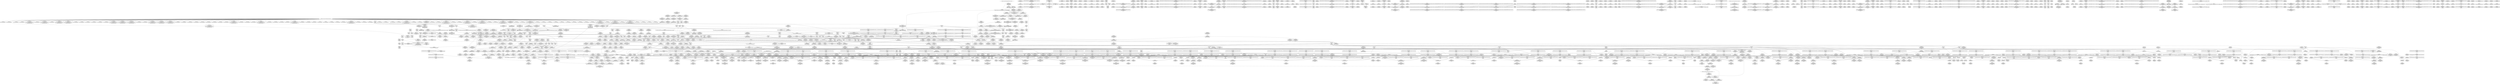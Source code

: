 digraph {
	CE0x515adc0 [shape=record,shape=Mrecord,label="{CE0x515adc0|rcu_read_unlock:_tmp11|include/linux/rcupdate.h,933}"]
	CE0x51d0820 [shape=record,shape=Mrecord,label="{CE0x51d0820|__rcu_read_unlock:_tmp4|include/linux/rcupdate.h,244|*SummSource*}"]
	CE0x51e8de0 [shape=record,shape=Mrecord,label="{CE0x51e8de0|__preempt_count_sub:_do.end|*SummSource*}"]
	CE0x50e5380 [shape=record,shape=Mrecord,label="{CE0x50e5380|i64_1|*Constant*}"]
	CE0x517af70 [shape=record,shape=Mrecord,label="{CE0x517af70|current_sid:_security|security/selinux/hooks.c,218|*SummSource*}"]
	CE0x5155800 [shape=record,shape=Mrecord,label="{CE0x5155800|rcu_read_unlock:_tmp9|include/linux/rcupdate.h,933|*SummSource*}"]
	CE0x516d250 [shape=record,shape=Mrecord,label="{CE0x516d250|current_sid:_tmp12|security/selinux/hooks.c,218|*SummSource*}"]
	CE0x5169a10 [shape=record,shape=Mrecord,label="{CE0x5169a10|current_sid:_tmp11|security/selinux/hooks.c,218|*SummSource*}"]
	CE0x50d7710 [shape=record,shape=Mrecord,label="{CE0x50d7710|__llvm_gcov_indirect_counter_increment:_tmp|*SummSink*}"]
	CE0x50c6b10 [shape=record,shape=Mrecord,label="{CE0x50c6b10|__llvm_gcov_indirect_counter_increment:_counter|*SummSink*}"]
	CE0x51567b0 [shape=record,shape=Mrecord,label="{CE0x51567b0|rcu_read_unlock:_tobool1|include/linux/rcupdate.h,933}"]
	CE0x51f2910 [shape=record,shape=Mrecord,label="{CE0x51f2910|rcu_lock_release:_tmp2|*SummSink*}"]
	CE0x5138a20 [shape=record,shape=Mrecord,label="{CE0x5138a20|ipc_has_perm:_tmp2}"]
	CE0x5142350 [shape=record,shape=Mrecord,label="{CE0x5142350|i64_6|*Constant*|*SummSource*}"]
	CE0x51d14a0 [shape=record,shape=Mrecord,label="{CE0x51d14a0|__rcu_read_unlock:_tmp|*SummSource*}"]
	CE0x511fdb0 [shape=record,shape=Mrecord,label="{CE0x511fdb0|ipc_has_perm:_ad|security/selinux/hooks.c, 5128|*SummSink*}"]
	CE0x50b2430 [shape=record,shape=Mrecord,label="{CE0x50b2430|task_has_system:_perms|Function::task_has_system&Arg::perms::|*SummSource*}"]
	CE0x5112370 [shape=record,shape=Mrecord,label="{CE0x5112370|task_sid:_tmp23|security/selinux/hooks.c,208}"]
	CE0x5163eb0 [shape=record,shape=Mrecord,label="{CE0x5163eb0|_call_void_asm_sideeffect_,_memory_,_dirflag_,_fpsr_,_flags_()_#3,_!dbg_!27711,_!srcloc_!27714|include/linux/rcupdate.h,244|*SummSink*}"]
	CE0x5179d30 [shape=record,shape=Mrecord,label="{CE0x5179d30|i32_78|*Constant*|*SummSource*}"]
	CE0x514a500 [shape=record,shape=Mrecord,label="{CE0x514a500|GLOBAL:_lockdep_rcu_suspicious|*Constant*|*SummSink*}"]
	CE0x51dc820 [shape=record,shape=Mrecord,label="{CE0x51dc820|__preempt_count_add:_tmp5|./arch/x86/include/asm/preempt.h,72|*SummSink*}"]
	CE0x515a7a0 [shape=record,shape=Mrecord,label="{CE0x515a7a0|rcu_lock_acquire:_tmp1|*SummSource*}"]
	CE0x50b94a0 [shape=record,shape=Mrecord,label="{CE0x50b94a0|selinux_msg_queue_msgctl:_sw.bb3|*SummSource*}"]
	CE0x516ef60 [shape=record,shape=Mrecord,label="{CE0x516ef60|current_sid:_do.end|*SummSink*}"]
	CE0x50bb9d0 [shape=record,shape=Mrecord,label="{CE0x50bb9d0|GLOBAL:_task_sid|*Constant*}"]
	CE0x51091b0 [shape=record,shape=Mrecord,label="{CE0x51091b0|80:_i32,_112:_i8*,_:_CRE_168,172_|*MultipleSource*|Function::selinux_msg_queue_msgctl&Arg::msq::|security/selinux/hooks.c,5219}"]
	CE0x5172a50 [shape=record,shape=Mrecord,label="{CE0x5172a50|current_sid:_tmp16|security/selinux/hooks.c,218|*SummSink*}"]
	CE0x512ece0 [shape=record,shape=Mrecord,label="{CE0x512ece0|task_sid:_land.lhs.true|*SummSink*}"]
	CE0x5119a70 [shape=record,shape=Mrecord,label="{CE0x5119a70|rcu_read_unlock:_tmp|*SummSource*}"]
	CE0x511df20 [shape=record,shape=Mrecord,label="{CE0x511df20|i32_0|*Constant*}"]
	CE0x5106550 [shape=record,shape=Mrecord,label="{CE0x5106550|80:_i32,_112:_i8*,_:_CRE_60,61_}"]
	CE0x512f450 [shape=record,shape=Mrecord,label="{CE0x512f450|rcu_read_lock:_tmp5|include/linux/rcupdate.h,882}"]
	CE0x515aef0 [shape=record,shape=Mrecord,label="{CE0x515aef0|rcu_read_unlock:_tmp11|include/linux/rcupdate.h,933|*SummSource*}"]
	CE0x51d7e70 [shape=record,shape=Mrecord,label="{CE0x51d7e70|i64*_getelementptr_inbounds_(_4_x_i64_,_4_x_i64_*___llvm_gcov_ctr129,_i64_0,_i64_1)|*Constant*}"]
	CE0x51e1990 [shape=record,shape=Mrecord,label="{CE0x51e1990|__preempt_count_add:_bb|*SummSource*}"]
	CE0x51f6560 [shape=record,shape=Mrecord,label="{CE0x51f6560|i64*_getelementptr_inbounds_(_4_x_i64_,_4_x_i64_*___llvm_gcov_ctr133,_i64_0,_i64_3)|*Constant*|*SummSource*}"]
	CE0x5184750 [shape=record,shape=Mrecord,label="{CE0x5184750|rcu_read_lock:_land.lhs.true|*SummSource*}"]
	CE0x5103490 [shape=record,shape=Mrecord,label="{CE0x5103490|80:_i32,_112:_i8*,_:_CRE_26,27_}"]
	CE0x50c2550 [shape=record,shape=Mrecord,label="{CE0x50c2550|selinux_msg_queue_msgctl:_sw.epilog}"]
	CE0x512d460 [shape=record,shape=Mrecord,label="{CE0x512d460|_call_void_mcount()_#3|*SummSource*}"]
	CE0x50e7f80 [shape=record,shape=Mrecord,label="{CE0x50e7f80|task_sid:_call3|security/selinux/hooks.c,208|*SummSource*}"]
	CE0x51f2e80 [shape=record,shape=Mrecord,label="{CE0x51f2e80|rcu_lock_release:___here|*SummSource*}"]
	CE0x51cf320 [shape=record,shape=Mrecord,label="{CE0x51cf320|i8*_undef|*Constant*}"]
	CE0x5154d50 [shape=record,shape=Mrecord,label="{CE0x5154d50|rcu_read_unlock:_do.body|*SummSink*}"]
	CE0x5136bd0 [shape=record,shape=Mrecord,label="{CE0x5136bd0|_ret_void,_!dbg_!27717|include/linux/rcupdate.h,424|*SummSink*}"]
	CE0x513eed0 [shape=record,shape=Mrecord,label="{CE0x513eed0|task_sid:_do.body5}"]
	CE0x50b5fb0 [shape=record,shape=Mrecord,label="{CE0x50b5fb0|selinux_msg_queue_msgctl:_tmp6|security/selinux/hooks.c,5210}"]
	CE0x5145e20 [shape=record,shape=Mrecord,label="{CE0x5145e20|GLOBAL:___llvm_gcov_ctr126|Global_var:__llvm_gcov_ctr126|*SummSink*}"]
	CE0x51f1100 [shape=record,shape=Mrecord,label="{CE0x51f1100|__rcu_read_lock:_tmp}"]
	CE0x5143780 [shape=record,shape=Mrecord,label="{CE0x5143780|task_sid:_tmp19|security/selinux/hooks.c,208|*SummSink*}"]
	CE0x517a710 [shape=record,shape=Mrecord,label="{CE0x517a710|current_sid:_tmp21|security/selinux/hooks.c,218|*SummSource*}"]
	CE0x510b8c0 [shape=record,shape=Mrecord,label="{CE0x510b8c0|selinux_msg_queue_msgctl:_tmp15|security/selinux/hooks.c,5221|*SummSource*}"]
	CE0x5111f00 [shape=record,shape=Mrecord,label="{CE0x5111f00|rcu_read_unlock:_tmp21|include/linux/rcupdate.h,935}"]
	CE0x5118ac0 [shape=record,shape=Mrecord,label="{CE0x5118ac0|rcu_read_unlock:_tmp1}"]
	CE0x50ab850 [shape=record,shape=Mrecord,label="{CE0x50ab850|i32_-1|*Constant*}"]
	CE0x5165ed0 [shape=record,shape=Mrecord,label="{CE0x5165ed0|GLOBAL:_cred_sid|*Constant*|*SummSink*}"]
	CE0x5181f10 [shape=record,shape=Mrecord,label="{CE0x5181f10|rcu_read_lock:_bb|*SummSink*}"]
	CE0x51dff10 [shape=record,shape=Mrecord,label="{CE0x51dff10|i64*_getelementptr_inbounds_(_4_x_i64_,_4_x_i64_*___llvm_gcov_ctr134,_i64_0,_i64_3)|*Constant*|*SummSink*}"]
	CE0x520bf20 [shape=record,shape=Mrecord,label="{CE0x520bf20|__preempt_count_sub:_tmp4|./arch/x86/include/asm/preempt.h,77|*SummSource*}"]
	CE0x5121650 [shape=record,shape=Mrecord,label="{CE0x5121650|cred_sid:_sid|security/selinux/hooks.c,197}"]
	CE0x5105040 [shape=record,shape=Mrecord,label="{CE0x5105040|ipc_has_perm:_tmp4|*LoadInst*|security/selinux/hooks.c,5131|*SummSink*}"]
	CE0x51691d0 [shape=record,shape=Mrecord,label="{CE0x51691d0|i32_1|*Constant*}"]
	CE0x511ada0 [shape=record,shape=Mrecord,label="{CE0x511ada0|rcu_read_unlock:_tmp5|include/linux/rcupdate.h,933|*SummSource*}"]
	CE0x51041a0 [shape=record,shape=Mrecord,label="{CE0x51041a0|80:_i32,_112:_i8*,_:_CRE_37,38_}"]
	CE0x5168fc0 [shape=record,shape=Mrecord,label="{CE0x5168fc0|rcu_read_unlock:_tmp2}"]
	CE0x5187120 [shape=record,shape=Mrecord,label="{CE0x5187120|__rcu_read_lock:_tmp1|*SummSink*}"]
	CE0x50e0350 [shape=record,shape=Mrecord,label="{CE0x50e0350|selinux_msg_queue_msgctl:_tmp12|security/selinux/hooks.c,5219}"]
	CE0x50eb3e0 [shape=record,shape=Mrecord,label="{CE0x50eb3e0|__llvm_gcov_indirect_counter_increment:_bb4|*SummSource*}"]
	CE0x5126280 [shape=record,shape=Mrecord,label="{CE0x5126280|task_sid:_tmp18|security/selinux/hooks.c,208}"]
	CE0x51660b0 [shape=record,shape=Mrecord,label="{CE0x51660b0|cred_sid:_entry|*SummSource*}"]
	CE0x511be30 [shape=record,shape=Mrecord,label="{CE0x511be30|_call_void_lock_acquire(%struct.lockdep_map*_%map,_i32_0,_i32_0,_i32_2,_i32_0,_%struct.lockdep_map*_null,_i64_ptrtoint_(i8*_blockaddress(_rcu_lock_acquire,_%__here)_to_i64))_#10,_!dbg_!27716|include/linux/rcupdate.h,418|*SummSource*}"]
	CE0x51051e0 [shape=record,shape=Mrecord,label="{CE0x51051e0|ipc_has_perm:_type|security/selinux/hooks.c,5133|*SummSource*}"]
	CE0x51efae0 [shape=record,shape=Mrecord,label="{CE0x51efae0|i8*_undef|*Constant*|*SummSink*}"]
	CE0x50ddfb0 [shape=record,shape=Mrecord,label="{CE0x50ddfb0|i64*_getelementptr_inbounds_(_15_x_i64_,_15_x_i64_*___llvm_gcov_ctr305,_i64_0,_i64_12)|*Constant*|*SummSource*}"]
	CE0x5122a50 [shape=record,shape=Mrecord,label="{CE0x5122a50|rcu_read_lock:_do.body}"]
	CE0x5177050 [shape=record,shape=Mrecord,label="{CE0x5177050|i64*_getelementptr_inbounds_(_11_x_i64_,_11_x_i64_*___llvm_gcov_ctr125,_i64_0,_i64_9)|*Constant*|*SummSink*}"]
	CE0x51ccfd0 [shape=record,shape=Mrecord,label="{CE0x51ccfd0|GLOBAL:___rcu_read_unlock|*Constant*|*SummSource*}"]
	CE0x5186a70 [shape=record,shape=Mrecord,label="{CE0x5186a70|_call_void_mcount()_#3}"]
	CE0x5170b80 [shape=record,shape=Mrecord,label="{CE0x5170b80|_ret_void,_!dbg_!27717|include/linux/rcupdate.h,240|*SummSource*}"]
	CE0x5181490 [shape=record,shape=Mrecord,label="{CE0x5181490|GLOBAL:___rcu_read_lock|*Constant*|*SummSink*}"]
	CE0x5165380 [shape=record,shape=Mrecord,label="{CE0x5165380|i64*_getelementptr_inbounds_(_4_x_i64_,_4_x_i64_*___llvm_gcov_ctr129,_i64_0,_i64_3)|*Constant*|*SummSink*}"]
	CE0x5180a70 [shape=record,shape=Mrecord,label="{CE0x5180a70|0:_i8,_:_GCMR_rcu_read_unlock.__warned_internal_global_i8_0,_section_.data.unlikely_,_align_1:_elem_0:default:}"]
	CE0x51434f0 [shape=record,shape=Mrecord,label="{CE0x51434f0|task_sid:_tmp19|security/selinux/hooks.c,208}"]
	CE0x51681c0 [shape=record,shape=Mrecord,label="{CE0x51681c0|GLOBAL:___rcu_read_lock|*Constant*}"]
	CE0x5166400 [shape=record,shape=Mrecord,label="{CE0x5166400|cred_sid:_cred|Function::cred_sid&Arg::cred::|*SummSource*}"]
	CE0x515e5c0 [shape=record,shape=Mrecord,label="{CE0x515e5c0|i64*_getelementptr_inbounds_(_4_x_i64_,_4_x_i64_*___llvm_gcov_ctr134,_i64_0,_i64_0)|*Constant*}"]
	CE0x5127fa0 [shape=record,shape=Mrecord,label="{CE0x5127fa0|_call_void___rcu_read_lock()_#10,_!dbg_!27710|include/linux/rcupdate.h,879}"]
	CE0x50b4980 [shape=record,shape=Mrecord,label="{CE0x50b4980|i64*_getelementptr_inbounds_(_15_x_i64_,_15_x_i64_*___llvm_gcov_ctr305,_i64_0,_i64_9)|*Constant*|*SummSource*}"]
	CE0x5208600 [shape=record,shape=Mrecord,label="{CE0x5208600|__preempt_count_add:_tmp}"]
	CE0x50c5080 [shape=record,shape=Mrecord,label="{CE0x50c5080|80:_i32,_112:_i8*,_:_CRE_53,54_}"]
	CE0x512db90 [shape=record,shape=Mrecord,label="{CE0x512db90|task_sid:_tmp10|security/selinux/hooks.c,208|*SummSink*}"]
	CE0x5150380 [shape=record,shape=Mrecord,label="{CE0x5150380|_call_void_lockdep_rcu_suspicious(i8*_getelementptr_inbounds_(_25_x_i8_,_25_x_i8_*_.str45,_i32_0,_i32_0),_i32_883,_i8*_getelementptr_inbounds_(_42_x_i8_,_42_x_i8_*_.str46,_i32_0,_i32_0))_#10,_!dbg_!27728|include/linux/rcupdate.h,882}"]
	CE0x516a5f0 [shape=record,shape=Mrecord,label="{CE0x516a5f0|GLOBAL:___llvm_gcov_ctr132|Global_var:__llvm_gcov_ctr132|*SummSink*}"]
	CE0x510a0e0 [shape=record,shape=Mrecord,label="{CE0x510a0e0|selinux_msg_queue_msgctl:_call5|security/selinux/hooks.c,5219|*SummSource*}"]
	CE0x514d120 [shape=record,shape=Mrecord,label="{CE0x514d120|i64*_getelementptr_inbounds_(_11_x_i64_,_11_x_i64_*___llvm_gcov_ctr127,_i64_0,_i64_8)|*Constant*|*SummSource*}"]
	CE0x516afa0 [shape=record,shape=Mrecord,label="{CE0x516afa0|rcu_read_lock:_tmp7|include/linux/rcupdate.h,882|*SummSource*}"]
	CE0x50d3760 [shape=record,shape=Mrecord,label="{CE0x50d3760|__llvm_gcov_indirect_counter_increment:_counter|*SummSource*}"]
	CE0x5157390 [shape=record,shape=Mrecord,label="{CE0x5157390|i64*_getelementptr_inbounds_(_4_x_i64_,_4_x_i64_*___llvm_gcov_ctr130,_i64_0,_i64_1)|*Constant*|*SummSource*}"]
	CE0x51e1370 [shape=record,shape=Mrecord,label="{CE0x51e1370|__preempt_count_add:_bb}"]
	CE0x5109570 [shape=record,shape=Mrecord,label="{CE0x5109570|80:_i32,_112:_i8*,_:_CRE_176,184_|*MultipleSource*|Function::selinux_msg_queue_msgctl&Arg::msq::|security/selinux/hooks.c,5219}"]
	CE0x5179ef0 [shape=record,shape=Mrecord,label="{CE0x5179ef0|current_sid:_cred|security/selinux/hooks.c,218}"]
	CE0x50d1630 [shape=record,shape=Mrecord,label="{CE0x50d1630|selinux_msg_queue_msgctl:_tmp5|security/selinux/hooks.c,5207|*SummSink*}"]
	CE0x520cbf0 [shape=record,shape=Mrecord,label="{CE0x520cbf0|i64*_getelementptr_inbounds_(_4_x_i64_,_4_x_i64_*___llvm_gcov_ctr134,_i64_0,_i64_1)|*Constant*}"]
	CE0x51350f0 [shape=record,shape=Mrecord,label="{CE0x51350f0|rcu_read_unlock:_tmp21|include/linux/rcupdate.h,935|*SummSource*}"]
	CE0x5103e10 [shape=record,shape=Mrecord,label="{CE0x5103e10|80:_i32,_112:_i8*,_:_CRE_34,35_}"]
	CE0x51595f0 [shape=record,shape=Mrecord,label="{CE0x51595f0|__preempt_count_add:_entry}"]
	CE0x51d0940 [shape=record,shape=Mrecord,label="{CE0x51d0940|__preempt_count_add:_tmp3|*SummSource*}"]
	CE0x51f7780 [shape=record,shape=Mrecord,label="{CE0x51f7780|i64*_getelementptr_inbounds_(_4_x_i64_,_4_x_i64_*___llvm_gcov_ctr130,_i64_0,_i64_0)|*Constant*|*SummSource*}"]
	CE0x50e5540 [shape=record,shape=Mrecord,label="{CE0x50e5540|current_sid:_tmp1}"]
	CE0x513de80 [shape=record,shape=Mrecord,label="{CE0x513de80|ipc_has_perm:_call2|security/selinux/hooks.c,5136|*SummSink*}"]
	CE0x5136010 [shape=record,shape=Mrecord,label="{CE0x5136010|rcu_lock_release:_entry|*SummSource*}"]
	CE0x5163460 [shape=record,shape=Mrecord,label="{CE0x5163460|i32_934|*Constant*|*SummSource*}"]
	CE0x511d200 [shape=record,shape=Mrecord,label="{CE0x511d200|ipc_has_perm:_tmp6|*LoadInst*|security/selinux/hooks.c,5134|*SummSink*}"]
	CE0x51f46f0 [shape=record,shape=Mrecord,label="{CE0x51f46f0|GLOBAL:_lock_acquire|*Constant*|*SummSink*}"]
	CE0x51e14a0 [shape=record,shape=Mrecord,label="{CE0x51e14a0|__rcu_read_unlock:_tmp7|include/linux/rcupdate.h,245}"]
	CE0x51f38c0 [shape=record,shape=Mrecord,label="{CE0x51f38c0|__preempt_count_add:_tmp6|./arch/x86/include/asm/preempt.h,73|*SummSink*}"]
	CE0x5180c60 [shape=record,shape=Mrecord,label="{CE0x5180c60|rcu_read_lock:_do.end}"]
	CE0x50bf500 [shape=record,shape=Mrecord,label="{CE0x50bf500|selinux_msg_queue_msgctl:_return|*SummSink*}"]
	CE0x51128f0 [shape=record,shape=Mrecord,label="{CE0x51128f0|task_sid:_tmp23|security/selinux/hooks.c,208|*SummSink*}"]
	CE0x5135930 [shape=record,shape=Mrecord,label="{CE0x5135930|rcu_read_unlock:_tmp22|include/linux/rcupdate.h,935|*SummSource*}"]
	CE0x51141a0 [shape=record,shape=Mrecord,label="{CE0x51141a0|rcu_read_unlock:_tmp4|include/linux/rcupdate.h,933}"]
	CE0x510fe90 [shape=record,shape=Mrecord,label="{CE0x510fe90|i64*_getelementptr_inbounds_(_2_x_i64_,_2_x_i64_*___llvm_gcov_ctr159,_i64_0,_i64_0)|*Constant*}"]
	CE0x50bec70 [shape=record,shape=Mrecord,label="{CE0x50bec70|avc_has_perm:_entry}"]
	CE0x5174a10 [shape=record,shape=Mrecord,label="{CE0x5174a10|i8*_getelementptr_inbounds_(_45_x_i8_,_45_x_i8_*_.str12,_i32_0,_i32_0)|*Constant*|*SummSink*}"]
	CE0x511caa0 [shape=record,shape=Mrecord,label="{CE0x511caa0|i32_3|*Constant*}"]
	CE0x50e4a60 [shape=record,shape=Mrecord,label="{CE0x50e4a60|i32_2|*Constant*}"]
	CE0x50d9210 [shape=record,shape=Mrecord,label="{CE0x50d9210|task_has_system:_tsk|Function::task_has_system&Arg::tsk::|*SummSink*}"]
	CE0x514e0a0 [shape=record,shape=Mrecord,label="{CE0x514e0a0|i32_883|*Constant*}"]
	CE0x516cd50 [shape=record,shape=Mrecord,label="{CE0x516cd50|current_sid:_if.then|*SummSource*}"]
	CE0x5145ff0 [shape=record,shape=Mrecord,label="{CE0x5145ff0|GLOBAL:___llvm_gcov_ctr126|Global_var:__llvm_gcov_ctr126|*SummSource*}"]
	CE0x50b68e0 [shape=record,shape=Mrecord,label="{CE0x50b68e0|i64**_getelementptr_inbounds_(_5_x_i64*_,_5_x_i64*_*___llvm_gcda_edge_table306,_i64_0,_i64_3)|*Constant*|*SummSource*}"]
	CE0x50c64a0 [shape=record,shape=Mrecord,label="{CE0x50c64a0|_ret_i32_%retval.0,_!dbg_!27728|security/selinux/avc.c,775|*SummSource*}"]
	CE0x5146aa0 [shape=record,shape=Mrecord,label="{CE0x5146aa0|i32_0|*Constant*}"]
	CE0x50d7670 [shape=record,shape=Mrecord,label="{CE0x50d7670|__llvm_gcov_indirect_counter_increment:_tmp|*SummSource*}"]
	CE0x51650f0 [shape=record,shape=Mrecord,label="{CE0x51650f0|_call_void_lock_release(%struct.lockdep_map*_%map,_i32_1,_i64_ptrtoint_(i8*_blockaddress(_rcu_lock_release,_%__here)_to_i64))_#10,_!dbg_!27716|include/linux/rcupdate.h,423|*SummSource*}"]
	CE0x516df20 [shape=record,shape=Mrecord,label="{CE0x516df20|current_sid:_land.lhs.true}"]
	CE0x5169540 [shape=record,shape=Mrecord,label="{CE0x5169540|rcu_read_unlock:_tmp4|include/linux/rcupdate.h,933|*SummSink*}"]
	CE0x50d3b20 [shape=record,shape=Mrecord,label="{CE0x50d3b20|__llvm_gcov_indirect_counter_increment:_tmp3|*SummSink*}"]
	CE0x520b530 [shape=record,shape=Mrecord,label="{CE0x520b530|GLOBAL:___preempt_count_sub|*Constant*}"]
	CE0x513ea20 [shape=record,shape=Mrecord,label="{CE0x513ea20|avc_has_perm:_auditdata|Function::avc_has_perm&Arg::auditdata::}"]
	CE0x5212770 [shape=record,shape=Mrecord,label="{CE0x5212770|__preempt_count_add:_tmp1|*SummSink*}"]
	CE0x50cc160 [shape=record,shape=Mrecord,label="{CE0x50cc160|i64*_getelementptr_inbounds_(_15_x_i64_,_15_x_i64_*___llvm_gcov_ctr305,_i64_0,_i64_11)|*Constant*|*SummSource*}"]
	CE0x51d57b0 [shape=record,shape=Mrecord,label="{CE0x51d57b0|_call_void_mcount()_#3|*SummSource*}"]
	CE0x51797c0 [shape=record,shape=Mrecord,label="{CE0x51797c0|GLOBAL:_get_current|*Constant*}"]
	CE0x50d8000 [shape=record,shape=Mrecord,label="{CE0x50d8000|i32_3|*Constant*|*SummSink*}"]
	CE0x50c2ba0 [shape=record,shape=Mrecord,label="{CE0x50c2ba0|selinux_msg_queue_msgctl:_bb}"]
	CE0x5148ae0 [shape=record,shape=Mrecord,label="{CE0x5148ae0|rcu_read_lock:_land.lhs.true2|*SummSink*}"]
	CE0x5135160 [shape=record,shape=Mrecord,label="{CE0x5135160|rcu_read_unlock:_tmp21|include/linux/rcupdate.h,935|*SummSink*}"]
	CE0x513b830 [shape=record,shape=Mrecord,label="{CE0x513b830|ipc_has_perm:_u|security/selinux/hooks.c,5134}"]
	CE0x51cde00 [shape=record,shape=Mrecord,label="{CE0x51cde00|get_current:_tmp1}"]
	CE0x51068e0 [shape=record,shape=Mrecord,label="{CE0x51068e0|80:_i32,_112:_i8*,_:_CRE_63,64_}"]
	CE0x5108df0 [shape=record,shape=Mrecord,label="{CE0x5108df0|80:_i32,_112:_i8*,_:_CRE_152,160_|*MultipleSource*|Function::selinux_msg_queue_msgctl&Arg::msq::|security/selinux/hooks.c,5219}"]
	CE0x516e8b0 [shape=record,shape=Mrecord,label="{CE0x516e8b0|GLOBAL:_rcu_lock_acquire|*Constant*}"]
	CE0x515e260 [shape=record,shape=Mrecord,label="{CE0x515e260|__rcu_read_lock:_bb|*SummSource*}"]
	CE0x510e7b0 [shape=record,shape=Mrecord,label="{CE0x510e7b0|_call_void_rcu_read_unlock()_#10,_!dbg_!27748|security/selinux/hooks.c,209|*SummSink*}"]
	CE0x51873b0 [shape=record,shape=Mrecord,label="{CE0x51873b0|__rcu_read_lock:_do.end|*SummSource*}"]
	CE0x5121910 [shape=record,shape=Mrecord,label="{CE0x5121910|rcu_read_lock:_call|include/linux/rcupdate.h,882}"]
	CE0x50c4f50 [shape=record,shape=Mrecord,label="{CE0x50c4f50|80:_i32,_112:_i8*,_:_CRE_52,53_}"]
	CE0x51ef920 [shape=record,shape=Mrecord,label="{CE0x51ef920|i8*_undef|*Constant*}"]
	CE0x51ef120 [shape=record,shape=Mrecord,label="{CE0x51ef120|rcu_lock_acquire:_tmp6|*SummSource*}"]
	CE0x50ea6f0 [shape=record,shape=Mrecord,label="{CE0x50ea6f0|_call_void___llvm_gcov_indirect_counter_increment(i32*___llvm_gcov_global_state_pred307,_i64**_getelementptr_inbounds_(_5_x_i64*_,_5_x_i64*_*___llvm_gcda_edge_table306,_i64_0,_i64_4)),_!dbg_!27723|security/selinux/hooks.c,5213|*SummSink*}"]
	CE0x510a7c0 [shape=record,shape=Mrecord,label="{CE0x510a7c0|selinux_msg_queue_msgctl:_retval.0|*SummSink*}"]
	CE0x5139d60 [shape=record,shape=Mrecord,label="{CE0x5139d60|current_sid:_do.body|*SummSink*}"]
	CE0x50c99a0 [shape=record,shape=Mrecord,label="{CE0x50c99a0|selinux_msg_queue_msgctl:_tmp7|security/selinux/hooks.c,5210|*SummSink*}"]
	CE0x5144470 [shape=record,shape=Mrecord,label="{CE0x5144470|task_sid:_tmp6|security/selinux/hooks.c,208|*SummSink*}"]
	CE0x50b6950 [shape=record,shape=Mrecord,label="{CE0x50b6950|i64**_getelementptr_inbounds_(_5_x_i64*_,_5_x_i64*_*___llvm_gcda_edge_table306,_i64_0,_i64_3)|*Constant*|*SummSink*}"]
	CE0x5188ca0 [shape=record,shape=Mrecord,label="{CE0x5188ca0|rcu_read_lock:_tmp10|include/linux/rcupdate.h,882}"]
	CE0x51352e0 [shape=record,shape=Mrecord,label="{CE0x51352e0|rcu_read_unlock:_tmp22|include/linux/rcupdate.h,935|*SummSink*}"]
	CE0x5157fd0 [shape=record,shape=Mrecord,label="{CE0x5157fd0|i64*_getelementptr_inbounds_(_11_x_i64_,_11_x_i64_*___llvm_gcov_ctr132,_i64_0,_i64_0)|*Constant*}"]
	CE0x50ce8b0 [shape=record,shape=Mrecord,label="{CE0x50ce8b0|ipc_has_perm:_call|security/selinux/hooks.c,5129}"]
	CE0x51fd360 [shape=record,shape=Mrecord,label="{CE0x51fd360|i64*_getelementptr_inbounds_(_4_x_i64_,_4_x_i64_*___llvm_gcov_ctr129,_i64_0,_i64_0)|*Constant*}"]
	CE0x5158eb0 [shape=record,shape=Mrecord,label="{CE0x5158eb0|rcu_read_unlock:_if.then|*SummSink*}"]
	CE0x51262f0 [shape=record,shape=Mrecord,label="{CE0x51262f0|task_sid:_tmp18|security/selinux/hooks.c,208|*SummSource*}"]
	CE0x5113470 [shape=record,shape=Mrecord,label="{CE0x5113470|task_sid:_tmp25|security/selinux/hooks.c,208}"]
	CE0x514ad50 [shape=record,shape=Mrecord,label="{CE0x514ad50|i32_208|*Constant*|*SummSink*}"]
	CE0x51553e0 [shape=record,shape=Mrecord,label="{CE0x51553e0|__rcu_read_unlock:_tmp5|include/linux/rcupdate.h,244|*SummSink*}"]
	CE0x51e6c20 [shape=record,shape=Mrecord,label="{CE0x51e6c20|__preempt_count_sub:_do.body|*SummSink*}"]
	CE0x517a840 [shape=record,shape=Mrecord,label="{CE0x517a840|current_sid:_tmp21|security/selinux/hooks.c,218|*SummSink*}"]
	CE0x511f660 [shape=record,shape=Mrecord,label="{CE0x511f660|task_sid:_if.then|*SummSink*}"]
	CE0x51d12a0 [shape=record,shape=Mrecord,label="{CE0x51d12a0|rcu_lock_acquire:_tmp1}"]
	CE0x50b0e30 [shape=record,shape=Mrecord,label="{CE0x50b0e30|selinux_msg_queue_msgctl:_sw.bb2|*SummSink*}"]
	CE0x5166390 [shape=record,shape=Mrecord,label="{CE0x5166390|cred_sid:_cred|Function::cred_sid&Arg::cred::}"]
	CE0x5188dd0 [shape=record,shape=Mrecord,label="{CE0x5188dd0|rcu_read_lock:_tmp10|include/linux/rcupdate.h,882|*SummSource*}"]
	CE0x511a490 [shape=record,shape=Mrecord,label="{CE0x511a490|rcu_read_unlock:_tmp12|include/linux/rcupdate.h,933|*SummSource*}"]
	CE0x5137820 [shape=record,shape=Mrecord,label="{CE0x5137820|get_current:_tmp|*SummSource*}"]
	CE0x513a070 [shape=record,shape=Mrecord,label="{CE0x513a070|current_sid:_entry|*SummSink*}"]
	CE0x5176cf0 [shape=record,shape=Mrecord,label="{CE0x5176cf0|i64*_getelementptr_inbounds_(_11_x_i64_,_11_x_i64_*___llvm_gcov_ctr125,_i64_0,_i64_9)|*Constant*}"]
	CE0x510c340 [shape=record,shape=Mrecord,label="{CE0x510c340|ipc_has_perm:_perms|Function::ipc_has_perm&Arg::perms::}"]
	CE0x50bb400 [shape=record,shape=Mrecord,label="{CE0x50bb400|__llvm_gcov_indirect_counter_increment:_counters|Function::__llvm_gcov_indirect_counter_increment&Arg::counters::|*SummSource*}"]
	CE0x5108880 [shape=record,shape=Mrecord,label="{CE0x5108880|80:_i32,_112:_i8*,_:_CRE_128,136_|*MultipleSource*|Function::selinux_msg_queue_msgctl&Arg::msq::|security/selinux/hooks.c,5219}"]
	CE0x50cff20 [shape=record,shape=Mrecord,label="{CE0x50cff20|i64**_getelementptr_inbounds_(_5_x_i64*_,_5_x_i64*_*___llvm_gcda_edge_table306,_i64_0,_i64_1)|*Constant*|*SummSink*}"]
	CE0x51e0900 [shape=record,shape=Mrecord,label="{CE0x51e0900|__preempt_count_add:_bb|*SummSink*}"]
	CE0x5137ff0 [shape=record,shape=Mrecord,label="{CE0x5137ff0|i64*_getelementptr_inbounds_(_2_x_i64_,_2_x_i64_*___llvm_gcov_ctr159,_i64_0,_i64_1)|*Constant*}"]
	CE0x5223ba0 [shape=record,shape=Mrecord,label="{CE0x5223ba0|__preempt_count_sub:_tmp2}"]
	CE0x5144720 [shape=record,shape=Mrecord,label="{CE0x5144720|i64_0|*Constant*}"]
	CE0x50e8560 [shape=record,shape=Mrecord,label="{CE0x50e8560|task_sid:_tobool4|security/selinux/hooks.c,208|*SummSource*}"]
	CE0x5118ca0 [shape=record,shape=Mrecord,label="{CE0x5118ca0|__preempt_count_add:_val|Function::__preempt_count_add&Arg::val::|*SummSource*}"]
	CE0x5167c00 [shape=record,shape=Mrecord,label="{CE0x5167c00|current_sid:_bb}"]
	CE0x515aab0 [shape=record,shape=Mrecord,label="{CE0x515aab0|rcu_read_unlock:_tmp10|include/linux/rcupdate.h,933|*SummSource*}"]
	CE0x5103a80 [shape=record,shape=Mrecord,label="{CE0x5103a80|80:_i32,_112:_i8*,_:_CRE_31,32_}"]
	CE0x51ef990 [shape=record,shape=Mrecord,label="{CE0x51ef990|i8*_undef|*Constant*|*SummSource*}"]
	CE0x516ac10 [shape=record,shape=Mrecord,label="{CE0x516ac10|current_sid:_tmp14|security/selinux/hooks.c,218|*SummSource*}"]
	CE0x518b5c0 [shape=record,shape=Mrecord,label="{CE0x518b5c0|i64*_getelementptr_inbounds_(_4_x_i64_,_4_x_i64_*___llvm_gcov_ctr130,_i64_0,_i64_0)|*Constant*|*SummSink*}"]
	CE0x5170260 [shape=record,shape=Mrecord,label="{CE0x5170260|i64*_getelementptr_inbounds_(_2_x_i64_,_2_x_i64_*___llvm_gcov_ctr131,_i64_0,_i64_0)|*Constant*}"]
	CE0x5114790 [shape=record,shape=Mrecord,label="{CE0x5114790|_call_void_lockdep_rcu_suspicious(i8*_getelementptr_inbounds_(_25_x_i8_,_25_x_i8_*_.str45,_i32_0,_i32_0),_i32_934,_i8*_getelementptr_inbounds_(_44_x_i8_,_44_x_i8_*_.str47,_i32_0,_i32_0))_#10,_!dbg_!27726|include/linux/rcupdate.h,933}"]
	CE0x51191a0 [shape=record,shape=Mrecord,label="{CE0x51191a0|rcu_read_unlock:_tmp7|include/linux/rcupdate.h,933|*SummSource*}"]
	CE0x50e8720 [shape=record,shape=Mrecord,label="{CE0x50e8720|_call_void_mcount()_#3|*SummSink*}"]
	CE0x50d3d30 [shape=record,shape=Mrecord,label="{CE0x50d3d30|__llvm_gcov_indirect_counter_increment:_tmp3}"]
	CE0x51596d0 [shape=record,shape=Mrecord,label="{CE0x51596d0|GLOBAL:_rcu_read_unlock.__warned|Global_var:rcu_read_unlock.__warned|*SummSink*}"]
	CE0x50e2c70 [shape=record,shape=Mrecord,label="{CE0x50e2c70|80:_i32,_112:_i8*,_:_CRE_8,9_}"]
	CE0x50c8970 [shape=record,shape=Mrecord,label="{CE0x50c8970|COLLAPSED:_GCMRE___llvm_gcov_ctr305_internal_global_15_x_i64_zeroinitializer:_elem_0:default:}"]
	CE0x5147c30 [shape=record,shape=Mrecord,label="{CE0x5147c30|cred_sid:_security|security/selinux/hooks.c,196|*SummSource*}"]
	CE0x5183280 [shape=record,shape=Mrecord,label="{CE0x5183280|rcu_read_unlock:_tmp14|include/linux/rcupdate.h,933|*SummSource*}"]
	CE0x511bf80 [shape=record,shape=Mrecord,label="{CE0x511bf80|ipc_has_perm:_type|security/selinux/hooks.c,5133|*SummSink*}"]
	CE0x513b920 [shape=record,shape=Mrecord,label="{CE0x513b920|ipc_has_perm:_u|security/selinux/hooks.c,5134|*SummSource*}"]
	CE0x513ca90 [shape=record,shape=Mrecord,label="{CE0x513ca90|0:_i16,_4:_i32,_:_CRE_0,2_|*MultipleSource*|*LoadInst*|security/selinux/hooks.c,5131|security/selinux/hooks.c,5131|security/selinux/hooks.c,5136}"]
	CE0x51d0f00 [shape=record,shape=Mrecord,label="{CE0x51d0f00|i64*_getelementptr_inbounds_(_4_x_i64_,_4_x_i64_*___llvm_gcov_ctr129,_i64_0,_i64_2)|*Constant*}"]
	CE0x5129f90 [shape=record,shape=Mrecord,label="{CE0x5129f90|__rcu_read_lock:_tmp|*SummSink*}"]
	CE0x51d4860 [shape=record,shape=Mrecord,label="{CE0x51d4860|i64_1|*Constant*}"]
	CE0x518a460 [shape=record,shape=Mrecord,label="{CE0x518a460|i64_7|*Constant*}"]
	CE0x5139240 [shape=record,shape=Mrecord,label="{CE0x5139240|ipc_has_perm:_call|security/selinux/hooks.c,5129|*SummSink*}"]
	CE0x5177800 [shape=record,shape=Mrecord,label="{CE0x5177800|current_sid:_tmp19|security/selinux/hooks.c,218|*SummSource*}"]
	CE0x511d800 [shape=record,shape=Mrecord,label="{CE0x511d800|cred_sid:_tmp2}"]
	CE0x5115070 [shape=record,shape=Mrecord,label="{CE0x5115070|_call_void___preempt_count_add(i32_1)_#10,_!dbg_!27711|include/linux/rcupdate.h,239}"]
	CE0x516bd10 [shape=record,shape=Mrecord,label="{CE0x516bd10|rcu_read_unlock:_tmp|*SummSink*}"]
	CE0x6e679d0 [shape=record,shape=Mrecord,label="{CE0x6e679d0|GLOBAL:___llvm_gcov_global_state_pred307|Global_var:__llvm_gcov_global_state_pred307|*SummSink*}"]
	CE0x514b690 [shape=record,shape=Mrecord,label="{CE0x514b690|i1_true|*Constant*}"]
	CE0x51e4770 [shape=record,shape=Mrecord,label="{CE0x51e4770|i64*_getelementptr_inbounds_(_4_x_i64_,_4_x_i64_*___llvm_gcov_ctr130,_i64_0,_i64_3)|*Constant*|*SummSource*}"]
	CE0x5174b80 [shape=record,shape=Mrecord,label="{CE0x5174b80|current_sid:_tmp22|security/selinux/hooks.c,218|*SummSink*}"]
	CE0x51f6930 [shape=record,shape=Mrecord,label="{CE0x51f6930|rcu_lock_release:_tmp6|*SummSource*}"]
	CE0x516c2f0 [shape=record,shape=Mrecord,label="{CE0x516c2f0|current_sid:_tmp7|security/selinux/hooks.c,218}"]
	CE0x513d890 [shape=record,shape=Mrecord,label="{CE0x513d890|ipc_has_perm:_tmp8|security/selinux/hooks.c,5136|*SummSource*}"]
	CE0x515caf0 [shape=record,shape=Mrecord,label="{CE0x515caf0|task_sid:_tmp20|security/selinux/hooks.c,208}"]
	CE0x50dc480 [shape=record,shape=Mrecord,label="{CE0x50dc480|rcu_read_unlock:_tmp18|include/linux/rcupdate.h,933|*SummSource*}"]
	CE0x5223d20 [shape=record,shape=Mrecord,label="{CE0x5223d20|__preempt_count_add:_tmp|*SummSource*}"]
	CE0x513e050 [shape=record,shape=Mrecord,label="{CE0x513e050|avc_has_perm:_entry}"]
	CE0x5148890 [shape=record,shape=Mrecord,label="{CE0x5148890|task_sid:_tobool1|security/selinux/hooks.c,208|*SummSource*}"]
	CE0x51785b0 [shape=record,shape=Mrecord,label="{CE0x51785b0|i64*_getelementptr_inbounds_(_11_x_i64_,_11_x_i64_*___llvm_gcov_ctr125,_i64_0,_i64_10)|*Constant*|*SummSink*}"]
	CE0x520b370 [shape=record,shape=Mrecord,label="{CE0x520b370|__rcu_read_unlock:_tmp|*SummSink*}"]
	CE0x5127c80 [shape=record,shape=Mrecord,label="{CE0x5127c80|task_sid:_tmp2|*SummSink*}"]
	CE0x513e1d0 [shape=record,shape=Mrecord,label="{CE0x513e1d0|avc_has_perm:_ssid|Function::avc_has_perm&Arg::ssid::}"]
	CE0x51086d0 [shape=record,shape=Mrecord,label="{CE0x51086d0|80:_i32,_112:_i8*,_:_CRE_120,128_|*MultipleSource*|Function::selinux_msg_queue_msgctl&Arg::msq::|security/selinux/hooks.c,5219}"]
	CE0x5177ba0 [shape=record,shape=Mrecord,label="{CE0x5177ba0|current_sid:_tmp18|security/selinux/hooks.c,218|*SummSource*}"]
	CE0x5157e00 [shape=record,shape=Mrecord,label="{CE0x5157e00|rcu_read_unlock:_land.lhs.true2|*SummSink*}"]
	CE0x5169340 [shape=record,shape=Mrecord,label="{CE0x5169340|cred_sid:_tmp5|security/selinux/hooks.c,196|*SummSource*}"]
	CE0x51d36f0 [shape=record,shape=Mrecord,label="{CE0x51d36f0|rcu_lock_release:_tmp1|*SummSink*}"]
	CE0x50be300 [shape=record,shape=Mrecord,label="{CE0x50be300|i32_2|*Constant*|*SummSink*}"]
	CE0x51cd630 [shape=record,shape=Mrecord,label="{CE0x51cd630|__rcu_read_unlock:_entry|*SummSink*}"]
	CE0x50e41f0 [shape=record,shape=Mrecord,label="{CE0x50e41f0|__llvm_gcov_indirect_counter_increment:_pred|*SummSink*}"]
	CE0x50d7f90 [shape=record,shape=Mrecord,label="{CE0x50d7f90|i32_3|*Constant*|*SummSource*}"]
	CE0x518ada0 [shape=record,shape=Mrecord,label="{CE0x518ada0|i64_6|*Constant*}"]
	CE0x51849d0 [shape=record,shape=Mrecord,label="{CE0x51849d0|__rcu_read_lock:_tmp|*SummSource*}"]
	CE0x516f500 [shape=record,shape=Mrecord,label="{CE0x516f500|GLOBAL:_current_sid.__warned|Global_var:current_sid.__warned|*SummSource*}"]
	CE0x5135480 [shape=record,shape=Mrecord,label="{CE0x5135480|_call_void_rcu_lock_release(%struct.lockdep_map*_rcu_lock_map)_#10,_!dbg_!27733|include/linux/rcupdate.h,935}"]
	CE0x5103950 [shape=record,shape=Mrecord,label="{CE0x5103950|80:_i32,_112:_i8*,_:_CRE_30,31_}"]
	CE0x5201420 [shape=record,shape=Mrecord,label="{CE0x5201420|__preempt_count_sub:_tmp6|./arch/x86/include/asm/preempt.h,78|*SummSink*}"]
	CE0x5113a20 [shape=record,shape=Mrecord,label="{CE0x5113a20|task_sid:_tmp25|security/selinux/hooks.c,208|*SummSink*}"]
	CE0x5173700 [shape=record,shape=Mrecord,label="{CE0x5173700|GLOBAL:_lockdep_rcu_suspicious|*Constant*}"]
	CE0x5215710 [shape=record,shape=Mrecord,label="{CE0x5215710|void_(i32*,_i32,_i32*)*_asm_addl_$1,_%gs:$0_,_*m,ri,*m,_dirflag_,_fpsr_,_flags_}"]
	CE0x50cd260 [shape=record,shape=Mrecord,label="{CE0x50cd260|_call_void___llvm_gcov_indirect_counter_increment(i32*___llvm_gcov_global_state_pred307,_i64**_getelementptr_inbounds_(_5_x_i64*_,_5_x_i64*_*___llvm_gcda_edge_table306,_i64_0,_i64_0)),_!dbg_!27725|security/selinux/hooks.c,5216|*SummSource*}"]
	CE0x517ab80 [shape=record,shape=Mrecord,label="{CE0x517ab80|i32_22|*Constant*|*SummSource*}"]
	CE0x51815b0 [shape=record,shape=Mrecord,label="{CE0x51815b0|GLOBAL:___rcu_read_lock|*Constant*|*SummSource*}"]
	CE0x515e4c0 [shape=record,shape=Mrecord,label="{CE0x515e4c0|__rcu_read_lock:_bb|*SummSink*}"]
	CE0x51766e0 [shape=record,shape=Mrecord,label="{CE0x51766e0|current_sid:_tmp24|security/selinux/hooks.c,220}"]
	CE0x512b4c0 [shape=record,shape=Mrecord,label="{CE0x512b4c0|i64*_getelementptr_inbounds_(_13_x_i64_,_13_x_i64_*___llvm_gcov_ctr126,_i64_0,_i64_1)|*Constant*|*SummSink*}"]
	CE0x51374e0 [shape=record,shape=Mrecord,label="{CE0x51374e0|task_sid:_call3|security/selinux/hooks.c,208}"]
	CE0x516d3c0 [shape=record,shape=Mrecord,label="{CE0x516d3c0|current_sid:_tmp12|security/selinux/hooks.c,218|*SummSink*}"]
	CE0x5183150 [shape=record,shape=Mrecord,label="{CE0x5183150|rcu_read_unlock:_tmp14|include/linux/rcupdate.h,933}"]
	CE0x51457d0 [shape=record,shape=Mrecord,label="{CE0x51457d0|cred_sid:_tmp5|security/selinux/hooks.c,196}"]
	CE0x5137250 [shape=record,shape=Mrecord,label="{CE0x5137250|task_sid:_tmp13|security/selinux/hooks.c,208|*SummSink*}"]
	CE0x51e4120 [shape=record,shape=Mrecord,label="{CE0x51e4120|i64_ptrtoint_(i8*_blockaddress(_rcu_lock_acquire,_%__here)_to_i64)|*Constant*|*SummSink*}"]
	CE0x50bd2c0 [shape=record,shape=Mrecord,label="{CE0x50bd2c0|selinux_msg_queue_msgctl:_cmd|Function::selinux_msg_queue_msgctl&Arg::cmd::}"]
	CE0x51174d0 [shape=record,shape=Mrecord,label="{CE0x51174d0|i64*_getelementptr_inbounds_(_4_x_i64_,_4_x_i64_*___llvm_gcov_ctr129,_i64_0,_i64_3)|*Constant*}"]
	CE0x5184ce0 [shape=record,shape=Mrecord,label="{CE0x5184ce0|_call_void_rcu_lock_acquire(%struct.lockdep_map*_rcu_lock_map)_#10,_!dbg_!27711|include/linux/rcupdate.h,881|*SummSink*}"]
	CE0x51774f0 [shape=record,shape=Mrecord,label="{CE0x51774f0|current_sid:_tmp17|security/selinux/hooks.c,218|*SummSink*}"]
	CE0x5134fd0 [shape=record,shape=Mrecord,label="{CE0x5134fd0|i64*_getelementptr_inbounds_(_11_x_i64_,_11_x_i64_*___llvm_gcov_ctr132,_i64_0,_i64_10)|*Constant*|*SummSource*}"]
	CE0x51db600 [shape=record,shape=Mrecord,label="{CE0x51db600|_ret_void,_!dbg_!27720|./arch/x86/include/asm/preempt.h,78}"]
	CE0x50c5310 [shape=record,shape=Mrecord,label="{CE0x50c5310|i64**_getelementptr_inbounds_(_5_x_i64*_,_5_x_i64*_*___llvm_gcda_edge_table306,_i64_0,_i64_2)|*Constant*|*SummSink*}"]
	CE0x5104070 [shape=record,shape=Mrecord,label="{CE0x5104070|80:_i32,_112:_i8*,_:_CRE_36,37_}"]
	CE0x5124b80 [shape=record,shape=Mrecord,label="{CE0x5124b80|_ret_i32_%retval.0,_!dbg_!27728|security/selinux/avc.c,775}"]
	CE0x50acf40 [shape=record,shape=Mrecord,label="{CE0x50acf40|_call_void___llvm_gcov_indirect_counter_increment(i32*___llvm_gcov_global_state_pred307,_i64**_getelementptr_inbounds_(_5_x_i64*_,_5_x_i64*_*___llvm_gcda_edge_table306,_i64_0,_i64_2)),_!dbg_!27718|security/selinux/hooks.c,5207|*SummSource*}"]
	CE0x51e7da0 [shape=record,shape=Mrecord,label="{CE0x51e7da0|__rcu_read_lock:_tmp1|*SummSource*}"]
	CE0x50b2190 [shape=record,shape=Mrecord,label="{CE0x50b2190|_ret_i32_%call1,_!dbg_!27716|security/selinux/hooks.c,1594}"]
	CE0x51f3030 [shape=record,shape=Mrecord,label="{CE0x51f3030|rcu_lock_release:_indirectgoto}"]
	CE0x512bd50 [shape=record,shape=Mrecord,label="{CE0x512bd50|i64_3|*Constant*|*SummSource*}"]
	CE0x5154c60 [shape=record,shape=Mrecord,label="{CE0x5154c60|rcu_read_unlock:_do.body|*SummSource*}"]
	CE0x5142ad0 [shape=record,shape=Mrecord,label="{CE0x5142ad0|ipc_has_perm:_security|security/selinux/hooks.c,5131}"]
	CE0x51551a0 [shape=record,shape=Mrecord,label="{CE0x51551a0|__rcu_read_unlock:_tmp4|include/linux/rcupdate.h,244|*SummSink*}"]
	CE0x512bb70 [shape=record,shape=Mrecord,label="{CE0x512bb70|rcu_read_lock:_tmp|*SummSink*}"]
	CE0x5205e70 [shape=record,shape=Mrecord,label="{CE0x5205e70|__preempt_count_add:_tmp2}"]
	CE0x5144680 [shape=record,shape=Mrecord,label="{CE0x5144680|i64_3|*Constant*|*SummSink*}"]
	CE0x514cae0 [shape=record,shape=Mrecord,label="{CE0x514cae0|rcu_read_lock:_tmp16|include/linux/rcupdate.h,882|*SummSource*}"]
	CE0x51cf860 [shape=record,shape=Mrecord,label="{CE0x51cf860|__rcu_read_unlock:_bb|*SummSource*}"]
	CE0x5137a40 [shape=record,shape=Mrecord,label="{CE0x5137a40|task_has_system:_tmp|*SummSink*}"]
	CE0x515c400 [shape=record,shape=Mrecord,label="{CE0x515c400|i64*_getelementptr_inbounds_(_13_x_i64_,_13_x_i64_*___llvm_gcov_ctr126,_i64_0,_i64_9)|*Constant*|*SummSource*}"]
	CE0x50c27b0 [shape=record,shape=Mrecord,label="{CE0x50c27b0|selinux_msg_queue_msgctl:_bb|*SummSource*}"]
	CE0x50c6b80 [shape=record,shape=Mrecord,label="{CE0x50c6b80|__llvm_gcov_indirect_counter_increment:_tmp2}"]
	CE0x50c93f0 [shape=record,shape=Mrecord,label="{CE0x50c93f0|i64*_getelementptr_inbounds_(_15_x_i64_,_15_x_i64_*___llvm_gcov_ctr305,_i64_0,_i64_10)|*Constant*}"]
	CE0x50c8300 [shape=record,shape=Mrecord,label="{CE0x50c8300|_call_void_mcount()_#3}"]
	CE0x51728e0 [shape=record,shape=Mrecord,label="{CE0x51728e0|current_sid:_tmp16|security/selinux/hooks.c,218|*SummSource*}"]
	CE0x514d540 [shape=record,shape=Mrecord,label="{CE0x514d540|GLOBAL:_lockdep_rcu_suspicious|*Constant*}"]
	CE0x50d4870 [shape=record,shape=Mrecord,label="{CE0x50d4870|__llvm_gcov_indirect_counter_increment:_tmp6|*SummSink*}"]
	CE0x50cc300 [shape=record,shape=Mrecord,label="{CE0x50cc300|selinux_msg_queue_msgctl:_tmp8|security/selinux/hooks.c,5213|*SummSink*}"]
	CE0x50afe80 [shape=record,shape=Mrecord,label="{CE0x50afe80|i32_11|*Constant*|*SummSource*}"]
	CE0x5124050 [shape=record,shape=Mrecord,label="{CE0x5124050|task_sid:_do.end|*SummSink*}"]
	CE0x5180420 [shape=record,shape=Mrecord,label="{CE0x5180420|rcu_read_lock:_tmp6|include/linux/rcupdate.h,882}"]
	CE0x514d790 [shape=record,shape=Mrecord,label="{CE0x514d790|i8*_getelementptr_inbounds_(_25_x_i8_,_25_x_i8_*_.str45,_i32_0,_i32_0)|*Constant*}"]
	CE0x51471d0 [shape=record,shape=Mrecord,label="{CE0x51471d0|i64*_getelementptr_inbounds_(_11_x_i64_,_11_x_i64_*___llvm_gcov_ctr125,_i64_0,_i64_0)|*Constant*}"]
	CE0x50d3a40 [shape=record,shape=Mrecord,label="{CE0x50d3a40|i64*_null|*Constant*|*SummSink*}"]
	CE0x5104790 [shape=record,shape=Mrecord,label="{CE0x5104790|80:_i32,_112:_i8*,_:_CRE_42,43_}"]
	"CONST[source:2(external),value:2(dynamic)][purpose:{subject}]"
	CE0x51d0b50 [shape=record,shape=Mrecord,label="{CE0x51d0b50|i64*_getelementptr_inbounds_(_4_x_i64_,_4_x_i64_*___llvm_gcov_ctr134,_i64_0,_i64_2)|*Constant*|*SummSource*}"]
	CE0x50d2ad0 [shape=record,shape=Mrecord,label="{CE0x50d2ad0|__llvm_gcov_indirect_counter_increment:_entry|*SummSource*}"]
	CE0x511b0f0 [shape=record,shape=Mrecord,label="{CE0x511b0f0|_ret_void,_!dbg_!27719|./arch/x86/include/asm/preempt.h,73}"]
	CE0x51f3d60 [shape=record,shape=Mrecord,label="{CE0x51f3d60|rcu_lock_acquire:_bb|*SummSink*}"]
	CE0x50e64c0 [shape=record,shape=Mrecord,label="{CE0x50e64c0|current_sid:_tmp4|security/selinux/hooks.c,218}"]
	CE0x5119310 [shape=record,shape=Mrecord,label="{CE0x5119310|rcu_read_unlock:_tmp7|include/linux/rcupdate.h,933|*SummSink*}"]
	CE0x5148c20 [shape=record,shape=Mrecord,label="{CE0x5148c20|rcu_read_lock:_land.lhs.true}"]
	CE0x518bb40 [shape=record,shape=Mrecord,label="{CE0x518bb40|rcu_read_unlock:_land.lhs.true}"]
	CE0x51d4b70 [shape=record,shape=Mrecord,label="{CE0x51d4b70|rcu_lock_acquire:_bb}"]
	CE0x5148570 [shape=record,shape=Mrecord,label="{CE0x5148570|0:_i8,_:_GCMR_task_sid.__warned_internal_global_i8_0,_section_.data.unlikely_,_align_1:_elem_0:default:}"]
	CE0x51d0a50 [shape=record,shape=Mrecord,label="{CE0x51d0a50|__preempt_count_add:_tmp3|*SummSink*}"]
	CE0x50bc210 [shape=record,shape=Mrecord,label="{CE0x50bc210|get_current:_tmp}"]
	CE0x5125860 [shape=record,shape=Mrecord,label="{CE0x5125860|task_sid:_tmp17|security/selinux/hooks.c,208|*SummSource*}"]
	CE0x5156350 [shape=record,shape=Mrecord,label="{CE0x5156350|__rcu_read_unlock:_tmp5|include/linux/rcupdate.h,244|*SummSource*}"]
	CE0x51e0e50 [shape=record,shape=Mrecord,label="{CE0x51e0e50|__preempt_count_add:_tmp4|./arch/x86/include/asm/preempt.h,72}"]
	CE0x50de0e0 [shape=record,shape=Mrecord,label="{CE0x50de0e0|i64*_getelementptr_inbounds_(_15_x_i64_,_15_x_i64_*___llvm_gcov_ctr305,_i64_0,_i64_12)|*Constant*|*SummSink*}"]
	CE0x51cc980 [shape=record,shape=Mrecord,label="{CE0x51cc980|_ret_void,_!dbg_!27717|include/linux/rcupdate.h,424|*SummSource*}"]
	CE0x5120a20 [shape=record,shape=Mrecord,label="{CE0x5120a20|get_current:_tmp2|*SummSource*}"]
	CE0x513ab30 [shape=record,shape=Mrecord,label="{CE0x513ab30|GLOBAL:_rcu_read_lock|*Constant*|*SummSink*}"]
	CE0x515a6a0 [shape=record,shape=Mrecord,label="{CE0x515a6a0|rcu_lock_acquire:_tmp|*SummSink*}"]
	CE0x510d630 [shape=record,shape=Mrecord,label="{CE0x510d630|_ret_i32_%retval.0,_!dbg_!27731|security/selinux/hooks.c,5221|*SummSink*}"]
	CE0x51fa460 [shape=record,shape=Mrecord,label="{CE0x51fa460|i64*_getelementptr_inbounds_(_4_x_i64_,_4_x_i64_*___llvm_gcov_ctr129,_i64_0,_i64_0)|*Constant*|*SummSink*}"]
	CE0x510d950 [shape=record,shape=Mrecord,label="{CE0x510d950|__llvm_gcov_indirect_counter_increment:_bb4}"]
	CE0x50d9100 [shape=record,shape=Mrecord,label="{CE0x50d9100|task_has_system:_tsk|Function::task_has_system&Arg::tsk::|*SummSource*}"]
	CE0x51cd2c0 [shape=record,shape=Mrecord,label="{CE0x51cd2c0|__rcu_read_unlock:_entry}"]
	CE0x50b0cd0 [shape=record,shape=Mrecord,label="{CE0x50b0cd0|selinux_msg_queue_msgctl:_return}"]
	CE0x513fa80 [shape=record,shape=Mrecord,label="{CE0x513fa80|i64*_getelementptr_inbounds_(_11_x_i64_,_11_x_i64_*___llvm_gcov_ctr127,_i64_0,_i64_1)|*Constant*}"]
	CE0x51664d0 [shape=record,shape=Mrecord,label="{CE0x51664d0|cred_sid:_cred|Function::cred_sid&Arg::cred::|*SummSink*}"]
	CE0x510eee0 [shape=record,shape=Mrecord,label="{CE0x510eee0|task_sid:_tmp27|security/selinux/hooks.c,208|*SummSink*}"]
	CE0x513e520 [shape=record,shape=Mrecord,label="{CE0x513e520|avc_has_perm:_tclass|Function::avc_has_perm&Arg::tclass::}"]
	CE0x5151fd0 [shape=record,shape=Mrecord,label="{CE0x5151fd0|rcu_read_lock:_tmp21|include/linux/rcupdate.h,884|*SummSink*}"]
	CE0x5184960 [shape=record,shape=Mrecord,label="{CE0x5184960|COLLAPSED:_GCMRE___llvm_gcov_ctr128_internal_global_4_x_i64_zeroinitializer:_elem_0:default:}"]
	CE0x5164a10 [shape=record,shape=Mrecord,label="{CE0x5164a10|rcu_lock_release:_tmp5|include/linux/rcupdate.h,423|*SummSink*}"]
	CE0x51f14d0 [shape=record,shape=Mrecord,label="{CE0x51f14d0|i64*_getelementptr_inbounds_(_4_x_i64_,_4_x_i64_*___llvm_gcov_ctr134,_i64_0,_i64_2)|*Constant*}"]
	CE0x5188330 [shape=record,shape=Mrecord,label="{CE0x5188330|rcu_read_lock:_tmp9|include/linux/rcupdate.h,882|*SummSource*}"]
	CE0x50c57d0 [shape=record,shape=Mrecord,label="{CE0x50c57d0|_ret_void|*SummSource*}"]
	CE0x5118030 [shape=record,shape=Mrecord,label="{CE0x5118030|rcu_read_unlock:_tobool1|include/linux/rcupdate.h,933|*SummSink*}"]
	CE0x51404d0 [shape=record,shape=Mrecord,label="{CE0x51404d0|ipc_has_perm:_bb}"]
	CE0x5154e90 [shape=record,shape=Mrecord,label="{CE0x5154e90|rcu_read_unlock:_if.then}"]
	CE0x512d5f0 [shape=record,shape=Mrecord,label="{CE0x512d5f0|current_sid:_tmp}"]
	CE0x510fe20 [shape=record,shape=Mrecord,label="{CE0x510fe20|i64*_getelementptr_inbounds_(_2_x_i64_,_2_x_i64_*___llvm_gcov_ctr159,_i64_0,_i64_0)|*Constant*|*SummSink*}"]
	CE0x514ff10 [shape=record,shape=Mrecord,label="{CE0x514ff10|rcu_read_lock:_tmp18|include/linux/rcupdate.h,882|*SummSink*}"]
	CE0x50dc5f0 [shape=record,shape=Mrecord,label="{CE0x50dc5f0|rcu_read_unlock:_tmp18|include/linux/rcupdate.h,933|*SummSink*}"]
	CE0x5163870 [shape=record,shape=Mrecord,label="{CE0x5163870|i64*_getelementptr_inbounds_(_4_x_i64_,_4_x_i64_*___llvm_gcov_ctr133,_i64_0,_i64_2)|*Constant*|*SummSink*}"]
	CE0x50aba90 [shape=record,shape=Mrecord,label="{CE0x50aba90|task_sid:_land.lhs.true2|*SummSource*}"]
	CE0x5185ec0 [shape=record,shape=Mrecord,label="{CE0x5185ec0|i64_2|*Constant*}"]
	CE0x5170070 [shape=record,shape=Mrecord,label="{CE0x5170070|current_sid:_tmp11|security/selinux/hooks.c,218}"]
	CE0x50c4e20 [shape=record,shape=Mrecord,label="{CE0x50c4e20|80:_i32,_112:_i8*,_:_CRE_51,52_}"]
	CE0x5156b40 [shape=record,shape=Mrecord,label="{CE0x5156b40|__rcu_read_lock:_tmp6|include/linux/rcupdate.h,240|*SummSink*}"]
	CE0x51214d0 [shape=record,shape=Mrecord,label="{CE0x51214d0|cred_sid:_tmp5|security/selinux/hooks.c,196|*SummSink*}"]
	CE0x516d890 [shape=record,shape=Mrecord,label="{CE0x516d890|i64*_getelementptr_inbounds_(_4_x_i64_,_4_x_i64_*___llvm_gcov_ctr128,_i64_0,_i64_2)|*Constant*|*SummSource*}"]
	CE0x5172190 [shape=record,shape=Mrecord,label="{CE0x5172190|current_sid:_tmp15|security/selinux/hooks.c,218|*SummSource*}"]
	CE0x50e18c0 [shape=record,shape=Mrecord,label="{CE0x50e18c0|selinux_msg_queue_msgctl:_msq|Function::selinux_msg_queue_msgctl&Arg::msq::|*SummSink*}"]
	CE0x517ad20 [shape=record,shape=Mrecord,label="{CE0x517ad20|i32_22|*Constant*|*SummSink*}"]
	CE0x51fd270 [shape=record,shape=Mrecord,label="{CE0x51fd270|i32_0|*Constant*}"]
	CE0x50c68c0 [shape=record,shape=Mrecord,label="{CE0x50c68c0|ipc_has_perm:_bb|*SummSink*}"]
	CE0x5149b40 [shape=record,shape=Mrecord,label="{CE0x5149b40|rcu_lock_acquire:_entry}"]
	CE0x5139f90 [shape=record,shape=Mrecord,label="{CE0x5139f90|current_sid:_entry|*SummSource*}"]
	CE0x5163d80 [shape=record,shape=Mrecord,label="{CE0x5163d80|_call_void_asm_sideeffect_,_memory_,_dirflag_,_fpsr_,_flags_()_#3,_!dbg_!27711,_!srcloc_!27714|include/linux/rcupdate.h,244|*SummSource*}"]
	CE0x5144400 [shape=record,shape=Mrecord,label="{CE0x5144400|get_current:_tmp3|*SummSink*}"]
	CE0x50d4200 [shape=record,shape=Mrecord,label="{CE0x50d4200|__llvm_gcov_indirect_counter_increment:_tmp5|*SummSource*}"]
	CE0x51cd9e0 [shape=record,shape=Mrecord,label="{CE0x51cd9e0|_ret_void,_!dbg_!27717|include/linux/rcupdate.h,245|*SummSource*}"]
	CE0x50c04a0 [shape=record,shape=Mrecord,label="{CE0x50c04a0|GLOBAL:_task_has_system|*Constant*}"]
	CE0x513b5d0 [shape=record,shape=Mrecord,label="{CE0x513b5d0|task_sid:_do.body5|*SummSource*}"]
	CE0x51494f0 [shape=record,shape=Mrecord,label="{CE0x51494f0|current_sid:_if.end|*SummSink*}"]
	CE0x5136d80 [shape=record,shape=Mrecord,label="{CE0x5136d80|task_sid:_tmp12|security/selinux/hooks.c,208|*SummSource*}"]
	CE0x50d8070 [shape=record,shape=Mrecord,label="{CE0x50d8070|_call_void___llvm_gcov_indirect_counter_increment(i32*___llvm_gcov_global_state_pred307,_i64**_getelementptr_inbounds_(_5_x_i64*_,_5_x_i64*_*___llvm_gcda_edge_table306,_i64_0,_i64_1)),_!dbg_!27714|security/selinux/hooks.c,5204}"]
	CE0x50d8d50 [shape=record,shape=Mrecord,label="{CE0x50d8d50|task_has_system:_entry|*SummSink*}"]
	CE0x51515f0 [shape=record,shape=Mrecord,label="{CE0x51515f0|rcu_read_lock:_tmp20|include/linux/rcupdate.h,882|*SummSink*}"]
	CE0x5153fc0 [shape=record,shape=Mrecord,label="{CE0x5153fc0|_call_void___preempt_count_sub(i32_1)_#10,_!dbg_!27715|include/linux/rcupdate.h,244|*SummSource*}"]
	CE0x5143650 [shape=record,shape=Mrecord,label="{CE0x5143650|task_sid:_tmp19|security/selinux/hooks.c,208|*SummSource*}"]
	CE0x50d3df0 [shape=record,shape=Mrecord,label="{CE0x50d3df0|__llvm_gcov_indirect_counter_increment:_tmp3|*SummSource*}"]
	CE0x517fad0 [shape=record,shape=Mrecord,label="{CE0x517fad0|i64*_getelementptr_inbounds_(_11_x_i64_,_11_x_i64_*___llvm_gcov_ctr127,_i64_0,_i64_0)|*Constant*|*SummSource*}"]
	CE0x5154970 [shape=record,shape=Mrecord,label="{CE0x5154970|rcu_lock_acquire:_tmp4|include/linux/rcupdate.h,418|*SummSource*}"]
	CE0x50c11c0 [shape=record,shape=Mrecord,label="{CE0x50c11c0|GLOBAL:_get_current|*Constant*}"]
	CE0x5179f60 [shape=record,shape=Mrecord,label="{CE0x5179f60|current_sid:_sid|security/selinux/hooks.c,220|*SummSink*}"]
	CE0x514ea30 [shape=record,shape=Mrecord,label="{CE0x514ea30|i8*_getelementptr_inbounds_(_42_x_i8_,_42_x_i8_*_.str46,_i32_0,_i32_0)|*Constant*|*SummSource*}"]
	CE0x5114280 [shape=record,shape=Mrecord,label="{CE0x5114280|rcu_read_unlock:_tobool|include/linux/rcupdate.h,933}"]
	CE0x510c3b0 [shape=record,shape=Mrecord,label="{CE0x510c3b0|ipc_has_perm:_ipc_perms|Function::ipc_has_perm&Arg::ipc_perms::}"]
	CE0x514f790 [shape=record,shape=Mrecord,label="{CE0x514f790|rcu_read_lock:_tmp17|include/linux/rcupdate.h,882|*SummSink*}"]
	CE0x5120b60 [shape=record,shape=Mrecord,label="{CE0x5120b60|i64*_getelementptr_inbounds_(_2_x_i64_,_2_x_i64_*___llvm_gcov_ctr98,_i64_0,_i64_0)|*Constant*|*SummSink*}"]
	CE0x5183bc0 [shape=record,shape=Mrecord,label="{CE0x5183bc0|rcu_read_lock:_tmp4|include/linux/rcupdate.h,882|*SummSource*}"]
	CE0x51808b0 [shape=record,shape=Mrecord,label="{CE0x51808b0|rcu_read_unlock:_tmp8|include/linux/rcupdate.h,933}"]
	CE0x51084f0 [shape=record,shape=Mrecord,label="{CE0x51084f0|80:_i32,_112:_i8*,_:_CRE_112,120_|*MultipleSource*|Function::selinux_msg_queue_msgctl&Arg::msq::|security/selinux/hooks.c,5219}"]
	CE0x5148a20 [shape=record,shape=Mrecord,label="{CE0x5148a20|rcu_read_lock:_land.lhs.true2|*SummSource*}"]
	CE0x51247a0 [shape=record,shape=Mrecord,label="{CE0x51247a0|avc_has_perm:_requested|Function::avc_has_perm&Arg::requested::}"]
	CE0x50e99a0 [shape=record,shape=Mrecord,label="{CE0x50e99a0|current_sid:_tmp5|security/selinux/hooks.c,218|*SummSource*}"]
	CE0x518bad0 [shape=record,shape=Mrecord,label="{CE0x518bad0|rcu_read_unlock:_land.lhs.true|*SummSink*}"]
	CE0x50dff60 [shape=record,shape=Mrecord,label="{CE0x50dff60|selinux_msg_queue_msgctl:_perms.0|*SummSource*}"]
	CE0x5117c20 [shape=record,shape=Mrecord,label="{CE0x5117c20|_call_void_mcount()_#3|*SummSource*}"]
	CE0x50c20c0 [shape=record,shape=Mrecord,label="{CE0x50c20c0|get_current:_tmp4|./arch/x86/include/asm/current.h,14|*SummSink*}"]
	CE0x50c8ed0 [shape=record,shape=Mrecord,label="{CE0x50c8ed0|task_has_system:_tmp2|*SummSink*}"]
	CE0x5141a60 [shape=record,shape=Mrecord,label="{CE0x5141a60|i64_5|*Constant*|*SummSink*}"]
	CE0x50e4ee0 [shape=record,shape=Mrecord,label="{CE0x50e4ee0|_call_void_mcount()_#3|*SummSource*}"]
	CE0x51e72d0 [shape=record,shape=Mrecord,label="{CE0x51e72d0|__preempt_count_add:_tmp2|*SummSink*}"]
	CE0x50cfeb0 [shape=record,shape=Mrecord,label="{CE0x50cfeb0|__llvm_gcov_indirect_counter_increment:_counters|Function::__llvm_gcov_indirect_counter_increment&Arg::counters::|*SummSink*}"]
	CE0x510dea0 [shape=record,shape=Mrecord,label="{CE0x510dea0|get_current:_bb|*SummSource*}"]
	CE0x51d7a00 [shape=record,shape=Mrecord,label="{CE0x51d7a00|__rcu_read_unlock:_tmp3|*SummSource*}"]
	CE0x51049f0 [shape=record,shape=Mrecord,label="{CE0x51049f0|80:_i32,_112:_i8*,_:_CRE_44,45_}"]
	CE0x511f2d0 [shape=record,shape=Mrecord,label="{CE0x511f2d0|i64*_getelementptr_inbounds_(_11_x_i64_,_11_x_i64_*___llvm_gcov_ctr125,_i64_0,_i64_1)|*Constant*}"]
	CE0x516fb50 [shape=record,shape=Mrecord,label="{CE0x516fb50|GLOBAL:_rcu_lock_acquire|*Constant*|*SummSink*}"]
	CE0x5141930 [shape=record,shape=Mrecord,label="{CE0x5141930|i64_5|*Constant*|*SummSource*}"]
	CE0x50c23b0 [shape=record,shape=Mrecord,label="{CE0x50c23b0|selinux_msg_queue_msgctl:_sw.epilog|*SummSink*}"]
	CE0x50e6ff0 [shape=record,shape=Mrecord,label="{CE0x50e6ff0|task_sid:_tmp6|security/selinux/hooks.c,208}"]
	CE0x5126f30 [shape=record,shape=Mrecord,label="{CE0x5126f30|current_sid:_call|security/selinux/hooks.c,218|*SummSink*}"]
	CE0x520b3e0 [shape=record,shape=Mrecord,label="{CE0x520b3e0|i64*_getelementptr_inbounds_(_4_x_i64_,_4_x_i64_*___llvm_gcov_ctr134,_i64_0,_i64_1)|*Constant*|*SummSink*}"]
	CE0x515bef0 [shape=record,shape=Mrecord,label="{CE0x515bef0|i8*_getelementptr_inbounds_(_41_x_i8_,_41_x_i8_*_.str44,_i32_0,_i32_0)|*Constant*|*SummSink*}"]
	CE0x50c2020 [shape=record,shape=Mrecord,label="{CE0x50c2020|i64*_getelementptr_inbounds_(_2_x_i64_,_2_x_i64_*___llvm_gcov_ctr98,_i64_0,_i64_1)|*Constant*}"]
	CE0x5179ab0 [shape=record,shape=Mrecord,label="{CE0x5179ab0|i32_78|*Constant*}"]
	CE0x5179330 [shape=record,shape=Mrecord,label="{CE0x5179330|current_sid:_call4|security/selinux/hooks.c,218|*SummSource*}"]
	CE0x512a850 [shape=record,shape=Mrecord,label="{CE0x512a850|current_sid:_tobool1|security/selinux/hooks.c,218}"]
	CE0x50bcf90 [shape=record,shape=Mrecord,label="{CE0x50bcf90|task_sid:_task|Function::task_sid&Arg::task::}"]
	CE0x5143af0 [shape=record,shape=Mrecord,label="{CE0x5143af0|i8_1|*Constant*|*SummSource*}"]
	CE0x50c4cf0 [shape=record,shape=Mrecord,label="{CE0x50c4cf0|80:_i32,_112:_i8*,_:_CRE_50,51_}"]
	CE0x50e5cd0 [shape=record,shape=Mrecord,label="{CE0x50e5cd0|i32_22|*Constant*}"]
	CE0x50df680 [shape=record,shape=Mrecord,label="{CE0x50df680|i32_68|*Constant*}"]
	CE0x50e4e70 [shape=record,shape=Mrecord,label="{CE0x50e4e70|_call_void_mcount()_#3}"]
	CE0x510c920 [shape=record,shape=Mrecord,label="{CE0x510c920|ipc_has_perm:_perms|Function::ipc_has_perm&Arg::perms::|*SummSink*}"]
	CE0x520ad80 [shape=record,shape=Mrecord,label="{CE0x520ad80|__preempt_count_sub:_tmp1|*SummSink*}"]
	CE0x51794a0 [shape=record,shape=Mrecord,label="{CE0x51794a0|current_sid:_call4|security/selinux/hooks.c,218|*SummSink*}"]
	CE0x5165fa0 [shape=record,shape=Mrecord,label="{CE0x5165fa0|cred_sid:_entry}"]
	CE0x5107260 [shape=record,shape=Mrecord,label="{CE0x5107260|80:_i32,_112:_i8*,_:_CRE_71,72_}"]
	CE0x50d9970 [shape=record,shape=Mrecord,label="{CE0x50d9970|_ret_%struct.task_struct*_%tmp4,_!dbg_!27714|./arch/x86/include/asm/current.h,14}"]
	CE0x50c88a0 [shape=record,shape=Mrecord,label="{CE0x50c88a0|selinux_msg_queue_msgctl:_cmd|Function::selinux_msg_queue_msgctl&Arg::cmd::|*SummSink*}"]
	CE0x5115be0 [shape=record,shape=Mrecord,label="{CE0x5115be0|rcu_read_unlock:_tmp6|include/linux/rcupdate.h,933|*SummSource*}"]
	CE0x5106420 [shape=record,shape=Mrecord,label="{CE0x5106420|80:_i32,_112:_i8*,_:_CRE_59,60_}"]
	CE0x5178ea0 [shape=record,shape=Mrecord,label="{CE0x5178ea0|current_sid:_tmp20|security/selinux/hooks.c,218|*SummSink*}"]
	CE0x5129f00 [shape=record,shape=Mrecord,label="{CE0x5129f00|i64*_getelementptr_inbounds_(_13_x_i64_,_13_x_i64_*___llvm_gcov_ctr126,_i64_0,_i64_1)|*Constant*}"]
	CE0x50ab6d0 [shape=record,shape=Mrecord,label="{CE0x50ab6d0|__llvm_gcov_indirect_counter_increment:_bb|*SummSource*}"]
	CE0x5185e50 [shape=record,shape=Mrecord,label="{CE0x5185e50|i64_3|*Constant*}"]
	CE0x515b910 [shape=record,shape=Mrecord,label="{CE0x515b910|rcu_read_unlock:_do.end|*SummSource*}"]
	CE0x5104530 [shape=record,shape=Mrecord,label="{CE0x5104530|80:_i32,_112:_i8*,_:_CRE_40,41_}"]
	CE0x5137d50 [shape=record,shape=Mrecord,label="{CE0x5137d50|task_has_system:_tmp1|*SummSink*}"]
	CE0x5125590 [shape=record,shape=Mrecord,label="{CE0x5125590|task_sid:_tmp16|security/selinux/hooks.c,208|*SummSink*}"]
	CE0x5175180 [shape=record,shape=Mrecord,label="{CE0x5175180|current_sid:_tmp23|security/selinux/hooks.c,218|*SummSink*}"]
	CE0x5187f70 [shape=record,shape=Mrecord,label="{CE0x5187f70|rcu_read_lock:_tobool1|include/linux/rcupdate.h,882}"]
	CE0x50e70e0 [shape=record,shape=Mrecord,label="{CE0x50e70e0|task_sid:_tmp7|security/selinux/hooks.c,208}"]
	CE0x5144fc0 [shape=record,shape=Mrecord,label="{CE0x5144fc0|task_sid:_tmp}"]
	CE0x5114b40 [shape=record,shape=Mrecord,label="{CE0x5114b40|rcu_read_unlock:_tmp16|include/linux/rcupdate.h,933}"]
	CE0x511a790 [shape=record,shape=Mrecord,label="{CE0x511a790|GLOBAL:_current_task|Global_var:current_task}"]
	CE0x5139350 [shape=record,shape=Mrecord,label="{CE0x5139350|i32_10|*Constant*|*SummSink*}"]
	CE0x5125d50 [shape=record,shape=Mrecord,label="{CE0x5125d50|i64*_getelementptr_inbounds_(_13_x_i64_,_13_x_i64_*___llvm_gcov_ctr126,_i64_0,_i64_8)|*Constant*|*SummSource*}"]
	CE0x51036f0 [shape=record,shape=Mrecord,label="{CE0x51036f0|80:_i32,_112:_i8*,_:_CRE_28,29_}"]
	CE0x50dbe40 [shape=record,shape=Mrecord,label="{CE0x50dbe40|rcu_read_unlock:_tmp17|include/linux/rcupdate.h,933}"]
	CE0x5156bb0 [shape=record,shape=Mrecord,label="{CE0x5156bb0|__rcu_read_lock:_tmp7|include/linux/rcupdate.h,240|*SummSink*}"]
	CE0x51e4de0 [shape=record,shape=Mrecord,label="{CE0x51e4de0|COLLAPSED:_GCMRE___llvm_gcov_ctr135_internal_global_4_x_i64_zeroinitializer:_elem_0:default:}"]
	CE0x50e5e90 [shape=record,shape=Mrecord,label="{CE0x50e5e90|cred_sid:_tmp3}"]
	CE0x5162a40 [shape=record,shape=Mrecord,label="{CE0x5162a40|_call_void_lockdep_rcu_suspicious(i8*_getelementptr_inbounds_(_25_x_i8_,_25_x_i8_*_.str45,_i32_0,_i32_0),_i32_934,_i8*_getelementptr_inbounds_(_44_x_i8_,_44_x_i8_*_.str47,_i32_0,_i32_0))_#10,_!dbg_!27726|include/linux/rcupdate.h,933|*SummSink*}"]
	CE0x50de440 [shape=record,shape=Mrecord,label="{CE0x50de440|task_sid:_task|Function::task_sid&Arg::task::|*SummSink*}"]
	CE0x50cd0a0 [shape=record,shape=Mrecord,label="{CE0x50cd0a0|_call_void___llvm_gcov_indirect_counter_increment(i32*___llvm_gcov_global_state_pred307,_i64**_getelementptr_inbounds_(_5_x_i64*_,_5_x_i64*_*___llvm_gcda_edge_table306,_i64_0,_i64_0)),_!dbg_!27725|security/selinux/hooks.c,5216}"]
	CE0x512d950 [shape=record,shape=Mrecord,label="{CE0x512d950|i64_4|*Constant*|*SummSink*}"]
	CE0x51dcc90 [shape=record,shape=Mrecord,label="{CE0x51dcc90|i64*_getelementptr_inbounds_(_4_x_i64_,_4_x_i64_*___llvm_gcov_ctr129,_i64_0,_i64_1)|*Constant*|*SummSink*}"]
	CE0x50cbf50 [shape=record,shape=Mrecord,label="{CE0x50cbf50|selinux_msg_queue_msgctl:_tmp8|security/selinux/hooks.c,5213|*SummSource*}"]
	CE0x5149c90 [shape=record,shape=Mrecord,label="{CE0x5149c90|_ret_void,_!dbg_!27717|include/linux/rcupdate.h,419|*SummSink*}"]
	CE0x5117a90 [shape=record,shape=Mrecord,label="{CE0x5117a90|rcu_read_unlock:_call|include/linux/rcupdate.h,933}"]
	CE0x515e420 [shape=record,shape=Mrecord,label="{CE0x515e420|COLLAPSED:_GCMRE___llvm_gcov_ctr134_internal_global_4_x_i64_zeroinitializer:_elem_0:default:}"]
	CE0x51d4220 [shape=record,shape=Mrecord,label="{CE0x51d4220|_ret_void,_!dbg_!27720|./arch/x86/include/asm/preempt.h,78|*SummSource*}"]
	CE0x50abdc0 [shape=record,shape=Mrecord,label="{CE0x50abdc0|task_sid:_do.body|*SummSource*}"]
	CE0x5152360 [shape=record,shape=Mrecord,label="{CE0x5152360|rcu_read_lock:_tmp22|include/linux/rcupdate.h,884}"]
	CE0x513d710 [shape=record,shape=Mrecord,label="{CE0x513d710|ipc_has_perm:_tmp8|security/selinux/hooks.c,5136}"]
	CE0x51422e0 [shape=record,shape=Mrecord,label="{CE0x51422e0|i64_6|*Constant*}"]
	CE0x517ffd0 [shape=record,shape=Mrecord,label="{CE0x517ffd0|rcu_read_lock:_tmp5|include/linux/rcupdate.h,882|*SummSource*}"]
	CE0x51e3fc0 [shape=record,shape=Mrecord,label="{CE0x51e3fc0|i64_ptrtoint_(i8*_blockaddress(_rcu_lock_acquire,_%__here)_to_i64)|*Constant*|*SummSource*}"]
	CE0x50be9d0 [shape=record,shape=Mrecord,label="{CE0x50be9d0|i32_(i32,_i32,_i16,_i32,_%struct.common_audit_data*)*_bitcast_(i32_(i32,_i32,_i16,_i32,_%struct.common_audit_data.495*)*_avc_has_perm_to_i32_(i32,_i32,_i16,_i32,_%struct.common_audit_data*)*)|*Constant*|*SummSource*}"]
	CE0x5132b10 [shape=record,shape=Mrecord,label="{CE0x5132b10|ipc_has_perm:_tmp5|security/selinux/hooks.c,5131|*SummSource*}"]
	CE0x5147680 [shape=record,shape=Mrecord,label="{CE0x5147680|task_sid:_tmp9|security/selinux/hooks.c,208|*SummSink*}"]
	CE0x51159a0 [shape=record,shape=Mrecord,label="{CE0x51159a0|rcu_lock_acquire:_tmp3|*SummSource*}"]
	CE0x50be1f0 [shape=record,shape=Mrecord,label="{CE0x50be1f0|GLOBAL:_current_task|Global_var:current_task|*SummSource*}"]
	CE0x5145d20 [shape=record,shape=Mrecord,label="{CE0x5145d20|GLOBAL:___llvm_gcov_ctr126|Global_var:__llvm_gcov_ctr126}"]
	CE0x5118ef0 [shape=record,shape=Mrecord,label="{CE0x5118ef0|_ret_void,_!dbg_!27719|./arch/x86/include/asm/preempt.h,73|*SummSource*}"]
	CE0x51d0150 [shape=record,shape=Mrecord,label="{CE0x51d0150|__rcu_read_unlock:_do.end|*SummSink*}"]
	CE0x5136930 [shape=record,shape=Mrecord,label="{CE0x5136930|GLOBAL:_rcu_lock_release|*Constant*|*SummSource*}"]
	CE0x51e1300 [shape=record,shape=Mrecord,label="{CE0x51e1300|__rcu_read_unlock:_tmp7|include/linux/rcupdate.h,245|*SummSink*}"]
	CE0x514c600 [shape=record,shape=Mrecord,label="{CE0x514c600|rcu_read_lock:_tmp15|include/linux/rcupdate.h,882|*SummSource*}"]
	CE0x50d8c80 [shape=record,shape=Mrecord,label="{CE0x50d8c80|task_has_system:_entry}"]
	CE0x50b6c70 [shape=record,shape=Mrecord,label="{CE0x50b6c70|_call_void___llvm_gcov_indirect_counter_increment(i32*___llvm_gcov_global_state_pred307,_i64**_getelementptr_inbounds_(_5_x_i64*_,_5_x_i64*_*___llvm_gcda_edge_table306,_i64_0,_i64_3)),_!dbg_!27721|security/selinux/hooks.c,5210}"]
	CE0x50ca970 [shape=record,shape=Mrecord,label="{CE0x50ca970|i64_4|*Constant*}"]
	CE0x50ea370 [shape=record,shape=Mrecord,label="{CE0x50ea370|_call_void___llvm_gcov_indirect_counter_increment(i32*___llvm_gcov_global_state_pred307,_i64**_getelementptr_inbounds_(_5_x_i64*_,_5_x_i64*_*___llvm_gcda_edge_table306,_i64_0,_i64_4)),_!dbg_!27723|security/selinux/hooks.c,5213}"]
	CE0x510ba80 [shape=record,shape=Mrecord,label="{CE0x510ba80|selinux_msg_queue_msgctl:_retval.0}"]
	CE0x515cf90 [shape=record,shape=Mrecord,label="{CE0x515cf90|task_sid:_tmp21|security/selinux/hooks.c,208}"]
	CE0x50bcad0 [shape=record,shape=Mrecord,label="{CE0x50bcad0|__llvm_gcov_indirect_counter_increment:_counters|Function::__llvm_gcov_indirect_counter_increment&Arg::counters::}"]
	CE0x51e90c0 [shape=record,shape=Mrecord,label="{CE0x51e90c0|__preempt_count_sub:_bb}"]
	CE0x51d4a30 [shape=record,shape=Mrecord,label="{CE0x51d4a30|rcu_lock_release:_tmp1}"]
	CE0x51237a0 [shape=record,shape=Mrecord,label="{CE0x51237a0|task_has_system:_bb|*SummSource*}"]
	CE0x5171210 [shape=record,shape=Mrecord,label="{CE0x5171210|_ret_void,_!dbg_!27719|./arch/x86/include/asm/preempt.h,73|*SummSink*}"]
	CE0x5106a10 [shape=record,shape=Mrecord,label="{CE0x5106a10|80:_i32,_112:_i8*,_:_CRE_64,65_}"]
	CE0x512f320 [shape=record,shape=Mrecord,label="{CE0x512f320|GLOBAL:___llvm_gcov_ctr127|Global_var:__llvm_gcov_ctr127|*SummSink*}"]
	CE0x50c3140 [shape=record,shape=Mrecord,label="{CE0x50c3140|_call_void_mcount()_#3}"]
	CE0x50d1de0 [shape=record,shape=Mrecord,label="{CE0x50d1de0|selinux_msg_queue_msgctl:_tmp5|security/selinux/hooks.c,5207|*SummSource*}"]
	CE0x50abbd0 [shape=record,shape=Mrecord,label="{CE0x50abbd0|task_sid:_land.lhs.true2|*SummSink*}"]
	CE0x5187670 [shape=record,shape=Mrecord,label="{CE0x5187670|rcu_read_lock:_tmp8|include/linux/rcupdate.h,882}"]
	CE0x50b45d0 [shape=record,shape=Mrecord,label="{CE0x50b45d0|get_current:_tmp4|./arch/x86/include/asm/current.h,14}"]
	CE0x51ccac0 [shape=record,shape=Mrecord,label="{CE0x51ccac0|_call_void___rcu_read_unlock()_#10,_!dbg_!27734|include/linux/rcupdate.h,937}"]
	CE0x5106da0 [shape=record,shape=Mrecord,label="{CE0x5106da0|80:_i32,_112:_i8*,_:_CRE_67,68_}"]
	CE0x5209610 [shape=record,shape=Mrecord,label="{CE0x5209610|i64*_getelementptr_inbounds_(_4_x_i64_,_4_x_i64_*___llvm_gcov_ctr135,_i64_0,_i64_2)|*Constant*}"]
	CE0x51477b0 [shape=record,shape=Mrecord,label="{CE0x51477b0|task_sid:_tobool1|security/selinux/hooks.c,208|*SummSink*}"]
	CE0x516a880 [shape=record,shape=Mrecord,label="{CE0x516a880|i64*_getelementptr_inbounds_(_11_x_i64_,_11_x_i64_*___llvm_gcov_ctr125,_i64_0,_i64_8)|*Constant*|*SummSink*}"]
	CE0x51d38f0 [shape=record,shape=Mrecord,label="{CE0x51d38f0|_call_void_lock_acquire(%struct.lockdep_map*_%map,_i32_0,_i32_0,_i32_2,_i32_0,_%struct.lockdep_map*_null,_i64_ptrtoint_(i8*_blockaddress(_rcu_lock_acquire,_%__here)_to_i64))_#10,_!dbg_!27716|include/linux/rcupdate.h,418|*SummSink*}"]
	CE0x51f8bf0 [shape=record,shape=Mrecord,label="{CE0x51f8bf0|__rcu_read_unlock:_tmp1}"]
	CE0x51e52e0 [shape=record,shape=Mrecord,label="{CE0x51e52e0|i64*_getelementptr_inbounds_(_4_x_i64_,_4_x_i64_*___llvm_gcov_ctr135,_i64_0,_i64_3)|*Constant*|*SummSink*}"]
	CE0x50e8400 [shape=record,shape=Mrecord,label="{CE0x50e8400|task_sid:_tobool4|security/selinux/hooks.c,208}"]
	CE0x513c0d0 [shape=record,shape=Mrecord,label="{CE0x513c0d0|ipc_has_perm:_ipc_id|security/selinux/hooks.c,5134|*SummSink*}"]
	CE0x51146d0 [shape=record,shape=Mrecord,label="{CE0x51146d0|get_current:_tmp2}"]
	CE0x50cabb0 [shape=record,shape=Mrecord,label="{CE0x50cabb0|task_has_system:_bb|*SummSink*}"]
	CE0x5135d00 [shape=record,shape=Mrecord,label="{CE0x5135d00|GLOBAL:_rcu_lock_release|*Constant*}"]
	CE0x5136710 [shape=record,shape=Mrecord,label="{CE0x5136710|GLOBAL:_rcu_lock_release|*Constant*|*SummSink*}"]
	CE0x516ae20 [shape=record,shape=Mrecord,label="{CE0x516ae20|rcu_read_lock:_tmp7|include/linux/rcupdate.h,882}"]
	CE0x51880e0 [shape=record,shape=Mrecord,label="{CE0x51880e0|rcu_read_lock:_tobool1|include/linux/rcupdate.h,882|*SummSource*}"]
	CE0x51f2830 [shape=record,shape=Mrecord,label="{CE0x51f2830|rcu_lock_release:_tmp2}"]
	CE0x50c2130 [shape=record,shape=Mrecord,label="{CE0x50c2130|_call_void_mcount()_#3}"]
	CE0x51cf4f0 [shape=record,shape=Mrecord,label="{CE0x51cf4f0|__rcu_read_unlock:_bb}"]
	CE0x5123280 [shape=record,shape=Mrecord,label="{CE0x5123280|i64*_getelementptr_inbounds_(_2_x_i64_,_2_x_i64_*___llvm_gcov_ctr294,_i64_0,_i64_0)|*Constant*|*SummSink*}"]
	CE0x513cf00 [shape=record,shape=Mrecord,label="{CE0x513cf00|ipc_has_perm:_tmp7|security/selinux/hooks.c,5136|*SummSource*}"]
	CE0x50e9ed0 [shape=record,shape=Mrecord,label="{CE0x50e9ed0|task_sid:_tmp12|security/selinux/hooks.c,208}"]
	CE0x512a930 [shape=record,shape=Mrecord,label="{CE0x512a930|current_sid:_tobool1|security/selinux/hooks.c,218|*SummSource*}"]
	CE0x512d3c0 [shape=record,shape=Mrecord,label="{CE0x512d3c0|_call_void_mcount()_#3}"]
	CE0x50b0860 [shape=record,shape=Mrecord,label="{CE0x50b0860|selinux_msg_queue_msgctl:_sw.bb2|*SummSource*}"]
	CE0x50c7030 [shape=record,shape=Mrecord,label="{CE0x50c7030|i64*_null|*Constant*}"]
	CE0x513dbe0 [shape=record,shape=Mrecord,label="{CE0x513dbe0|ipc_has_perm:_call2|security/selinux/hooks.c,5136}"]
	CE0x50d8880 [shape=record,shape=Mrecord,label="{CE0x50d8880|selinux_msg_queue_msgctl:_call1|security/selinux/hooks.c,5204|*SummSource*}"]
	CE0x51f2f40 [shape=record,shape=Mrecord,label="{CE0x51f2f40|rcu_lock_release:___here|*SummSink*}"]
	CE0x51dbe00 [shape=record,shape=Mrecord,label="{CE0x51dbe00|__rcu_read_unlock:_tmp2|*SummSource*}"]
	CE0x5146790 [shape=record,shape=Mrecord,label="{CE0x5146790|task_sid:_do.end6|*SummSource*}"]
	CE0x5115150 [shape=record,shape=Mrecord,label="{CE0x5115150|_call_void___preempt_count_add(i32_1)_#10,_!dbg_!27711|include/linux/rcupdate.h,239|*SummSource*}"]
	CE0x5187ee0 [shape=record,shape=Mrecord,label="{CE0x5187ee0|i64_5|*Constant*}"]
	CE0x50c2920 [shape=record,shape=Mrecord,label="{CE0x50c2920|get_current:_tmp1}"]
	CE0x5171390 [shape=record,shape=Mrecord,label="{CE0x5171390|_call_void_asm_sideeffect_,_memory_,_dirflag_,_fpsr_,_flags_()_#3,_!dbg_!27714,_!srcloc_!27715|include/linux/rcupdate.h,239}"]
	CE0x515d470 [shape=record,shape=Mrecord,label="{CE0x515d470|task_sid:_tmp22|security/selinux/hooks.c,208}"]
	CE0x50cf9a0 [shape=record,shape=Mrecord,label="{CE0x50cf9a0|task_has_system:_tmp}"]
	CE0x51d63c0 [shape=record,shape=Mrecord,label="{CE0x51d63c0|__preempt_count_sub:_tmp7|./arch/x86/include/asm/preempt.h,78|*SummSource*}"]
	CE0x50b6590 [shape=record,shape=Mrecord,label="{CE0x50b6590|i64**_getelementptr_inbounds_(_5_x_i64*_,_5_x_i64*_*___llvm_gcda_edge_table306,_i64_0,_i64_3)|*Constant*}"]
	CE0x51112c0 [shape=record,shape=Mrecord,label="{CE0x51112c0|rcu_read_unlock:_tmp19|include/linux/rcupdate.h,933|*SummSource*}"]
	CE0x511eb10 [shape=record,shape=Mrecord,label="{CE0x511eb10|rcu_read_lock:_tobool|include/linux/rcupdate.h,882}"]
	CE0x50bc890 [shape=record,shape=Mrecord,label="{CE0x50bc890|__llvm_gcov_indirect_counter_increment:_predecessor|Function::__llvm_gcov_indirect_counter_increment&Arg::predecessor::|*SummSource*}"]
	CE0x51dc2b0 [shape=record,shape=Mrecord,label="{CE0x51dc2b0|i64*_getelementptr_inbounds_(_4_x_i64_,_4_x_i64_*___llvm_gcov_ctr135,_i64_0,_i64_0)|*Constant*}"]
	CE0x514f0b0 [shape=record,shape=Mrecord,label="{CE0x514f0b0|i64*_getelementptr_inbounds_(_11_x_i64_,_11_x_i64_*___llvm_gcov_ctr127,_i64_0,_i64_9)|*Constant*|*SummSink*}"]
	CE0x50cb8e0 [shape=record,shape=Mrecord,label="{CE0x50cb8e0|avc_has_perm:_tsid|Function::avc_has_perm&Arg::tsid::|*SummSink*}"]
	CE0x50c2820 [shape=record,shape=Mrecord,label="{CE0x50c2820|selinux_msg_queue_msgctl:_bb|*SummSink*}"]
	CE0x50cb170 [shape=record,shape=Mrecord,label="{CE0x50cb170|avc_has_perm:_ssid|Function::avc_has_perm&Arg::ssid::}"]
	CE0x513d460 [shape=record,shape=Mrecord,label="{CE0x513d460|ipc_has_perm:_sclass|security/selinux/hooks.c,5136|*SummSource*}"]
	CE0x5111d90 [shape=record,shape=Mrecord,label="{CE0x5111d90|i64*_getelementptr_inbounds_(_11_x_i64_,_11_x_i64_*___llvm_gcov_ctr132,_i64_0,_i64_10)|*Constant*}"]
	CE0x51f11b0 [shape=record,shape=Mrecord,label="{CE0x51f11b0|i64*_getelementptr_inbounds_(_4_x_i64_,_4_x_i64_*___llvm_gcov_ctr128,_i64_0,_i64_0)|*Constant*|*SummSink*}"]
	CE0x51216e0 [shape=record,shape=Mrecord,label="{CE0x51216e0|cred_sid:_sid|security/selinux/hooks.c,197|*SummSink*}"]
	CE0x512cda0 [shape=record,shape=Mrecord,label="{CE0x512cda0|current_sid:_tmp6|security/selinux/hooks.c,218}"]
	CE0x5143c20 [shape=record,shape=Mrecord,label="{CE0x5143c20|i8_1|*Constant*|*SummSink*}"]
	CE0x516dd50 [shape=record,shape=Mrecord,label="{CE0x516dd50|current_sid:_land.lhs.true2|*SummSource*}"]
	CE0x514f6b0 [shape=record,shape=Mrecord,label="{CE0x514f6b0|rcu_read_lock:_tmp17|include/linux/rcupdate.h,882}"]
	CE0x512e1f0 [shape=record,shape=Mrecord,label="{CE0x512e1f0|rcu_read_unlock:_call|include/linux/rcupdate.h,933|*SummSource*}"]
	CE0x5122840 [shape=record,shape=Mrecord,label="{CE0x5122840|i64*_getelementptr_inbounds_(_11_x_i64_,_11_x_i64_*___llvm_gcov_ctr127,_i64_0,_i64_0)|*Constant*|*SummSink*}"]
	CE0x5148720 [shape=record,shape=Mrecord,label="{CE0x5148720|task_sid:_tobool1|security/selinux/hooks.c,208}"]
	CE0x5108310 [shape=record,shape=Mrecord,label="{CE0x5108310|80:_i32,_112:_i8*,_:_CRE_104,112_|*MultipleSource*|Function::selinux_msg_queue_msgctl&Arg::msq::|security/selinux/hooks.c,5219}"]
	CE0x513f210 [shape=record,shape=Mrecord,label="{CE0x513f210|task_sid:_if.end}"]
	CE0x5125440 [shape=record,shape=Mrecord,label="{CE0x5125440|task_sid:_tmp7|security/selinux/hooks.c,208|*SummSource*}"]
	CE0x51770c0 [shape=record,shape=Mrecord,label="{CE0x51770c0|current_sid:_tmp17|security/selinux/hooks.c,218}"]
	CE0x51f72f0 [shape=record,shape=Mrecord,label="{CE0x51f72f0|i64*_getelementptr_inbounds_(_4_x_i64_,_4_x_i64_*___llvm_gcov_ctr133,_i64_0,_i64_1)|*Constant*|*SummSink*}"]
	CE0x51f15e0 [shape=record,shape=Mrecord,label="{CE0x51f15e0|__rcu_read_unlock:_tmp3}"]
	CE0x52084f0 [shape=record,shape=Mrecord,label="{CE0x52084f0|i64*_getelementptr_inbounds_(_4_x_i64_,_4_x_i64_*___llvm_gcov_ctr135,_i64_0,_i64_1)|*Constant*|*SummSink*}"]
	CE0x51537b0 [shape=record,shape=Mrecord,label="{CE0x51537b0|rcu_read_unlock:_call3|include/linux/rcupdate.h,933}"]
	CE0x515b840 [shape=record,shape=Mrecord,label="{CE0x515b840|rcu_read_unlock:_do.end}"]
	CE0x50bb560 [shape=record,shape=Mrecord,label="{CE0x50bb560|task_has_system:_call|security/selinux/hooks.c,1592|*SummSource*}"]
	CE0x51307a0 [shape=record,shape=Mrecord,label="{CE0x51307a0|get_current:_tmp4|./arch/x86/include/asm/current.h,14|*SummSource*}"]
	CE0x51e7070 [shape=record,shape=Mrecord,label="{CE0x51e7070|__preempt_count_sub:_entry}"]
	CE0x50e5f00 [shape=record,shape=Mrecord,label="{CE0x50e5f00|cred_sid:_tmp3|*SummSource*}"]
	CE0x5164d70 [shape=record,shape=Mrecord,label="{CE0x5164d70|rcu_lock_release:_tmp5|include/linux/rcupdate.h,423|*SummSource*}"]
	CE0x51e3e80 [shape=record,shape=Mrecord,label="{CE0x51e3e80|i64_ptrtoint_(i8*_blockaddress(_rcu_lock_acquire,_%__here)_to_i64)|*Constant*}"]
	CE0x510e740 [shape=record,shape=Mrecord,label="{CE0x510e740|task_sid:_tmp26|security/selinux/hooks.c,208|*SummSink*}"]
	CE0x50c2b00 [shape=record,shape=Mrecord,label="{CE0x50c2b00|get_current:_tmp|*SummSink*}"]
	CE0x51db400 [shape=record,shape=Mrecord,label="{CE0x51db400|__preempt_count_sub:_entry|*SummSink*}"]
	CE0x516dbc0 [shape=record,shape=Mrecord,label="{CE0x516dbc0|i64*_getelementptr_inbounds_(_2_x_i64_,_2_x_i64_*___llvm_gcov_ctr98,_i64_0,_i64_1)|*Constant*}"]
	CE0x5152800 [shape=record,shape=Mrecord,label="{CE0x5152800|rcu_read_lock:_tmp22|include/linux/rcupdate.h,884|*SummSource*}"]
	CE0x51690a0 [shape=record,shape=Mrecord,label="{CE0x51690a0|rcu_read_unlock:_tmp2|*SummSink*}"]
	CE0x50c61c0 [shape=record,shape=Mrecord,label="{CE0x50c61c0|avc_has_perm:_auditdata|Function::avc_has_perm&Arg::auditdata::}"]
	CE0x5189fd0 [shape=record,shape=Mrecord,label="{CE0x5189fd0|rcu_read_lock:_call3|include/linux/rcupdate.h,882|*SummSink*}"]
	CE0x51d7900 [shape=record,shape=Mrecord,label="{CE0x51d7900|_call_void_mcount()_#3|*SummSource*}"]
	CE0x50b22c0 [shape=record,shape=Mrecord,label="{CE0x50b22c0|task_has_system:_perms|Function::task_has_system&Arg::perms::}"]
	CE0x51db710 [shape=record,shape=Mrecord,label="{CE0x51db710|__preempt_count_sub:_val|Function::__preempt_count_sub&Arg::val::}"]
	CE0x50bd330 [shape=record,shape=Mrecord,label="{CE0x50bd330|i32_12|*Constant*|*SummSource*}"]
	CE0x51ccb30 [shape=record,shape=Mrecord,label="{CE0x51ccb30|_call_void___rcu_read_unlock()_#10,_!dbg_!27734|include/linux/rcupdate.h,937|*SummSource*}"]
	CE0x5186b30 [shape=record,shape=Mrecord,label="{CE0x5186b30|_call_void_mcount()_#3|*SummSource*}"]
	CE0x5135d70 [shape=record,shape=Mrecord,label="{CE0x5135d70|_call_void_rcu_lock_release(%struct.lockdep_map*_rcu_lock_map)_#10,_!dbg_!27733|include/linux/rcupdate.h,935|*SummSource*}"]
	CE0x50dec50 [shape=record,shape=Mrecord,label="{CE0x50dec50|selinux_msg_queue_msgctl:_tmp11|security/selinux/hooks.c,5216}"]
	CE0x50e2da0 [shape=record,shape=Mrecord,label="{CE0x50e2da0|80:_i32,_112:_i8*,_:_CRE_9,10_}"]
	CE0x513d970 [shape=record,shape=Mrecord,label="{CE0x513d970|ipc_has_perm:_tmp8|security/selinux/hooks.c,5136|*SummSink*}"]
	CE0x5109b40 [shape=record,shape=Mrecord,label="{CE0x5109b40|80:_i32,_112:_i8*,_:_CRE_200,208_|*MultipleSource*|Function::selinux_msg_queue_msgctl&Arg::msq::|security/selinux/hooks.c,5219}"]
	CE0x512f870 [shape=record,shape=Mrecord,label="{CE0x512f870|task_sid:_tmp15|security/selinux/hooks.c,208}"]
	CE0x5143990 [shape=record,shape=Mrecord,label="{CE0x5143990|i8_1|*Constant*}"]
	CE0x5123ab0 [shape=record,shape=Mrecord,label="{CE0x5123ab0|GLOBAL:_current_task|Global_var:current_task}"]
	CE0x50df610 [shape=record,shape=Mrecord,label="{CE0x50df610|selinux_msg_queue_msgctl:_tmp12|security/selinux/hooks.c,5219|*SummSource*}"]
	CE0x51cd0f0 [shape=record,shape=Mrecord,label="{CE0x51cd0f0|GLOBAL:___rcu_read_unlock|*Constant*|*SummSink*}"]
	CE0x50e5af0 [shape=record,shape=Mrecord,label="{CE0x50e5af0|task_sid:_real_cred|security/selinux/hooks.c,208|*SummSource*}"]
	CE0x51233f0 [shape=record,shape=Mrecord,label="{CE0x51233f0|i64*_getelementptr_inbounds_(_2_x_i64_,_2_x_i64_*___llvm_gcov_ctr294,_i64_0,_i64_0)|*Constant*|*SummSource*}"]
	CE0x5173bd0 [shape=record,shape=Mrecord,label="{CE0x5173bd0|i32_218|*Constant*}"]
	CE0x51883a0 [shape=record,shape=Mrecord,label="{CE0x51883a0|i64_4|*Constant*}"]
	CE0x51e1e70 [shape=record,shape=Mrecord,label="{CE0x51e1e70|i64*_getelementptr_inbounds_(_4_x_i64_,_4_x_i64_*___llvm_gcov_ctr135,_i64_0,_i64_2)|*Constant*|*SummSource*}"]
	CE0x50aba20 [shape=record,shape=Mrecord,label="{CE0x50aba20|__llvm_gcov_indirect_counter_increment:_pred|*SummSource*}"]
	CE0x515a9e0 [shape=record,shape=Mrecord,label="{CE0x515a9e0|rcu_lock_acquire:_tmp1|*SummSink*}"]
	CE0x5111690 [shape=record,shape=Mrecord,label="{CE0x5111690|rcu_read_unlock:_tmp20|include/linux/rcupdate.h,933}"]
	CE0x51232f0 [shape=record,shape=Mrecord,label="{CE0x51232f0|i64*_getelementptr_inbounds_(_2_x_i64_,_2_x_i64_*___llvm_gcov_ctr294,_i64_0,_i64_0)|*Constant*}"]
	CE0x51daad0 [shape=record,shape=Mrecord,label="{CE0x51daad0|__preempt_count_sub:_tmp5|./arch/x86/include/asm/preempt.h,77}"]
	CE0x512fcb0 [shape=record,shape=Mrecord,label="{CE0x512fcb0|task_sid:_tmp16|security/selinux/hooks.c,208}"]
	CE0x5183c90 [shape=record,shape=Mrecord,label="{CE0x5183c90|rcu_read_lock:_tmp4|include/linux/rcupdate.h,882|*SummSink*}"]
	CE0x5177480 [shape=record,shape=Mrecord,label="{CE0x5177480|current_sid:_tmp17|security/selinux/hooks.c,218|*SummSource*}"]
	CE0x51888d0 [shape=record,shape=Mrecord,label="{CE0x51888d0|rcu_read_lock:_tmp9|include/linux/rcupdate.h,882|*SummSink*}"]
	CE0x5124910 [shape=record,shape=Mrecord,label="{CE0x5124910|avc_has_perm:_requested|Function::avc_has_perm&Arg::requested::|*SummSource*}"]
	CE0x510f5e0 [shape=record,shape=Mrecord,label="{CE0x510f5e0|task_has_system:_call1|security/selinux/hooks.c,1594|*SummSource*}"]
	CE0x51d41b0 [shape=record,shape=Mrecord,label="{CE0x51d41b0|i64*_getelementptr_inbounds_(_4_x_i64_,_4_x_i64_*___llvm_gcov_ctr134,_i64_0,_i64_3)|*Constant*|*SummSource*}"]
	CE0x51d4560 [shape=record,shape=Mrecord,label="{CE0x51d4560|i64*_getelementptr_inbounds_(_4_x_i64_,_4_x_i64_*___llvm_gcov_ctr134,_i64_0,_i64_3)|*Constant*}"]
	CE0x5189990 [shape=record,shape=Mrecord,label="{CE0x5189990|rcu_read_lock:_tmp12|include/linux/rcupdate.h,882|*SummSink*}"]
	CE0x512c8a0 [shape=record,shape=Mrecord,label="{CE0x512c8a0|task_sid:_tmp9|security/selinux/hooks.c,208|*SummSource*}"]
	CE0x5177d10 [shape=record,shape=Mrecord,label="{CE0x5177d10|current_sid:_tmp18|security/selinux/hooks.c,218|*SummSink*}"]
	CE0x50bd3d0 [shape=record,shape=Mrecord,label="{CE0x50bd3d0|i32_12|*Constant*|*SummSink*}"]
	CE0x51fc9b0 [shape=record,shape=Mrecord,label="{CE0x51fc9b0|__preempt_count_add:_tmp5|./arch/x86/include/asm/preempt.h,72}"]
	CE0x51d1b50 [shape=record,shape=Mrecord,label="{CE0x51d1b50|i64*_getelementptr_inbounds_(_4_x_i64_,_4_x_i64_*___llvm_gcov_ctr128,_i64_0,_i64_0)|*Constant*}"]
	CE0x518b970 [shape=record,shape=Mrecord,label="{CE0x518b970|cred_sid:_tmp6|security/selinux/hooks.c,197|*SummSink*}"]
	CE0x50c8800 [shape=record,shape=Mrecord,label="{CE0x50c8800|i32_3|*Constant*}"]
	CE0x5152c40 [shape=record,shape=Mrecord,label="{CE0x5152c40|cred_sid:_bb}"]
	CE0x62cbb80 [shape=record,shape=Mrecord,label="{CE0x62cbb80|GLOBAL:___llvm_gcov_global_state_pred307|Global_var:__llvm_gcov_global_state_pred307}"]
	CE0x513be40 [shape=record,shape=Mrecord,label="{CE0x513be40|ipc_has_perm:_ipc_id|security/selinux/hooks.c,5134}"]
	CE0x51e4900 [shape=record,shape=Mrecord,label="{CE0x51e4900|i64*_getelementptr_inbounds_(_4_x_i64_,_4_x_i64_*___llvm_gcov_ctr130,_i64_0,_i64_3)|*Constant*|*SummSink*}"]
	CE0x51d7f80 [shape=record,shape=Mrecord,label="{CE0x51d7f80|i64*_getelementptr_inbounds_(_4_x_i64_,_4_x_i64_*___llvm_gcov_ctr129,_i64_0,_i64_1)|*Constant*|*SummSource*}"]
	CE0x5142960 [shape=record,shape=Mrecord,label="{CE0x5142960|ipc_has_perm:_security|security/selinux/hooks.c,5131|*SummSink*}"]
	CE0x47e50b0 [shape=record,shape=Mrecord,label="{CE0x47e50b0|i32_0|*Constant*}"]
	CE0x511f370 [shape=record,shape=Mrecord,label="{CE0x511f370|i64*_getelementptr_inbounds_(_11_x_i64_,_11_x_i64_*___llvm_gcov_ctr125,_i64_0,_i64_1)|*Constant*|*SummSource*}"]
	CE0x5106c70 [shape=record,shape=Mrecord,label="{CE0x5106c70|80:_i32,_112:_i8*,_:_CRE_66,67_}"]
	CE0x51f5090 [shape=record,shape=Mrecord,label="{CE0x51f5090|_call_void_lock_release(%struct.lockdep_map*_%map,_i32_1,_i64_ptrtoint_(i8*_blockaddress(_rcu_lock_release,_%__here)_to_i64))_#10,_!dbg_!27716|include/linux/rcupdate.h,423|*SummSink*}"]
	CE0x50c4310 [shape=record,shape=Mrecord,label="{CE0x50c4310|selinux_msg_queue_msgctl:_tmp3|security/selinux/hooks.c,5204|*SummSink*}"]
	CE0x50e9ba0 [shape=record,shape=Mrecord,label="{CE0x50e9ba0|task_sid:_tmp11|security/selinux/hooks.c,208|*SummSource*}"]
	CE0x516da10 [shape=record,shape=Mrecord,label="{CE0x516da10|i64*_getelementptr_inbounds_(_4_x_i64_,_4_x_i64_*___llvm_gcov_ctr128,_i64_0,_i64_2)|*Constant*|*SummSink*}"]
	CE0x51d1e60 [shape=record,shape=Mrecord,label="{CE0x51d1e60|__rcu_read_lock:_tmp5|include/linux/rcupdate.h,239}"]
	CE0x512d130 [shape=record,shape=Mrecord,label="{CE0x512d130|rcu_read_lock:_tmp3|*SummSink*}"]
	CE0x50d6080 [shape=record,shape=Mrecord,label="{CE0x50d6080|selinux_msg_queue_msgctl:_call|security/selinux/hooks.c,5204|*SummSink*}"]
	CE0x51ef5f0 [shape=record,shape=Mrecord,label="{CE0x51ef5f0|rcu_lock_acquire:_tmp7|*SummSource*}"]
	CE0x51f5200 [shape=record,shape=Mrecord,label="{CE0x51f5200|i64*_getelementptr_inbounds_(_4_x_i64_,_4_x_i64_*___llvm_gcov_ctr133,_i64_0,_i64_3)|*Constant*}"]
	CE0x5138d90 [shape=record,shape=Mrecord,label="{CE0x5138d90|i32_77|*Constant*}"]
	CE0x50d40a0 [shape=record,shape=Mrecord,label="{CE0x50d40a0|__llvm_gcov_indirect_counter_increment:_tmp5}"]
	CE0x51dc1d0 [shape=record,shape=Mrecord,label="{CE0x51dc1d0|__preempt_count_sub:_do.body|*SummSource*}"]
	CE0x5117310 [shape=record,shape=Mrecord,label="{CE0x5117310|GLOBAL:___preempt_count|Global_var:__preempt_count|*SummSink*}"]
	CE0x5175cd0 [shape=record,shape=Mrecord,label="{CE0x5175cd0|0:_i32,_4:_i32,_8:_i32,_12:_i32,_:_CMRE_4,8_|*MultipleSource*|security/selinux/hooks.c,218|security/selinux/hooks.c,218|security/selinux/hooks.c,220}"]
	CE0x50beb00 [shape=record,shape=Mrecord,label="{CE0x50beb00|i32_(i32,_i32,_i16,_i32,_%struct.common_audit_data*)*_bitcast_(i32_(i32,_i32,_i16,_i32,_%struct.common_audit_data.495*)*_avc_has_perm_to_i32_(i32,_i32,_i16,_i32,_%struct.common_audit_data*)*)|*Constant*|*SummSink*}"]
	CE0x510c190 [shape=record,shape=Mrecord,label="{CE0x510c190|ipc_has_perm:_entry|*SummSource*}"]
	CE0x5167600 [shape=record,shape=Mrecord,label="{CE0x5167600|_ret_void,_!dbg_!27735|include/linux/rcupdate.h,938|*SummSink*}"]
	CE0x5135080 [shape=record,shape=Mrecord,label="{CE0x5135080|i64*_getelementptr_inbounds_(_11_x_i64_,_11_x_i64_*___llvm_gcov_ctr132,_i64_0,_i64_10)|*Constant*|*SummSink*}"]
	CE0x5142770 [shape=record,shape=Mrecord,label="{CE0x5142770|i32_10|*Constant*}"]
	CE0x50cf3b0 [shape=record,shape=Mrecord,label="{CE0x50cf3b0|get_current:_entry}"]
	CE0x5184000 [shape=record,shape=Mrecord,label="{CE0x5184000|i64*_getelementptr_inbounds_(_11_x_i64_,_11_x_i64_*___llvm_gcov_ctr132,_i64_0,_i64_8)|*Constant*|*SummSource*}"]
	CE0x50d0020 [shape=record,shape=Mrecord,label="{CE0x50d0020|_ret_void}"]
	CE0x50d5ec0 [shape=record,shape=Mrecord,label="{CE0x50d5ec0|selinux_msg_queue_msgctl:_call|security/selinux/hooks.c,5204|*SummSource*}"]
	CE0x51833f0 [shape=record,shape=Mrecord,label="{CE0x51833f0|rcu_read_unlock:_tmp14|include/linux/rcupdate.h,933|*SummSink*}"]
	CE0x50c08d0 [shape=record,shape=Mrecord,label="{CE0x50c08d0|GLOBAL:_task_has_system|*Constant*|*SummSink*}"]
	CE0x6b949a0 [shape=record,shape=Mrecord,label="{CE0x6b949a0|i64_1|*Constant*|*SummSource*}"]
	CE0x5223550 [shape=record,shape=Mrecord,label="{CE0x5223550|i64*_getelementptr_inbounds_(_4_x_i64_,_4_x_i64_*___llvm_gcov_ctr135,_i64_0,_i64_1)|*Constant*|*SummSource*}"]
	CE0x51e1a60 [shape=record,shape=Mrecord,label="{CE0x51e1a60|__rcu_read_unlock:_do.body|*SummSource*}"]
	CE0x511ac90 [shape=record,shape=Mrecord,label="{CE0x511ac90|rcu_read_unlock:_tmp5|include/linux/rcupdate.h,933}"]
	CE0x5168b70 [shape=record,shape=Mrecord,label="{CE0x5168b70|current_sid:_tmp13|security/selinux/hooks.c,218|*SummSource*}"]
	CE0x510a430 [shape=record,shape=Mrecord,label="{CE0x510a430|GLOBAL:_ipc_has_perm|*Constant*|*SummSource*}"]
	CE0x516f630 [shape=record,shape=Mrecord,label="{CE0x516f630|GLOBAL:_current_sid.__warned|Global_var:current_sid.__warned|*SummSink*}"]
	CE0x5163d10 [shape=record,shape=Mrecord,label="{CE0x5163d10|_call_void___preempt_count_sub(i32_1)_#10,_!dbg_!27715|include/linux/rcupdate.h,244|*SummSink*}"]
	CE0x510af50 [shape=record,shape=Mrecord,label="{CE0x510af50|i64*_getelementptr_inbounds_(_15_x_i64_,_15_x_i64_*___llvm_gcov_ctr305,_i64_0,_i64_14)|*Constant*|*SummSink*}"]
	CE0x51842a0 [shape=record,shape=Mrecord,label="{CE0x51842a0|i64*_getelementptr_inbounds_(_11_x_i64_,_11_x_i64_*___llvm_gcov_ctr132,_i64_0,_i64_8)|*Constant*|*SummSink*}"]
	CE0x5109750 [shape=record,shape=Mrecord,label="{CE0x5109750|80:_i32,_112:_i8*,_:_CRE_184,192_|*MultipleSource*|Function::selinux_msg_queue_msgctl&Arg::msq::|security/selinux/hooks.c,5219}"]
	CE0x514c050 [shape=record,shape=Mrecord,label="{CE0x514c050|rcu_read_lock:_tmp14|include/linux/rcupdate.h,882|*SummSource*}"]
	CE0x514ef20 [shape=record,shape=Mrecord,label="{CE0x514ef20|i64*_getelementptr_inbounds_(_11_x_i64_,_11_x_i64_*___llvm_gcov_ctr127,_i64_0,_i64_9)|*Constant*|*SummSource*}"]
	CE0x51d3de0 [shape=record,shape=Mrecord,label="{CE0x51d3de0|GLOBAL:_lock_acquire|*Constant*|*SummSource*}"]
	CE0x510ced0 [shape=record,shape=Mrecord,label="{CE0x510ced0|_ret_i32_%call2,_!dbg_!27728|security/selinux/hooks.c,5136|*SummSink*}"]
	CE0x5215780 [shape=record,shape=Mrecord,label="{CE0x5215780|_call_void_asm_addl_$1,_%gs:$0_,_*m,ri,*m,_dirflag_,_fpsr_,_flags_(i32*___preempt_count,_i32_%val,_i32*___preempt_count)_#3,_!dbg_!27714,_!srcloc_!27717|./arch/x86/include/asm/preempt.h,72}"]
	CE0x51741e0 [shape=record,shape=Mrecord,label="{CE0x51741e0|rcu_read_lock:_tmp2|*SummSource*}"]
	CE0x5156720 [shape=record,shape=Mrecord,label="{CE0x5156720|rcu_read_unlock:_tmp9|include/linux/rcupdate.h,933}"]
	CE0x50c3c00 [shape=record,shape=Mrecord,label="{CE0x50c3c00|selinux_msg_queue_msgctl:_tmp7|security/selinux/hooks.c,5210|*SummSource*}"]
	CE0x5129770 [shape=record,shape=Mrecord,label="{CE0x5129770|0:_i8,_:_GCMR_current_sid.__warned_internal_global_i8_0,_section_.data.unlikely_,_align_1:_elem_0:default:}"]
	CE0x512d660 [shape=record,shape=Mrecord,label="{CE0x512d660|COLLAPSED:_GCMRE___llvm_gcov_ctr125_internal_global_11_x_i64_zeroinitializer:_elem_0:default:}"]
	CE0x514c4d0 [shape=record,shape=Mrecord,label="{CE0x514c4d0|rcu_read_lock:_tmp15|include/linux/rcupdate.h,882}"]
	CE0x51e6fe0 [shape=record,shape=Mrecord,label="{CE0x51e6fe0|GLOBAL:___preempt_count_sub|*Constant*|*SummSource*}"]
	CE0x5158590 [shape=record,shape=Mrecord,label="{CE0x5158590|i64*_getelementptr_inbounds_(_4_x_i64_,_4_x_i64_*___llvm_gcov_ctr130,_i64_0,_i64_2)|*Constant*}"]
	CE0x50bbb90 [shape=record,shape=Mrecord,label="{CE0x50bbb90|GLOBAL:_task_sid|*Constant*|*SummSink*}"]
	CE0x5151bd0 [shape=record,shape=Mrecord,label="{CE0x5151bd0|i64*_getelementptr_inbounds_(_11_x_i64_,_11_x_i64_*___llvm_gcov_ctr127,_i64_0,_i64_10)|*Constant*}"]
	CE0x5129b80 [shape=record,shape=Mrecord,label="{CE0x5129b80|task_sid:_tmp1|*SummSource*}"]
	CE0x515a290 [shape=record,shape=Mrecord,label="{CE0x515a290|void_(i32*,_i32,_i32*)*_asm_addl_$1,_%gs:$0_,_*m,ri,*m,_dirflag_,_fpsr_,_flags_}"]
	CE0x5110090 [shape=record,shape=Mrecord,label="{CE0x5110090|i32_934|*Constant*|*SummSink*}"]
	CE0x51dcc20 [shape=record,shape=Mrecord,label="{CE0x51dcc20|__preempt_count_add:_tmp|*SummSink*}"]
	CE0x515d700 [shape=record,shape=Mrecord,label="{CE0x515d700|i64*_getelementptr_inbounds_(_13_x_i64_,_13_x_i64_*___llvm_gcov_ctr126,_i64_0,_i64_10)|*Constant*}"]
	CE0x512d6d0 [shape=record,shape=Mrecord,label="{CE0x512d6d0|current_sid:_tmp|*SummSource*}"]
	CE0x5167410 [shape=record,shape=Mrecord,label="{CE0x5167410|rcu_read_unlock:_entry}"]
	CE0x5128fd0 [shape=record,shape=Mrecord,label="{CE0x5128fd0|current_sid:_tmp3}"]
	CE0x511a600 [shape=record,shape=Mrecord,label="{CE0x511a600|rcu_read_unlock:_tmp12|include/linux/rcupdate.h,933|*SummSink*}"]
	CE0x51f6680 [shape=record,shape=Mrecord,label="{CE0x51f6680|rcu_lock_release:_tmp6}"]
	CE0x512f1f0 [shape=record,shape=Mrecord,label="{CE0x512f1f0|GLOBAL:___llvm_gcov_ctr127|Global_var:__llvm_gcov_ctr127|*SummSource*}"]
	CE0x52096d0 [shape=record,shape=Mrecord,label="{CE0x52096d0|__preempt_count_sub:_tmp3}"]
	CE0x510e350 [shape=record,shape=Mrecord,label="{CE0x510e350|i64*_getelementptr_inbounds_(_13_x_i64_,_13_x_i64_*___llvm_gcov_ctr126,_i64_0,_i64_12)|*Constant*}"]
	CE0x517f7b0 [shape=record,shape=Mrecord,label="{CE0x517f7b0|rcu_read_lock:_if.end|*SummSource*}"]
	CE0x5114900 [shape=record,shape=Mrecord,label="{CE0x5114900|rcu_read_unlock:_tmp15|include/linux/rcupdate.h,933|*SummSink*}"]
	CE0x5172e80 [shape=record,shape=Mrecord,label="{CE0x5172e80|_call_void_lockdep_rcu_suspicious(i8*_getelementptr_inbounds_(_25_x_i8_,_25_x_i8_*_.str3,_i32_0,_i32_0),_i32_218,_i8*_getelementptr_inbounds_(_45_x_i8_,_45_x_i8_*_.str12,_i32_0,_i32_0))_#10,_!dbg_!27727|security/selinux/hooks.c,218}"]
	CE0x50e6f40 [shape=record,shape=Mrecord,label="{CE0x50e6f40|rcu_lock_acquire:_map|Function::rcu_lock_acquire&Arg::map::|*SummSink*}"]
	CE0x5176850 [shape=record,shape=Mrecord,label="{CE0x5176850|current_sid:_tmp24|security/selinux/hooks.c,220|*SummSource*}"]
	CE0x5128680 [shape=record,shape=Mrecord,label="{CE0x5128680|task_sid:_call|security/selinux/hooks.c,208}"]
	CE0x5107130 [shape=record,shape=Mrecord,label="{CE0x5107130|80:_i32,_112:_i8*,_:_CRE_70,71_}"]
	CE0x518a8c0 [shape=record,shape=Mrecord,label="{CE0x518a8c0|rcu_read_unlock:_tmp13|include/linux/rcupdate.h,933|*SummSource*}"]
	CE0x512ebb0 [shape=record,shape=Mrecord,label="{CE0x512ebb0|task_sid:_land.lhs.true}"]
	CE0x5180140 [shape=record,shape=Mrecord,label="{CE0x5180140|rcu_read_lock:_tmp5|include/linux/rcupdate.h,882|*SummSink*}"]
	CE0x50c6260 [shape=record,shape=Mrecord,label="{CE0x50c6260|avc_has_perm:_auditdata|Function::avc_has_perm&Arg::auditdata::|*SummSource*}"]
	CE0x51753e0 [shape=record,shape=Mrecord,label="{CE0x51753e0|i32_1|*Constant*}"]
	CE0x50e7af0 [shape=record,shape=Mrecord,label="{CE0x50e7af0|i64_1|*Constant*}"]
	CE0x51d1a40 [shape=record,shape=Mrecord,label="{CE0x51d1a40|i64*_getelementptr_inbounds_(_4_x_i64_,_4_x_i64_*___llvm_gcov_ctr134,_i64_0,_i64_0)|*Constant*|*SummSource*}"]
	CE0x5117160 [shape=record,shape=Mrecord,label="{CE0x5117160|__rcu_read_lock:_do.body|*SummSource*}"]
	CE0x50c0310 [shape=record,shape=Mrecord,label="{CE0x50c0310|i64*_getelementptr_inbounds_(_15_x_i64_,_15_x_i64_*___llvm_gcov_ctr305,_i64_0,_i64_0)|*Constant*}"]
	"CONST[source:0(mediator),value:0(static)][purpose:{operation}]"
	CE0x62cbbf0 [shape=record,shape=Mrecord,label="{CE0x62cbbf0|0:_i32,_:_GCMR___llvm_gcov_global_state_pred307_internal_unnamed_addr_global_i32_-1:_elem_0:default:}"]
	CE0x50b26b0 [shape=record,shape=Mrecord,label="{CE0x50b26b0|_ret_i32_%call1,_!dbg_!27716|security/selinux/hooks.c,1594|*SummSource*}"]
	CE0x5182d60 [shape=record,shape=Mrecord,label="{CE0x5182d60|%struct.task_struct*_(%struct.task_struct**)*_asm_movq_%gs:$_1:P_,$0_,_r,im,_dirflag_,_fpsr_,_flags_}"]
	CE0x50b00c0 [shape=record,shape=Mrecord,label="{CE0x50b00c0|selinux_msg_queue_msgctl:_sw.bb2}"]
	CE0x5144040 [shape=record,shape=Mrecord,label="{CE0x5144040|_call_void_lockdep_rcu_suspicious(i8*_getelementptr_inbounds_(_25_x_i8_,_25_x_i8_*_.str3,_i32_0,_i32_0),_i32_208,_i8*_getelementptr_inbounds_(_41_x_i8_,_41_x_i8_*_.str44,_i32_0,_i32_0))_#10,_!dbg_!27732|security/selinux/hooks.c,208|*SummSource*}"]
	CE0x5149c20 [shape=record,shape=Mrecord,label="{CE0x5149c20|rcu_lock_acquire:_entry|*SummSink*}"]
	CE0x510b030 [shape=record,shape=Mrecord,label="{CE0x510b030|selinux_msg_queue_msgctl:_tmp15|security/selinux/hooks.c,5221|*SummSink*}"]
	CE0x51ce760 [shape=record,shape=Mrecord,label="{CE0x51ce760|__rcu_read_lock:_tmp4|include/linux/rcupdate.h,239|*SummSink*}"]
	CE0x50b0fb0 [shape=record,shape=Mrecord,label="{CE0x50b0fb0|selinux_msg_queue_msgctl:_sw.bb|*SummSource*}"]
	CE0x5122310 [shape=record,shape=Mrecord,label="{CE0x5122310|rcu_read_lock:_tmp|*SummSource*}"]
	CE0x51e7470 [shape=record,shape=Mrecord,label="{CE0x51e7470|__rcu_read_lock:_tmp2|*SummSink*}"]
	CE0x50e3e40 [shape=record,shape=Mrecord,label="{CE0x50e3e40|80:_i32,_112:_i8*,_:_CRE_23,24_}"]
	CE0x5142560 [shape=record,shape=Mrecord,label="{CE0x5142560|task_sid:_tmp14|security/selinux/hooks.c,208|*SummSource*}"]
	CE0x51ef530 [shape=record,shape=Mrecord,label="{CE0x51ef530|rcu_lock_acquire:_tmp7}"]
	CE0x511e1d0 [shape=record,shape=Mrecord,label="{CE0x511e1d0|current_sid:_tobool|security/selinux/hooks.c,218}"]
	CE0x51e0bf0 [shape=record,shape=Mrecord,label="{CE0x51e0bf0|__preempt_count_add:_do.body|*SummSink*}"]
	CE0x50cc690 [shape=record,shape=Mrecord,label="{CE0x50cc690|selinux_msg_queue_msgctl:_tmp9|security/selinux/hooks.c,5213}"]
	CE0x51104d0 [shape=record,shape=Mrecord,label="{CE0x51104d0|i8*_getelementptr_inbounds_(_44_x_i8_,_44_x_i8_*_.str47,_i32_0,_i32_0)|*Constant*}"]
	CE0x51ef390 [shape=record,shape=Mrecord,label="{CE0x51ef390|i64*_getelementptr_inbounds_(_4_x_i64_,_4_x_i64_*___llvm_gcov_ctr133,_i64_0,_i64_0)|*Constant*|*SummSink*}"]
	CE0x50f7930 [shape=record,shape=Mrecord,label="{CE0x50f7930|__rcu_read_lock:_do.body}"]
	CE0x51572d0 [shape=record,shape=Mrecord,label="{CE0x51572d0|i64*_getelementptr_inbounds_(_4_x_i64_,_4_x_i64_*___llvm_gcov_ctr130,_i64_0,_i64_1)|*Constant*}"]
	CE0x51152c0 [shape=record,shape=Mrecord,label="{CE0x51152c0|_call_void___preempt_count_add(i32_1)_#10,_!dbg_!27711|include/linux/rcupdate.h,239|*SummSink*}"]
	CE0x51469c0 [shape=record,shape=Mrecord,label="{CE0x51469c0|rcu_read_lock:_tobool|include/linux/rcupdate.h,882|*SummSink*}"]
	CE0x5116620 [shape=record,shape=Mrecord,label="{CE0x5116620|rcu_read_unlock:_bb|*SummSink*}"]
	CE0x511c8f0 [shape=record,shape=Mrecord,label="{CE0x511c8f0|i8_4|*Constant*|*SummSink*}"]
	CE0x50e3720 [shape=record,shape=Mrecord,label="{CE0x50e3720|80:_i32,_112:_i8*,_:_CRE_17,18_}"]
	CE0x513aba0 [shape=record,shape=Mrecord,label="{CE0x513aba0|_ret_void,_!dbg_!27735|include/linux/rcupdate.h,884|*SummSink*}"]
	CE0x50d5d00 [shape=record,shape=Mrecord,label="{CE0x50d5d00|selinux_msg_queue_msgctl:_call|security/selinux/hooks.c,5204}"]
	CE0x50cb4e0 [shape=record,shape=Mrecord,label="{CE0x50cb4e0|i32_1|*Constant*}"]
	CE0x50e8b50 [shape=record,shape=Mrecord,label="{CE0x50e8b50|i64*_getelementptr_inbounds_(_11_x_i64_,_11_x_i64_*___llvm_gcov_ctr125,_i64_0,_i64_1)|*Constant*|*SummSink*}"]
	CE0x5152ee0 [shape=record,shape=Mrecord,label="{CE0x5152ee0|cred_sid:_bb|*SummSink*}"]
	CE0x511d540 [shape=record,shape=Mrecord,label="{CE0x511d540|_ret_void,_!dbg_!27735|include/linux/rcupdate.h,884}"]
	CE0x5166af0 [shape=record,shape=Mrecord,label="{CE0x5166af0|GLOBAL:_rcu_read_unlock|*Constant*}"]
	CE0x510d470 [shape=record,shape=Mrecord,label="{CE0x510d470|_ret_i32_%retval.0,_!dbg_!27731|security/selinux/hooks.c,5221|*SummSource*}"]
	CE0x51dbd90 [shape=record,shape=Mrecord,label="{CE0x51dbd90|__rcu_read_unlock:_tmp2}"]
	CE0x5150ed0 [shape=record,shape=Mrecord,label="{CE0x5150ed0|rcu_read_lock:_tmp19|include/linux/rcupdate.h,882}"]
	CE0x518a790 [shape=record,shape=Mrecord,label="{CE0x518a790|rcu_read_unlock:_tmp13|include/linux/rcupdate.h,933}"]
	CE0x516e3a0 [shape=record,shape=Mrecord,label="{CE0x516e3a0|cred_sid:_tmp|*SummSink*}"]
	CE0x5181780 [shape=record,shape=Mrecord,label="{CE0x5181780|__rcu_read_lock:_entry}"]
	CE0x5182630 [shape=record,shape=Mrecord,label="{CE0x5182630|_ret_void,_!dbg_!27717|include/linux/rcupdate.h,240|*SummSink*}"]
	CE0x50e7a80 [shape=record,shape=Mrecord,label="{CE0x50e7a80|i64*_getelementptr_inbounds_(_11_x_i64_,_11_x_i64_*___llvm_gcov_ctr127,_i64_0,_i64_1)|*Constant*|*SummSink*}"]
	CE0x516cfd0 [shape=record,shape=Mrecord,label="{CE0x516cfd0|rcu_read_unlock:_tobool|include/linux/rcupdate.h,933|*SummSink*}"]
	CE0x51e7a00 [shape=record,shape=Mrecord,label="{CE0x51e7a00|_call_void_asm_sideeffect_,_memory_,_dirflag_,_fpsr_,_flags_()_#3,_!dbg_!27714,_!srcloc_!27715|include/linux/rcupdate.h,239|*SummSink*}"]
	CE0x50d6e00 [shape=record,shape=Mrecord,label="{CE0x50d6e00|0:_i64*,_array:_GCR___llvm_gcda_edge_table306_internal_unnamed_addr_constant_5_x_i64*_i64*_getelementptr_inbounds_(_15_x_i64_,_15_x_i64_*___llvm_gcov_ctr305,_i64_0,_i64_1),_i64*_getelementptr_inbounds_(_15_x_i64_,_15_x_i64_*___llvm_gcov_ctr305,_i64_0,_i64_3),_i64*_getelementptr_inbounds_(_15_x_i64_,_15_x_i64_*___llvm_gcov_ctr305,_i64_0,_i64_5),_i64*_getelementptr_inbounds_(_15_x_i64_,_15_x_i64_*___llvm_gcov_ctr305,_i64_0,_i64_6),_i64*_getelementptr_inbounds_(_15_x_i64_,_15_x_i64_*___llvm_gcov_ctr305,_i64_0,_i64_7)_:_elem_0::}"]
	CE0x5117d50 [shape=record,shape=Mrecord,label="{CE0x5117d50|_call_void_mcount()_#3|*SummSink*}"]
	CE0x513f2e0 [shape=record,shape=Mrecord,label="{CE0x513f2e0|task_sid:_if.end|*SummSource*}"]
	CE0x50eb370 [shape=record,shape=Mrecord,label="{CE0x50eb370|__llvm_gcov_indirect_counter_increment:_bb}"]
	CE0x512a610 [shape=record,shape=Mrecord,label="{CE0x512a610|i64_2|*Constant*|*SummSource*}"]
	CE0x50c1750 [shape=record,shape=Mrecord,label="{CE0x50c1750|i64*_getelementptr_inbounds_(_2_x_i64_,_2_x_i64_*___llvm_gcov_ctr98,_i64_0,_i64_1)|*Constant*|*SummSource*}"]
	CE0x513d540 [shape=record,shape=Mrecord,label="{CE0x513d540|ipc_has_perm:_sclass|security/selinux/hooks.c,5136|*SummSink*}"]
	CE0x51e6cf0 [shape=record,shape=Mrecord,label="{CE0x51e6cf0|i64*_getelementptr_inbounds_(_4_x_i64_,_4_x_i64_*___llvm_gcov_ctr135,_i64_0,_i64_0)|*Constant*|*SummSink*}"]
	CE0x516de10 [shape=record,shape=Mrecord,label="{CE0x516de10|current_sid:_land.lhs.true2|*SummSink*}"]
	CE0x513dd10 [shape=record,shape=Mrecord,label="{CE0x513dd10|ipc_has_perm:_call2|security/selinux/hooks.c,5136|*SummSource*}"]
	CE0x5180e10 [shape=record,shape=Mrecord,label="{CE0x5180e10|rcu_read_lock:_do.end|*SummSink*}"]
	CE0x50ce950 [shape=record,shape=Mrecord,label="{CE0x50ce950|_call_void_mcount()_#3|*SummSource*}"]
	CE0x5139c90 [shape=record,shape=Mrecord,label="{CE0x5139c90|current_sid:_do.body|*SummSource*}"]
	CE0x50e28e0 [shape=record,shape=Mrecord,label="{CE0x50e28e0|80:_i32,_112:_i8*,_:_CRE_5,6_}"]
	CE0x5103ce0 [shape=record,shape=Mrecord,label="{CE0x5103ce0|80:_i32,_112:_i8*,_:_CRE_33,34_}"]
	CE0x50bc090 [shape=record,shape=Mrecord,label="{CE0x50bc090|__llvm_gcov_indirect_counter_increment:_tmp1|*SummSink*}"]
	CE0x514f720 [shape=record,shape=Mrecord,label="{CE0x514f720|rcu_read_lock:_tmp17|include/linux/rcupdate.h,882|*SummSource*}"]
	CE0x50b1020 [shape=record,shape=Mrecord,label="{CE0x50b1020|selinux_msg_queue_msgctl:_sw.bb|*SummSink*}"]
	CE0x513c3f0 [shape=record,shape=Mrecord,label="{CE0x513c3f0|ipc_has_perm:_sid1|security/selinux/hooks.c,5136}"]
	CE0x512fab0 [shape=record,shape=Mrecord,label="{CE0x512fab0|task_sid:_tmp15|security/selinux/hooks.c,208|*SummSink*}"]
	CE0x51e7650 [shape=record,shape=Mrecord,label="{CE0x51e7650|__rcu_read_lock:_tmp3}"]
	CE0x50c1e10 [shape=record,shape=Mrecord,label="{CE0x50c1e10|selinux_msg_queue_msgctl:_sw.bb4|*SummSink*}"]
	CE0x6b94930 [shape=record,shape=Mrecord,label="{CE0x6b94930|selinux_msg_queue_msgctl:_tmp|*SummSink*}"]
	CE0x5128040 [shape=record,shape=Mrecord,label="{CE0x5128040|_call_void___rcu_read_lock()_#10,_!dbg_!27710|include/linux/rcupdate.h,879|*SummSource*}"]
	CE0x5152d70 [shape=record,shape=Mrecord,label="{CE0x5152d70|cred_sid:_bb|*SummSource*}"]
	CE0x50cb270 [shape=record,shape=Mrecord,label="{CE0x50cb270|avc_has_perm:_ssid|Function::avc_has_perm&Arg::ssid::|*SummSource*}"]
	CE0x512d050 [shape=record,shape=Mrecord,label="{CE0x512d050|current_sid:_tmp6|security/selinux/hooks.c,218|*SummSink*}"]
	CE0x5174170 [shape=record,shape=Mrecord,label="{CE0x5174170|rcu_read_lock:_tmp2}"]
	CE0x513cbc0 [shape=record,shape=Mrecord,label="{CE0x513cbc0|0:_i16,_4:_i32,_:_CRE_4,8_|*MultipleSource*|*LoadInst*|security/selinux/hooks.c,5131|security/selinux/hooks.c,5131|security/selinux/hooks.c,5136}"]
	CE0x5142460 [shape=record,shape=Mrecord,label="{CE0x5142460|task_sid:_tmp14|security/selinux/hooks.c,208}"]
	CE0x5119070 [shape=record,shape=Mrecord,label="{CE0x5119070|rcu_read_unlock:_tmp7|include/linux/rcupdate.h,933}"]
	CE0x5112c00 [shape=record,shape=Mrecord,label="{CE0x5112c00|task_sid:_tmp24|security/selinux/hooks.c,208}"]
	CE0x51f0110 [shape=record,shape=Mrecord,label="{CE0x51f0110|rcu_lock_release:_tmp}"]
	CE0x5151480 [shape=record,shape=Mrecord,label="{CE0x5151480|rcu_read_lock:_tmp20|include/linux/rcupdate.h,882|*SummSource*}"]
	CE0x510a690 [shape=record,shape=Mrecord,label="{CE0x510a690|selinux_msg_queue_msgctl:_retval.0|*SummSource*}"]
	CE0x51dd090 [shape=record,shape=Mrecord,label="{CE0x51dd090|i64_1|*Constant*}"]
	CE0x510c7d0 [shape=record,shape=Mrecord,label="{CE0x510c7d0|ipc_has_perm:_perms|Function::ipc_has_perm&Arg::perms::|*SummSource*}"]
	CE0x50c28b0 [shape=record,shape=Mrecord,label="{CE0x50c28b0|i64*_getelementptr_inbounds_(_2_x_i64_,_2_x_i64_*___llvm_gcov_ctr98,_i64_0,_i64_1)|*Constant*|*SummSink*}"]
	CE0x51e5120 [shape=record,shape=Mrecord,label="{CE0x51e5120|__preempt_count_sub:_tmp6|./arch/x86/include/asm/preempt.h,78}"]
	CE0x5122b20 [shape=record,shape=Mrecord,label="{CE0x5122b20|rcu_read_lock:_do.body|*SummSource*}"]
	CE0x51d20a0 [shape=record,shape=Mrecord,label="{CE0x51d20a0|__rcu_read_lock:_do.end|*SummSink*}"]
	CE0x50cc290 [shape=record,shape=Mrecord,label="{CE0x50cc290|i64*_getelementptr_inbounds_(_15_x_i64_,_15_x_i64_*___llvm_gcov_ctr305,_i64_0,_i64_11)|*Constant*|*SummSink*}"]
	CE0x51484d0 [shape=record,shape=Mrecord,label="{CE0x51484d0|current_sid:_tmp10|security/selinux/hooks.c,218|*SummSource*}"]
	CE0x516ca10 [shape=record,shape=Mrecord,label="{CE0x516ca10|current_sid:_land.lhs.true|*SummSource*}"]
	CE0x515a480 [shape=record,shape=Mrecord,label="{CE0x515a480|__preempt_count_sub:_sub|./arch/x86/include/asm/preempt.h,77}"]
	CE0x514a8c0 [shape=record,shape=Mrecord,label="{CE0x514a8c0|i8*_getelementptr_inbounds_(_25_x_i8_,_25_x_i8_*_.str3,_i32_0,_i32_0)|*Constant*|*SummSink*}"]
	CE0x510e130 [shape=record,shape=Mrecord,label="{CE0x510e130|i64*_getelementptr_inbounds_(_2_x_i64_,_2_x_i64_*___llvm_gcov_ctr98,_i64_0,_i64_0)|*Constant*|*SummSource*}"]
	CE0x5137120 [shape=record,shape=Mrecord,label="{CE0x5137120|task_sid:_tmp13|security/selinux/hooks.c,208|*SummSource*}"]
	CE0x50d2bf0 [shape=record,shape=Mrecord,label="{CE0x50d2bf0|__llvm_gcov_indirect_counter_increment:_entry|*SummSink*}"]
	CE0x50c6680 [shape=record,shape=Mrecord,label="{CE0x50c6680|_ret_i32_%retval.0,_!dbg_!27728|security/selinux/avc.c,775|*SummSink*}"]
	CE0x50c4240 [shape=record,shape=Mrecord,label="{CE0x50c4240|selinux_msg_queue_msgctl:_tmp2|security/selinux/hooks.c,5204|*SummSink*}"]
	CE0x51e70e0 [shape=record,shape=Mrecord,label="{CE0x51e70e0|__preempt_count_sub:_val|Function::__preempt_count_sub&Arg::val::|*SummSink*}"]
	CE0x51194f0 [shape=record,shape=Mrecord,label="{CE0x51194f0|__rcu_read_lock:_tmp7|include/linux/rcupdate.h,240|*SummSource*}"]
	CE0x50e7470 [shape=record,shape=Mrecord,label="{CE0x50e7470|current_sid:_tmp9|security/selinux/hooks.c,218}"]
	CE0x51e9270 [shape=record,shape=Mrecord,label="{CE0x51e9270|__preempt_count_sub:_bb|*SummSink*}"]
	CE0x51d4780 [shape=record,shape=Mrecord,label="{CE0x51d4780|rcu_lock_release:_tmp|*SummSink*}"]
	CE0x5155aa0 [shape=record,shape=Mrecord,label="{CE0x5155aa0|__preempt_count_sub:_tmp5|./arch/x86/include/asm/preempt.h,77|*SummSink*}"]
	CE0x51067b0 [shape=record,shape=Mrecord,label="{CE0x51067b0|80:_i32,_112:_i8*,_:_CRE_62,63_}"]
	CE0x510c4c0 [shape=record,shape=Mrecord,label="{CE0x510c4c0|ipc_has_perm:_ipc_perms|Function::ipc_has_perm&Arg::ipc_perms::|*SummSource*}"]
	CE0x515cc80 [shape=record,shape=Mrecord,label="{CE0x515cc80|task_sid:_tmp20|security/selinux/hooks.c,208|*SummSink*}"]
	CE0x514a220 [shape=record,shape=Mrecord,label="{CE0x514a220|GLOBAL:_lockdep_rcu_suspicious|*Constant*}"]
	CE0x51db820 [shape=record,shape=Mrecord,label="{CE0x51db820|__preempt_count_sub:_val|Function::__preempt_count_sub&Arg::val::|*SummSource*}"]
	CE0x50c4840 [shape=record,shape=Mrecord,label="{CE0x50c4840|selinux_msg_queue_msgctl:_tmp1}"]
	CE0x50e75f0 [shape=record,shape=Mrecord,label="{CE0x50e75f0|current_sid:_tmp9|security/selinux/hooks.c,218|*SummSource*}"]
	CE0x513bae0 [shape=record,shape=Mrecord,label="{CE0x513bae0|ipc_has_perm:_u|security/selinux/hooks.c,5134|*SummSink*}"]
	CE0x5174fb0 [shape=record,shape=Mrecord,label="{CE0x5174fb0|current_sid:_tmp23|security/selinux/hooks.c,218|*SummSource*}"]
	CE0x5166d10 [shape=record,shape=Mrecord,label="{CE0x5166d10|_call_void_rcu_read_unlock()_#10,_!dbg_!27748|security/selinux/hooks.c,209|*SummSource*}"]
	CE0x5182460 [shape=record,shape=Mrecord,label="{CE0x5182460|__rcu_read_lock:_entry|*SummSink*}"]
	CE0x51ccc60 [shape=record,shape=Mrecord,label="{CE0x51ccc60|_call_void___rcu_read_unlock()_#10,_!dbg_!27734|include/linux/rcupdate.h,937|*SummSink*}"]
	CE0x514e290 [shape=record,shape=Mrecord,label="{CE0x514e290|i32_883|*Constant*|*SummSink*}"]
	CE0x51f0180 [shape=record,shape=Mrecord,label="{CE0x51f0180|COLLAPSED:_GCMRE___llvm_gcov_ctr133_internal_global_4_x_i64_zeroinitializer:_elem_0:default:}"]
	CE0x5164520 [shape=record,shape=Mrecord,label="{CE0x5164520|rcu_lock_release:_tmp4|include/linux/rcupdate.h,423}"]
	CE0x5208560 [shape=record,shape=Mrecord,label="{CE0x5208560|i64_1|*Constant*}"]
	CE0x5118a50 [shape=record,shape=Mrecord,label="{CE0x5118a50|i64*_getelementptr_inbounds_(_11_x_i64_,_11_x_i64_*___llvm_gcov_ctr132,_i64_0,_i64_1)|*Constant*|*SummSink*}"]
	CE0x51828f0 [shape=record,shape=Mrecord,label="{CE0x51828f0|rcu_read_unlock:_tmp3}"]
	CE0x50c4a90 [shape=record,shape=Mrecord,label="{CE0x50c4a90|80:_i32,_112:_i8*,_:_CRE_48,49_}"]
	CE0x5172d00 [shape=record,shape=Mrecord,label="{CE0x5172d00|i8_1|*Constant*}"]
	CE0x511cd60 [shape=record,shape=Mrecord,label="{CE0x511cd60|ipc_has_perm:_key|security/selinux/hooks.c,5134|*SummSink*}"]
	CE0x50d4030 [shape=record,shape=Mrecord,label="{CE0x50d4030|__llvm_gcov_indirect_counter_increment:_tmp6|*SummSource*}"]
	CE0x50d3350 [shape=record,shape=Mrecord,label="{CE0x50d3350|_call_void___llvm_gcov_indirect_counter_increment(i32*___llvm_gcov_global_state_pred307,_i64**_getelementptr_inbounds_(_5_x_i64*_,_5_x_i64*_*___llvm_gcda_edge_table306,_i64_0,_i64_1)),_!dbg_!27714|security/selinux/hooks.c,5204|*SummSource*}"]
	CE0x51cd8d0 [shape=record,shape=Mrecord,label="{CE0x51cd8d0|_ret_void,_!dbg_!27717|include/linux/rcupdate.h,245}"]
	"CONST[source:0(mediator),value:2(dynamic)][purpose:{subject}]"
	CE0x511d650 [shape=record,shape=Mrecord,label="{CE0x511d650|_ret_void,_!dbg_!27735|include/linux/rcupdate.h,884|*SummSource*}"]
	CE0x513ac10 [shape=record,shape=Mrecord,label="{CE0x513ac10|rcu_read_lock:_entry}"]
	CE0x5151300 [shape=record,shape=Mrecord,label="{CE0x5151300|rcu_read_lock:_tmp20|include/linux/rcupdate.h,882}"]
	CE0x513a3c0 [shape=record,shape=Mrecord,label="{CE0x513a3c0|i64*_getelementptr_inbounds_(_2_x_i64_,_2_x_i64_*___llvm_gcov_ctr131,_i64_0,_i64_1)|*Constant*|*SummSource*}"]
	CE0x512d9f0 [shape=record,shape=Mrecord,label="{CE0x512d9f0|task_sid:_tmp10|security/selinux/hooks.c,208}"]
	CE0x50e3390 [shape=record,shape=Mrecord,label="{CE0x50e3390|80:_i32,_112:_i8*,_:_CRE_14,15_}"]
	CE0x50cfa80 [shape=record,shape=Mrecord,label="{CE0x50cfa80|task_has_system:_tmp|*SummSource*}"]
	CE0x516f1e0 [shape=record,shape=Mrecord,label="{CE0x516f1e0|COLLAPSED:_GCMRE___llvm_gcov_ctr131_internal_global_2_x_i64_zeroinitializer:_elem_0:default:}"]
	CE0x51d2ac0 [shape=record,shape=Mrecord,label="{CE0x51d2ac0|_call_void_lock_acquire(%struct.lockdep_map*_%map,_i32_0,_i32_0,_i32_2,_i32_0,_%struct.lockdep_map*_null,_i64_ptrtoint_(i8*_blockaddress(_rcu_lock_acquire,_%__here)_to_i64))_#10,_!dbg_!27716|include/linux/rcupdate.h,418}"]
	CE0x51d3a40 [shape=record,shape=Mrecord,label="{CE0x51d3a40|i64*_getelementptr_inbounds_(_4_x_i64_,_4_x_i64_*___llvm_gcov_ctr130,_i64_0,_i64_3)|*Constant*}"]
	CE0x51074c0 [shape=record,shape=Mrecord,label="{CE0x51074c0|80:_i32,_112:_i8*,_:_CRE_72,73_|*MultipleSource*|Function::selinux_msg_queue_msgctl&Arg::msq::|security/selinux/hooks.c,5219}"]
	CE0x51ef190 [shape=record,shape=Mrecord,label="{CE0x51ef190|rcu_lock_acquire:_tmp6|*SummSink*}"]
	CE0x5140df0 [shape=record,shape=Mrecord,label="{CE0x5140df0|current_sid:_tmp5|security/selinux/hooks.c,218|*SummSink*}"]
	CE0x51709b0 [shape=record,shape=Mrecord,label="{CE0x51709b0|_call_void_rcu_lock_acquire(%struct.lockdep_map*_rcu_lock_map)_#10,_!dbg_!27711|include/linux/rcupdate.h,881}"]
	CE0x50c0190 [shape=record,shape=Mrecord,label="{CE0x50c0190|selinux_msg_queue_msgctl:_tmp|*SummSource*}"]
	CE0x5188690 [shape=record,shape=Mrecord,label="{CE0x5188690|i64*_getelementptr_inbounds_(_11_x_i64_,_11_x_i64_*___llvm_gcov_ctr127,_i64_0,_i64_8)|*Constant*|*SummSink*}"]
	CE0x516e720 [shape=record,shape=Mrecord,label="{CE0x516e720|GLOBAL:_current_sid.__warned|Global_var:current_sid.__warned}"]
	CE0x5110a40 [shape=record,shape=Mrecord,label="{CE0x5110a40|i64*_getelementptr_inbounds_(_11_x_i64_,_11_x_i64_*___llvm_gcov_ctr132,_i64_0,_i64_9)|*Constant*|*SummSource*}"]
	CE0x511a120 [shape=record,shape=Mrecord,label="{CE0x511a120|rcu_read_unlock:_tmp11|include/linux/rcupdate.h,933|*SummSink*}"]
	CE0x50e5790 [shape=record,shape=Mrecord,label="{CE0x50e5790|i32_77|*Constant*|*SummSource*}"]
	CE0x50cc370 [shape=record,shape=Mrecord,label="{CE0x50cc370|selinux_msg_queue_msgctl:_tmp9|security/selinux/hooks.c,5213|*SummSink*}"]
	CE0x5133180 [shape=record,shape=Mrecord,label="{CE0x5133180|ipc_has_perm:_type|security/selinux/hooks.c,5133}"]
	CE0x5136b60 [shape=record,shape=Mrecord,label="{CE0x5136b60|rcu_lock_release:_entry|*SummSink*}"]
	CE0x50c8700 [shape=record,shape=Mrecord,label="{CE0x50c8700|%struct.task_struct*_(%struct.task_struct**)*_asm_movq_%gs:$_1:P_,$0_,_r,im,_dirflag_,_fpsr_,_flags_|*SummSink*}"]
	CE0x516d670 [shape=record,shape=Mrecord,label="{CE0x516d670|i64*_getelementptr_inbounds_(_11_x_i64_,_11_x_i64_*___llvm_gcov_ctr125,_i64_0,_i64_6)|*Constant*}"]
	CE0x512b5a0 [shape=record,shape=Mrecord,label="{CE0x512b5a0|task_sid:_tmp1}"]
	CE0x52055e0 [shape=record,shape=Mrecord,label="{CE0x52055e0|GLOBAL:___preempt_count|Global_var:__preempt_count}"]
	CE0x5149210 [shape=record,shape=Mrecord,label="{CE0x5149210|current_sid:_if.then|*SummSink*}"]
	"CONST[source:1(input),value:2(dynamic)][purpose:{object}]"
	CE0x520b1f0 [shape=record,shape=Mrecord,label="{CE0x520b1f0|void_(i32*,_i32,_i32*)*_asm_addl_$1,_%gs:$0_,_*m,ri,*m,_dirflag_,_fpsr_,_flags_|*SummSink*}"]
	CE0x6b948c0 [shape=record,shape=Mrecord,label="{CE0x6b948c0|i64_1|*Constant*}"]
	CE0x5113210 [shape=record,shape=Mrecord,label="{CE0x5113210|i64*_getelementptr_inbounds_(_13_x_i64_,_13_x_i64_*___llvm_gcov_ctr126,_i64_0,_i64_11)|*Constant*|*SummSink*}"]
	CE0x50cd420 [shape=record,shape=Mrecord,label="{CE0x50cd420|_call_void___llvm_gcov_indirect_counter_increment(i32*___llvm_gcov_global_state_pred307,_i64**_getelementptr_inbounds_(_5_x_i64*_,_5_x_i64*_*___llvm_gcda_edge_table306,_i64_0,_i64_0)),_!dbg_!27725|security/selinux/hooks.c,5216|*SummSink*}"]
	CE0x5155790 [shape=record,shape=Mrecord,label="{CE0x5155790|i64*_getelementptr_inbounds_(_11_x_i64_,_11_x_i64_*___llvm_gcov_ctr132,_i64_0,_i64_8)|*Constant*}"]
	CE0x5118640 [shape=record,shape=Mrecord,label="{CE0x5118640|__preempt_count_add:_entry|*SummSource*}"]
	CE0x50d2a60 [shape=record,shape=Mrecord,label="{CE0x50d2a60|i64**_getelementptr_inbounds_(_5_x_i64*_,_5_x_i64*_*___llvm_gcda_edge_table306,_i64_0,_i64_1)|*Constant*|*SummSource*}"]
	CE0x51f3f30 [shape=record,shape=Mrecord,label="{CE0x51f3f30|i64*_getelementptr_inbounds_(_4_x_i64_,_4_x_i64_*___llvm_gcov_ctr133,_i64_0,_i64_2)|*Constant*}"]
	CE0x5146560 [shape=record,shape=Mrecord,label="{CE0x5146560|task_sid:_do.body|*SummSink*}"]
	CE0x50c3630 [shape=record,shape=Mrecord,label="{CE0x50c3630|selinux_msg_queue_msgctl:_tmp7|security/selinux/hooks.c,5210}"]
	CE0x5136fc0 [shape=record,shape=Mrecord,label="{CE0x5136fc0|task_sid:_tmp13|security/selinux/hooks.c,208}"]
	CE0x5119990 [shape=record,shape=Mrecord,label="{CE0x5119990|rcu_read_unlock:_tmp}"]
	CE0x50d8810 [shape=record,shape=Mrecord,label="{CE0x50d8810|selinux_msg_queue_msgctl:_call1|security/selinux/hooks.c,5204|*SummSink*}"]
	CE0x510bfa0 [shape=record,shape=Mrecord,label="{CE0x510bfa0|GLOBAL:_ipc_has_perm|*Constant*|*SummSink*}"]
	CE0x50d0700 [shape=record,shape=Mrecord,label="{CE0x50d0700|task_has_system:_bb}"]
	CE0x514cff0 [shape=record,shape=Mrecord,label="{CE0x514cff0|i64*_getelementptr_inbounds_(_11_x_i64_,_11_x_i64_*___llvm_gcov_ctr127,_i64_0,_i64_8)|*Constant*}"]
	CE0x52237c0 [shape=record,shape=Mrecord,label="{CE0x52237c0|__preempt_count_add:_tmp5|./arch/x86/include/asm/preempt.h,72|*SummSource*}"]
	CE0x5126d00 [shape=record,shape=Mrecord,label="{CE0x5126d00|task_sid:_tmp3}"]
	CE0x515c390 [shape=record,shape=Mrecord,label="{CE0x515c390|i64*_getelementptr_inbounds_(_13_x_i64_,_13_x_i64_*___llvm_gcov_ctr126,_i64_0,_i64_9)|*Constant*}"]
	CE0x50ddb30 [shape=record,shape=Mrecord,label="{CE0x50ddb30|i64**_getelementptr_inbounds_(_5_x_i64*_,_5_x_i64*_*___llvm_gcda_edge_table306,_i64_0,_i64_0)|*Constant*|*SummSource*}"]
	CE0x511bdc0 [shape=record,shape=Mrecord,label="{CE0x511bdc0|GLOBAL:_lock_acquire|*Constant*}"]
	CE0x51dbc80 [shape=record,shape=Mrecord,label="{CE0x51dbc80|__preempt_count_add:_tmp7|./arch/x86/include/asm/preempt.h,73|*SummSource*}"]
	CE0x5181170 [shape=record,shape=Mrecord,label="{CE0x5181170|rcu_read_unlock:_if.end}"]
	CE0x51e8f80 [shape=record,shape=Mrecord,label="{CE0x51e8f80|__preempt_count_sub:_do.end|*SummSink*}"]
	CE0x50d9a60 [shape=record,shape=Mrecord,label="{CE0x50d9a60|_ret_%struct.task_struct*_%tmp4,_!dbg_!27714|./arch/x86/include/asm/current.h,14|*SummSink*}"]
	CE0x51508b0 [shape=record,shape=Mrecord,label="{CE0x51508b0|_call_void_lockdep_rcu_suspicious(i8*_getelementptr_inbounds_(_25_x_i8_,_25_x_i8_*_.str45,_i32_0,_i32_0),_i32_883,_i8*_getelementptr_inbounds_(_42_x_i8_,_42_x_i8_*_.str46,_i32_0,_i32_0))_#10,_!dbg_!27728|include/linux/rcupdate.h,882|*SummSink*}"]
	CE0x51effd0 [shape=record,shape=Mrecord,label="{CE0x51effd0|rcu_lock_release:_bb|*SummSink*}"]
	CE0x513f3a0 [shape=record,shape=Mrecord,label="{CE0x513f3a0|task_sid:_if.end|*SummSink*}"]
	CE0x5129950 [shape=record,shape=Mrecord,label="{CE0x5129950|current_sid:_tmp8|security/selinux/hooks.c,218|*SummSource*}"]
	CE0x51f4b90 [shape=record,shape=Mrecord,label="{CE0x51f4b90|%struct.lockdep_map*_null|*Constant*}"]
	CE0x5213e60 [shape=record,shape=Mrecord,label="{CE0x5213e60|__preempt_count_sub:_tmp}"]
	CE0x50bbd90 [shape=record,shape=Mrecord,label="{CE0x50bbd90|__llvm_gcov_indirect_counter_increment:_tmp}"]
	CE0x510aae0 [shape=record,shape=Mrecord,label="{CE0x510aae0|selinux_msg_queue_msgctl:_tmp14|security/selinux/hooks.c,5221}"]
	CE0x5138a90 [shape=record,shape=Mrecord,label="{CE0x5138a90|ipc_has_perm:_tmp2|*SummSource*}"]
	CE0x50be3a0 [shape=record,shape=Mrecord,label="{CE0x50be3a0|i32_11|*Constant*}"]
	CE0x50c9580 [shape=record,shape=Mrecord,label="{CE0x50c9580|selinux_msg_queue_msgctl:_tmp6|security/selinux/hooks.c,5210|*SummSource*}"]
	CE0x51209b0 [shape=record,shape=Mrecord,label="{CE0x51209b0|get_current:_tmp2}"]
	CE0x5179940 [shape=record,shape=Mrecord,label="{CE0x5179940|get_current:_entry}"]
	CE0x51e89d0 [shape=record,shape=Mrecord,label="{CE0x51e89d0|__preempt_count_sub:_sub|./arch/x86/include/asm/preempt.h,77|*SummSource*}"]
	CE0x515ad50 [shape=record,shape=Mrecord,label="{CE0x515ad50|rcu_read_unlock:_tmp15|include/linux/rcupdate.h,933|*SummSource*}"]
	CE0x5137bb0 [shape=record,shape=Mrecord,label="{CE0x5137bb0|task_has_system:_tmp1|*SummSource*}"]
	CE0x6389a60 [shape=record,shape=Mrecord,label="{CE0x6389a60|selinux_msg_queue_msgctl:_return|*SummSource*}"]
	CE0x511cb10 [shape=record,shape=Mrecord,label="{CE0x511cb10|ipc_has_perm:_key|security/selinux/hooks.c,5134}"]
	CE0x51061c0 [shape=record,shape=Mrecord,label="{CE0x51061c0|80:_i32,_112:_i8*,_:_CRE_57,58_}"]
	CE0x510afc0 [shape=record,shape=Mrecord,label="{CE0x510afc0|selinux_msg_queue_msgctl:_tmp14|security/selinux/hooks.c,5221|*SummSink*}"]
	CE0x51215e0 [shape=record,shape=Mrecord,label="{CE0x51215e0|cred_sid:_sid|security/selinux/hooks.c,197|*SummSource*}"]
	CE0x514a9f0 [shape=record,shape=Mrecord,label="{CE0x514a9f0|i32_208|*Constant*}"]
	CE0x51078f0 [shape=record,shape=Mrecord,label="{CE0x51078f0|80:_i32,_112:_i8*,_:_CRE_84,88_|*MultipleSource*|Function::selinux_msg_queue_msgctl&Arg::msq::|security/selinux/hooks.c,5219}"]
	CE0x5151930 [shape=record,shape=Mrecord,label="{CE0x5151930|rcu_read_lock:_tmp21|include/linux/rcupdate.h,884}"]
	CE0x51212a0 [shape=record,shape=Mrecord,label="{CE0x51212a0|rcu_read_lock:_if.then}"]
	CE0x5169d30 [shape=record,shape=Mrecord,label="{CE0x5169d30|current_sid:_tmp12|security/selinux/hooks.c,218}"]
	CE0x51789b0 [shape=record,shape=Mrecord,label="{CE0x51789b0|current_sid:_tmp20|security/selinux/hooks.c,218|*SummSource*}"]
	CE0x47e5040 [shape=record,shape=Mrecord,label="{CE0x47e5040|i32_0|*Constant*|*SummSource*}"]
	CE0x50c2e80 [shape=record,shape=Mrecord,label="{CE0x50c2e80|task_has_system:_tmp3|*SummSink*}"]
	CE0x5107390 [shape=record,shape=Mrecord,label="{CE0x5107390|selinux_msg_queue_msgctl:_call5|security/selinux/hooks.c,5219}"]
	CE0x511ee30 [shape=record,shape=Mrecord,label="{CE0x511ee30|_call_void_mcount()_#3|*SummSink*}"]
	CE0x517b3b0 [shape=record,shape=Mrecord,label="{CE0x517b3b0|COLLAPSED:_CMRE:_elem_0::|security/selinux/hooks.c,218}"]
	CE0x51f4ed0 [shape=record,shape=Mrecord,label="{CE0x51f4ed0|%struct.lockdep_map*_null|*Constant*|*SummSource*}"]
	CE0x50ddba0 [shape=record,shape=Mrecord,label="{CE0x50ddba0|i64**_getelementptr_inbounds_(_5_x_i64*_,_5_x_i64*_*___llvm_gcda_edge_table306,_i64_0,_i64_0)|*Constant*|*SummSink*}"]
	CE0x5114c70 [shape=record,shape=Mrecord,label="{CE0x5114c70|rcu_read_unlock:_tmp16|include/linux/rcupdate.h,933|*SummSource*}"]
	CE0x50d7090 [shape=record,shape=Mrecord,label="{CE0x50d7090|__llvm_gcov_indirect_counter_increment:_tmp1|*SummSource*}"]
	CE0x51109d0 [shape=record,shape=Mrecord,label="{CE0x51109d0|i64*_getelementptr_inbounds_(_11_x_i64_,_11_x_i64_*___llvm_gcov_ctr132,_i64_0,_i64_9)|*Constant*}"]
	CE0x50e2330 [shape=record,shape=Mrecord,label="{CE0x50e2330|80:_i32,_112:_i8*,_:_CRE_1,2_}"]
	CE0x5109930 [shape=record,shape=Mrecord,label="{CE0x5109930|80:_i32,_112:_i8*,_:_CRE_192,200_|*MultipleSource*|Function::selinux_msg_queue_msgctl&Arg::msq::|security/selinux/hooks.c,5219}"]
	CE0x50bb600 [shape=record,shape=Mrecord,label="{CE0x50bb600|task_has_system:_call|security/selinux/hooks.c,1592|*SummSink*}"]
	CE0x5142ba0 [shape=record,shape=Mrecord,label="{CE0x5142ba0|ipc_has_perm:_security|security/selinux/hooks.c,5131|*SummSource*}"]
	CE0x50d3870 [shape=record,shape=Mrecord,label="{CE0x50d3870|i64_1|*Constant*}"]
	CE0x5165da0 [shape=record,shape=Mrecord,label="{CE0x5165da0|GLOBAL:_cred_sid|*Constant*|*SummSource*}"]
	CE0x510c100 [shape=record,shape=Mrecord,label="{CE0x510c100|ipc_has_perm:_entry}"]
	CE0x50c31b0 [shape=record,shape=Mrecord,label="{CE0x50c31b0|_call_void_mcount()_#3|*SummSource*}"]
	CE0x5120020 [shape=record,shape=Mrecord,label="{CE0x5120020|task_sid:_tmp|*SummSource*}"]
	CE0x51e01c0 [shape=record,shape=Mrecord,label="{CE0x51e01c0|__rcu_read_unlock:_tmp6|include/linux/rcupdate.h,245}"]
	CE0x5118440 [shape=record,shape=Mrecord,label="{CE0x5118440|__preempt_count_add:_val|Function::__preempt_count_add&Arg::val::|*SummSink*}"]
	CE0x51ce960 [shape=record,shape=Mrecord,label="{CE0x51ce960|_call_void___preempt_count_sub(i32_1)_#10,_!dbg_!27715|include/linux/rcupdate.h,244}"]
	CE0x5108fd0 [shape=record,shape=Mrecord,label="{CE0x5108fd0|80:_i32,_112:_i8*,_:_CRE_160,168_|*MultipleSource*|Function::selinux_msg_queue_msgctl&Arg::msq::|security/selinux/hooks.c,5219}"]
	CE0x511f9a0 [shape=record,shape=Mrecord,label="{CE0x511f9a0|i64_0|*Constant*}"]
	CE0x50bab50 [shape=record,shape=Mrecord,label="{CE0x50bab50|selinux_msg_queue_msgctl:_tmp4|security/selinux/hooks.c,5207|*SummSink*}"]
	CE0x51290a0 [shape=record,shape=Mrecord,label="{CE0x51290a0|current_sid:_tmp3|*SummSource*}"]
	CE0x5122230 [shape=record,shape=Mrecord,label="{CE0x5122230|rcu_read_lock:_tmp}"]
	CE0x5178500 [shape=record,shape=Mrecord,label="{CE0x5178500|i64*_getelementptr_inbounds_(_11_x_i64_,_11_x_i64_*___llvm_gcov_ctr125,_i64_0,_i64_10)|*Constant*|*SummSource*}"]
	CE0x5bf5b20 [shape=record,shape=Mrecord,label="{CE0x5bf5b20|GLOBAL:___llvm_gcov_indirect_counter_increment|*Constant*|*SummSource*}"]
	CE0x50c7190 [shape=record,shape=Mrecord,label="{CE0x50c7190|__llvm_gcov_indirect_counter_increment:_counter}"]
	CE0x50cccc0 [shape=record,shape=Mrecord,label="{CE0x50cccc0|selinux_msg_queue_msgctl:_tmp9|security/selinux/hooks.c,5213|*SummSource*}"]
	CE0x51847c0 [shape=record,shape=Mrecord,label="{CE0x51847c0|rcu_read_lock:_land.lhs.true2}"]
	CE0x51e7bb0 [shape=record,shape=Mrecord,label="{CE0x51e7bb0|i64*_getelementptr_inbounds_(_4_x_i64_,_4_x_i64_*___llvm_gcov_ctr128,_i64_0,_i64_3)|*Constant*}"]
	CE0x5105f60 [shape=record,shape=Mrecord,label="{CE0x5105f60|80:_i32,_112:_i8*,_:_CRE_55,56_}"]
	CE0x51d32a0 [shape=record,shape=Mrecord,label="{CE0x51d32a0|i64*_getelementptr_inbounds_(_4_x_i64_,_4_x_i64_*___llvm_gcov_ctr130,_i64_0,_i64_2)|*Constant*|*SummSink*}"]
	CE0x51564e0 [shape=record,shape=Mrecord,label="{CE0x51564e0|rcu_read_unlock:_tmp8|include/linux/rcupdate.h,933|*SummSink*}"]
	CE0x510e620 [shape=record,shape=Mrecord,label="{CE0x510e620|i64*_getelementptr_inbounds_(_13_x_i64_,_13_x_i64_*___llvm_gcov_ctr126,_i64_0,_i64_12)|*Constant*|*SummSource*}"]
	CE0x50e66a0 [shape=record,shape=Mrecord,label="{CE0x50e66a0|current_sid:_tmp4|security/selinux/hooks.c,218|*SummSink*}"]
	CE0x6b94a10 [shape=record,shape=Mrecord,label="{CE0x6b94a10|selinux_msg_queue_msgctl:_tmp1|*SummSink*}"]
	CE0x5114530 [shape=record,shape=Mrecord,label="{CE0x5114530|__rcu_read_lock:_tmp5|include/linux/rcupdate.h,239|*SummSink*}"]
	CE0x511ed60 [shape=record,shape=Mrecord,label="{CE0x511ed60|_call_void_mcount()_#3|*SummSource*}"]
	CE0x5186c80 [shape=record,shape=Mrecord,label="{CE0x5186c80|_call_void_mcount()_#3|*SummSink*}"]
	CE0x50bac40 [shape=record,shape=Mrecord,label="{CE0x50bac40|selinux_msg_queue_msgctl:_tmp4|security/selinux/hooks.c,5207}"]
	CE0x50c91e0 [shape=record,shape=Mrecord,label="{CE0x50c91e0|task_has_system:_call|security/selinux/hooks.c,1592}"]
	CE0x5111250 [shape=record,shape=Mrecord,label="{CE0x5111250|rcu_read_unlock:_tmp19|include/linux/rcupdate.h,933}"]
	CE0x50c7300 [shape=record,shape=Mrecord,label="{CE0x50c7300|selinux_msg_queue_msgctl:_sw.default|*SummSink*}"]
	CE0x51d2a50 [shape=record,shape=Mrecord,label="{CE0x51d2a50|rcu_lock_acquire:_tmp5|include/linux/rcupdate.h,418}"]
	CE0x514b810 [shape=record,shape=Mrecord,label="{CE0x514b810|i1_true|*Constant*|*SummSource*}"]
	CE0x514bc20 [shape=record,shape=Mrecord,label="{CE0x514bc20|rcu_read_lock:_tmp13|include/linux/rcupdate.h,882|*SummSink*}"]
	CE0x518b630 [shape=record,shape=Mrecord,label="{CE0x518b630|rcu_lock_acquire:___here}"]
	CE0x50eaac0 [shape=record,shape=Mrecord,label="{CE0x50eaac0|selinux_msg_queue_msgctl:_tmp8|security/selinux/hooks.c,5213}"]
	CE0x514e970 [shape=record,shape=Mrecord,label="{CE0x514e970|i8*_getelementptr_inbounds_(_42_x_i8_,_42_x_i8_*_.str46,_i32_0,_i32_0)|*Constant*}"]
	CE0x51cc3d0 [shape=record,shape=Mrecord,label="{CE0x51cc3d0|rcu_lock_release:_map|Function::rcu_lock_release&Arg::map::|*SummSource*}"]
	CE0x5126360 [shape=record,shape=Mrecord,label="{CE0x5126360|task_sid:_tmp18|security/selinux/hooks.c,208|*SummSink*}"]
	CE0x513d2e0 [shape=record,shape=Mrecord,label="{CE0x513d2e0|ipc_has_perm:_sclass|security/selinux/hooks.c,5136}"]
	CE0x51f8230 [shape=record,shape=Mrecord,label="{CE0x51f8230|i64*_getelementptr_inbounds_(_4_x_i64_,_4_x_i64_*___llvm_gcov_ctr129,_i64_0,_i64_0)|*Constant*|*SummSource*}"]
	CE0x50e3980 [shape=record,shape=Mrecord,label="{CE0x50e3980|80:_i32,_112:_i8*,_:_CRE_19,20_}"]
	CE0x50bf1f0 [shape=record,shape=Mrecord,label="{CE0x50bf1f0|avc_has_perm:_requested|Function::avc_has_perm&Arg::requested::|*SummSink*}"]
	CE0x512fe10 [shape=record,shape=Mrecord,label="{CE0x512fe10|task_sid:_tmp16|security/selinux/hooks.c,208|*SummSource*}"]
	CE0x50c81c0 [shape=record,shape=Mrecord,label="{CE0x50c81c0|%struct.task_struct*_(%struct.task_struct**)*_asm_movq_%gs:$_1:P_,$0_,_r,im,_dirflag_,_fpsr_,_flags_}"]
	CE0x5166c30 [shape=record,shape=Mrecord,label="{CE0x5166c30|_call_void_rcu_read_unlock()_#10,_!dbg_!27748|security/selinux/hooks.c,209}"]
	CE0x50e0b70 [shape=record,shape=Mrecord,label="{CE0x50e0b70|selinux_msg_queue_msgctl:_tmp13|security/selinux/hooks.c,5219}"]
	CE0x51e8530 [shape=record,shape=Mrecord,label="{CE0x51e8530|i64*_getelementptr_inbounds_(_4_x_i64_,_4_x_i64_*___llvm_gcov_ctr130,_i64_0,_i64_0)|*Constant*}"]
	CE0x51244a0 [shape=record,shape=Mrecord,label="{CE0x51244a0|avc_has_perm:_tclass|Function::avc_has_perm&Arg::tclass::|*SummSink*}"]
	CE0x51e0ec0 [shape=record,shape=Mrecord,label="{CE0x51e0ec0|__preempt_count_add:_tmp4|./arch/x86/include/asm/preempt.h,72|*SummSource*}"]
	CE0x50c89e0 [shape=record,shape=Mrecord,label="{CE0x50c89e0|i64*_getelementptr_inbounds_(_15_x_i64_,_15_x_i64_*___llvm_gcov_ctr305,_i64_0,_i64_0)|*Constant*|*SummSink*}"]
	CE0x513a7a0 [shape=record,shape=Mrecord,label="{CE0x513a7a0|ipc_has_perm:_tmp3|*SummSink*}"]
	CE0x5115000 [shape=record,shape=Mrecord,label="{CE0x5115000|GLOBAL:___preempt_count_add|*Constant*}"]
	CE0x520bf90 [shape=record,shape=Mrecord,label="{CE0x520bf90|__preempt_count_sub:_tmp4|./arch/x86/include/asm/preempt.h,77|*SummSink*}"]
	CE0x511a040 [shape=record,shape=Mrecord,label="{CE0x511a040|rcu_lock_acquire:_tmp2}"]
	CE0x50f7800 [shape=record,shape=Mrecord,label="{CE0x50f7800|__rcu_read_lock:_do.end}"]
	CE0x50e9cd0 [shape=record,shape=Mrecord,label="{CE0x50e9cd0|task_sid:_tmp11|security/selinux/hooks.c,208|*SummSink*}"]
	CE0x51479e0 [shape=record,shape=Mrecord,label="{CE0x51479e0|cred_sid:_security|security/selinux/hooks.c,196}"]
	CE0x5133710 [shape=record,shape=Mrecord,label="{CE0x5133710|GLOBAL:_current_sid|*Constant*|*SummSource*}"]
	CE0x50e3130 [shape=record,shape=Mrecord,label="{CE0x50e3130|80:_i32,_112:_i8*,_:_CRE_12,13_}"]
	CE0x50bc790 [shape=record,shape=Mrecord,label="{CE0x50bc790|selinux_msg_queue_msgctl:_sw.bb3}"]
	CE0x5176ec0 [shape=record,shape=Mrecord,label="{CE0x5176ec0|i64*_getelementptr_inbounds_(_11_x_i64_,_11_x_i64_*___llvm_gcov_ctr125,_i64_0,_i64_9)|*Constant*|*SummSource*}"]
	CE0x50c5b10 [shape=record,shape=Mrecord,label="{CE0x50c5b10|_ret_void|*SummSink*}"]
	CE0x51472a0 [shape=record,shape=Mrecord,label="{CE0x51472a0|i64*_getelementptr_inbounds_(_11_x_i64_,_11_x_i64_*___llvm_gcov_ctr125,_i64_0,_i64_0)|*Constant*|*SummSource*}"]
	CE0x510a250 [shape=record,shape=Mrecord,label="{CE0x510a250|ipc_has_perm:_ipc_perms|Function::ipc_has_perm&Arg::ipc_perms::|*SummSink*}"]
	CE0x50d33c0 [shape=record,shape=Mrecord,label="{CE0x50d33c0|GLOBAL:___llvm_gcov_indirect_counter_increment|*Constant*|*SummSink*}"]
	CE0x50d4330 [shape=record,shape=Mrecord,label="{CE0x50d4330|__llvm_gcov_indirect_counter_increment:_tmp5|*SummSink*}"]
	CE0x5172120 [shape=record,shape=Mrecord,label="{CE0x5172120|current_sid:_tmp15|security/selinux/hooks.c,218}"]
	CE0x513afa0 [shape=record,shape=Mrecord,label="{CE0x513afa0|ipc_has_perm:_tmp}"]
	CE0x511b200 [shape=record,shape=Mrecord,label="{CE0x511b200|__preempt_count_add:_val|Function::__preempt_count_add&Arg::val::}"]
	CE0x5188f40 [shape=record,shape=Mrecord,label="{CE0x5188f40|rcu_read_lock:_tmp10|include/linux/rcupdate.h,882|*SummSink*}"]
	CE0x50dfcb0 [shape=record,shape=Mrecord,label="{CE0x50dfcb0|i32_8|*Constant*}"]
	CE0x51dcd30 [shape=record,shape=Mrecord,label="{CE0x51dcd30|__rcu_read_unlock:_do.end}"]
	CE0x5129580 [shape=record,shape=Mrecord,label="{CE0x5129580|task_sid:_tobool|security/selinux/hooks.c,208|*SummSink*}"]
	CE0x5151f60 [shape=record,shape=Mrecord,label="{CE0x5151f60|i64*_getelementptr_inbounds_(_11_x_i64_,_11_x_i64_*___llvm_gcov_ctr127,_i64_0,_i64_10)|*Constant*|*SummSink*}"]
	"CONST[source:0(mediator),value:2(dynamic)][purpose:{object}]"
	CE0x50d12d0 [shape=record,shape=Mrecord,label="{CE0x50d12d0|selinux_msg_queue_msgctl:_sw.bb4}"]
	CE0x50bc680 [shape=record,shape=Mrecord,label="{CE0x50bc680|i64_1|*Constant*|*SummSink*}"]
	CE0x51222a0 [shape=record,shape=Mrecord,label="{CE0x51222a0|COLLAPSED:_GCMRE___llvm_gcov_ctr127_internal_global_11_x_i64_zeroinitializer:_elem_0:default:}"]
	CE0x510ad00 [shape=record,shape=Mrecord,label="{CE0x510ad00|i64*_getelementptr_inbounds_(_15_x_i64_,_15_x_i64_*___llvm_gcov_ctr305,_i64_0,_i64_14)|*Constant*}"]
	CE0x50e40e0 [shape=record,shape=Mrecord,label="{CE0x50e40e0|__llvm_gcov_indirect_counter_increment:_bb4|*SummSink*}"]
	CE0x5147740 [shape=record,shape=Mrecord,label="{CE0x5147740|i64_5|*Constant*}"]
	CE0x511d4d0 [shape=record,shape=Mrecord,label="{CE0x511d4d0|i32_0|*Constant*}"]
	CE0x62cbc60 [shape=record,shape=Mrecord,label="{CE0x62cbc60|GLOBAL:___llvm_gcov_global_state_pred307|Global_var:__llvm_gcov_global_state_pred307|*SummSource*}"]
	CE0x5182960 [shape=record,shape=Mrecord,label="{CE0x5182960|rcu_read_unlock:_tmp3|*SummSource*}"]
	CE0x50e62b0 [shape=record,shape=Mrecord,label="{CE0x50e62b0|task_sid:_tmp8|security/selinux/hooks.c,208|*SummSource*}"]
	CE0x511ec90 [shape=record,shape=Mrecord,label="{CE0x511ec90|_call_void_mcount()_#3}"]
	CE0x517f8c0 [shape=record,shape=Mrecord,label="{CE0x517f8c0|rcu_read_lock:_if.end|*SummSink*}"]
	CE0x50cb780 [shape=record,shape=Mrecord,label="{CE0x50cb780|avc_has_perm:_tsid|Function::avc_has_perm&Arg::tsid::|*SummSource*}"]
	CE0x5172ff0 [shape=record,shape=Mrecord,label="{CE0x5172ff0|_call_void_lockdep_rcu_suspicious(i8*_getelementptr_inbounds_(_25_x_i8_,_25_x_i8_*_.str3,_i32_0,_i32_0),_i32_218,_i8*_getelementptr_inbounds_(_45_x_i8_,_45_x_i8_*_.str12,_i32_0,_i32_0))_#10,_!dbg_!27727|security/selinux/hooks.c,218|*SummSource*}"]
	CE0x512e360 [shape=record,shape=Mrecord,label="{CE0x512e360|task_sid:_tmp|*SummSink*}"]
	CE0x51275a0 [shape=record,shape=Mrecord,label="{CE0x51275a0|task_sid:_call|security/selinux/hooks.c,208|*SummSource*}"]
	CE0x513a9f0 [shape=record,shape=Mrecord,label="{CE0x513a9f0|ipc_has_perm:_tmp3|*SummSource*}"]
	CE0x50e34c0 [shape=record,shape=Mrecord,label="{CE0x50e34c0|80:_i32,_112:_i8*,_:_CRE_15,16_}"]
	CE0x51db090 [shape=record,shape=Mrecord,label="{CE0x51db090|_call_void_asm_addl_$1,_%gs:$0_,_*m,ri,*m,_dirflag_,_fpsr_,_flags_(i32*___preempt_count,_i32_%sub,_i32*___preempt_count)_#3,_!dbg_!27717,_!srcloc_!27718|./arch/x86/include/asm/preempt.h,77|*SummSource*}"]
	CE0x50e0870 [shape=record,shape=Mrecord,label="{CE0x50e0870|selinux_msg_queue_msgctl:_tmp12|security/selinux/hooks.c,5219|*SummSink*}"]
	CE0x5117560 [shape=record,shape=Mrecord,label="{CE0x5117560|i64*_getelementptr_inbounds_(_4_x_i64_,_4_x_i64_*___llvm_gcov_ctr129,_i64_0,_i64_3)|*Constant*|*SummSource*}"]
	CE0x5189340 [shape=record,shape=Mrecord,label="{CE0x5189340|rcu_read_lock:_tmp11|include/linux/rcupdate.h,882|*SummSource*}"]
	CE0x5147ac0 [shape=record,shape=Mrecord,label="{CE0x5147ac0|cred_sid:_security|security/selinux/hooks.c,196|*SummSink*}"]
	CE0x5154900 [shape=record,shape=Mrecord,label="{CE0x5154900|rcu_lock_acquire:_tmp4|include/linux/rcupdate.h,418}"]
	CE0x5168be0 [shape=record,shape=Mrecord,label="{CE0x5168be0|current_sid:_tmp13|security/selinux/hooks.c,218|*SummSink*}"]
	CE0x510ead0 [shape=record,shape=Mrecord,label="{CE0x510ead0|task_sid:_tmp27|security/selinux/hooks.c,208|*SummSource*}"]
	CE0x50c32c0 [shape=record,shape=Mrecord,label="{CE0x50c32c0|_call_void_mcount()_#3|*SummSink*}"]
	CE0x5150f40 [shape=record,shape=Mrecord,label="{CE0x5150f40|rcu_read_lock:_tmp19|include/linux/rcupdate.h,882|*SummSource*}"]
	CE0x511ccf0 [shape=record,shape=Mrecord,label="{CE0x511ccf0|ipc_has_perm:_sid1|security/selinux/hooks.c,5136|*SummSink*}"]
	CE0x50e6240 [shape=record,shape=Mrecord,label="{CE0x50e6240|GLOBAL:_task_sid.__warned|Global_var:task_sid.__warned}"]
	CE0x50c0a50 [shape=record,shape=Mrecord,label="{CE0x50c0a50|GLOBAL:_task_has_system|*Constant*|*SummSource*}"]
	CE0x51fcf50 [shape=record,shape=Mrecord,label="{CE0x51fcf50|__preempt_count_sub:_tmp5|./arch/x86/include/asm/preempt.h,77|*SummSource*}"]
	CE0x5166860 [shape=record,shape=Mrecord,label="{CE0x5166860|_ret_i32_%tmp6,_!dbg_!27716|security/selinux/hooks.c,197|*SummSource*}"]
	CE0x51105f0 [shape=record,shape=Mrecord,label="{CE0x51105f0|i8*_getelementptr_inbounds_(_44_x_i8_,_44_x_i8_*_.str47,_i32_0,_i32_0)|*Constant*|*SummSink*}"]
	CE0x50e3260 [shape=record,shape=Mrecord,label="{CE0x50e3260|80:_i32,_112:_i8*,_:_CRE_13,14_}"]
	CE0x5169b80 [shape=record,shape=Mrecord,label="{CE0x5169b80|current_sid:_tmp11|security/selinux/hooks.c,218|*SummSink*}"]
	CE0x52016b0 [shape=record,shape=Mrecord,label="{CE0x52016b0|__preempt_count_sub:_tmp7|./arch/x86/include/asm/preempt.h,78|*SummSink*}"]
	CE0x510e930 [shape=record,shape=Mrecord,label="{CE0x510e930|task_sid:_tmp27|security/selinux/hooks.c,208}"]
	CE0x513bfa0 [shape=record,shape=Mrecord,label="{CE0x513bfa0|ipc_has_perm:_ipc_id|security/selinux/hooks.c,5134|*SummSource*}"]
	CE0x51158e0 [shape=record,shape=Mrecord,label="{CE0x51158e0|rcu_lock_acquire:_tmp3}"]
	CE0x51806c0 [shape=record,shape=Mrecord,label="{CE0x51806c0|rcu_read_lock:_tmp6|include/linux/rcupdate.h,882|*SummSink*}"]
	CE0x512ef50 [shape=record,shape=Mrecord,label="{CE0x512ef50|i64_0|*Constant*}"]
	CE0x511d050 [shape=record,shape=Mrecord,label="{CE0x511d050|ipc_has_perm:_tmp6|*LoadInst*|security/selinux/hooks.c,5134}"]
	CE0x5103820 [shape=record,shape=Mrecord,label="{CE0x5103820|80:_i32,_112:_i8*,_:_CRE_29,30_}"]
	CE0x5123f40 [shape=record,shape=Mrecord,label="{CE0x5123f40|task_sid:_do.end|*SummSource*}"]
	CE0x5132d90 [shape=record,shape=Mrecord,label="{CE0x5132d90|ipc_has_perm:_tmp5|security/selinux/hooks.c,5131|*SummSink*}"]
	CE0x5108a60 [shape=record,shape=Mrecord,label="{CE0x5108a60|80:_i32,_112:_i8*,_:_CRE_136,144_|*MultipleSource*|Function::selinux_msg_queue_msgctl&Arg::msq::|security/selinux/hooks.c,5219}"]
	CE0x5109d20 [shape=record,shape=Mrecord,label="{CE0x5109d20|80:_i32,_112:_i8*,_:_CRE_208,216_|*MultipleSource*|Function::selinux_msg_queue_msgctl&Arg::msq::|security/selinux/hooks.c,5219}"]
	CE0x50e7880 [shape=record,shape=Mrecord,label="{CE0x50e7880|task_sid:_bb}"]
	CE0x513aea0 [shape=record,shape=Mrecord,label="{CE0x513aea0|rcu_read_lock:_entry|*SummSource*}"]
	CE0x5107d40 [shape=record,shape=Mrecord,label="{CE0x5107d40|80:_i32,_112:_i8*,_:_CRE_92,96_|*MultipleSource*|Function::selinux_msg_queue_msgctl&Arg::msq::|security/selinux/hooks.c,5219}"]
	CE0x5172200 [shape=record,shape=Mrecord,label="{CE0x5172200|current_sid:_tmp15|security/selinux/hooks.c,218|*SummSink*}"]
	CE0x515d220 [shape=record,shape=Mrecord,label="{CE0x515d220|task_sid:_tmp21|security/selinux/hooks.c,208|*SummSink*}"]
	CE0x51d7ae0 [shape=record,shape=Mrecord,label="{CE0x51d7ae0|__rcu_read_unlock:_tmp3|*SummSink*}"]
	CE0x50e0750 [shape=record,shape=Mrecord,label="{CE0x50e0750|i64*_getelementptr_inbounds_(_15_x_i64_,_15_x_i64_*___llvm_gcov_ctr305,_i64_0,_i64_13)|*Constant*|*SummSource*}"]
	CE0x50e65d0 [shape=record,shape=Mrecord,label="{CE0x50e65d0|current_sid:_tmp4|security/selinux/hooks.c,218|*SummSource*}"]
	CE0x514dd30 [shape=record,shape=Mrecord,label="{CE0x514dd30|i8*_getelementptr_inbounds_(_25_x_i8_,_25_x_i8_*_.str45,_i32_0,_i32_0)|*Constant*|*SummSink*}"]
	CE0x512aca0 [shape=record,shape=Mrecord,label="{CE0x512aca0|cred_sid:_tmp1|*SummSource*}"]
	CE0x5186140 [shape=record,shape=Mrecord,label="{CE0x5186140|rcu_read_unlock:_tmp8|include/linux/rcupdate.h,933|*SummSource*}"]
	CE0x5181370 [shape=record,shape=Mrecord,label="{CE0x5181370|rcu_read_unlock:_if.end|*SummSink*}"]
	CE0x5138ef0 [shape=record,shape=Mrecord,label="{CE0x5138ef0|i32_77|*Constant*|*SummSink*}"]
	CE0x510c760 [shape=record,shape=Mrecord,label="{CE0x510c760|_ret_i32_%call2,_!dbg_!27728|security/selinux/hooks.c,5136}"]
	CE0x51d4db0 [shape=record,shape=Mrecord,label="{CE0x51d4db0|__rcu_read_unlock:_tmp1|*SummSink*}"]
	CE0x51534f0 [shape=record,shape=Mrecord,label="{CE0x51534f0|__rcu_read_lock:_tmp6|include/linux/rcupdate.h,240}"]
	CE0x5184e10 [shape=record,shape=Mrecord,label="{CE0x5184e10|rcu_lock_acquire:_entry|*SummSource*}"]
	CE0x5116420 [shape=record,shape=Mrecord,label="{CE0x5116420|rcu_read_unlock:_bb}"]
	CE0x516c470 [shape=record,shape=Mrecord,label="{CE0x516c470|current_sid:_tmp7|security/selinux/hooks.c,218|*SummSource*}"]
	CE0x5145170 [shape=record,shape=Mrecord,label="{CE0x5145170|_call_void_mcount()_#3}"]
	CE0x5173f40 [shape=record,shape=Mrecord,label="{CE0x5173f40|i32_218|*Constant*|*SummSource*}"]
	CE0x5172510 [shape=record,shape=Mrecord,label="{CE0x5172510|i32_218|*Constant*|*SummSink*}"]
	CE0x51cc4e0 [shape=record,shape=Mrecord,label="{CE0x51cc4e0|rcu_lock_release:_map|Function::rcu_lock_release&Arg::map::|*SummSink*}"]
	CE0x5146300 [shape=record,shape=Mrecord,label="{CE0x5146300|current_sid:_call|security/selinux/hooks.c,218|*SummSource*}"]
	CE0x5103360 [shape=record,shape=Mrecord,label="{CE0x5103360|80:_i32,_112:_i8*,_:_CRE_25,26_}"]
	CE0x51d30d0 [shape=record,shape=Mrecord,label="{CE0x51d30d0|i64*_getelementptr_inbounds_(_4_x_i64_,_4_x_i64_*___llvm_gcov_ctr130,_i64_0,_i64_2)|*Constant*|*SummSource*}"]
	CE0x51e7560 [shape=record,shape=Mrecord,label="{CE0x51e7560|i64*_getelementptr_inbounds_(_4_x_i64_,_4_x_i64_*___llvm_gcov_ctr128,_i64_0,_i64_2)|*Constant*}"]
	CE0x511c7a0 [shape=record,shape=Mrecord,label="{CE0x511c7a0|i8_4|*Constant*|*SummSource*}"]
	CE0x5180550 [shape=record,shape=Mrecord,label="{CE0x5180550|rcu_read_lock:_tmp6|include/linux/rcupdate.h,882|*SummSource*}"]
	CE0x512c390 [shape=record,shape=Mrecord,label="{CE0x512c390|current_sid:_call|security/selinux/hooks.c,218}"]
	CE0x5146da0 [shape=record,shape=Mrecord,label="{CE0x5146da0|GLOBAL:_task_sid.__warned|Global_var:task_sid.__warned|*SummSink*}"]
	CE0x51daed0 [shape=record,shape=Mrecord,label="{CE0x51daed0|_call_void_asm_addl_$1,_%gs:$0_,_*m,ri,*m,_dirflag_,_fpsr_,_flags_(i32*___preempt_count,_i32_%sub,_i32*___preempt_count)_#3,_!dbg_!27717,_!srcloc_!27718|./arch/x86/include/asm/preempt.h,77}"]
	CE0x5116510 [shape=record,shape=Mrecord,label="{CE0x5116510|rcu_read_unlock:_bb|*SummSource*}"]
	CE0x5104c50 [shape=record,shape=Mrecord,label="{CE0x5104c50|80:_i32,_112:_i8*,_:_CRE_46,47_}"]
	CE0x5158920 [shape=record,shape=Mrecord,label="{CE0x5158920|GLOBAL:_rcu_read_unlock.__warned|Global_var:rcu_read_unlock.__warned|*SummSource*}"]
	CE0x520c990 [shape=record,shape=Mrecord,label="{CE0x520c990|__preempt_count_sub:_bb|*SummSource*}"]
	CE0x50b6ff0 [shape=record,shape=Mrecord,label="{CE0x50b6ff0|_call_void___llvm_gcov_indirect_counter_increment(i32*___llvm_gcov_global_state_pred307,_i64**_getelementptr_inbounds_(_5_x_i64*_,_5_x_i64*_*___llvm_gcda_edge_table306,_i64_0,_i64_3)),_!dbg_!27721|security/selinux/hooks.c,5210|*SummSink*}"]
	CE0x514cc50 [shape=record,shape=Mrecord,label="{CE0x514cc50|rcu_read_lock:_tmp16|include/linux/rcupdate.h,882|*SummSink*}"]
	CE0x51f5af0 [shape=record,shape=Mrecord,label="{CE0x51f5af0|i32_1|*Constant*}"]
	CE0x50cb330 [shape=record,shape=Mrecord,label="{CE0x50cb330|avc_has_perm:_ssid|Function::avc_has_perm&Arg::ssid::|*SummSink*}"]
	CE0x516bab0 [shape=record,shape=Mrecord,label="{CE0x516bab0|rcu_read_unlock:_tmp1|*SummSink*}"]
	CE0x50e08e0 [shape=record,shape=Mrecord,label="{CE0x50e08e0|selinux_msg_queue_msgctl:_tmp13|security/selinux/hooks.c,5219|*SummSink*}"]
	CE0x5134650 [shape=record,shape=Mrecord,label="{CE0x5134650|i32_0|*Constant*}"]
	CE0x51f8c60 [shape=record,shape=Mrecord,label="{CE0x51f8c60|__rcu_read_unlock:_tmp1|*SummSource*}"]
	CE0x50e8ae0 [shape=record,shape=Mrecord,label="{CE0x50e8ae0|current_sid:_tmp|*SummSink*}"]
	CE0x50df2a0 [shape=record,shape=Mrecord,label="{CE0x50df2a0|selinux_msg_queue_msgctl:_tmp11|security/selinux/hooks.c,5216|*SummSource*}"]
	CE0x5166990 [shape=record,shape=Mrecord,label="{CE0x5166990|_ret_i32_%tmp6,_!dbg_!27716|security/selinux/hooks.c,197|*SummSink*}"]
	CE0x51db2f0 [shape=record,shape=Mrecord,label="{CE0x51db2f0|__preempt_count_sub:_entry|*SummSource*}"]
	CE0x5205570 [shape=record,shape=Mrecord,label="{CE0x5205570|i64*_getelementptr_inbounds_(_4_x_i64_,_4_x_i64_*___llvm_gcov_ctr135,_i64_0,_i64_3)|*Constant*}"]
	CE0x51757f0 [shape=record,shape=Mrecord,label="{CE0x51757f0|current_sid:_sid|security/selinux/hooks.c,220|*SummSource*}"]
	CE0x51f4a30 [shape=record,shape=Mrecord,label="{CE0x51f4a30|i32_2|*Constant*}"]
	CE0x50dfd20 [shape=record,shape=Mrecord,label="{CE0x50dfd20|i32_8|*Constant*|*SummSource*}"]
	CE0x51d76b0 [shape=record,shape=Mrecord,label="{CE0x51d76b0|get_current:_tmp3}"]
	CE0x50ba080 [shape=record,shape=Mrecord,label="{CE0x50ba080|selinux_msg_queue_msgctl:_tmp3|security/selinux/hooks.c,5204|*SummSource*}"]
	CE0x5158210 [shape=record,shape=Mrecord,label="{CE0x5158210|rcu_lock_acquire:_tmp2|*SummSource*}"]
	CE0x514fc70 [shape=record,shape=Mrecord,label="{CE0x514fc70|rcu_read_lock:_tmp18|include/linux/rcupdate.h,882}"]
	CE0x5107f50 [shape=record,shape=Mrecord,label="{CE0x5107f50|80:_i32,_112:_i8*,_:_CRE_96,100_|*MultipleSource*|Function::selinux_msg_queue_msgctl&Arg::msq::|security/selinux/hooks.c,5219}"]
	"CONST[source:1(input),value:2(dynamic)][purpose:{operation}]"
	CE0x516dc80 [shape=record,shape=Mrecord,label="{CE0x516dc80|current_sid:_land.lhs.true2}"]
	CE0x5177a20 [shape=record,shape=Mrecord,label="{CE0x5177a20|current_sid:_tmp18|security/selinux/hooks.c,218}"]
	CE0x5139dd0 [shape=record,shape=Mrecord,label="{CE0x5139dd0|GLOBAL:_current_sid|*Constant*|*SummSink*}"]
	CE0x50e80b0 [shape=record,shape=Mrecord,label="{CE0x50e80b0|task_sid:_call3|security/selinux/hooks.c,208|*SummSink*}"]
	CE0x50c7290 [shape=record,shape=Mrecord,label="{CE0x50c7290|selinux_msg_queue_msgctl:_sw.default|*SummSource*}"]
	CE0x520c4d0 [shape=record,shape=Mrecord,label="{CE0x520c4d0|i64*_getelementptr_inbounds_(_4_x_i64_,_4_x_i64_*___llvm_gcov_ctr135,_i64_0,_i64_1)|*Constant*}"]
	CE0x516eea0 [shape=record,shape=Mrecord,label="{CE0x516eea0|current_sid:_do.end|*SummSource*}"]
	CE0x5165080 [shape=record,shape=Mrecord,label="{CE0x5165080|GLOBAL:_lock_release|*Constant*}"]
	CE0x50cbce0 [shape=record,shape=Mrecord,label="{CE0x50cbce0|i64**_getelementptr_inbounds_(_5_x_i64*_,_5_x_i64*_*___llvm_gcda_edge_table306,_i64_0,_i64_4)|*Constant*|*SummSource*}"]
	CE0x51efe50 [shape=record,shape=Mrecord,label="{CE0x51efe50|rcu_lock_release:_bb}"]
	CE0x50b4800 [shape=record,shape=Mrecord,label="{CE0x50b4800|_ret_i32_%call1,_!dbg_!27716|security/selinux/hooks.c,1594|*SummSink*}"]
	CE0x511c1e0 [shape=record,shape=Mrecord,label="{CE0x511c1e0|0:_i8,_8:_i32,_24:_%struct.selinux_audit_data*,_:_SCMRE_0,1_|*MultipleSource*|security/selinux/hooks.c, 5128|security/selinux/hooks.c,5133|Function::avc_has_perm&Arg::auditdata::}"]
	CE0x5180d00 [shape=record,shape=Mrecord,label="{CE0x5180d00|rcu_read_lock:_do.end|*SummSource*}"]
	CE0x51f3950 [shape=record,shape=Mrecord,label="{CE0x51f3950|i64*_getelementptr_inbounds_(_4_x_i64_,_4_x_i64_*___llvm_gcov_ctr133,_i64_0,_i64_0)|*Constant*}"]
	CE0x5177fc0 [shape=record,shape=Mrecord,label="{CE0x5177fc0|current_sid:_tmp19|security/selinux/hooks.c,218}"]
	CE0x516c930 [shape=record,shape=Mrecord,label="{CE0x516c930|GLOBAL:_rcu_lock_map|Global_var:rcu_lock_map|*SummSink*}"]
	CE0x5107b60 [shape=record,shape=Mrecord,label="{CE0x5107b60|80:_i32,_112:_i8*,_:_CRE_88,92_|*MultipleSource*|Function::selinux_msg_queue_msgctl&Arg::msq::|security/selinux/hooks.c,5219}"]
	CE0x516c820 [shape=record,shape=Mrecord,label="{CE0x516c820|GLOBAL:_rcu_lock_map|Global_var:rcu_lock_map|*SummSource*}"]
	CE0x512c160 [shape=record,shape=Mrecord,label="{CE0x512c160|current_sid:_tmp2|*SummSink*}"]
	CE0x51344d0 [shape=record,shape=Mrecord,label="{CE0x51344d0|_ret_i32_%tmp24,_!dbg_!27742|security/selinux/hooks.c,220|*SummSink*}"]
	CE0x50ba9c0 [shape=record,shape=Mrecord,label="{CE0x50ba9c0|i64*_getelementptr_inbounds_(_15_x_i64_,_15_x_i64_*___llvm_gcov_ctr305,_i64_0,_i64_9)|*Constant*|*SummSink*}"]
	CE0x5141b30 [shape=record,shape=Mrecord,label="{CE0x5141b30|i64_4|*Constant*}"]
	CE0x512eaf0 [shape=record,shape=Mrecord,label="{CE0x512eaf0|task_sid:_bb|*SummSink*}"]
	CE0x5112180 [shape=record,shape=Mrecord,label="{CE0x5112180|task_sid:_tmp22|security/selinux/hooks.c,208|*SummSink*}"]
	CE0x5146d10 [shape=record,shape=Mrecord,label="{CE0x5146d10|GLOBAL:_task_sid.__warned|Global_var:task_sid.__warned|*SummSource*}"]
	CE0x5186660 [shape=record,shape=Mrecord,label="{CE0x5186660|rcu_read_lock:_call|include/linux/rcupdate.h,882|*SummSink*}"]
	CE0x516b420 [shape=record,shape=Mrecord,label="{CE0x516b420|GLOBAL:_rcu_read_lock.__warned|Global_var:rcu_read_lock.__warned}"]
	CE0x5116a80 [shape=record,shape=Mrecord,label="{CE0x5116a80|rcu_lock_acquire:_indirectgoto}"]
	CE0x5174e30 [shape=record,shape=Mrecord,label="{CE0x5174e30|current_sid:_tmp23|security/selinux/hooks.c,218}"]
	CE0x50d8760 [shape=record,shape=Mrecord,label="{CE0x50d8760|selinux_msg_queue_msgctl:_call1|security/selinux/hooks.c,5204}"]
	CE0x51f6ec0 [shape=record,shape=Mrecord,label="{CE0x51f6ec0|rcu_lock_release:_tmp7|*SummSource*}"]
	CE0x50c5ea0 [shape=record,shape=Mrecord,label="{CE0x50c5ea0|%struct.common_audit_data*_null|*Constant*|*SummSink*}"]
	CE0x511f700 [shape=record,shape=Mrecord,label="{CE0x511f700|task_sid:_land.lhs.true2}"]
	CE0x50e5fb0 [shape=record,shape=Mrecord,label="{CE0x50e5fb0|task_sid:_tmp9|security/selinux/hooks.c,208}"]
	CE0x5118310 [shape=record,shape=Mrecord,label="{CE0x5118310|rcu_read_unlock:_tmp6|include/linux/rcupdate.h,933}"]
	CE0x5108130 [shape=record,shape=Mrecord,label="{CE0x5108130|80:_i32,_112:_i8*,_:_CRE_100,102_|*MultipleSource*|Function::selinux_msg_queue_msgctl&Arg::msq::|security/selinux/hooks.c,5219}"]
	CE0x51f7aa0 [shape=record,shape=Mrecord,label="{CE0x51f7aa0|__rcu_read_lock:_tmp2}"]
	CE0x5113160 [shape=record,shape=Mrecord,label="{CE0x5113160|i64*_getelementptr_inbounds_(_13_x_i64_,_13_x_i64_*___llvm_gcov_ctr126,_i64_0,_i64_11)|*Constant*|*SummSource*}"]
	CE0x518aa30 [shape=record,shape=Mrecord,label="{CE0x518aa30|rcu_read_unlock:_tmp13|include/linux/rcupdate.h,933|*SummSink*}"]
	CE0x5130de0 [shape=record,shape=Mrecord,label="{CE0x5130de0|i64*_getelementptr_inbounds_(_2_x_i64_,_2_x_i64_*___llvm_gcov_ctr159,_i64_0,_i64_0)|*Constant*|*SummSource*}"]
	CE0x62cbae0 [shape=record,shape=Mrecord,label="{CE0x62cbae0|selinux_msg_queue_msgctl:_tmp1|*SummSource*}"]
	CE0x5214060 [shape=record,shape=Mrecord,label="{CE0x5214060|i64*_getelementptr_inbounds_(_4_x_i64_,_4_x_i64_*___llvm_gcov_ctr135,_i64_0,_i64_0)|*Constant*|*SummSource*}"]
	CE0x50d3160 [shape=record,shape=Mrecord,label="{CE0x50d3160|GLOBAL:___llvm_gcov_indirect_counter_increment|*Constant*}"]
	CE0x51e6db0 [shape=record,shape=Mrecord,label="{CE0x51e6db0|i64*_getelementptr_inbounds_(_4_x_i64_,_4_x_i64_*___llvm_gcov_ctr134,_i64_0,_i64_1)|*Constant*|*SummSource*}"]
	CE0x5205410 [shape=record,shape=Mrecord,label="{CE0x5205410|_call_void_asm_addl_$1,_%gs:$0_,_*m,ri,*m,_dirflag_,_fpsr_,_flags_(i32*___preempt_count,_i32_%sub,_i32*___preempt_count)_#3,_!dbg_!27717,_!srcloc_!27718|./arch/x86/include/asm/preempt.h,77|*SummSink*}"]
	CE0x50e14d0 [shape=record,shape=Mrecord,label="{CE0x50e14d0|selinux_msg_queue_msgctl:_q_perm|security/selinux/hooks.c,5219}"]
	CE0x5162910 [shape=record,shape=Mrecord,label="{CE0x5162910|_call_void_lockdep_rcu_suspicious(i8*_getelementptr_inbounds_(_25_x_i8_,_25_x_i8_*_.str45,_i32_0,_i32_0),_i32_934,_i8*_getelementptr_inbounds_(_44_x_i8_,_44_x_i8_*_.str47,_i32_0,_i32_0))_#10,_!dbg_!27726|include/linux/rcupdate.h,933|*SummSource*}"]
	CE0x51672d0 [shape=record,shape=Mrecord,label="{CE0x51672d0|rcu_read_unlock:_entry|*SummSource*}"]
	CE0x51f40d0 [shape=record,shape=Mrecord,label="{CE0x51f40d0|rcu_lock_release:_tmp3}"]
	CE0x50c9930 [shape=record,shape=Mrecord,label="{CE0x50c9930|selinux_msg_queue_msgctl:_tmp6|security/selinux/hooks.c,5210|*SummSink*}"]
	CE0x5155d70 [shape=record,shape=Mrecord,label="{CE0x5155d70|rcu_read_unlock:_tmp9|include/linux/rcupdate.h,933|*SummSink*}"]
	CE0x511c650 [shape=record,shape=Mrecord,label="{CE0x511c650|i8_4|*Constant*}"]
	CE0x50bb2e0 [shape=record,shape=Mrecord,label="{CE0x50bb2e0|i64**_getelementptr_inbounds_(_5_x_i64*_,_5_x_i64*_*___llvm_gcda_edge_table306,_i64_0,_i64_1)|*Constant*}"]
	CE0x5181b10 [shape=record,shape=Mrecord,label="{CE0x5181b10|_call_void_mcount()_#3|*SummSink*}"]
	CE0x5127080 [shape=record,shape=Mrecord,label="{CE0x5127080|current_sid:_tobool|security/selinux/hooks.c,218|*SummSink*}"]
	CE0x5166700 [shape=record,shape=Mrecord,label="{CE0x5166700|_ret_i32_%tmp6,_!dbg_!27716|security/selinux/hooks.c,197}"]
	CE0x5223c10 [shape=record,shape=Mrecord,label="{CE0x5223c10|__preempt_count_sub:_tmp2|*SummSource*}"]
	CE0x50e3000 [shape=record,shape=Mrecord,label="{CE0x50e3000|80:_i32,_112:_i8*,_:_CRE_11,12_}"]
	CE0x51ce6f0 [shape=record,shape=Mrecord,label="{CE0x51ce6f0|__rcu_read_lock:_tmp4|include/linux/rcupdate.h,239|*SummSource*}"]
	CE0x515ba20 [shape=record,shape=Mrecord,label="{CE0x515ba20|rcu_read_unlock:_do.end|*SummSink*}"]
	CE0x5117010 [shape=record,shape=Mrecord,label="{CE0x5117010|__rcu_read_lock:_bb}"]
	CE0x5170690 [shape=record,shape=Mrecord,label="{CE0x5170690|current_sid:_tmp8|security/selinux/hooks.c,218}"]
	CE0x50c2dc0 [shape=record,shape=Mrecord,label="{CE0x50c2dc0|task_has_system:_tmp3|*SummSource*}"]
	CE0x513fb20 [shape=record,shape=Mrecord,label="{CE0x513fb20|i64*_getelementptr_inbounds_(_11_x_i64_,_11_x_i64_*___llvm_gcov_ctr127,_i64_0,_i64_1)|*Constant*|*SummSource*}"]
	CE0x50e7350 [shape=record,shape=Mrecord,label="{CE0x50e7350|task_sid:_tmp5|security/selinux/hooks.c,208|*SummSink*}"]
	CE0x517a590 [shape=record,shape=Mrecord,label="{CE0x517a590|current_sid:_tmp21|security/selinux/hooks.c,218}"]
	CE0x513f900 [shape=record,shape=Mrecord,label="{CE0x513f900|rcu_read_lock:_tmp1|*SummSink*}"]
	CE0x512f080 [shape=record,shape=Mrecord,label="{CE0x512f080|GLOBAL:___llvm_gcov_ctr127|Global_var:__llvm_gcov_ctr127}"]
	CE0x512bce0 [shape=record,shape=Mrecord,label="{CE0x512bce0|i64_3|*Constant*}"]
	CE0x51283c0 [shape=record,shape=Mrecord,label="{CE0x51283c0|task_sid:_tmp4|*LoadInst*|security/selinux/hooks.c,208|*SummSource*}"]
	CE0x515bb50 [shape=record,shape=Mrecord,label="{CE0x515bb50|rcu_read_unlock:_do.body}"]
	CE0x5156ad0 [shape=record,shape=Mrecord,label="{CE0x5156ad0|__rcu_read_lock:_tmp6|include/linux/rcupdate.h,240|*SummSource*}"]
	CE0x512e260 [shape=record,shape=Mrecord,label="{CE0x512e260|rcu_read_unlock:_call|include/linux/rcupdate.h,933|*SummSink*}"]
	CE0x51499c0 [shape=record,shape=Mrecord,label="{CE0x51499c0|GLOBAL:_rcu_lock_acquire|*Constant*|*SummSource*}"]
	CE0x50ad070 [shape=record,shape=Mrecord,label="{CE0x50ad070|_call_void___llvm_gcov_indirect_counter_increment(i32*___llvm_gcov_global_state_pred307,_i64**_getelementptr_inbounds_(_5_x_i64*_,_5_x_i64*_*___llvm_gcda_edge_table306,_i64_0,_i64_2)),_!dbg_!27718|security/selinux/hooks.c,5207|*SummSink*}"]
	CE0x51d4e50 [shape=record,shape=Mrecord,label="{CE0x51d4e50|i64*_getelementptr_inbounds_(_4_x_i64_,_4_x_i64_*___llvm_gcov_ctr129,_i64_0,_i64_2)|*Constant*|*SummSink*}"]
	CE0x50ab7e0 [shape=record,shape=Mrecord,label="{CE0x50ab7e0|__llvm_gcov_indirect_counter_increment:_bb|*SummSink*}"]
	CE0x5205860 [shape=record,shape=Mrecord,label="{CE0x5205860|__preempt_count_sub:_do.body}"]
	CE0x50de5f0 [shape=record,shape=Mrecord,label="{CE0x50de5f0|_ret_i32_%call7,_!dbg_!27749|security/selinux/hooks.c,210}"]
	CE0x5165690 [shape=record,shape=Mrecord,label="{CE0x5165690|rcu_lock_release:___here}"]
	CE0x51f5d80 [shape=record,shape=Mrecord,label="{CE0x51f5d80|i64_ptrtoint_(i8*_blockaddress(_rcu_lock_release,_%__here)_to_i64)|*Constant*|*SummSource*}"]
	CE0x512a740 [shape=record,shape=Mrecord,label="{CE0x512a740|i64_2|*Constant*|*SummSink*}"]
	CE0x520b5f0 [shape=record,shape=Mrecord,label="{CE0x520b5f0|GLOBAL:___preempt_count_sub|*Constant*|*SummSink*}"]
	CE0x50c6020 [shape=record,shape=Mrecord,label="{CE0x50c6020|avc_has_perm:_auditdata|Function::avc_has_perm&Arg::auditdata::|*SummSink*}"]
	CE0x50e4ad0 [shape=record,shape=Mrecord,label="{CE0x50e4ad0|i32_2|*Constant*|*SummSource*}"]
	CE0x5208c80 [shape=record,shape=Mrecord,label="{CE0x5208c80|_call_void_asm_addl_$1,_%gs:$0_,_*m,ri,*m,_dirflag_,_fpsr_,_flags_(i32*___preempt_count,_i32_%val,_i32*___preempt_count)_#3,_!dbg_!27714,_!srcloc_!27717|./arch/x86/include/asm/preempt.h,72|*SummSink*}"]
	CE0x51f60c0 [shape=record,shape=Mrecord,label="{CE0x51f60c0|i64_ptrtoint_(i8*_blockaddress(_rcu_lock_release,_%__here)_to_i64)|*Constant*|*SummSink*}"]
	CE0x50c8790 [shape=record,shape=Mrecord,label="{CE0x50c8790|selinux_msg_queue_msgctl:_cmd|Function::selinux_msg_queue_msgctl&Arg::cmd::|*SummSource*}"]
	CE0x51440f0 [shape=record,shape=Mrecord,label="{CE0x51440f0|_call_void_lockdep_rcu_suspicious(i8*_getelementptr_inbounds_(_25_x_i8_,_25_x_i8_*_.str3,_i32_0,_i32_0),_i32_208,_i8*_getelementptr_inbounds_(_41_x_i8_,_41_x_i8_*_.str44,_i32_0,_i32_0))_#10,_!dbg_!27732|security/selinux/hooks.c,208|*SummSink*}"]
	CE0x5107760 [shape=record,shape=Mrecord,label="{CE0x5107760|80:_i32,_112:_i8*,_:_CRE_80,84_|*MultipleSource*|Function::selinux_msg_queue_msgctl&Arg::msq::|security/selinux/hooks.c,5219}"]
	CE0x512ae20 [shape=record,shape=Mrecord,label="{CE0x512ae20|cred_sid:_tmp1|*SummSink*}"]
	CE0x5167480 [shape=record,shape=Mrecord,label="{CE0x5167480|rcu_read_unlock:_entry|*SummSink*}"]
	CE0x510c220 [shape=record,shape=Mrecord,label="{CE0x510c220|ipc_has_perm:_entry|*SummSink*}"]
	CE0x5134410 [shape=record,shape=Mrecord,label="{CE0x5134410|_ret_i32_%tmp24,_!dbg_!27742|security/selinux/hooks.c,220|*SummSource*}"]
	CE0x51d7840 [shape=record,shape=Mrecord,label="{CE0x51d7840|_call_void_mcount()_#3}"]
	CE0x50e1160 [shape=record,shape=Mrecord,label="{CE0x50e1160|selinux_msg_queue_msgctl:_tmp13|security/selinux/hooks.c,5219|*SummSource*}"]
	CE0x50cf7b0 [shape=record,shape=Mrecord,label="{CE0x50cf7b0|_ret_%struct.task_struct*_%tmp4,_!dbg_!27714|./arch/x86/include/asm/current.h,14|*SummSource*}"]
	CE0x51d47f0 [shape=record,shape=Mrecord,label="{CE0x51d47f0|i64*_getelementptr_inbounds_(_4_x_i64_,_4_x_i64_*___llvm_gcov_ctr133,_i64_0,_i64_1)|*Constant*}"]
	CE0x5150fb0 [shape=record,shape=Mrecord,label="{CE0x5150fb0|rcu_read_lock:_tmp19|include/linux/rcupdate.h,882|*SummSink*}"]
	CE0x50dc0c0 [shape=record,shape=Mrecord,label="{CE0x50dc0c0|rcu_read_unlock:_tmp17|include/linux/rcupdate.h,933|*SummSink*}"]
	CE0x5112110 [shape=record,shape=Mrecord,label="{CE0x5112110|i64*_getelementptr_inbounds_(_13_x_i64_,_13_x_i64_*___llvm_gcov_ctr126,_i64_0,_i64_10)|*Constant*|*SummSink*}"]
	CE0x50e35f0 [shape=record,shape=Mrecord,label="{CE0x50e35f0|80:_i32,_112:_i8*,_:_CRE_16,17_}"]
	CE0x5141250 [shape=record,shape=Mrecord,label="{CE0x5141250|GLOBAL:_rcu_read_lock|*Constant*|*SummSource*}"]
	CE0x512de10 [shape=record,shape=Mrecord,label="{CE0x512de10|task_sid:_tmp11|security/selinux/hooks.c,208}"]
	CE0x51252c0 [shape=record,shape=Mrecord,label="{CE0x51252c0|task_sid:_tmp8|security/selinux/hooks.c,208}"]
	CE0x50cf220 [shape=record,shape=Mrecord,label="{CE0x50cf220|GLOBAL:_get_current|*Constant*|*SummSink*}"]
	CE0x514a470 [shape=record,shape=Mrecord,label="{CE0x514a470|GLOBAL:_lockdep_rcu_suspicious|*Constant*|*SummSource*}"]
	CE0x5178810 [shape=record,shape=Mrecord,label="{CE0x5178810|current_sid:_tmp20|security/selinux/hooks.c,218}"]
	CE0x5144d30 [shape=record,shape=Mrecord,label="{CE0x5144d30|i64*_getelementptr_inbounds_(_13_x_i64_,_13_x_i64_*___llvm_gcov_ctr126,_i64_0,_i64_0)|*Constant*|*SummSource*}"]
	CE0x5208670 [shape=record,shape=Mrecord,label="{CE0x5208670|COLLAPSED:_GCMRE___llvm_gcov_ctr129_internal_global_4_x_i64_zeroinitializer:_elem_0:default:}"]
	CE0x5187aa0 [shape=record,shape=Mrecord,label="{CE0x5187aa0|rcu_read_lock:_tmp8|include/linux/rcupdate.h,882|*SummSource*}"]
	CE0x5141e00 [shape=record,shape=Mrecord,label="{CE0x5141e00|task_sid:_tobool4|security/selinux/hooks.c,208|*SummSink*}"]
	CE0x5157840 [shape=record,shape=Mrecord,label="{CE0x5157840|rcu_read_unlock:_tmp10|include/linux/rcupdate.h,933}"]
	CE0x511dad0 [shape=record,shape=Mrecord,label="{CE0x511dad0|_call_void_rcu_read_lock()_#10,_!dbg_!27712|security/selinux/hooks.c,207|*SummSource*}"]
	CE0x50cd7f0 [shape=record,shape=Mrecord,label="{CE0x50cd7f0|selinux_msg_queue_msgctl:_tmp10|security/selinux/hooks.c,5216}"]
	CE0x51eff10 [shape=record,shape=Mrecord,label="{CE0x51eff10|rcu_lock_release:_bb|*SummSource*}"]
	CE0x50e4bd0 [shape=record,shape=Mrecord,label="{CE0x50e4bd0|cred_sid:_tmp3|*SummSink*}"]
	CE0x50bcdf0 [shape=record,shape=Mrecord,label="{CE0x50bcdf0|task_sid:_entry|*SummSink*}"]
	CE0x50c4bc0 [shape=record,shape=Mrecord,label="{CE0x50c4bc0|80:_i32,_112:_i8*,_:_CRE_49,50_}"]
	CE0x50da050 [shape=record,shape=Mrecord,label="{CE0x50da050|i32_1|*Constant*|*SummSource*}"]
	CE0x5181e00 [shape=record,shape=Mrecord,label="{CE0x5181e00|rcu_read_lock:_bb|*SummSource*}"]
	CE0x511d8e0 [shape=record,shape=Mrecord,label="{CE0x511d8e0|cred_sid:_tmp2|*SummSink*}"]
	CE0x516d040 [shape=record,shape=Mrecord,label="{CE0x516d040|GLOBAL:___llvm_gcov_ctr132|Global_var:__llvm_gcov_ctr132}"]
	CE0x50d1390 [shape=record,shape=Mrecord,label="{CE0x50d1390|selinux_msg_queue_msgctl:_sw.bb4|*SummSource*}"]
	CE0x51e82e0 [shape=record,shape=Mrecord,label="{CE0x51e82e0|_call_void_mcount()_#3}"]
	CE0x51f66f0 [shape=record,shape=Mrecord,label="{CE0x51f66f0|i64*_getelementptr_inbounds_(_4_x_i64_,_4_x_i64_*___llvm_gcov_ctr133,_i64_0,_i64_3)|*Constant*|*SummSink*}"]
	CE0x50c7be0 [shape=record,shape=Mrecord,label="{CE0x50c7be0|selinux_msg_queue_msgctl:_sw.default}"]
	CE0x50c1680 [shape=record,shape=Mrecord,label="{CE0x50c1680|selinux_msg_queue_msgctl:_sw.bb3|*SummSink*}"]
	CE0x51e0230 [shape=record,shape=Mrecord,label="{CE0x51e0230|__rcu_read_unlock:_tmp6|include/linux/rcupdate.h,245|*SummSource*}"]
	CE0x50ca460 [shape=record,shape=Mrecord,label="{CE0x50ca460|_call_void_mcount()_#3|*SummSource*}"]
	CE0x51e03b0 [shape=record,shape=Mrecord,label="{CE0x51e03b0|__rcu_read_unlock:_tmp6|include/linux/rcupdate.h,245|*SummSink*}"]
	CE0x50bc9a0 [shape=record,shape=Mrecord,label="{CE0x50bc9a0|__llvm_gcov_indirect_counter_increment:_predecessor|Function::__llvm_gcov_indirect_counter_increment&Arg::predecessor::|*SummSink*}"]
	CE0x514a730 [shape=record,shape=Mrecord,label="{CE0x514a730|i8*_getelementptr_inbounds_(_25_x_i8_,_25_x_i8_*_.str3,_i32_0,_i32_0)|*Constant*|*SummSource*}"]
	CE0x50d6480 [shape=record,shape=Mrecord,label="{CE0x50d6480|_call_void_mcount()_#3|*SummSource*}"]
	CE0x51132f0 [shape=record,shape=Mrecord,label="{CE0x51132f0|task_sid:_tmp26|security/selinux/hooks.c,208|*SummSource*}"]
	CE0x50bf080 [shape=record,shape=Mrecord,label="{CE0x50bf080|avc_has_perm:_entry|*SummSink*}"]
	CE0x518b760 [shape=record,shape=Mrecord,label="{CE0x518b760|rcu_lock_acquire:___here|*SummSource*}"]
	CE0x51e0f30 [shape=record,shape=Mrecord,label="{CE0x51e0f30|__preempt_count_add:_tmp4|./arch/x86/include/asm/preempt.h,72|*SummSink*}"]
	CE0x50de750 [shape=record,shape=Mrecord,label="{CE0x50de750|_ret_i32_%call7,_!dbg_!27749|security/selinux/hooks.c,210|*SummSource*}"]
	CE0x512cf20 [shape=record,shape=Mrecord,label="{CE0x512cf20|current_sid:_tmp6|security/selinux/hooks.c,218|*SummSource*}"]
	CE0x51dcb20 [shape=record,shape=Mrecord,label="{CE0x51dcb20|__rcu_read_unlock:_do.body|*SummSink*}"]
	CE0x5150250 [shape=record,shape=Mrecord,label="{CE0x5150250|i8_1|*Constant*}"]
	CE0x51f73b0 [shape=record,shape=Mrecord,label="{CE0x51f73b0|i64*_getelementptr_inbounds_(_4_x_i64_,_4_x_i64_*___llvm_gcov_ctr133,_i64_0,_i64_1)|*Constant*|*SummSource*}"]
	CE0x5208f30 [shape=record,shape=Mrecord,label="{CE0x5208f30|void_(i32*,_i32,_i32*)*_asm_addl_$1,_%gs:$0_,_*m,ri,*m,_dirflag_,_fpsr_,_flags_|*SummSource*}"]
	CE0x5133590 [shape=record,shape=Mrecord,label="{CE0x5133590|GLOBAL:_current_sid|*Constant*}"]
	CE0x51062f0 [shape=record,shape=Mrecord,label="{CE0x51062f0|80:_i32,_112:_i8*,_:_CRE_58,59_}"]
	CE0x5176a60 [shape=record,shape=Mrecord,label="{CE0x5176a60|current_sid:_tmp24|security/selinux/hooks.c,220|*SummSink*}"]
	CE0x5189820 [shape=record,shape=Mrecord,label="{CE0x5189820|rcu_read_lock:_tmp12|include/linux/rcupdate.h,882|*SummSource*}"]
	CE0x514f440 [shape=record,shape=Mrecord,label="{CE0x514f440|get_current:_tmp4|./arch/x86/include/asm/current.h,14}"]
	CE0x51f6c20 [shape=record,shape=Mrecord,label="{CE0x51f6c20|__rcu_read_unlock:_bb|*SummSink*}"]
	CE0x50ddc10 [shape=record,shape=Mrecord,label="{CE0x50ddc10|i64*_getelementptr_inbounds_(_15_x_i64_,_15_x_i64_*___llvm_gcov_ctr305,_i64_0,_i64_12)|*Constant*}"]
	CE0x515b0a0 [shape=record,shape=Mrecord,label="{CE0x515b0a0|__rcu_read_lock:_tmp3|*SummSink*}"]
	CE0x5182a70 [shape=record,shape=Mrecord,label="{CE0x5182a70|rcu_read_unlock:_tmp3|*SummSink*}"]
	CE0x51ce680 [shape=record,shape=Mrecord,label="{CE0x51ce680|__rcu_read_lock:_tmp4|include/linux/rcupdate.h,239}"]
	CE0x50e1540 [shape=record,shape=Mrecord,label="{CE0x50e1540|selinux_msg_queue_msgctl:_msq|Function::selinux_msg_queue_msgctl&Arg::msq::}"]
	CE0x50bcd30 [shape=record,shape=Mrecord,label="{CE0x50bcd30|task_sid:_entry|*SummSource*}"]
	CE0x511dbe0 [shape=record,shape=Mrecord,label="{CE0x511dbe0|_call_void_rcu_read_lock()_#10,_!dbg_!27712|security/selinux/hooks.c,207|*SummSink*}"]
	CE0x51e3d30 [shape=record,shape=Mrecord,label="{CE0x51e3d30|%struct.lockdep_map*_null|*Constant*|*SummSink*}"]
	CE0x50c9790 [shape=record,shape=Mrecord,label="{CE0x50c9790|i64*_getelementptr_inbounds_(_15_x_i64_,_15_x_i64_*___llvm_gcov_ctr305,_i64_0,_i64_10)|*Constant*|*SummSource*}"]
	CE0x50c6e10 [shape=record,shape=Mrecord,label="{CE0x50c6e10|__llvm_gcov_indirect_counter_increment:_tmp2|*SummSink*}"]
	CE0x5181100 [shape=record,shape=Mrecord,label="{CE0x5181100|i64*_getelementptr_inbounds_(_11_x_i64_,_11_x_i64_*___llvm_gcov_ctr132,_i64_0,_i64_0)|*Constant*|*SummSink*}"]
	CE0x51891c0 [shape=record,shape=Mrecord,label="{CE0x51891c0|rcu_read_lock:_tmp11|include/linux/rcupdate.h,882}"]
	CE0x50e6c90 [shape=record,shape=Mrecord,label="{CE0x50e6c90|rcu_lock_acquire:_map|Function::rcu_lock_acquire&Arg::map::}"]
	CE0x51dcf90 [shape=record,shape=Mrecord,label="{CE0x51dcf90|__rcu_read_unlock:_do.end|*SummSource*}"]
	CE0x51d2720 [shape=record,shape=Mrecord,label="{CE0x51d2720|i64*_getelementptr_inbounds_(_4_x_i64_,_4_x_i64_*___llvm_gcov_ctr128,_i64_0,_i64_0)|*Constant*|*SummSource*}"]
	CE0x51114b0 [shape=record,shape=Mrecord,label="{CE0x51114b0|rcu_read_unlock:_tmp19|include/linux/rcupdate.h,933|*SummSink*}"]
	CE0x5164810 [shape=record,shape=Mrecord,label="{CE0x5164810|rcu_lock_release:_tmp4|include/linux/rcupdate.h,423|*SummSink*}"]
	CE0x5140920 [shape=record,shape=Mrecord,label="{CE0x5140920|_call_void_mcount()_#3}"]
	CE0x516f250 [shape=record,shape=Mrecord,label="{CE0x516f250|cred_sid:_tmp|*SummSource*}"]
	CE0x514c9b0 [shape=record,shape=Mrecord,label="{CE0x514c9b0|rcu_read_lock:_tmp16|include/linux/rcupdate.h,882}"]
	CE0x50b2640 [shape=record,shape=Mrecord,label="{CE0x50b2640|_call_void___llvm_gcov_indirect_counter_increment(i32*___llvm_gcov_global_state_pred307,_i64**_getelementptr_inbounds_(_5_x_i64*_,_5_x_i64*_*___llvm_gcda_edge_table306,_i64_0,_i64_2)),_!dbg_!27718|security/selinux/hooks.c,5207}"]
	CE0x50e1700 [shape=record,shape=Mrecord,label="{CE0x50e1700|selinux_msg_queue_msgctl:_msq|Function::selinux_msg_queue_msgctl&Arg::msq::|*SummSource*}"]
	CE0x50de880 [shape=record,shape=Mrecord,label="{CE0x50de880|_ret_i32_%call7,_!dbg_!27749|security/selinux/hooks.c,210|*SummSink*}"]
	CE0x510dc90 [shape=record,shape=Mrecord,label="{CE0x510dc90|__llvm_gcov_indirect_counter_increment:_exit|*SummSource*}"]
	CE0x516a480 [shape=record,shape=Mrecord,label="{CE0x516a480|GLOBAL:___llvm_gcov_ctr132|Global_var:__llvm_gcov_ctr132|*SummSource*}"]
	CE0x515e3b0 [shape=record,shape=Mrecord,label="{CE0x515e3b0|__rcu_read_unlock:_tmp}"]
	CE0x5104ea0 [shape=record,shape=Mrecord,label="{CE0x5104ea0|ipc_has_perm:_tmp5|security/selinux/hooks.c,5131}"]
	CE0x50dfe60 [shape=record,shape=Mrecord,label="{CE0x50dfe60|selinux_msg_queue_msgctl:_perms.0}"]
	CE0x5112060 [shape=record,shape=Mrecord,label="{CE0x5112060|i64*_getelementptr_inbounds_(_13_x_i64_,_13_x_i64_*___llvm_gcov_ctr126,_i64_0,_i64_10)|*Constant*|*SummSource*}"]
	CE0x5215b50 [shape=record,shape=Mrecord,label="{CE0x5215b50|__preempt_count_add:_do.end|*SummSource*}"]
	CE0x47e5120 [shape=record,shape=Mrecord,label="{CE0x47e5120|i32_0|*Constant*|*SummSink*}"]
	CE0x5124360 [shape=record,shape=Mrecord,label="{CE0x5124360|avc_has_perm:_tclass|Function::avc_has_perm&Arg::tclass::}"]
	CE0x51d1230 [shape=record,shape=Mrecord,label="{CE0x51d1230|i64*_getelementptr_inbounds_(_4_x_i64_,_4_x_i64_*___llvm_gcov_ctr130,_i64_0,_i64_1)|*Constant*|*SummSink*}"]
	CE0x50e76c0 [shape=record,shape=Mrecord,label="{CE0x50e76c0|current_sid:_tmp9|security/selinux/hooks.c,218|*SummSink*}"]
	CE0x51f58e0 [shape=record,shape=Mrecord,label="{CE0x51f58e0|GLOBAL:_lock_release|*Constant*|*SummSink*}"]
	CE0x5106ed0 [shape=record,shape=Mrecord,label="{CE0x5106ed0|80:_i32,_112:_i8*,_:_CRE_68,69_}"]
	CE0x51cd330 [shape=record,shape=Mrecord,label="{CE0x51cd330|__rcu_read_unlock:_entry|*SummSource*}"]
	CE0x5185170 [shape=record,shape=Mrecord,label="{CE0x5185170|i64_1|*Constant*}"]
	CE0x51cdb70 [shape=record,shape=Mrecord,label="{CE0x51cdb70|i64_1|*Constant*}"]
	CE0x50bcca0 [shape=record,shape=Mrecord,label="{CE0x50bcca0|task_sid:_entry}"]
	CE0x50be4c0 [shape=record,shape=Mrecord,label="{CE0x50be4c0|task_sid:_real_cred|security/selinux/hooks.c,208|*SummSink*}"]
	CE0x5134110 [shape=record,shape=Mrecord,label="{CE0x5134110|_call_void_rcu_read_lock()_#10,_!dbg_!27712|security/selinux/hooks.c,207}"]
	CE0x50d9fe0 [shape=record,shape=Mrecord,label="{CE0x50d9fe0|i32_1|*Constant*}"]
	CE0x5104f10 [shape=record,shape=Mrecord,label="{CE0x5104f10|ipc_has_perm:_tmp4|*LoadInst*|security/selinux/hooks.c,5131|*SummSource*}"]
	CE0x5183700 [shape=record,shape=Mrecord,label="{CE0x5183700|rcu_read_unlock:_tmp15|include/linux/rcupdate.h,933}"]
	CE0x5185100 [shape=record,shape=Mrecord,label="{CE0x5185100|i64*_getelementptr_inbounds_(_4_x_i64_,_4_x_i64_*___llvm_gcov_ctr128,_i64_0,_i64_1)|*Constant*}"]
	CE0x511ebe0 [shape=record,shape=Mrecord,label="{CE0x511ebe0|rcu_read_lock:_tobool|include/linux/rcupdate.h,882|*SummSource*}"]
	CE0x51702d0 [shape=record,shape=Mrecord,label="{CE0x51702d0|i64*_getelementptr_inbounds_(_2_x_i64_,_2_x_i64_*___llvm_gcov_ctr131,_i64_0,_i64_0)|*Constant*|*SummSource*}"]
	CE0x5121f30 [shape=record,shape=Mrecord,label="{CE0x5121f30|cred_sid:_tmp6|security/selinux/hooks.c,197}"]
	CE0x5184af0 [shape=record,shape=Mrecord,label="{CE0x5184af0|__rcu_read_lock:_tmp1}"]
	CE0x51e7260 [shape=record,shape=Mrecord,label="{CE0x51e7260|__preempt_count_add:_tmp2|*SummSource*}"]
	CE0x50be7f0 [shape=record,shape=Mrecord,label="{CE0x50be7f0|task_sid:_tmp4|*LoadInst*|security/selinux/hooks.c,208}"]
	CE0x5167fe0 [shape=record,shape=Mrecord,label="{CE0x5167fe0|i64*_getelementptr_inbounds_(_11_x_i64_,_11_x_i64_*___llvm_gcov_ctr125,_i64_0,_i64_0)|*Constant*|*SummSink*}"]
	CE0x5147de0 [shape=record,shape=Mrecord,label="{CE0x5147de0|i64*_getelementptr_inbounds_(_13_x_i64_,_13_x_i64_*___llvm_gcov_ctr126,_i64_0,_i64_8)|*Constant*|*SummSink*}"]
	CE0x51cd7d0 [shape=record,shape=Mrecord,label="{CE0x51cd7d0|get_current:_bb}"]
	CE0x5112e90 [shape=record,shape=Mrecord,label="{CE0x5112e90|i64*_getelementptr_inbounds_(_13_x_i64_,_13_x_i64_*___llvm_gcov_ctr126,_i64_0,_i64_11)|*Constant*}"]
	CE0x51e83c0 [shape=record,shape=Mrecord,label="{CE0x51e83c0|rcu_lock_acquire:_indirectgoto|*SummSink*}"]
	CE0x5141510 [shape=record,shape=Mrecord,label="{CE0x5141510|ipc_has_perm:_tmp1}"]
	CE0x5127c10 [shape=record,shape=Mrecord,label="{CE0x5127c10|task_sid:_tmp2|*SummSource*}"]
	CE0x5138b00 [shape=record,shape=Mrecord,label="{CE0x5138b00|ipc_has_perm:_tmp2|*SummSink*}"]
	CE0x51f4190 [shape=record,shape=Mrecord,label="{CE0x51f4190|rcu_lock_release:_tmp3|*SummSource*}"]
	CE0x50e7810 [shape=record,shape=Mrecord,label="{CE0x50e7810|i64*_getelementptr_inbounds_(_13_x_i64_,_13_x_i64_*___llvm_gcov_ctr126,_i64_0,_i64_0)|*Constant*|*SummSink*}"]
	CE0x51782b0 [shape=record,shape=Mrecord,label="{CE0x51782b0|i64*_getelementptr_inbounds_(_11_x_i64_,_11_x_i64_*___llvm_gcov_ctr125,_i64_0,_i64_10)|*Constant*}"]
	CE0x50d1c20 [shape=record,shape=Mrecord,label="{CE0x50d1c20|selinux_msg_queue_msgctl:_tmp5|security/selinux/hooks.c,5207}"]
	CE0x50b9ec0 [shape=record,shape=Mrecord,label="{CE0x50b9ec0|selinux_msg_queue_msgctl:_tmp3|security/selinux/hooks.c,5204}"]
	CE0x51791b0 [shape=record,shape=Mrecord,label="{CE0x51791b0|current_sid:_call4|security/selinux/hooks.c,218}"]
	CE0x5103bb0 [shape=record,shape=Mrecord,label="{CE0x5103bb0|80:_i32,_112:_i8*,_:_CRE_32,33_}"]
	CE0x50c8df0 [shape=record,shape=Mrecord,label="{CE0x50c8df0|task_has_system:_tmp2}"]
	CE0x51287d0 [shape=record,shape=Mrecord,label="{CE0x51287d0|_call_void_mcount()_#3|*SummSink*}"]
	CE0x512b120 [shape=record,shape=Mrecord,label="{CE0x512b120|GLOBAL:___llvm_gcov_ctr125|Global_var:__llvm_gcov_ctr125|*SummSource*}"]
	CE0x50d6f60 [shape=record,shape=Mrecord,label="{CE0x50d6f60|__llvm_gcov_indirect_counter_increment:_tmp1}"]
	CE0x51590e0 [shape=record,shape=Mrecord,label="{CE0x51590e0|rcu_read_unlock:_land.lhs.true2|*SummSource*}"]
	CE0x517fa30 [shape=record,shape=Mrecord,label="{CE0x517fa30|i64*_getelementptr_inbounds_(_11_x_i64_,_11_x_i64_*___llvm_gcov_ctr127,_i64_0,_i64_0)|*Constant*}"]
	CE0x51538e0 [shape=record,shape=Mrecord,label="{CE0x51538e0|rcu_read_unlock:_call3|include/linux/rcupdate.h,933|*SummSource*}"]
	CE0x50c2340 [shape=record,shape=Mrecord,label="{CE0x50c2340|selinux_msg_queue_msgctl:_sw.epilog|*SummSource*}"]
	CE0x516d0b0 [shape=record,shape=Mrecord,label="{CE0x516d0b0|rcu_read_unlock:_tmp4|include/linux/rcupdate.h,933|*SummSource*}"]
	CE0x511b470 [shape=record,shape=Mrecord,label="{CE0x511b470|i64*_getelementptr_inbounds_(_11_x_i64_,_11_x_i64_*___llvm_gcov_ctr132,_i64_0,_i64_1)|*Constant*}"]
	CE0x5144360 [shape=record,shape=Mrecord,label="{CE0x5144360|get_current:_tmp3|*SummSource*}"]
	CE0x51cd160 [shape=record,shape=Mrecord,label="{CE0x51cd160|_ret_void,_!dbg_!27717|include/linux/rcupdate.h,245|*SummSink*}"]
	CE0x517a200 [shape=record,shape=Mrecord,label="{CE0x517a200|current_sid:_cred|security/selinux/hooks.c,218|*SummSink*}"]
	CE0x518b070 [shape=record,shape=Mrecord,label="{CE0x518b070|rcu_read_lock:_tmp13|include/linux/rcupdate.h,882|*SummSource*}"]
	CE0x50cea90 [shape=record,shape=Mrecord,label="{CE0x50cea90|_call_void_mcount()_#3|*SummSink*}"]
	CE0x5181d10 [shape=record,shape=Mrecord,label="{CE0x5181d10|rcu_read_lock:_bb}"]
	CE0x5126b40 [shape=record,shape=Mrecord,label="{CE0x5126b40|GLOBAL:_rcu_read_lock|*Constant*}"]
	CE0x50dc350 [shape=record,shape=Mrecord,label="{CE0x50dc350|rcu_read_unlock:_tmp18|include/linux/rcupdate.h,933}"]
	CE0x5151eb0 [shape=record,shape=Mrecord,label="{CE0x5151eb0|i64*_getelementptr_inbounds_(_11_x_i64_,_11_x_i64_*___llvm_gcov_ctr127,_i64_0,_i64_10)|*Constant*|*SummSource*}"]
	CE0x5140ae0 [shape=record,shape=Mrecord,label="{CE0x5140ae0|_call_void_mcount()_#3|*SummSink*}"]
	CE0x50e3d10 [shape=record,shape=Mrecord,label="{CE0x50e3d10|80:_i32,_112:_i8*,_:_CRE_22,23_}"]
	CE0x5181250 [shape=record,shape=Mrecord,label="{CE0x5181250|rcu_read_unlock:_if.end|*SummSource*}"]
	CE0x5129610 [shape=record,shape=Mrecord,label="{CE0x5129610|i64_0|*Constant*|*SummSource*}"]
	CE0x513fd50 [shape=record,shape=Mrecord,label="{CE0x513fd50|i64*_getelementptr_inbounds_(_2_x_i64_,_2_x_i64_*___llvm_gcov_ctr294,_i64_0,_i64_1)|*Constant*|*SummSource*}"]
	CE0x5140990 [shape=record,shape=Mrecord,label="{CE0x5140990|_call_void_mcount()_#3|*SummSource*}"]
	CE0x5223c80 [shape=record,shape=Mrecord,label="{CE0x5223c80|__preempt_count_sub:_tmp2|*SummSink*}"]
	CE0x517a130 [shape=record,shape=Mrecord,label="{CE0x517a130|current_sid:_cred|security/selinux/hooks.c,218|*SummSource*}"]
	CE0x516f170 [shape=record,shape=Mrecord,label="{CE0x516f170|cred_sid:_tmp}"]
	CE0x5153170 [shape=record,shape=Mrecord,label="{CE0x5153170|i64*_getelementptr_inbounds_(_4_x_i64_,_4_x_i64_*___llvm_gcov_ctr128,_i64_0,_i64_3)|*Constant*|*SummSource*}"]
	CE0x51d58a0 [shape=record,shape=Mrecord,label="{CE0x51d58a0|_call_void_mcount()_#3|*SummSink*}"]
	CE0x50e20e0 [shape=record,shape=Mrecord,label="{CE0x50e20e0|80:_i32,_112:_i8*,_:_CRE_0,1_}"]
	CE0x511a720 [shape=record,shape=Mrecord,label="{CE0x511a720|_call_void_mcount()_#3}"]
	CE0x51554d0 [shape=record,shape=Mrecord,label="{CE0x51554d0|rcu_read_unlock:_tobool1|include/linux/rcupdate.h,933|*SummSource*}"]
	CE0x51f55e0 [shape=record,shape=Mrecord,label="{CE0x51f55e0|GLOBAL:_lock_release|*Constant*|*SummSource*}"]
	CE0x5208bc0 [shape=record,shape=Mrecord,label="{CE0x5208bc0|_call_void_mcount()_#3}"]
	CE0x511bab0 [shape=record,shape=Mrecord,label="{CE0x511bab0|rcu_lock_acquire:_tmp5|include/linux/rcupdate.h,418|*SummSource*}"]
	CE0x512ec20 [shape=record,shape=Mrecord,label="{CE0x512ec20|task_sid:_land.lhs.true|*SummSource*}"]
	CE0x513e340 [shape=record,shape=Mrecord,label="{CE0x513e340|avc_has_perm:_tsid|Function::avc_has_perm&Arg::tsid::}"]
	CE0x51f1ba0 [shape=record,shape=Mrecord,label="{CE0x51f1ba0|COLLAPSED:_GCMRE___llvm_gcov_ctr130_internal_global_4_x_i64_zeroinitializer:_elem_0:default:}"]
	CE0x51587f0 [shape=record,shape=Mrecord,label="{CE0x51587f0|GLOBAL:_rcu_read_unlock.__warned|Global_var:rcu_read_unlock.__warned}"]
	CE0x50d2e10 [shape=record,shape=Mrecord,label="{CE0x50d2e10|__llvm_gcov_indirect_counter_increment:_predecessor|Function::__llvm_gcov_indirect_counter_increment&Arg::predecessor::}"]
	CE0x510e000 [shape=record,shape=Mrecord,label="{CE0x510e000|get_current:_bb|*SummSink*}"]
	CE0x5128190 [shape=record,shape=Mrecord,label="{CE0x5128190|_call_void___rcu_read_lock()_#10,_!dbg_!27710|include/linux/rcupdate.h,879|*SummSink*}"]
	CE0x5164c00 [shape=record,shape=Mrecord,label="{CE0x5164c00|rcu_lock_release:_tmp5|include/linux/rcupdate.h,423}"]
	CE0x5118b30 [shape=record,shape=Mrecord,label="{CE0x5118b30|rcu_read_unlock:_tmp1|*SummSource*}"]
	CE0x5182e10 [shape=record,shape=Mrecord,label="{CE0x5182e10|i64*_getelementptr_inbounds_(_4_x_i64_,_4_x_i64_*___llvm_gcov_ctr128,_i64_0,_i64_1)|*Constant*|*SummSink*}"]
	CE0x5120a90 [shape=record,shape=Mrecord,label="{CE0x5120a90|get_current:_tmp2|*SummSink*}"]
	CE0x5173320 [shape=record,shape=Mrecord,label="{CE0x5173320|_call_void_lockdep_rcu_suspicious(i8*_getelementptr_inbounds_(_25_x_i8_,_25_x_i8_*_.str3,_i32_0,_i32_0),_i32_218,_i8*_getelementptr_inbounds_(_45_x_i8_,_45_x_i8_*_.str12,_i32_0,_i32_0))_#10,_!dbg_!27727|security/selinux/hooks.c,218|*SummSink*}"]
	CE0x51e8c80 [shape=record,shape=Mrecord,label="{CE0x51e8c80|__preempt_count_sub:_sub|./arch/x86/include/asm/preempt.h,77|*SummSink*}"]
	CE0x5129400 [shape=record,shape=Mrecord,label="{CE0x5129400|task_sid:_call|security/selinux/hooks.c,208|*SummSink*}"]
	CE0x5189d30 [shape=record,shape=Mrecord,label="{CE0x5189d30|rcu_read_lock:_call3|include/linux/rcupdate.h,882}"]
	CE0x51f5c20 [shape=record,shape=Mrecord,label="{CE0x51f5c20|i64_ptrtoint_(i8*_blockaddress(_rcu_lock_release,_%__here)_to_i64)|*Constant*}"]
	CE0x512c9a0 [shape=record,shape=Mrecord,label="{CE0x512c9a0|cred_sid:_tmp1}"]
	CE0x51f1c10 [shape=record,shape=Mrecord,label="{CE0x51f1c10|rcu_lock_acquire:_tmp|*SummSource*}"]
	CE0x5116af0 [shape=record,shape=Mrecord,label="{CE0x5116af0|rcu_lock_acquire:_indirectgoto|*SummSource*}"]
	CE0x5170a70 [shape=record,shape=Mrecord,label="{CE0x5170a70|_ret_void,_!dbg_!27717|include/linux/rcupdate.h,240}"]
	CE0x514ab90 [shape=record,shape=Mrecord,label="{CE0x514ab90|i32_208|*Constant*|*SummSource*}"]
	CE0x510f1f0 [shape=record,shape=Mrecord,label="{CE0x510f1f0|task_sid:_call7|security/selinux/hooks.c,208}"]
	CE0x50d8dc0 [shape=record,shape=Mrecord,label="{CE0x50d8dc0|task_has_system:_perms|Function::task_has_system&Arg::perms::|*SummSink*}"]
	CE0x50d29f0 [shape=record,shape=Mrecord,label="{CE0x50d29f0|__llvm_gcov_indirect_counter_increment:_entry}"]
	CE0x516fdc0 [shape=record,shape=Mrecord,label="{CE0x516fdc0|current_sid:_tmp10|security/selinux/hooks.c,218|*SummSink*}"]
	CE0x5168440 [shape=record,shape=Mrecord,label="{CE0x5168440|rcu_read_lock:_tmp3|*SummSource*}"]
	CE0x50dfd90 [shape=record,shape=Mrecord,label="{CE0x50dfd90|i32_8|*Constant*|*SummSink*}"]
	CE0x5175ae0 [shape=record,shape=Mrecord,label="{CE0x5175ae0|rcu_read_lock:_if.then|*SummSource*}"]
	CE0x5153480 [shape=record,shape=Mrecord,label="{CE0x5153480|i64*_getelementptr_inbounds_(_4_x_i64_,_4_x_i64_*___llvm_gcov_ctr128,_i64_0,_i64_3)|*Constant*|*SummSink*}"]
	CE0x518af10 [shape=record,shape=Mrecord,label="{CE0x518af10|rcu_read_lock:_tmp13|include/linux/rcupdate.h,882}"]
	CE0x5223080 [shape=record,shape=Mrecord,label="{CE0x5223080|_call_void_mcount()_#3|*SummSink*}"]
	CE0x51dd100 [shape=record,shape=Mrecord,label="{CE0x51dd100|__preempt_count_add:_tmp1}"]
	CE0x5159490 [shape=record,shape=Mrecord,label="{CE0x5159490|GLOBAL:___preempt_count_add|*Constant*|*SummSource*}"]
	CE0x512dfa0 [shape=record,shape=Mrecord,label="{CE0x512dfa0|rcu_read_unlock:_tobool|include/linux/rcupdate.h,933|*SummSource*}"]
	CE0x50bd250 [shape=record,shape=Mrecord,label="{CE0x50bd250|GLOBAL:_current_task|Global_var:current_task|*SummSink*}"]
	CE0x514da10 [shape=record,shape=Mrecord,label="{CE0x514da10|i8*_getelementptr_inbounds_(_25_x_i8_,_25_x_i8_*_.str45,_i32_0,_i32_0)|*Constant*|*SummSource*}"]
	CE0x51391a0 [shape=record,shape=Mrecord,label="{CE0x51391a0|ipc_has_perm:_call|security/selinux/hooks.c,5129|*SummSource*}"]
	CE0x50c41d0 [shape=record,shape=Mrecord,label="{CE0x50c41d0|selinux_msg_queue_msgctl:_tmp2|security/selinux/hooks.c,5204|*SummSource*}"]
	CE0x51466f0 [shape=record,shape=Mrecord,label="{CE0x51466f0|task_sid:_do.end6}"]
	CE0x5182e80 [shape=record,shape=Mrecord,label="{CE0x5182e80|i64*_getelementptr_inbounds_(_4_x_i64_,_4_x_i64_*___llvm_gcov_ctr128,_i64_0,_i64_1)|*Constant*|*SummSource*}"]
	CE0x51048c0 [shape=record,shape=Mrecord,label="{CE0x51048c0|80:_i32,_112:_i8*,_:_CRE_43,44_}"]
	CE0x516c060 [shape=record,shape=Mrecord,label="{CE0x516c060|__preempt_count_add:_tmp7|./arch/x86/include/asm/preempt.h,73|*SummSink*}"]
	CE0x510de30 [shape=record,shape=Mrecord,label="{CE0x510de30|i64*_getelementptr_inbounds_(_2_x_i64_,_2_x_i64_*___llvm_gcov_ctr98,_i64_0,_i64_0)|*Constant*}"]
	CE0x5179b60 [shape=record,shape=Mrecord,label="{CE0x5179b60|_ret_%struct.task_struct*_%tmp4,_!dbg_!27714|./arch/x86/include/asm/current.h,14}"]
	CE0x51cfa00 [shape=record,shape=Mrecord,label="{CE0x51cfa00|_call_void_mcount()_#3|*SummSink*}"]
	CE0x5136ab0 [shape=record,shape=Mrecord,label="{CE0x5136ab0|rcu_lock_release:_entry}"]
	CE0x5167260 [shape=record,shape=Mrecord,label="{CE0x5167260|GLOBAL:_rcu_read_unlock|*Constant*|*SummSource*}"]
	CE0x51838b0 [shape=record,shape=Mrecord,label="{CE0x51838b0|rcu_read_lock:_tobool1|include/linux/rcupdate.h,882|*SummSink*}"]
	CE0x5158280 [shape=record,shape=Mrecord,label="{CE0x5158280|rcu_lock_acquire:_tmp2|*SummSink*}"]
	CE0x510aea0 [shape=record,shape=Mrecord,label="{CE0x510aea0|i64*_getelementptr_inbounds_(_15_x_i64_,_15_x_i64_*___llvm_gcov_ctr305,_i64_0,_i64_14)|*Constant*|*SummSource*}"]
	CE0x516c760 [shape=record,shape=Mrecord,label="{CE0x516c760|GLOBAL:_rcu_lock_map|Global_var:rcu_lock_map}"]
	CE0x520beb0 [shape=record,shape=Mrecord,label="{CE0x520beb0|__preempt_count_sub:_tmp4|./arch/x86/include/asm/preempt.h,77}"]
	CE0x5121a60 [shape=record,shape=Mrecord,label="{CE0x5121a60|_ret_void,_!dbg_!27717|include/linux/rcupdate.h,419}"]
	CE0x514c770 [shape=record,shape=Mrecord,label="{CE0x514c770|rcu_read_lock:_tmp15|include/linux/rcupdate.h,882|*SummSink*}"]
	CE0x51e0d70 [shape=record,shape=Mrecord,label="{CE0x51e0d70|__preempt_count_add:_do.end}"]
	CE0x5136eb0 [shape=record,shape=Mrecord,label="{CE0x5136eb0|task_sid:_tmp12|security/selinux/hooks.c,208|*SummSink*}"]
	CE0x513a350 [shape=record,shape=Mrecord,label="{CE0x513a350|i64*_getelementptr_inbounds_(_2_x_i64_,_2_x_i64_*___llvm_gcov_ctr131,_i64_0,_i64_1)|*Constant*}"]
	CE0x50c00b0 [shape=record,shape=Mrecord,label="{CE0x50c00b0|i64*_getelementptr_inbounds_(_15_x_i64_,_15_x_i64_*___llvm_gcov_ctr305,_i64_0,_i64_0)|*Constant*|*SummSource*}"]
	CE0x513fbd0 [shape=record,shape=Mrecord,label="{CE0x513fbd0|i64*_getelementptr_inbounds_(_2_x_i64_,_2_x_i64_*___llvm_gcov_ctr294,_i64_0,_i64_1)|*Constant*}"]
	CE0x517aa50 [shape=record,shape=Mrecord,label="{CE0x517aa50|i32_22|*Constant*}"]
	CE0x510a2c0 [shape=record,shape=Mrecord,label="{CE0x510a2c0|selinux_msg_queue_msgctl:_call5|security/selinux/hooks.c,5219|*SummSink*}"]
	CE0x5114de0 [shape=record,shape=Mrecord,label="{CE0x5114de0|rcu_read_unlock:_tmp16|include/linux/rcupdate.h,933|*SummSink*}"]
	CE0x5115d50 [shape=record,shape=Mrecord,label="{CE0x5115d50|rcu_read_unlock:_tmp6|include/linux/rcupdate.h,933|*SummSink*}"]
	CE0x5167b00 [shape=record,shape=Mrecord,label="{CE0x5167b00|_ret_void,_!dbg_!27735|include/linux/rcupdate.h,938|*SummSource*}"]
	CE0x51f0da0 [shape=record,shape=Mrecord,label="{CE0x51f0da0|rcu_lock_release:_indirectgoto|*SummSource*}"]
	CE0x5178620 [shape=record,shape=Mrecord,label="{CE0x5178620|current_sid:_tmp19|security/selinux/hooks.c,218|*SummSink*}"]
	CE0x51442c0 [shape=record,shape=Mrecord,label="{CE0x51442c0|get_current:_tmp3}"]
	CE0x5127a30 [shape=record,shape=Mrecord,label="{CE0x5127a30|current_sid:_tmp2}"]
	CE0x51253d0 [shape=record,shape=Mrecord,label="{CE0x51253d0|task_sid:_tmp7|security/selinux/hooks.c,208|*SummSink*}"]
	CE0x5152040 [shape=record,shape=Mrecord,label="{CE0x5152040|rcu_read_lock:_tmp22|include/linux/rcupdate.h,884|*SummSink*}"]
	CE0x5145350 [shape=record,shape=Mrecord,label="{CE0x5145350|_call_void_mcount()_#3|*SummSink*}"]
	CE0x515d0f0 [shape=record,shape=Mrecord,label="{CE0x515d0f0|task_sid:_tmp21|security/selinux/hooks.c,208|*SummSource*}"]
	CE0x511c170 [shape=record,shape=Mrecord,label="{CE0x511c170|ipc_has_perm:_key|security/selinux/hooks.c,5134|*SummSource*}"]
	CE0x5149370 [shape=record,shape=Mrecord,label="{CE0x5149370|current_sid:_if.end}"]
	CE0x51423c0 [shape=record,shape=Mrecord,label="{CE0x51423c0|i64_6|*Constant*|*SummSink*}"]
	CE0x5123e70 [shape=record,shape=Mrecord,label="{CE0x5123e70|task_sid:_do.end}"]
	CE0x50ddda0 [shape=record,shape=Mrecord,label="{CE0x50ddda0|selinux_msg_queue_msgctl:_tmp10|security/selinux/hooks.c,5216|*SummSource*}"]
	CE0x51447f0 [shape=record,shape=Mrecord,label="{CE0x51447f0|task_sid:_tmp5|security/selinux/hooks.c,208|*SummSource*}"]
	CE0x511f550 [shape=record,shape=Mrecord,label="{CE0x511f550|task_sid:_if.then|*SummSource*}"]
	CE0x51f3cc0 [shape=record,shape=Mrecord,label="{CE0x51f3cc0|rcu_lock_acquire:_bb|*SummSource*}"]
	CE0x50bc280 [shape=record,shape=Mrecord,label="{CE0x50bc280|COLLAPSED:_GCMRE___llvm_gcov_ctr98_internal_global_2_x_i64_zeroinitializer:_elem_0:default:}"]
	CE0x512b530 [shape=record,shape=Mrecord,label="{CE0x512b530|i64_1|*Constant*}"]
	CE0x511a360 [shape=record,shape=Mrecord,label="{CE0x511a360|rcu_read_unlock:_tmp12|include/linux/rcupdate.h,933}"]
	CE0x5109f00 [shape=record,shape=Mrecord,label="{CE0x5109f00|80:_i32,_112:_i8*,_:_CRE_216,224_|*MultipleSource*|Function::selinux_msg_queue_msgctl&Arg::msq::|security/selinux/hooks.c,5219}"]
	CE0x5180f30 [shape=record,shape=Mrecord,label="{CE0x5180f30|rcu_read_lock:_if.end}"]
	CE0x51f7b10 [shape=record,shape=Mrecord,label="{CE0x51f7b10|__rcu_read_lock:_tmp2|*SummSource*}"]
	CE0x510db10 [shape=record,shape=Mrecord,label="{CE0x510db10|__llvm_gcov_indirect_counter_increment:_exit}"]
	CE0x5119a00 [shape=record,shape=Mrecord,label="{CE0x5119a00|COLLAPSED:_GCMRE___llvm_gcov_ctr132_internal_global_11_x_i64_zeroinitializer:_elem_0:default:}"]
	CE0x5181620 [shape=record,shape=Mrecord,label="{CE0x5181620|__rcu_read_lock:_entry|*SummSource*}"]
	CE0x5145640 [shape=record,shape=Mrecord,label="{CE0x5145640|cred_sid:_tmp4|*LoadInst*|security/selinux/hooks.c,196|*SummSink*}"]
	CE0x51f6fc0 [shape=record,shape=Mrecord,label="{CE0x51f6fc0|rcu_lock_release:_tmp7|*SummSink*}"]
	CE0x51dbe70 [shape=record,shape=Mrecord,label="{CE0x51dbe70|__rcu_read_unlock:_tmp2|*SummSink*}"]
	CE0x50d0090 [shape=record,shape=Mrecord,label="{CE0x50d0090|i64*_getelementptr_inbounds_(_15_x_i64_,_15_x_i64_*___llvm_gcov_ctr305,_i64_0,_i64_8)|*Constant*|*SummSource*}"]
	CE0x50ab9b0 [shape=record,shape=Mrecord,label="{CE0x50ab9b0|__llvm_gcov_indirect_counter_increment:_pred}"]
	CE0x50cfa10 [shape=record,shape=Mrecord,label="{CE0x50cfa10|COLLAPSED:_GCMRE___llvm_gcov_ctr159_internal_global_2_x_i64_zeroinitializer:_elem_0:default:}"]
	CE0x5122680 [shape=record,shape=Mrecord,label="{CE0x5122680|cred_sid:_tmp6|security/selinux/hooks.c,197|*SummSource*}"]
	CE0x50ca560 [shape=record,shape=Mrecord,label="{CE0x50ca560|_call_void_mcount()_#3|*SummSink*}"]
	CE0x5135ea0 [shape=record,shape=Mrecord,label="{CE0x5135ea0|_call_void_rcu_lock_release(%struct.lockdep_map*_rcu_lock_map)_#10,_!dbg_!27733|include/linux/rcupdate.h,935|*SummSink*}"]
	CE0x51f3a10 [shape=record,shape=Mrecord,label="{CE0x51f3a10|i64*_getelementptr_inbounds_(_4_x_i64_,_4_x_i64_*___llvm_gcov_ctr133,_i64_0,_i64_0)|*Constant*|*SummSource*}"]
	CE0x51f28a0 [shape=record,shape=Mrecord,label="{CE0x51f28a0|rcu_lock_release:_tmp2|*SummSource*}"]
	CE0x5142120 [shape=record,shape=Mrecord,label="{CE0x5142120|i64_7|*Constant*|*SummSource*}"]
	CE0x51cc810 [shape=record,shape=Mrecord,label="{CE0x51cc810|_ret_void,_!dbg_!27717|include/linux/rcupdate.h,424}"]
	CE0x51846e0 [shape=record,shape=Mrecord,label="{CE0x51846e0|rcu_read_lock:_if.then|*SummSink*}"]
	CE0x51e1920 [shape=record,shape=Mrecord,label="{CE0x51e1920|__preempt_count_add:_do.body}"]
	CE0x5154bf0 [shape=record,shape=Mrecord,label="{CE0x5154bf0|rcu_lock_acquire:_tmp4|include/linux/rcupdate.h,418|*SummSink*}"]
	CE0x50cbdc0 [shape=record,shape=Mrecord,label="{CE0x50cbdc0|i64*_getelementptr_inbounds_(_15_x_i64_,_15_x_i64_*___llvm_gcov_ctr305,_i64_0,_i64_11)|*Constant*}"]
	CE0x51896f0 [shape=record,shape=Mrecord,label="{CE0x51896f0|rcu_read_lock:_tmp12|include/linux/rcupdate.h,882}"]
	CE0x514b400 [shape=record,shape=Mrecord,label="{CE0x514b400|current_sid:_tmp14|security/selinux/hooks.c,218|*SummSink*}"]
	CE0x514bf20 [shape=record,shape=Mrecord,label="{CE0x514bf20|rcu_read_lock:_tmp14|include/linux/rcupdate.h,882}"]
	CE0x5159420 [shape=record,shape=Mrecord,label="{CE0x5159420|GLOBAL:___preempt_count_add|*Constant*|*SummSink*}"]
	CE0x50d9f70 [shape=record,shape=Mrecord,label="{CE0x50d9f70|_call_void_mcount()_#3|*SummSink*}"]
	CE0x5126d70 [shape=record,shape=Mrecord,label="{CE0x5126d70|task_sid:_tmp3|*SummSource*}"]
	CE0x511d320 [shape=record,shape=Mrecord,label="{CE0x511d320|rcu_read_lock:_entry|*SummSink*}"]
	CE0x5166190 [shape=record,shape=Mrecord,label="{CE0x5166190|cred_sid:_entry|*SummSink*}"]
	CE0x50e1cd0 [shape=record,shape=Mrecord,label="{CE0x50e1cd0|selinux_msg_queue_msgctl:_q_perm|security/selinux/hooks.c,5219|*SummSink*}"]
	CE0x5138060 [shape=record,shape=Mrecord,label="{CE0x5138060|i64*_getelementptr_inbounds_(_2_x_i64_,_2_x_i64_*___llvm_gcov_ctr159,_i64_0,_i64_1)|*Constant*|*SummSource*}"]
	CE0x5144880 [shape=record,shape=Mrecord,label="{CE0x5144880|__rcu_read_lock:_tmp5|include/linux/rcupdate.h,239|*SummSource*}"]
	CE0x50b5180 [shape=record,shape=Mrecord,label="{CE0x50b5180|selinux_msg_queue_msgctl:_entry|*SummSink*}"]
	CE0x51e50b0 [shape=record,shape=Mrecord,label="{CE0x51e50b0|i64*_getelementptr_inbounds_(_4_x_i64_,_4_x_i64_*___llvm_gcov_ctr135,_i64_0,_i64_3)|*Constant*|*SummSource*}"]
	CE0x51429d0 [shape=record,shape=Mrecord,label="{CE0x51429d0|ipc_has_perm:_tmp4|*LoadInst*|security/selinux/hooks.c,5131}"]
	CE0x51864d0 [shape=record,shape=Mrecord,label="{CE0x51864d0|_ret_void,_!dbg_!27717|include/linux/rcupdate.h,419|*SummSource*}"]
	CE0x5153a50 [shape=record,shape=Mrecord,label="{CE0x5153a50|rcu_read_unlock:_call3|include/linux/rcupdate.h,933|*SummSink*}"]
	CE0x51679f0 [shape=record,shape=Mrecord,label="{CE0x51679f0|_ret_void,_!dbg_!27735|include/linux/rcupdate.h,938}"]
	CE0x50de150 [shape=record,shape=Mrecord,label="{CE0x50de150|selinux_msg_queue_msgctl:_tmp10|security/selinux/hooks.c,5216|*SummSink*}"]
	CE0x50cf870 [shape=record,shape=Mrecord,label="{CE0x50cf870|selinux_msg_queue_msgctl:_sw.bb}"]
	CE0x510e6d0 [shape=record,shape=Mrecord,label="{CE0x510e6d0|i64*_getelementptr_inbounds_(_13_x_i64_,_13_x_i64_*___llvm_gcov_ctr126,_i64_0,_i64_12)|*Constant*|*SummSink*}"]
	CE0x5124260 [shape=record,shape=Mrecord,label="{CE0x5124260|i16_3|*Constant*|*SummSink*}"]
	CE0x5104660 [shape=record,shape=Mrecord,label="{CE0x5104660|80:_i32,_112:_i8*,_:_CRE_41,42_}"]
	CE0x5122cf0 [shape=record,shape=Mrecord,label="{CE0x5122cf0|_call_void_mcount()_#3}"]
	CE0x51560b0 [shape=record,shape=Mrecord,label="{CE0x51560b0|_call_void_asm_sideeffect_,_memory_,_dirflag_,_fpsr_,_flags_()_#3,_!dbg_!27711,_!srcloc_!27714|include/linux/rcupdate.h,244}"]
	CE0x50b6e30 [shape=record,shape=Mrecord,label="{CE0x50b6e30|_call_void___llvm_gcov_indirect_counter_increment(i32*___llvm_gcov_global_state_pred307,_i64**_getelementptr_inbounds_(_5_x_i64*_,_5_x_i64*_*___llvm_gcda_edge_table306,_i64_0,_i64_3)),_!dbg_!27721|security/selinux/hooks.c,5210|*SummSource*}"]
	CE0x51f4900 [shape=record,shape=Mrecord,label="{CE0x51f4900|i32_0|*Constant*}"]
	CE0x51042d0 [shape=record,shape=Mrecord,label="{CE0x51042d0|80:_i32,_112:_i8*,_:_CRE_38,39_}"]
	CE0x512c500 [shape=record,shape=Mrecord,label="{CE0x512c500|task_sid:_tmp8|security/selinux/hooks.c,208|*SummSink*}"]
	CE0x50c2440 [shape=record,shape=Mrecord,label="{CE0x50c2440|get_current:_tmp1|*SummSink*}"]
	CE0x5125990 [shape=record,shape=Mrecord,label="{CE0x5125990|task_sid:_tmp17|security/selinux/hooks.c,208|*SummSink*}"]
	CE0x51e4e50 [shape=record,shape=Mrecord,label="{CE0x51e4e50|__preempt_count_sub:_tmp|*SummSource*}"]
	CE0x5125700 [shape=record,shape=Mrecord,label="{CE0x5125700|task_sid:_tmp17|security/selinux/hooks.c,208}"]
	CE0x51cdb00 [shape=record,shape=Mrecord,label="{CE0x51cdb00|i64*_getelementptr_inbounds_(_2_x_i64_,_2_x_i64_*___llvm_gcov_ctr98,_i64_0,_i64_0)|*Constant*}"]
	CE0x51e76c0 [shape=record,shape=Mrecord,label="{CE0x51e76c0|__rcu_read_lock:_tmp3|*SummSource*}"]
	CE0x50e63e0 [shape=record,shape=Mrecord,label="{CE0x50e63e0|i64_3|*Constant*}"]
	CE0x50c8290 [shape=record,shape=Mrecord,label="{CE0x50c8290|%struct.task_struct*_(%struct.task_struct**)*_asm_movq_%gs:$_1:P_,$0_,_r,im,_dirflag_,_fpsr_,_flags_|*SummSource*}"]
	CE0x51f69a0 [shape=record,shape=Mrecord,label="{CE0x51f69a0|rcu_lock_release:_tmp6|*SummSink*}"]
	CE0x50e59f0 [shape=record,shape=Mrecord,label="{CE0x50e59f0|task_sid:_real_cred|security/selinux/hooks.c,208}"]
	CE0x50e96f0 [shape=record,shape=Mrecord,label="{CE0x50e96f0|current_sid:_tobool|security/selinux/hooks.c,218|*SummSource*}"]
	CE0x5154f90 [shape=record,shape=Mrecord,label="{CE0x5154f90|rcu_read_unlock:_if.then|*SummSource*}"]
	CE0x50c2cf0 [shape=record,shape=Mrecord,label="{CE0x50c2cf0|task_has_system:_tmp3}"]
	CE0x51f6e00 [shape=record,shape=Mrecord,label="{CE0x51f6e00|rcu_lock_release:_tmp7}"]
	CE0x5208800 [shape=record,shape=Mrecord,label="{CE0x5208800|i64*_getelementptr_inbounds_(_4_x_i64_,_4_x_i64_*___llvm_gcov_ctr129,_i64_0,_i64_2)|*Constant*|*SummSource*}"]
	CE0x5107000 [shape=record,shape=Mrecord,label="{CE0x5107000|80:_i32,_112:_i8*,_:_CRE_69,70_}"]
	CE0x516b5a0 [shape=record,shape=Mrecord,label="{CE0x516b5a0|GLOBAL:_rcu_read_lock.__warned|Global_var:rcu_read_lock.__warned|*SummSource*}"]
	CE0x511f120 [shape=record,shape=Mrecord,label="{CE0x511f120|current_sid:_tmp1|*SummSink*}"]
	CE0x5108c40 [shape=record,shape=Mrecord,label="{CE0x5108c40|80:_i32,_112:_i8*,_:_CRE_144,152_|*MultipleSource*|Function::selinux_msg_queue_msgctl&Arg::msq::|security/selinux/hooks.c,5219}"]
	CE0x50c1380 [shape=record,shape=Mrecord,label="{CE0x50c1380|GLOBAL:_get_current|*Constant*|*SummSource*}"]
	CE0x5103260 [shape=record,shape=Mrecord,label="{CE0x5103260|80:_i32,_112:_i8*,_:_CRE_24,25_}"]
	CE0x50afd40 [shape=record,shape=Mrecord,label="{CE0x50afd40|COLLAPSED:_GCMRE_current_task_external_global_%struct.task_struct*:_elem_0:default:}"]
	CE0x50dbeb0 [shape=record,shape=Mrecord,label="{CE0x50dbeb0|rcu_read_unlock:_tmp17|include/linux/rcupdate.h,933|*SummSource*}"]
	CE0x50d38e0 [shape=record,shape=Mrecord,label="{CE0x50d38e0|i64*_null|*Constant*|*SummSource*}"]
	CE0x5103f40 [shape=record,shape=Mrecord,label="{CE0x5103f40|80:_i32,_112:_i8*,_:_CRE_35,36_}"]
	CE0x5169030 [shape=record,shape=Mrecord,label="{CE0x5169030|rcu_read_unlock:_tmp2|*SummSource*}"]
	CE0x510f310 [shape=record,shape=Mrecord,label="{CE0x510f310|i32_(i32,_i32,_i16,_i32,_%struct.common_audit_data*)*_bitcast_(i32_(i32,_i32,_i16,_i32,_%struct.common_audit_data.495*)*_avc_has_perm_to_i32_(i32,_i32,_i16,_i32,_%struct.common_audit_data*)*)|*Constant*}"]
	CE0x50c4160 [shape=record,shape=Mrecord,label="{CE0x50c4160|selinux_msg_queue_msgctl:_tmp2|security/selinux/hooks.c,5204}"]
	CE0x5113610 [shape=record,shape=Mrecord,label="{CE0x5113610|task_sid:_tmp25|security/selinux/hooks.c,208|*SummSource*}"]
	CE0x51504f0 [shape=record,shape=Mrecord,label="{CE0x51504f0|_call_void_lockdep_rcu_suspicious(i8*_getelementptr_inbounds_(_25_x_i8_,_25_x_i8_*_.str45,_i32_0,_i32_0),_i32_883,_i8*_getelementptr_inbounds_(_42_x_i8_,_42_x_i8_*_.str46,_i32_0,_i32_0))_#10,_!dbg_!27728|include/linux/rcupdate.h,882|*SummSource*}"]
	CE0x5164590 [shape=record,shape=Mrecord,label="{CE0x5164590|rcu_lock_release:_tmp4|include/linux/rcupdate.h,423|*SummSource*}"]
	CE0x5164260 [shape=record,shape=Mrecord,label="{CE0x5164260|GLOBAL:___preempt_count|Global_var:__preempt_count|*SummSource*}"]
	CE0x51683a0 [shape=record,shape=Mrecord,label="{CE0x51683a0|rcu_read_lock:_tmp3}"]
	CE0x5175700 [shape=record,shape=Mrecord,label="{CE0x5175700|current_sid:_sid|security/selinux/hooks.c,220}"]
	CE0x50e05b0 [shape=record,shape=Mrecord,label="{CE0x50e05b0|i64*_getelementptr_inbounds_(_15_x_i64_,_15_x_i64_*___llvm_gcov_ctr305,_i64_0,_i64_13)|*Constant*}"]
	CE0x515cdd0 [shape=record,shape=Mrecord,label="{CE0x515cdd0|task_sid:_tmp22|security/selinux/hooks.c,208|*SummSource*}"]
	CE0x50d3430 [shape=record,shape=Mrecord,label="{CE0x50d3430|_call_void___llvm_gcov_indirect_counter_increment(i32*___llvm_gcov_global_state_pred307,_i64**_getelementptr_inbounds_(_5_x_i64*_,_5_x_i64*_*___llvm_gcda_edge_table306,_i64_0,_i64_1)),_!dbg_!27714|security/selinux/hooks.c,5204|*SummSink*}"]
	CE0x50baa30 [shape=record,shape=Mrecord,label="{CE0x50baa30|selinux_msg_queue_msgctl:_tmp4|security/selinux/hooks.c,5207|*SummSource*}"]
	CE0x5215970 [shape=record,shape=Mrecord,label="{CE0x5215970|_call_void_asm_addl_$1,_%gs:$0_,_*m,ri,*m,_dirflag_,_fpsr_,_flags_(i32*___preempt_count,_i32_%val,_i32*___preempt_count)_#3,_!dbg_!27714,_!srcloc_!27717|./arch/x86/include/asm/preempt.h,72|*SummSource*}"]
	CE0x5171560 [shape=record,shape=Mrecord,label="{CE0x5171560|i64*_getelementptr_inbounds_(_11_x_i64_,_11_x_i64_*___llvm_gcov_ctr125,_i64_0,_i64_8)|*Constant*}"]
	CE0x511b940 [shape=record,shape=Mrecord,label="{CE0x511b940|rcu_lock_acquire:_tmp5|include/linux/rcupdate.h,418|*SummSink*}"]
	CE0x5110540 [shape=record,shape=Mrecord,label="{CE0x5110540|i8*_getelementptr_inbounds_(_44_x_i8_,_44_x_i8_*_.str47,_i32_0,_i32_0)|*Constant*|*SummSource*}"]
	CE0x5104400 [shape=record,shape=Mrecord,label="{CE0x5104400|80:_i32,_112:_i8*,_:_CRE_39,40_}"]
	CE0x51243d0 [shape=record,shape=Mrecord,label="{CE0x51243d0|avc_has_perm:_tclass|Function::avc_has_perm&Arg::tclass::|*SummSource*}"]
	CE0x50df840 [shape=record,shape=Mrecord,label="{CE0x50df840|i32_68|*Constant*|*SummSource*}"]
	CE0x516a170 [shape=record,shape=Mrecord,label="{CE0x516a170|cred_sid:_tmp4|*LoadInst*|security/selinux/hooks.c,196}"]
	CE0x511b4e0 [shape=record,shape=Mrecord,label="{CE0x511b4e0|i64*_getelementptr_inbounds_(_11_x_i64_,_11_x_i64_*___llvm_gcov_ctr132,_i64_0,_i64_1)|*Constant*|*SummSource*}"]
	CE0x5139bc0 [shape=record,shape=Mrecord,label="{CE0x5139bc0|current_sid:_do.body}"]
	CE0x5178690 [shape=record,shape=Mrecord,label="{CE0x5178690|i32_78|*Constant*|*SummSink*}"]
	CE0x512b330 [shape=record,shape=Mrecord,label="{CE0x512b330|current_sid:_tmp5|security/selinux/hooks.c,218}"]
	CE0x51d1110 [shape=record,shape=Mrecord,label="{CE0x51d1110|__rcu_read_unlock:_do.body}"]
	CE0x5115af0 [shape=record,shape=Mrecord,label="{CE0x5115af0|rcu_lock_acquire:_tmp3|*SummSink*}"]
	CE0x517b6a0 [shape=record,shape=Mrecord,label="{CE0x517b6a0|current_sid:_tmp22|security/selinux/hooks.c,218|*SummSource*}"]
	CE0x515bdd0 [shape=record,shape=Mrecord,label="{CE0x515bdd0|i8*_getelementptr_inbounds_(_41_x_i8_,_41_x_i8_*_.str44,_i32_0,_i32_0)|*Constant*}"]
	CE0x50e2b40 [shape=record,shape=Mrecord,label="{CE0x50e2b40|80:_i32,_112:_i8*,_:_CRE_7,8_}"]
	CE0x51f8590 [shape=record,shape=Mrecord,label="{CE0x51f8590|__preempt_count_sub:_tmp1}"]
	CE0x50e7dc0 [shape=record,shape=Mrecord,label="{CE0x50e7dc0|rcu_read_lock:_tmp1|*SummSource*}"]
	CE0x5123d50 [shape=record,shape=Mrecord,label="{CE0x5123d50|task_sid:_do.end6|*SummSink*}"]
	CE0x513b010 [shape=record,shape=Mrecord,label="{CE0x513b010|COLLAPSED:_GCMRE___llvm_gcov_ctr294_internal_global_2_x_i64_zeroinitializer:_elem_0:default:}"]
	CE0x50abcc0 [shape=record,shape=Mrecord,label="{CE0x50abcc0|task_sid:_do.body}"]
	CE0x5109390 [shape=record,shape=Mrecord,label="{CE0x5109390|80:_i32,_112:_i8*,_:_CRE_172,176_|*MultipleSource*|Function::selinux_msg_queue_msgctl&Arg::msq::|security/selinux/hooks.c,5219}"]
	CE0x513e650 [shape=record,shape=Mrecord,label="{CE0x513e650|_ret_i32_%retval.0,_!dbg_!27728|security/selinux/avc.c,775}"]
	CE0x51878c0 [shape=record,shape=Mrecord,label="{CE0x51878c0|0:_i8,_:_GCMR_rcu_read_lock.__warned_internal_global_i8_0,_section_.data.unlikely_,_align_1:_elem_0:default:}"]
	CE0x512b250 [shape=record,shape=Mrecord,label="{CE0x512b250|GLOBAL:___llvm_gcov_ctr125|Global_var:__llvm_gcov_ctr125|*SummSink*}"]
	CE0x5118e80 [shape=record,shape=Mrecord,label="{CE0x5118e80|_call_void_asm_sideeffect_,_memory_,_dirflag_,_fpsr_,_flags_()_#3,_!dbg_!27714,_!srcloc_!27715|include/linux/rcupdate.h,239|*SummSource*}"]
	CE0x513d0e0 [shape=record,shape=Mrecord,label="{CE0x513d0e0|ipc_has_perm:_tmp7|security/selinux/hooks.c,5136|*SummSink*}"]
	CE0x50e3be0 [shape=record,shape=Mrecord,label="{CE0x50e3be0|80:_i32,_112:_i8*,_:_CRE_21,22_}"]
	CE0x512da90 [shape=record,shape=Mrecord,label="{CE0x512da90|task_sid:_tmp10|security/selinux/hooks.c,208|*SummSource*}"]
	CE0x5168b00 [shape=record,shape=Mrecord,label="{CE0x5168b00|current_sid:_tmp13|security/selinux/hooks.c,218}"]
	CE0x5106680 [shape=record,shape=Mrecord,label="{CE0x5106680|80:_i32,_112:_i8*,_:_CRE_61,62_}"]
	CE0x5127ba0 [shape=record,shape=Mrecord,label="{CE0x5127ba0|task_sid:_tmp2}"]
	CE0x5165920 [shape=record,shape=Mrecord,label="{CE0x5165920|task_sid:_call7|security/selinux/hooks.c,208|*SummSink*}"]
	CE0x51e0a70 [shape=record,shape=Mrecord,label="{CE0x51e0a70|__preempt_count_add:_do.body|*SummSource*}"]
	CE0x50de1c0 [shape=record,shape=Mrecord,label="{CE0x50de1c0|selinux_msg_queue_msgctl:_tmp11|security/selinux/hooks.c,5216|*SummSink*}"]
	CE0x521cf30 [shape=record,shape=Mrecord,label="{CE0x521cf30|_call_void_mcount()_#3|*SummSource*}"]
	CE0x51d6200 [shape=record,shape=Mrecord,label="{CE0x51d6200|__preempt_count_sub:_tmp7|./arch/x86/include/asm/preempt.h,78}"]
	CE0x516b710 [shape=record,shape=Mrecord,label="{CE0x516b710|GLOBAL:_rcu_read_lock.__warned|Global_var:rcu_read_lock.__warned|*SummSink*}"]
	CE0x50d6530 [shape=record,shape=Mrecord,label="{CE0x50d6530|selinux_msg_queue_msgctl:_entry}"]
	CE0x518b8d0 [shape=record,shape=Mrecord,label="{CE0x518b8d0|rcu_lock_acquire:___here|*SummSink*}"]
	CE0x51162f0 [shape=record,shape=Mrecord,label="{CE0x51162f0|__rcu_read_lock:_tmp7|include/linux/rcupdate.h,240}"]
	CE0x50c5b80 [shape=record,shape=Mrecord,label="{CE0x50c5b80|i64*_getelementptr_inbounds_(_15_x_i64_,_15_x_i64_*___llvm_gcov_ctr305,_i64_0,_i64_8)|*Constant*}"]
	CE0x5128530 [shape=record,shape=Mrecord,label="{CE0x5128530|task_sid:_tmp4|*LoadInst*|security/selinux/hooks.c,208|*SummSink*}"]
	CE0x517b530 [shape=record,shape=Mrecord,label="{CE0x517b530|current_sid:_tmp22|security/selinux/hooks.c,218}"]
	CE0x50e6e10 [shape=record,shape=Mrecord,label="{CE0x50e6e10|rcu_lock_acquire:_map|Function::rcu_lock_acquire&Arg::map::|*SummSource*}"]
	CE0x51f1380 [shape=record,shape=Mrecord,label="{CE0x51f1380|i64*_getelementptr_inbounds_(_4_x_i64_,_4_x_i64_*___llvm_gcov_ctr134,_i64_0,_i64_0)|*Constant*|*SummSink*}"]
	CE0x513a950 [shape=record,shape=Mrecord,label="{CE0x513a950|ipc_has_perm:_tmp3}"]
	CE0x50e2800 [shape=record,shape=Mrecord,label="{CE0x50e2800|80:_i32,_112:_i8*,_:_CRE_4,5_}"]
	CE0x5113d30 [shape=record,shape=Mrecord,label="{CE0x5113d30|task_sid:_tmp26|security/selinux/hooks.c,208}"]
	CE0x510a4a0 [shape=record,shape=Mrecord,label="{CE0x510a4a0|GLOBAL:_ipc_has_perm|*Constant*}"]
	CE0x51d07b0 [shape=record,shape=Mrecord,label="{CE0x51d07b0|__rcu_read_unlock:_tmp4|include/linux/rcupdate.h,244}"]
	CE0x512c0f0 [shape=record,shape=Mrecord,label="{CE0x512c0f0|current_sid:_tmp2|*SummSource*}"]
	CE0x5148350 [shape=record,shape=Mrecord,label="{CE0x5148350|current_sid:_tmp10|security/selinux/hooks.c,218}"]
	CE0x512f5c0 [shape=record,shape=Mrecord,label="{CE0x512f5c0|task_sid:_tmp14|security/selinux/hooks.c,208|*SummSink*}"]
	CE0x515cc10 [shape=record,shape=Mrecord,label="{CE0x515cc10|task_sid:_tmp20|security/selinux/hooks.c,208|*SummSource*}"]
	CE0x50bb710 [shape=record,shape=Mrecord,label="{CE0x50bb710|task_has_system:_call1|security/selinux/hooks.c,1594|*SummSink*}"]
	CE0x5152bd0 [shape=record,shape=Mrecord,label="{CE0x5152bd0|i64*_getelementptr_inbounds_(_2_x_i64_,_2_x_i64_*___llvm_gcov_ctr131,_i64_0,_i64_0)|*Constant*|*SummSink*}"]
	CE0x52013b0 [shape=record,shape=Mrecord,label="{CE0x52013b0|__preempt_count_sub:_tmp6|./arch/x86/include/asm/preempt.h,78|*SummSource*}"]
	CE0x50e5650 [shape=record,shape=Mrecord,label="{CE0x50e5650|current_sid:_tmp1|*SummSource*}"]
	CE0x5142250 [shape=record,shape=Mrecord,label="{CE0x5142250|i64_7|*Constant*|*SummSink*}"]
	CE0x51f37e0 [shape=record,shape=Mrecord,label="{CE0x51f37e0|__preempt_count_add:_tmp6|./arch/x86/include/asm/preempt.h,73}"]
	CE0x50e2a10 [shape=record,shape=Mrecord,label="{CE0x50e2a10|80:_i32,_112:_i8*,_:_CRE_6,7_}"]
	CE0x510d240 [shape=record,shape=Mrecord,label="{CE0x510d240|__llvm_gcov_indirect_counter_increment:_exit|*SummSink*}"]
	CE0x50c6ce0 [shape=record,shape=Mrecord,label="{CE0x50c6ce0|__llvm_gcov_indirect_counter_increment:_tmp2|*SummSource*}"]
	CE0x5189e60 [shape=record,shape=Mrecord,label="{CE0x5189e60|rcu_read_lock:_call3|include/linux/rcupdate.h,882|*SummSource*}"]
	CE0x50ea530 [shape=record,shape=Mrecord,label="{CE0x50ea530|_call_void___llvm_gcov_indirect_counter_increment(i32*___llvm_gcov_global_state_pred307,_i64**_getelementptr_inbounds_(_5_x_i64*_,_5_x_i64*_*___llvm_gcda_edge_table306,_i64_0,_i64_4)),_!dbg_!27723|security/selinux/hooks.c,5213|*SummSource*}"]
	CE0x51d43e0 [shape=record,shape=Mrecord,label="{CE0x51d43e0|_ret_void,_!dbg_!27720|./arch/x86/include/asm/preempt.h,78|*SummSink*}"]
	CE0x5171de0 [shape=record,shape=Mrecord,label="{CE0x5171de0|i64*_getelementptr_inbounds_(_11_x_i64_,_11_x_i64_*___llvm_gcov_ctr125,_i64_0,_i64_8)|*Constant*|*SummSource*}"]
	CE0x5183020 [shape=record,shape=Mrecord,label="{CE0x5183020|get_current:_tmp}"]
	CE0x51ef6f0 [shape=record,shape=Mrecord,label="{CE0x51ef6f0|rcu_lock_acquire:_tmp7|*SummSink*}"]
	CE0x5125bf0 [shape=record,shape=Mrecord,label="{CE0x5125bf0|i64*_getelementptr_inbounds_(_13_x_i64_,_13_x_i64_*___llvm_gcov_ctr126,_i64_0,_i64_8)|*Constant*}"]
	CE0x50ad2a0 [shape=record,shape=Mrecord,label="{CE0x50ad2a0|i64**_getelementptr_inbounds_(_5_x_i64*_,_5_x_i64*_*___llvm_gcda_edge_table306,_i64_0,_i64_2)|*Constant*|*SummSource*}"]
	CE0x51e2000 [shape=record,shape=Mrecord,label="{CE0x51e2000|i64*_getelementptr_inbounds_(_4_x_i64_,_4_x_i64_*___llvm_gcov_ctr135,_i64_0,_i64_2)|*Constant*|*SummSink*}"]
	CE0x51f7f90 [shape=record,shape=Mrecord,label="{CE0x51f7f90|__preempt_count_sub:_tmp3|*SummSource*}"]
	CE0x5105e30 [shape=record,shape=Mrecord,label="{CE0x5105e30|80:_i32,_112:_i8*,_:_CRE_54,55_}"]
	CE0x50ba510 [shape=record,shape=Mrecord,label="{CE0x50ba510|i64**_getelementptr_inbounds_(_5_x_i64*_,_5_x_i64*_*___llvm_gcda_edge_table306,_i64_0,_i64_2)|*Constant*}"]
	CE0x51561e0 [shape=record,shape=Mrecord,label="{CE0x51561e0|__rcu_read_unlock:_tmp5|include/linux/rcupdate.h,244}"]
	CE0x51493e0 [shape=record,shape=Mrecord,label="{CE0x51493e0|current_sid:_if.end|*SummSource*}"]
	CE0x516aa90 [shape=record,shape=Mrecord,label="{CE0x516aa90|current_sid:_tmp14|security/selinux/hooks.c,218}"]
	CE0x5129510 [shape=record,shape=Mrecord,label="{CE0x5129510|i64_2|*Constant*}"]
	CE0x5140670 [shape=record,shape=Mrecord,label="{CE0x5140670|ipc_has_perm:_bb|*SummSource*}"]
	CE0x52125c0 [shape=record,shape=Mrecord,label="{CE0x52125c0|__preempt_count_add:_do.end|*SummSink*}"]
	CE0x510f770 [shape=record,shape=Mrecord,label="{CE0x510f770|avc_has_perm:_entry|*SummSource*}"]
	CE0x51f78b0 [shape=record,shape=Mrecord,label="{CE0x51f78b0|rcu_lock_acquire:_tmp}"]
	CE0x512aa60 [shape=record,shape=Mrecord,label="{CE0x512aa60|current_sid:_tobool1|security/selinux/hooks.c,218|*SummSink*}"]
	CE0x50cba20 [shape=record,shape=Mrecord,label="{CE0x50cba20|i16_3|*Constant*}"]
	CE0x5167f00 [shape=record,shape=Mrecord,label="{CE0x5167f00|current_sid:_bb|*SummSink*}"]
	CE0x51dc240 [shape=record,shape=Mrecord,label="{CE0x51dc240|__preempt_count_sub:_do.end}"]
	CE0x514fda0 [shape=record,shape=Mrecord,label="{CE0x514fda0|rcu_read_lock:_tmp18|include/linux/rcupdate.h,882|*SummSource*}"]
	CE0x518bbd0 [shape=record,shape=Mrecord,label="{CE0x518bbd0|rcu_read_unlock:_land.lhs.true|*SummSource*}"]
	CE0x511d870 [shape=record,shape=Mrecord,label="{CE0x511d870|cred_sid:_tmp2|*SummSource*}"]
	CE0x50b99c0 [shape=record,shape=Mrecord,label="{CE0x50b99c0|selinux_msg_queue_msgctl:_entry|*SummSource*}"]
	CE0x5158fe0 [shape=record,shape=Mrecord,label="{CE0x5158fe0|rcu_read_unlock:_land.lhs.true2}"]
	CE0x51dced0 [shape=record,shape=Mrecord,label="{CE0x51dced0|__preempt_count_add:_tmp1|*SummSource*}"]
	CE0x5151120 [shape=record,shape=Mrecord,label="{CE0x5151120|rcu_read_lock:_tmp21|include/linux/rcupdate.h,884|*SummSource*}"]
	CE0x50c9d10 [shape=record,shape=Mrecord,label="{CE0x50c9d10|ipc_has_perm:_tmp|*SummSink*}"]
	CE0x511d0e0 [shape=record,shape=Mrecord,label="{CE0x511d0e0|ipc_has_perm:_tmp6|*LoadInst*|security/selinux/hooks.c,5134|*SummSource*}"]
	CE0x50e5980 [shape=record,shape=Mrecord,label="{CE0x50e5980|task_sid:_tobool|security/selinux/hooks.c,208|*SummSource*}"]
	CE0x5140c80 [shape=record,shape=Mrecord,label="{CE0x5140c80|i64*_getelementptr_inbounds_(_11_x_i64_,_11_x_i64_*___llvm_gcov_ctr125,_i64_0,_i64_6)|*Constant*|*SummSource*}"]
	CE0x50eb0a0 [shape=record,shape=Mrecord,label="{CE0x50eb0a0|i64**_getelementptr_inbounds_(_5_x_i64*_,_5_x_i64*_*___llvm_gcda_edge_table306,_i64_0,_i64_4)|*Constant*}"]
	CE0x5143fd0 [shape=record,shape=Mrecord,label="{CE0x5143fd0|_call_void_lockdep_rcu_suspicious(i8*_getelementptr_inbounds_(_25_x_i8_,_25_x_i8_*_.str3,_i32_0,_i32_0),_i32_208,_i8*_getelementptr_inbounds_(_41_x_i8_,_41_x_i8_*_.str44,_i32_0,_i32_0))_#10,_!dbg_!27732|security/selinux/hooks.c,208}"]
	CE0x5172760 [shape=record,shape=Mrecord,label="{CE0x5172760|current_sid:_tmp16|security/selinux/hooks.c,218}"]
	CE0x514c1c0 [shape=record,shape=Mrecord,label="{CE0x514c1c0|rcu_read_lock:_tmp14|include/linux/rcupdate.h,882|*SummSink*}"]
	CE0x50e3ab0 [shape=record,shape=Mrecord,label="{CE0x50e3ab0|80:_i32,_112:_i8*,_:_CRE_20,21_}"]
	CE0x5158090 [shape=record,shape=Mrecord,label="{CE0x5158090|i64*_getelementptr_inbounds_(_11_x_i64_,_11_x_i64_*___llvm_gcov_ctr132,_i64_0,_i64_0)|*Constant*|*SummSource*}"]
	CE0x513b080 [shape=record,shape=Mrecord,label="{CE0x513b080|ipc_has_perm:_tmp|*SummSource*}"]
	CE0x5124bf0 [shape=record,shape=Mrecord,label="{CE0x5124bf0|%struct.common_audit_data*_null|*Constant*|*SummSource*}"]
	CE0x51865f0 [shape=record,shape=Mrecord,label="{CE0x51865f0|rcu_read_lock:_call|include/linux/rcupdate.h,882|*SummSource*}"]
	CE0x50aff60 [shape=record,shape=Mrecord,label="{CE0x50aff60|i32_11|*Constant*|*SummSink*}"]
	CE0x51685d0 [shape=record,shape=Mrecord,label="{CE0x51685d0|i64*_getelementptr_inbounds_(_11_x_i64_,_11_x_i64_*___llvm_gcov_ctr125,_i64_0,_i64_6)|*Constant*|*SummSink*}"]
	CE0x50e24e0 [shape=record,shape=Mrecord,label="{CE0x50e24e0|80:_i32,_112:_i8*,_:_CRE_2,3_}"]
	CE0x511fc10 [shape=record,shape=Mrecord,label="{CE0x511fc10|ipc_has_perm:_ad|security/selinux/hooks.c, 5128}"]
	CE0x51894b0 [shape=record,shape=Mrecord,label="{CE0x51894b0|rcu_read_lock:_tmp11|include/linux/rcupdate.h,882|*SummSink*}"]
	CE0x5141fa0 [shape=record,shape=Mrecord,label="{CE0x5141fa0|i64_7|*Constant*}"]
	CE0x51246c0 [shape=record,shape=Mrecord,label="{CE0x51246c0|%struct.common_audit_data*_null|*Constant*}"]
	CE0x5129da0 [shape=record,shape=Mrecord,label="{CE0x5129da0|task_sid:_tmp1|*SummSink*}"]
	CE0x5144c90 [shape=record,shape=Mrecord,label="{CE0x5144c90|i64*_getelementptr_inbounds_(_13_x_i64_,_13_x_i64_*___llvm_gcov_ctr126,_i64_0,_i64_0)|*Constant*}"]
	CE0x514eeb0 [shape=record,shape=Mrecord,label="{CE0x514eeb0|i64*_getelementptr_inbounds_(_11_x_i64_,_11_x_i64_*___llvm_gcov_ctr127,_i64_0,_i64_9)|*Constant*}"]
	CE0x50c98c0 [shape=record,shape=Mrecord,label="{CE0x50c98c0|i64*_getelementptr_inbounds_(_15_x_i64_,_15_x_i64_*___llvm_gcov_ctr305,_i64_0,_i64_10)|*Constant*|*SummSink*}"]
	CE0x51749a0 [shape=record,shape=Mrecord,label="{CE0x51749a0|i8*_getelementptr_inbounds_(_45_x_i8_,_45_x_i8_*_.str12,_i32_0,_i32_0)|*Constant*|*SummSource*}"]
	CE0x51f8070 [shape=record,shape=Mrecord,label="{CE0x51f8070|__preempt_count_sub:_tmp3|*SummSink*}"]
	CE0x50c26a0 [shape=record,shape=Mrecord,label="{CE0x50c26a0|get_current:_tmp1|*SummSource*}"]
	CE0x5104d80 [shape=record,shape=Mrecord,label="{CE0x5104d80|80:_i32,_112:_i8*,_:_CRE_47,48_}"]
	CE0x51273d0 [shape=record,shape=Mrecord,label="{CE0x51273d0|task_sid:_tobool|security/selinux/hooks.c,208}"]
	CE0x50d9040 [shape=record,shape=Mrecord,label="{CE0x50d9040|task_has_system:_tsk|Function::task_has_system&Arg::tsk::}"]
	CE0x514a630 [shape=record,shape=Mrecord,label="{CE0x514a630|i8*_getelementptr_inbounds_(_25_x_i8_,_25_x_i8_*_.str3,_i32_0,_i32_0)|*Constant*}"]
	CE0x5181a30 [shape=record,shape=Mrecord,label="{CE0x5181a30|_call_void_mcount()_#3|*SummSource*}"]
	CE0x512f980 [shape=record,shape=Mrecord,label="{CE0x512f980|task_sid:_tmp15|security/selinux/hooks.c,208|*SummSource*}"]
	CE0x5184c70 [shape=record,shape=Mrecord,label="{CE0x5184c70|_call_void_rcu_lock_acquire(%struct.lockdep_map*_rcu_lock_map)_#10,_!dbg_!27711|include/linux/rcupdate.h,881|*SummSource*}"]
	CE0x51075f0 [shape=record,shape=Mrecord,label="{CE0x51075f0|80:_i32,_112:_i8*,_:_CRE_76,80_|*MultipleSource*|Function::selinux_msg_queue_msgctl&Arg::msq::|security/selinux/hooks.c,5219}"]
	CE0x51657f0 [shape=record,shape=Mrecord,label="{CE0x51657f0|task_sid:_call7|security/selinux/hooks.c,208|*SummSource*}"]
	CE0x51035c0 [shape=record,shape=Mrecord,label="{CE0x51035c0|80:_i32,_112:_i8*,_:_CRE_27,28_}"]
	CE0x50dc2e0 [shape=record,shape=Mrecord,label="{CE0x50dc2e0|i32_934|*Constant*}"]
	CE0x5188520 [shape=record,shape=Mrecord,label="{CE0x5188520|rcu_read_lock:_tmp9|include/linux/rcupdate.h,882}"]
	CE0x512c930 [shape=record,shape=Mrecord,label="{CE0x512c930|i64*_getelementptr_inbounds_(_2_x_i64_,_2_x_i64_*___llvm_gcov_ctr131,_i64_0,_i64_1)|*Constant*|*SummSink*}"]
	CE0x5183a20 [shape=record,shape=Mrecord,label="{CE0x5183a20|rcu_read_lock:_tmp4|include/linux/rcupdate.h,882}"]
	CE0x50cde50 [shape=record,shape=Mrecord,label="{CE0x50cde50|i64*_getelementptr_inbounds_(_15_x_i64_,_15_x_i64_*___llvm_gcov_ctr305,_i64_0,_i64_9)|*Constant*}"]
	CE0x51cc310 [shape=record,shape=Mrecord,label="{CE0x51cc310|rcu_lock_release:_map|Function::rcu_lock_release&Arg::map::}"]
	CE0x516cc40 [shape=record,shape=Mrecord,label="{CE0x516cc40|current_sid:_if.then}"]
	CE0x517afe0 [shape=record,shape=Mrecord,label="{CE0x517afe0|current_sid:_security|security/selinux/hooks.c,218|*SummSink*}"]
	CE0x516b110 [shape=record,shape=Mrecord,label="{CE0x516b110|rcu_read_lock:_tmp7|include/linux/rcupdate.h,882|*SummSink*}"]
	CE0x50e7b60 [shape=record,shape=Mrecord,label="{CE0x50e7b60|rcu_read_lock:_tmp1}"]
	CE0x5139eb0 [shape=record,shape=Mrecord,label="{CE0x5139eb0|current_sid:_entry}"]
	CE0x5112510 [shape=record,shape=Mrecord,label="{CE0x5112510|task_sid:_tmp23|security/selinux/hooks.c,208|*SummSource*}"]
	CE0x50bbab0 [shape=record,shape=Mrecord,label="{CE0x50bbab0|GLOBAL:_task_sid|*Constant*|*SummSource*}"]
	CE0x51357c0 [shape=record,shape=Mrecord,label="{CE0x51357c0|rcu_read_unlock:_tmp22|include/linux/rcupdate.h,935}"]
	CE0x51d0fc0 [shape=record,shape=Mrecord,label="{CE0x51d0fc0|__preempt_count_add:_tmp3}"]
	CE0x50e49f0 [shape=record,shape=Mrecord,label="{CE0x50e49f0|i32_1|*Constant*|*SummSink*}"]
	CE0x51dbac0 [shape=record,shape=Mrecord,label="{CE0x51dbac0|__preempt_count_add:_tmp7|./arch/x86/include/asm/preempt.h,73}"]
	CE0x5128b40 [shape=record,shape=Mrecord,label="{CE0x5128b40|i64*_getelementptr_inbounds_(_13_x_i64_,_13_x_i64_*___llvm_gcov_ctr126,_i64_0,_i64_1)|*Constant*|*SummSource*}"]
	CE0x50d4740 [shape=record,shape=Mrecord,label="{CE0x50d4740|__llvm_gcov_indirect_counter_increment:_tmp6}"]
	CE0x5145030 [shape=record,shape=Mrecord,label="{CE0x5145030|COLLAPSED:_GCMRE___llvm_gcov_ctr126_internal_global_13_x_i64_zeroinitializer:_elem_0:default:}"]
	CE0x511afe0 [shape=record,shape=Mrecord,label="{CE0x511afe0|i32_1|*Constant*}"]
	CE0x50cb610 [shape=record,shape=Mrecord,label="{CE0x50cb610|avc_has_perm:_tsid|Function::avc_has_perm&Arg::tsid::}"]
	CE0x51d13d0 [shape=record,shape=Mrecord,label="{CE0x51d13d0|__rcu_read_lock:_do.body|*SummSink*}"]
	CE0x512bec0 [shape=record,shape=Mrecord,label="{CE0x512bec0|task_sid:_tmp6|security/selinux/hooks.c,208|*SummSource*}"]
	CE0x510f4d0 [shape=record,shape=Mrecord,label="{CE0x510f4d0|task_has_system:_call1|security/selinux/hooks.c,1594}"]
	CE0x50e0070 [shape=record,shape=Mrecord,label="{CE0x50e0070|selinux_msg_queue_msgctl:_perms.0|*SummSink*}"]
	CE0x51d0cb0 [shape=record,shape=Mrecord,label="{CE0x51d0cb0|i64*_getelementptr_inbounds_(_4_x_i64_,_4_x_i64_*___llvm_gcov_ctr134,_i64_0,_i64_2)|*Constant*|*SummSink*}"]
	CE0x50c0120 [shape=record,shape=Mrecord,label="{CE0x50c0120|selinux_msg_queue_msgctl:_tmp}"]
	CE0x50e0800 [shape=record,shape=Mrecord,label="{CE0x50e0800|i64*_getelementptr_inbounds_(_15_x_i64_,_15_x_i64_*___llvm_gcov_ctr305,_i64_0,_i64_13)|*Constant*|*SummSink*}"]
	CE0x5113280 [shape=record,shape=Mrecord,label="{CE0x5113280|task_sid:_tmp24|security/selinux/hooks.c,208|*SummSink*}"]
	CE0x51414a0 [shape=record,shape=Mrecord,label="{CE0x51414a0|i64*_getelementptr_inbounds_(_2_x_i64_,_2_x_i64_*___llvm_gcov_ctr294,_i64_0,_i64_1)|*Constant*|*SummSink*}"]
	CE0x50e2720 [shape=record,shape=Mrecord,label="{CE0x50e2720|80:_i32,_112:_i8*,_:_CRE_3,4_}"]
	CE0x5165c40 [shape=record,shape=Mrecord,label="{CE0x5165c40|GLOBAL:_cred_sid|*Constant*}"]
	CE0x5126e40 [shape=record,shape=Mrecord,label="{CE0x5126e40|task_sid:_tmp3|*SummSink*}"]
	CE0x50d7210 [shape=record,shape=Mrecord,label="{CE0x50d7210|current_sid:_tmp8|security/selinux/hooks.c,218|*SummSink*}"]
	CE0x511fd10 [shape=record,shape=Mrecord,label="{CE0x511fd10|ipc_has_perm:_ad|security/selinux/hooks.c, 5128|*SummSource*}"]
	CE0x513cd30 [shape=record,shape=Mrecord,label="{CE0x513cd30|ipc_has_perm:_tmp7|security/selinux/hooks.c,5136}"]
	CE0x513e7d0 [shape=record,shape=Mrecord,label="{CE0x513e7d0|avc_has_perm:_requested|Function::avc_has_perm&Arg::requested::}"]
	CE0x515c5f0 [shape=record,shape=Mrecord,label="{CE0x515c5f0|i64*_getelementptr_inbounds_(_13_x_i64_,_13_x_i64_*___llvm_gcov_ctr126,_i64_0,_i64_9)|*Constant*|*SummSink*}"]
	CE0x5106090 [shape=record,shape=Mrecord,label="{CE0x5106090|80:_i32,_112:_i8*,_:_CRE_56,57_}"]
	CE0x514eaa0 [shape=record,shape=Mrecord,label="{CE0x514eaa0|i8*_getelementptr_inbounds_(_42_x_i8_,_42_x_i8_*_.str46,_i32_0,_i32_0)|*Constant*|*SummSink*}"]
	CE0x514e110 [shape=record,shape=Mrecord,label="{CE0x514e110|i32_883|*Constant*|*SummSource*}"]
	CE0x50afef0 [shape=record,shape=Mrecord,label="{CE0x50afef0|i32_12|*Constant*}"]
	CE0x5104b20 [shape=record,shape=Mrecord,label="{CE0x5104b20|80:_i32,_112:_i8*,_:_CRE_45,46_}"]
	CE0x51121f0 [shape=record,shape=Mrecord,label="{CE0x51121f0|task_sid:_tmp24|security/selinux/hooks.c,208|*SummSource*}"]
	CE0x50e3850 [shape=record,shape=Mrecord,label="{CE0x50e3850|80:_i32,_112:_i8*,_:_CRE_18,19_}"]
	CE0x5163ac0 [shape=record,shape=Mrecord,label="{CE0x5163ac0|i64*_getelementptr_inbounds_(_4_x_i64_,_4_x_i64_*___llvm_gcov_ctr133,_i64_0,_i64_2)|*Constant*|*SummSource*}"]
	CE0x50d93f0 [shape=record,shape=Mrecord,label="{CE0x50d93f0|i64*_getelementptr_inbounds_(_15_x_i64_,_15_x_i64_*___llvm_gcov_ctr305,_i64_0,_i64_8)|*Constant*|*SummSink*}"]
	CE0x51f01f0 [shape=record,shape=Mrecord,label="{CE0x51f01f0|rcu_lock_release:_tmp|*SummSource*}"]
	CE0x51d3500 [shape=record,shape=Mrecord,label="{CE0x51d3500|rcu_lock_release:_tmp1|*SummSource*}"]
	CE0x50ca840 [shape=record,shape=Mrecord,label="{CE0x50ca840|i64_5|*Constant*}"]
	CE0x51642d0 [shape=record,shape=Mrecord,label="{CE0x51642d0|GLOBAL:___preempt_count|Global_var:__preempt_count}"]
	CE0x51819a0 [shape=record,shape=Mrecord,label="{CE0x51819a0|_call_void_mcount()_#3}"]
	CE0x51e4890 [shape=record,shape=Mrecord,label="{CE0x51e4890|rcu_lock_acquire:_tmp6}"]
	CE0x5145240 [shape=record,shape=Mrecord,label="{CE0x5145240|_call_void_mcount()_#3|*SummSource*}"]
	CE0x50e7980 [shape=record,shape=Mrecord,label="{CE0x50e7980|task_sid:_bb|*SummSource*}"]
	CE0x510caa0 [shape=record,shape=Mrecord,label="{CE0x510caa0|selinux_msg_queue_msgctl:_tmp14|security/selinux/hooks.c,5221|*SummSource*}"]
	CE0x50e9a10 [shape=record,shape=Mrecord,label="{CE0x50e9a10|i64_2|*Constant*}"]
	CE0x5173950 [shape=record,shape=Mrecord,label="{CE0x5173950|i8*_getelementptr_inbounds_(_25_x_i8_,_25_x_i8_*_.str3,_i32_0,_i32_0)|*Constant*}"]
	CE0x516cb10 [shape=record,shape=Mrecord,label="{CE0x516cb10|current_sid:_land.lhs.true|*SummSink*}"]
	CE0x511f4b0 [shape=record,shape=Mrecord,label="{CE0x511f4b0|task_sid:_if.then}"]
	CE0x51cc720 [shape=record,shape=Mrecord,label="{CE0x51cc720|GLOBAL:___rcu_read_unlock|*Constant*}"]
	CE0x512bfd0 [shape=record,shape=Mrecord,label="{CE0x512bfd0|task_sid:_tmp5|security/selinux/hooks.c,208}"]
	CE0x50c0510 [shape=record,shape=Mrecord,label="{CE0x50c0510|task_has_system:_entry|*SummSource*}"]
	CE0x51e8010 [shape=record,shape=Mrecord,label="{CE0x51e8010|rcu_lock_release:_tmp3|*SummSink*}"]
	CE0x50cbb50 [shape=record,shape=Mrecord,label="{CE0x50cbb50|i16_3|*Constant*|*SummSource*}"]
	CE0x510b2d0 [shape=record,shape=Mrecord,label="{CE0x510b2d0|selinux_msg_queue_msgctl:_tmp15|security/selinux/hooks.c,5221}"]
	CE0x515be40 [shape=record,shape=Mrecord,label="{CE0x515be40|i8*_getelementptr_inbounds_(_41_x_i8_,_41_x_i8_*_.str44,_i32_0,_i32_0)|*Constant*|*SummSource*}"]
	CE0x50cf470 [shape=record,shape=Mrecord,label="{CE0x50cf470|get_current:_entry|*SummSource*}"]
	CE0x50dd7e0 [shape=record,shape=Mrecord,label="{CE0x50dd7e0|i64**_getelementptr_inbounds_(_5_x_i64*_,_5_x_i64*_*___llvm_gcda_edge_table306,_i64_0,_i64_0)|*Constant*}"]
	CE0x5167c70 [shape=record,shape=Mrecord,label="{CE0x5167c70|current_sid:_bb|*SummSource*}"]
	CE0x50cf5d0 [shape=record,shape=Mrecord,label="{CE0x50cf5d0|get_current:_entry|*SummSink*}"]
	CE0x5137ad0 [shape=record,shape=Mrecord,label="{CE0x5137ad0|i64*_getelementptr_inbounds_(_2_x_i64_,_2_x_i64_*___llvm_gcov_ctr159,_i64_0,_i64_1)|*Constant*|*SummSink*}"]
	CE0x51417d0 [shape=record,shape=Mrecord,label="{CE0x51417d0|ipc_has_perm:_tmp1|*SummSink*}"]
	CE0x5187c40 [shape=record,shape=Mrecord,label="{CE0x5187c40|rcu_read_lock:_tmp8|include/linux/rcupdate.h,882|*SummSink*}"]
	CE0x50d45e0 [shape=record,shape=Mrecord,label="{CE0x50d45e0|get_current:_bb}"]
	CE0x50bbe00 [shape=record,shape=Mrecord,label="{CE0x50bbe00|i32_-1|*Constant*|*SummSource*}"]
	CE0x5141bd0 [shape=record,shape=Mrecord,label="{CE0x5141bd0|i64_4|*Constant*|*SummSource*}"]
	CE0x5118750 [shape=record,shape=Mrecord,label="{CE0x5118750|__preempt_count_add:_entry|*SummSink*}"]
	CE0x5174250 [shape=record,shape=Mrecord,label="{CE0x5174250|rcu_read_lock:_tmp2|*SummSink*}"]
	CE0x5106b40 [shape=record,shape=Mrecord,label="{CE0x5106b40|80:_i32,_112:_i8*,_:_CRE_65,66_}"]
	CE0x517aeb0 [shape=record,shape=Mrecord,label="{CE0x517aeb0|current_sid:_security|security/selinux/hooks.c,218}"]
	CE0x50cbd50 [shape=record,shape=Mrecord,label="{CE0x50cbd50|i64**_getelementptr_inbounds_(_5_x_i64*_,_5_x_i64*_*___llvm_gcda_edge_table306,_i64_0,_i64_4)|*Constant*|*SummSink*}"]
	CE0x51428f0 [shape=record,shape=Mrecord,label="{CE0x51428f0|i32_10|*Constant*|*SummSource*}"]
	CE0x50bbf60 [shape=record,shape=Mrecord,label="{CE0x50bbf60|i32_-1|*Constant*|*SummSink*}"]
	CE0x514b980 [shape=record,shape=Mrecord,label="{CE0x514b980|i1_true|*Constant*|*SummSink*}"]
	CE0x5141580 [shape=record,shape=Mrecord,label="{CE0x5141580|ipc_has_perm:_tmp1|*SummSource*}"]
	CE0x513b6a0 [shape=record,shape=Mrecord,label="{CE0x513b6a0|task_sid:_do.body5|*SummSink*}"]
	CE0x5111980 [shape=record,shape=Mrecord,label="{CE0x5111980|rcu_read_unlock:_tmp20|include/linux/rcupdate.h,933|*SummSink*}"]
	CE0x5137b40 [shape=record,shape=Mrecord,label="{CE0x5137b40|task_has_system:_tmp1}"]
	CE0x513c560 [shape=record,shape=Mrecord,label="{CE0x513c560|ipc_has_perm:_sid1|security/selinux/hooks.c,5136|*SummSource*}"]
	CE0x51e1610 [shape=record,shape=Mrecord,label="{CE0x51e1610|__rcu_read_unlock:_tmp7|include/linux/rcupdate.h,245|*SummSource*}"]
	CE0x50c8e60 [shape=record,shape=Mrecord,label="{CE0x50c8e60|task_has_system:_tmp2|*SummSource*}"]
	CE0x51454d0 [shape=record,shape=Mrecord,label="{CE0x51454d0|cred_sid:_tmp4|*LoadInst*|security/selinux/hooks.c,196|*SummSource*}"]
	CE0x5164a80 [shape=record,shape=Mrecord,label="{CE0x5164a80|_call_void_lock_release(%struct.lockdep_map*_%map,_i32_1,_i64_ptrtoint_(i8*_blockaddress(_rcu_lock_release,_%__here)_to_i64))_#10,_!dbg_!27716|include/linux/rcupdate.h,423}"]
	CE0x51f3850 [shape=record,shape=Mrecord,label="{CE0x51f3850|__preempt_count_add:_tmp6|./arch/x86/include/asm/preempt.h,73|*SummSource*}"]
	CE0x5110c60 [shape=record,shape=Mrecord,label="{CE0x5110c60|i64*_getelementptr_inbounds_(_11_x_i64_,_11_x_i64_*___llvm_gcov_ctr132,_i64_0,_i64_9)|*Constant*|*SummSink*}"]
	CE0x50e2ed0 [shape=record,shape=Mrecord,label="{CE0x50e2ed0|80:_i32,_112:_i8*,_:_CRE_10,11_}"]
	CE0x516edd0 [shape=record,shape=Mrecord,label="{CE0x516edd0|current_sid:_do.end}"]
	CE0x521cde0 [shape=record,shape=Mrecord,label="{CE0x521cde0|_call_void_mcount()_#3}"]
	CE0x50bd000 [shape=record,shape=Mrecord,label="{CE0x50bd000|task_sid:_task|Function::task_sid&Arg::task::|*SummSource*}"]
	CE0x51291b0 [shape=record,shape=Mrecord,label="{CE0x51291b0|current_sid:_tmp3|*SummSink*}"]
	CE0x51f0eb0 [shape=record,shape=Mrecord,label="{CE0x51f0eb0|rcu_lock_release:_indirectgoto|*SummSink*}"]
	CE0x51f8380 [shape=record,shape=Mrecord,label="{CE0x51f8380|__preempt_count_sub:_tmp1|*SummSource*}"]
	CE0x513a250 [shape=record,shape=Mrecord,label="{CE0x513a250|_ret_i32_%tmp24,_!dbg_!27742|security/selinux/hooks.c,220}"]
	CE0x510cd60 [shape=record,shape=Mrecord,label="{CE0x510cd60|_ret_i32_%call2,_!dbg_!27728|security/selinux/hooks.c,5136|*SummSource*}"]
	CE0x510d2b0 [shape=record,shape=Mrecord,label="{CE0x510d2b0|_ret_i32_%retval.0,_!dbg_!27731|security/selinux/hooks.c,5221}"]
	CE0x5122920 [shape=record,shape=Mrecord,label="{CE0x5122920|rcu_read_lock:_land.lhs.true|*SummSink*}"]
	CE0x5145d90 [shape=record,shape=Mrecord,label="{CE0x5145d90|i64_0|*Constant*|*SummSink*}"]
	CE0x50dfa00 [shape=record,shape=Mrecord,label="{CE0x50dfa00|i32_68|*Constant*|*SummSink*}"]
	CE0x5111810 [shape=record,shape=Mrecord,label="{CE0x5111810|rcu_read_unlock:_tmp20|include/linux/rcupdate.h,933|*SummSource*}"]
	CE0x51e1ba0 [shape=record,shape=Mrecord,label="{CE0x51e1ba0|__preempt_count_sub:_tmp|*SummSink*}"]
	CE0x5155ec0 [shape=record,shape=Mrecord,label="{CE0x5155ec0|rcu_read_unlock:_tmp10|include/linux/rcupdate.h,933|*SummSink*}"]
	CE0x511fb20 [shape=record,shape=Mrecord,label="{CE0x511fb20|GLOBAL:___llvm_gcov_ctr125|Global_var:__llvm_gcov_ctr125}"]
	CE0x5181c40 [shape=record,shape=Mrecord,label="{CE0x5181c40|rcu_read_lock:_do.body|*SummSink*}"]
	CE0x5169660 [shape=record,shape=Mrecord,label="{CE0x5169660|rcu_read_unlock:_tmp5|include/linux/rcupdate.h,933|*SummSink*}"]
	CE0x50e1c60 [shape=record,shape=Mrecord,label="{CE0x50e1c60|selinux_msg_queue_msgctl:_q_perm|security/selinux/hooks.c,5219|*SummSource*}"]
	CE0x5167090 [shape=record,shape=Mrecord,label="{CE0x5167090|GLOBAL:_rcu_read_unlock|*Constant*|*SummSink*}"]
	CE0x5174930 [shape=record,shape=Mrecord,label="{CE0x5174930|i8*_getelementptr_inbounds_(_45_x_i8_,_45_x_i8_*_.str12,_i32_0,_i32_0)|*Constant*}"]
	CE0x516e4a0 [shape=record,shape=Mrecord,label="{CE0x516e4a0|current_sid:_tmp7|security/selinux/hooks.c,218|*SummSink*}"]
	CE0x50c8970 -> CE0x50b5fb0
	CE0x50cba20 -> CE0x5124360
	CE0x50de750 -> CE0x50de5f0
	CE0x5128680 -> CE0x5129400
	CE0x50c3140 -> CE0x50c32c0
	CE0x512c390 -> CE0x511e1d0
	CE0x51ce960 -> CE0x5163d10
	CE0x51dbac0 -> CE0x516c060
	CE0x50cccc0 -> CE0x50cc690
	CE0x51209b0 -> CE0x51442c0
	CE0x5124b80 -> CE0x50c6680
	CE0x50e65d0 -> CE0x50e64c0
	CE0x50eaac0 -> CE0x50cc300
	CE0x51cc980 -> CE0x51cc810
	CE0x5134650 -> CE0x5142ad0
	CE0x50e7b60 -> CE0x513f900
	CE0x512d660 -> CE0x5170070
	CE0x510c760 -> CE0x5107390
	CE0x5128040 -> CE0x5127fa0
	CE0x512ebb0 -> CE0x512ece0
	CE0x50e6ff0 -> CE0x50e70e0
	CE0x50e7b60 -> CE0x51222a0
	CE0x50e7470 -> CE0x5148350
	CE0x510d2b0 -> CE0x510d630
	CE0x50bac40 -> CE0x50bab50
	CE0x5185e50 -> CE0x5144680
	CE0x50c57d0 -> CE0x50d0020
	CE0x5127fa0 -> CE0x5128190
	CE0x516f170 -> CE0x516e3a0
	CE0x5170b80 -> CE0x5170a70
	CE0x50ce950 -> CE0x5122cf0
	CE0x5205e70 -> CE0x51d0fc0
	CE0x50e7af0 -> CE0x51896f0
	CE0x50df680 -> CE0x50dfe60
	CE0x511ada0 -> CE0x511ac90
	CE0x5182d60 -> CE0x50c8700
	CE0x6b949a0 -> CE0x50e7af0
	CE0x50bcf90 -> CE0x50de440
	CE0x51252c0 -> CE0x5145030
	CE0x50d6f60 -> CE0x50bc090
	CE0x5144720 -> CE0x512f870
	CE0x5185170 -> CE0x51d12a0
	CE0x51dc2b0 -> CE0x51e6cf0
	CE0x517a130 -> CE0x5179ef0
	CE0x51f3850 -> CE0x51f37e0
	CE0x512fcb0 -> CE0x5125700
	CE0x51770c0 -> CE0x5177a20
	CE0x513cbc0 -> CE0x513cd30
	CE0x5186a70 -> CE0x5186c80
	CE0x50c7190 -> CE0x50c6b10
	CE0x516f1e0 -> CE0x511d800
	CE0x50bec70 -> CE0x50bf080
	CE0x51246c0 -> CE0x50c5ea0
	CE0x512d460 -> CE0x512d3c0
	"CONST[source:1(input),value:2(dynamic)][purpose:{object}]" -> CE0x50e3ab0
	CE0x5183bc0 -> CE0x5183a20
	CE0x50ce8b0 -> CE0x5139240
	CE0x5173700 -> CE0x514a500
	CE0x5124bf0 -> CE0x51246c0
	CE0x50c0310 -> CE0x50c89e0
	CE0x510c100 -> CE0x510c220
	CE0x512b530 -> CE0x50bc680
	CE0x5180550 -> CE0x5180420
	CE0x6b949a0 -> CE0x512b530
	CE0x50c1750 -> CE0x50c2020
	CE0x51f01f0 -> CE0x51f0110
	CE0x50cb170 -> CE0x50cb330
	CE0x52096d0 -> CE0x51e4de0
	CE0x518bbd0 -> CE0x518bb40
	CE0x511f9a0 -> CE0x512b330
	CE0x50cd7f0 -> CE0x50de150
	CE0x5150250 -> CE0x5143c20
	CE0x5119a00 -> CE0x50dbe40
	CE0x51cd8d0 -> CE0x51ccac0
	CE0x5187ee0 -> CE0x5141a60
	CE0x512cda0 -> CE0x512d050
	CE0x50e7af0 -> CE0x50e7b60
	CE0x5170260 -> CE0x516f170
	CE0x5135d00 -> CE0x5136710
	CE0x5123ab0 -> CE0x50bd250
	CE0x5178500 -> CE0x51782b0
	CE0x50cf9a0 -> CE0x5137b40
	CE0x51f37e0 -> CE0x51dbac0
	CE0x5172d00 -> CE0x5129770
	CE0x512de10 -> CE0x50e9ed0
	CE0x5176ec0 -> CE0x5176cf0
	CE0x5181620 -> CE0x5181780
	CE0x5181250 -> CE0x5181170
	CE0x51683a0 -> CE0x512d130
	"CONST[source:1(input),value:2(dynamic)][purpose:{object}]" -> CE0x51084f0
	CE0x50c2020 -> CE0x51209b0
	CE0x51084f0 -> CE0x51429d0
	CE0x511d800 -> CE0x511d8e0
	CE0x51cc810 -> CE0x5136bd0
	CE0x513d0e0 -> "CONST[source:0(mediator),value:2(dynamic)][purpose:{object}]"
	CE0x51307a0 -> CE0x50b45d0
	CE0x511d050 -> CE0x511d200
	CE0x5145030 -> CE0x515d470
	CE0x511f9a0 -> CE0x5145d90
	CE0x51cd330 -> CE0x51cd2c0
	"CONST[source:1(input),value:2(dynamic)][purpose:{object}]" -> CE0x5104530
	"CONST[source:1(input),value:2(dynamic)][purpose:{object}]" -> CE0x5109570
	CE0x51d4860 -> CE0x51f6e00
	CE0x512b530 -> CE0x512b5a0
	CE0x52237c0 -> CE0x51fc9b0
	CE0x5181d10 -> CE0x5181f10
	CE0x50cbf50 -> CE0x50eaac0
	CE0x51683a0 -> CE0x51222a0
	CE0x50cfa10 -> CE0x50cf9a0
	CE0x517fa30 -> CE0x5122230
	CE0x50ba510 -> CE0x50c5310
	CE0x513d710 -> CE0x513d970
	CE0x518ada0 -> CE0x51423c0
	CE0x51f28a0 -> CE0x51f2830
	CE0x5151930 -> CE0x5151fd0
	CE0x50ab6d0 -> CE0x50eb370
	CE0x515a7a0 -> CE0x51d12a0
	CE0x50dc480 -> CE0x50dc350
	CE0x47e5040 -> CE0x5146aa0
	CE0x5184960 -> CE0x51f1100
	CE0x51f1100 -> CE0x5129f90
	CE0x5184af0 -> CE0x5187120
	CE0x51db710 -> CE0x515a480
	CE0x5155790 -> CE0x51842a0
	CE0x5123ab0 -> CE0x50afd40
	CE0x5163ac0 -> CE0x51f3f30
	CE0x50e9ed0 -> CE0x5136eb0
	CE0x5132b10 -> CE0x5104ea0
	CE0x5113610 -> CE0x5113470
	CE0x51896f0 -> CE0x51222a0
	CE0x5185ec0 -> CE0x51141a0
	CE0x511a790 -> CE0x514f440
	CE0x511f550 -> CE0x511f4b0
	CE0x50cf470 -> CE0x50cf3b0
	CE0x510e930 -> CE0x5145030
	CE0x51f2830 -> CE0x51f2910
	CE0x50aba20 -> CE0x50ab9b0
	CE0x513e7d0 -> CE0x50bf1f0
	CE0x511fc10 -> CE0x513ea20
	CE0x51f78b0 -> CE0x51d12a0
	CE0x5125440 -> CE0x50e70e0
	CE0x516f1e0 -> CE0x516f170
	CE0x5138a20 -> CE0x513a950
	CE0x50e75f0 -> CE0x50e7470
	CE0x50e7af0 -> CE0x514c9b0
	CE0x51e76c0 -> CE0x51e7650
	CE0x5139f90 -> CE0x5139eb0
	CE0x50cf9a0 -> CE0x5137a40
	CE0x512ef50 -> CE0x5183150
	CE0x50acf40 -> CE0x50b2640
	CE0x510ad00 -> CE0x510aae0
	CE0x5130de0 -> CE0x510fe90
	CE0x5215780 -> CE0x5208c80
	CE0x514da10 -> CE0x514d790
	CE0x47e5040 -> CE0x511d4d0
	CE0x511a360 -> CE0x5119a00
	CE0x510dc90 -> CE0x510db10
	CE0x511fb20 -> CE0x512b330
	CE0x50c0120 -> CE0x6b94930
	CE0x50e0b70 -> CE0x50c8970
	CE0x50c91e0 -> CE0x50cb170
	CE0x511cb10 -> CE0x511d050
	CE0x510e620 -> CE0x510e350
	"CONST[source:1(input),value:2(dynamic)][purpose:{object}]" -> CE0x50e2720
	CE0x51749a0 -> CE0x5174930
	CE0x51dbd90 -> CE0x51f15e0
	CE0x51d4860 -> CE0x51561e0
	CE0x510de30 -> CE0x50bc210
	CE0x51e0ec0 -> CE0x51e0e50
	CE0x5126d00 -> CE0x5126e40
	"CONST[source:1(input),value:2(dynamic)][purpose:{object}]" -> CE0x50e3130
	CE0x5187670 -> CE0x5187f70
	CE0x51f4a30 -> CE0x50be300
	CE0x51158e0 -> CE0x5115af0
	CE0x50e7af0 -> CE0x5152360
	CE0x5208560 -> CE0x51f8590
	CE0x5164590 -> CE0x5164520
	CE0x5178810 -> CE0x512d660
	CE0x50c3c00 -> CE0x50c3630
	CE0x516aa90 -> CE0x512d660
	CE0x5188520 -> CE0x51888d0
	CE0x512b530 -> CE0x5113470
	CE0x51357c0 -> CE0x5119a00
	CE0x50c2340 -> CE0x50c2550
	CE0x50ca840 -> CE0x50e7470
	CE0x5144c90 -> CE0x50e7810
	CE0x5189e60 -> CE0x5189d30
	CE0x520beb0 -> CE0x51daad0
	CE0x516d670 -> CE0x5168b00
	CE0x5127ba0 -> CE0x5126d00
	CE0x5223550 -> CE0x520c4d0
	CE0x51d6200 -> CE0x51e4de0
	CE0x50c91e0 -> CE0x50bb600
	CE0x50b99c0 -> CE0x50d6530
	CE0x51247a0 -> CE0x50bf1f0
	CE0x511eb10 -> CE0x51469c0
	CE0x50d3350 -> CE0x50d8070
	CE0x513e1d0 -> CE0x50cb330
	CE0x5164520 -> CE0x5164c00
	CE0x50d9100 -> CE0x50d9040
	CE0x51275a0 -> CE0x5128680
	CE0x51702d0 -> CE0x5170260
	CE0x5117010 -> CE0x515e4c0
	CE0x5167c70 -> CE0x5167c00
	CE0x515aab0 -> CE0x5157840
	CE0x5136930 -> CE0x5135d00
	CE0x47e5040 -> CE0x51f4900
	CE0x5145030 -> CE0x50e9ed0
	CE0x5121a60 -> CE0x5149c90
	CE0x50ddb30 -> CE0x50dd7e0
	CE0x5118ef0 -> CE0x511b0f0
	CE0x5144d30 -> CE0x5144c90
	CE0x511b0f0 -> CE0x5115070
	CE0x51709b0 -> CE0x5184ce0
	CE0x5141510 -> CE0x513b010
	CE0x51cc810 -> CE0x5135480
	CE0x50c26a0 -> CE0x51cde00
	CE0x5179ef0 -> CE0x517a200
	CE0x51283c0 -> CE0x50be7f0
	CE0x511ac90 -> CE0x5118310
	CE0x514fc70 -> CE0x51222a0
	CE0x51d76b0 -> CE0x50bc280
	CE0x5125700 -> CE0x5145030
	CE0x50e14d0 -> CE0x510c3b0
	"CONST[source:1(input),value:2(dynamic)][purpose:{object}]" -> CE0x50c5080
	CE0x51d7e70 -> CE0x5205e70
	CE0x50b22c0 -> CE0x51247a0
	CE0x51cd2c0 -> CE0x51cd630
	CE0x51878c0 -> CE0x5187670
	CE0x62cbc60 -> CE0x62cbb80
	"CONST[source:1(input),value:2(dynamic)][purpose:{object}]" -> CE0x50e28e0
	CE0x510aae0 -> CE0x510b2d0
	CE0x50cd260 -> CE0x50cd0a0
	CE0x5179940 -> CE0x50cf5d0
	CE0x51ce6f0 -> CE0x51ce680
	CE0x5150380 -> CE0x51508b0
	CE0x5146d10 -> CE0x50e6240
	CE0x50b2430 -> CE0x50b22c0
	CE0x5185170 -> CE0x51158e0
	CE0x5167c00 -> CE0x5167f00
	CE0x51d14a0 -> CE0x515e3b0
	CE0x6b949a0 -> CE0x51cdb70
	"CONST[source:1(input),value:2(dynamic)][purpose:{object}]" -> CE0x5106c70
	CE0x513d2e0 -> CE0x513d540
	CE0x5208600 -> CE0x51dcc20
	CE0x513dd10 -> CE0x513dbe0
	CE0x511f2d0 -> CE0x50e8b50
	CE0x5134650 -> CE0x513c3f0
	CE0x5143af0 -> CE0x5150250
	CE0x512f1f0 -> CE0x512f080
	CE0x510c3b0 -> CE0x510a250
	CE0x5185100 -> CE0x5182e10
	CE0x50ca460 -> CE0x50c8300
	CE0x5110540 -> CE0x51104d0
	CE0x515d470 -> CE0x5112180
	CE0x5123ab0 -> CE0x50b45d0
	CE0x513cf00 -> CE0x513cd30
	CE0x50ea370 -> CE0x50ea6f0
	CE0x50c8970 -> CE0x50c4160
	CE0x5177800 -> CE0x5177fc0
	CE0x50d9970 -> CE0x50d5d00
	CE0x5183a20 -> CE0x512f450
	CE0x51587f0 -> CE0x51596d0
	CE0x51ccb30 -> CE0x51ccac0
	CE0x51534f0 -> CE0x51162f0
	CE0x520cbf0 -> CE0x51dbd90
	CE0x5122b20 -> CE0x5122a50
	CE0x50d9fe0 -> CE0x50b22c0
	CE0x51428f0 -> CE0x5142770
	CE0x51222a0 -> CE0x5150ed0
	CE0x51782b0 -> CE0x51785b0
	CE0x515e420 -> CE0x51e01c0
	"CONST[source:1(input),value:2(dynamic)][purpose:{object}]" -> CE0x513cbc0
	CE0x513a3c0 -> CE0x513a350
	CE0x51f6680 -> CE0x51f6e00
	CE0x5119a00 -> CE0x5119990
	"CONST[source:1(input),value:2(dynamic)][purpose:{object}]" -> CE0x50e3850
	CE0x51819a0 -> CE0x5181b10
	CE0x5129610 -> CE0x5144720
	CE0x521cde0 -> CE0x5223080
	CE0x50d3870 -> CE0x50d4740
	CE0x50e5380 -> CE0x5172760
	CE0x50dfcb0 -> CE0x50dfe60
	CE0x5125700 -> CE0x5125990
	"CONST[source:1(input),value:2(dynamic)][purpose:{object}]" -> CE0x5109d20
	CE0x51215e0 -> CE0x5121650
	CE0x511b200 -> CE0x5118440
	CE0x512c0f0 -> CE0x5127a30
	CE0x512d9f0 -> CE0x512de10
	CE0x50c8970 -> CE0x50c0120
	CE0x50c31b0 -> CE0x50c3140
	CE0x514c4d0 -> CE0x514c9b0
	CE0x50e7470 -> CE0x50e76c0
	CE0x5150ed0 -> CE0x5150fb0
	CE0x5158590 -> CE0x51d32a0
	CE0x50c8e60 -> CE0x50c8df0
	CE0x5120020 -> CE0x5144fc0
	CE0x512d660 -> CE0x5172120
	CE0x50e0b70 -> CE0x50e08e0
	CE0x5118b30 -> CE0x5118ac0
	CE0x51d4860 -> CE0x51f40d0
	CE0x47e5040 -> CE0x51fd270
	CE0x51f0180 -> CE0x51f0110
	CE0x511eb10 -> CE0x5183a20
	CE0x5213e60 -> CE0x51f8590
	CE0x50c0a50 -> CE0x50c04a0
	CE0x5205570 -> CE0x51e5120
	CE0x516f500 -> CE0x516e720
	CE0x62cbb80 -> CE0x6e679d0
	CE0x512b330 -> CE0x5140df0
	CE0x5179b60 -> CE0x51791b0
	CE0x5167b00 -> CE0x51679f0
	CE0x6b948c0 -> CE0x510b2d0
	CE0x51dd090 -> CE0x50bc680
	CE0x50dff60 -> CE0x50dfe60
	CE0x5183150 -> CE0x51833f0
	CE0x51f7780 -> CE0x51e8530
	CE0x50e5380 -> CE0x50e5540
	CE0x50e0350 -> CE0x50e0870
	CE0x50ca970 -> CE0x50e7470
	CE0x513afa0 -> CE0x5141510
	CE0x51880e0 -> CE0x5187f70
	CE0x50e5f00 -> CE0x50e5e90
	"CONST[source:1(input),value:2(dynamic)][purpose:{object}]" -> CE0x5106550
	CE0x50e1540 -> CE0x50e18c0
	CE0x5189d30 -> CE0x5189fd0
	CE0x50b45d0 -> CE0x50d9970
	CE0x51d1a40 -> CE0x515e5c0
	CE0x513e050 -> CE0x50bf080
	CE0x518af10 -> CE0x514bc20
	CE0x5155800 -> CE0x5156720
	CE0x5173bd0 -> CE0x5172510
	"CONST[source:1(input),value:2(dynamic)][purpose:{object}]" -> CE0x5104d80
	CE0x512bfd0 -> CE0x50e7350
	CE0x5187aa0 -> CE0x5187670
	CE0x50b4980 -> CE0x50cde50
	"CONST[source:1(input),value:2(dynamic)][purpose:{object}]" -> CE0x5103e10
	CE0x6389a60 -> CE0x50b0cd0
	CE0x5208f30 -> CE0x5215710
	CE0x5114280 -> CE0x516cfd0
	CE0x5118310 -> CE0x5119070
	CE0x514b810 -> CE0x514b690
	CE0x513f2e0 -> CE0x513f210
	CE0x5183150 -> CE0x5183700
	CE0x51273d0 -> CE0x5129580
	CE0x50e6c90 -> CE0x50e6f40
	CE0x51873b0 -> CE0x50f7800
	CE0x51f6680 -> CE0x51f69a0
	"CONST[source:1(input),value:2(dynamic)][purpose:{object}]" -> CE0x5107000
	CE0x50e6ff0 -> CE0x5144470
	CE0x51fc9b0 -> CE0x51dc820
	CE0x5171390 -> CE0x51e7a00
	CE0x50e4a60 -> CE0x50be300
	CE0x6b948c0 -> CE0x50b9ec0
	CE0x514ab90 -> CE0x514a9f0
	CE0x51f5c20 -> CE0x51f60c0
	CE0x51434f0 -> CE0x5145030
	CE0x511d050 -> CE0x511c1e0
	CE0x5170260 -> CE0x5152bd0
	"CONST[source:1(input),value:2(dynamic)][purpose:{object}]" -> CE0x50e3390
	"CONST[source:1(input),value:2(dynamic)][purpose:{object}]" -> CE0x5104660
	CE0x50bb560 -> CE0x50c91e0
	CE0x51158e0 -> CE0x51f1ba0
	CE0x515e3b0 -> CE0x520b370
	CE0x50c2dc0 -> CE0x50c2cf0
	"CONST[source:1(input),value:2(dynamic)][purpose:{object}]" -> CE0x5108880
	CE0x51f7aa0 -> CE0x51e7650
	CE0x5129510 -> CE0x512a740
	CE0x5166390 -> CE0x51479e0
	CE0x51e5120 -> CE0x51d6200
	CE0x50b26b0 -> CE0x50b2190
	CE0x511fb20 -> CE0x5148350
	CE0x5185170 -> CE0x51d1e60
	CE0x51f2830 -> CE0x51f40d0
	CE0x51ce680 -> CE0x51d1e60
	CE0x5154f90 -> CE0x5154e90
	CE0x5141bd0 -> CE0x51883a0
	CE0x510e130 -> CE0x510de30
	CE0x5129610 -> CE0x512ef50
	CE0x510c340 -> CE0x513e7d0
	CE0x50bd330 -> CE0x50afef0
	CE0x5151bd0 -> CE0x5151f60
	CE0x50be3a0 -> CE0x50aff60
	CE0x50e5380 -> CE0x516aa90
	CE0x51db710 -> CE0x51e70e0
	CE0x516c2f0 -> CE0x512d660
	CE0x515d470 -> CE0x5112370
	CE0x5126280 -> CE0x5126360
	CE0x50bb2e0 -> CE0x50bcad0
	CE0x51212a0 -> CE0x51846e0
	CE0x51fd360 -> CE0x5208600
	CE0x51442c0 -> CE0x50bc280
	CE0x510d470 -> CE0x510d2b0
	CE0x51422e0 -> CE0x5142460
	CE0x50b0cd0 -> CE0x50bf500
	CE0x50e59f0 -> CE0x50be4c0
	CE0x50ce8b0 -> CE0x513e1d0
	CE0x51f4b90 -> CE0x51e3d30
	CE0x50c41d0 -> CE0x50c4160
	CE0x510dea0 -> CE0x50d45e0
	CE0x50cfa80 -> CE0x50cf9a0
	CE0x511c650 -> CE0x511c1e0
	CE0x515e260 -> CE0x5117010
	CE0x513b010 -> CE0x5138a20
	CE0x5213e60 -> CE0x51e1ba0
	CE0x5185170 -> CE0x51e7650
	CE0x50b0860 -> CE0x50b00c0
	CE0x5113d30 -> CE0x510e930
	CE0x5179330 -> CE0x51791b0
	CE0x50e7af0 -> CE0x514fc70
	CE0x50d8760 -> CE0x510ba80
	"CONST[source:1(input),value:2(dynamic)][purpose:{object}]" -> CE0x50e3980
	CE0x5208670 -> CE0x51e0e50
	CE0x511ac90 -> CE0x5169660
	CE0x516c760 -> CE0x51cc310
	CE0x513b830 -> CE0x513bae0
	CE0x5176cf0 -> CE0x51770c0
	CE0x6b949a0 -> CE0x51d4860
	CE0x50df610 -> CE0x50e0350
	CE0x50bc210 -> CE0x50c2b00
	CE0x510fe90 -> CE0x510fe20
	CE0x50e7dc0 -> CE0x50e7b60
	CE0x511a790 -> CE0x50afd40
	CE0x51162f0 -> CE0x5184960
	CE0x5180f30 -> CE0x517f8c0
	"CONST[source:1(input),value:2(dynamic)][purpose:{object}]" -> CE0x50c4f50
	CE0x50b9ec0 -> CE0x50c8970
	CE0x50c8970 -> CE0x50bac40
	CE0x51e3fc0 -> CE0x51e3e80
	CE0x51471d0 -> CE0x512d5f0
	CE0x50c11c0 -> CE0x50cf220
	CE0x5163460 -> CE0x50dc2e0
	CE0x51f8c60 -> CE0x51f8bf0
	CE0x511be30 -> CE0x51d2ac0
	CE0x51db820 -> CE0x51db710
	CE0x5118e80 -> CE0x5171390
	CE0x512d660 -> CE0x512d5f0
	CE0x513fd50 -> CE0x513fbd0
	CE0x51f0180 -> CE0x51f2830
	CE0x5185100 -> CE0x51f7aa0
	CE0x5150250 -> CE0x51878c0
	CE0x517aeb0 -> CE0x517afe0
	CE0x51104d0 -> CE0x51105f0
	CE0x515adc0 -> CE0x511a360
	CE0x5144360 -> CE0x51d76b0
	CE0x51d12a0 -> CE0x51f1ba0
	CE0x5205e70 -> CE0x51e72d0
	CE0x514c9b0 -> CE0x51222a0
	CE0x50cb780 -> CE0x513e340
	CE0x5142120 -> CE0x518a460
	CE0x50ddfb0 -> CE0x50ddc10
	CE0x50dec50 -> CE0x50de1c0
	"CONST[source:1(input),value:2(dynamic)][purpose:{object}]" -> CE0x51042d0
	CE0x516f250 -> CE0x516f170
	CE0x51e7650 -> CE0x515b0a0
	CE0x511b470 -> CE0x5118a50
	CE0x50b6c70 -> CE0x50b6ff0
	CE0x51e7560 -> CE0x51ce680
	CE0x51650f0 -> CE0x5164a80
	CE0x50e5380 -> CE0x5169d30
	CE0x6b949a0 -> CE0x6b948c0
	CE0x510ad00 -> CE0x510af50
	CE0x510c340 -> CE0x510c920
	CE0x513a9f0 -> CE0x513a950
	CE0x5143990 -> CE0x5143c20
	CE0x51d4860 -> CE0x50bc680
	CE0x51174d0 -> CE0x5165380
	CE0x512b530 -> CE0x5136fc0
	CE0x5141930 -> CE0x5187ee0
	CE0x50b5fb0 -> CE0x50c9930
	CE0x50e9ed0 -> CE0x5136fc0
	CE0x50d6e00 -> CE0x50c7190
	CE0x512bec0 -> CE0x50e6ff0
	CE0x50afe80 -> CE0x50be3a0
	CE0x5140670 -> CE0x51404d0
	CE0x47e5040 -> CE0x511df20
	CE0x50e7980 -> CE0x50e7880
	CE0x50ddc10 -> CE0x50cd7f0
	CE0x5112370 -> CE0x51128f0
	CE0x47e5040 -> CE0x47e50b0
	CE0x512c8a0 -> CE0x50e5fb0
	CE0x51222a0 -> CE0x514c4d0
	CE0x50d5ec0 -> CE0x50d5d00
	CE0x51cdb00 -> CE0x5183020
	CE0x51561e0 -> CE0x515e420
	CE0x50d3870 -> CE0x51442c0
	CE0x5174170 -> CE0x5174250
	CE0x5162910 -> CE0x5114790
	"CONST[source:1(input),value:2(dynamic)][purpose:{object}]" -> CE0x5109930
	CE0x510ba80 -> CE0x510d2b0
	CE0x5139bc0 -> CE0x5139d60
	CE0x511a040 -> CE0x5158280
	CE0x5152800 -> CE0x5152360
	CE0x516dd50 -> CE0x516dc80
	CE0x5146790 -> CE0x51466f0
	CE0x51f3950 -> CE0x51f0110
	"CONST[source:1(input),value:2(dynamic)][purpose:{object}]" -> CE0x50c4cf0
	CE0x50c61c0 -> CE0x50c6020
	CE0x5184e10 -> CE0x5149b40
	CE0x5126d00 -> CE0x5145030
	CE0x5148a20 -> CE0x51847c0
	CE0x5141580 -> CE0x5141510
	CE0x5104ea0 -> CE0x513c3f0
	CE0x50d7090 -> CE0x50d6f60
	CE0x5157fd0 -> CE0x5119990
	CE0x50da050 -> CE0x50cb4e0
	CE0x51ce680 -> CE0x51ce760
	CE0x510ead0 -> CE0x510e930
	CE0x51307a0 -> CE0x514f440
	CE0x513d970 -> "CONST[source:0(mediator),value:2(dynamic)][purpose:{object}]"
	CE0x5121910 -> CE0x511eb10
	CE0x512bd50 -> CE0x512bce0
	CE0x51d1e60 -> CE0x5114530
	CE0x5149370 -> CE0x51494f0
	CE0x510e350 -> CE0x5113d30
	CE0x516d040 -> CE0x516a5f0
	CE0x50cb4e0 -> CE0x50cb610
	CE0x511a790 -> CE0x50bd250
	CE0x513eed0 -> CE0x513b6a0
	CE0x5128fd0 -> CE0x512d660
	CE0x5181780 -> CE0x5182460
	CE0x5185170 -> CE0x51ef530
	CE0x51141a0 -> CE0x511ac90
	CE0x51d4a30 -> CE0x51d36f0
	CE0x5164c00 -> CE0x5164a10
	CE0x510c760 -> CE0x510ced0
	CE0x50bd2c0 -> CE0x50c88a0
	CE0x510c3b0 -> CE0x511cb10
	CE0x5148570 -> CE0x50e5fb0
	CE0x515c390 -> CE0x515c5f0
	CE0x5136fc0 -> CE0x5145030
	CE0x50c3630 -> CE0x50c8970
	CE0x517aa50 -> CE0x517ad20
	CE0x51dc240 -> CE0x51e8f80
	CE0x5180d00 -> CE0x5180c60
	CE0x5175700 -> CE0x51766e0
	CE0x50c4160 -> CE0x50b9ec0
	CE0x51cde00 -> CE0x50c2440
	CE0x5119990 -> CE0x516bd10
	CE0x6b949a0 -> CE0x50d3870
	CE0x50c0310 -> CE0x50c0120
	CE0x514e970 -> CE0x514eaa0
	CE0x513b830 -> CE0x513be40
	"CONST[source:1(input),value:2(dynamic)][purpose:{object}]" -> CE0x50e2a10
	CE0x51538e0 -> CE0x51537b0
	CE0x51f55e0 -> CE0x5165080
	CE0x516d040 -> CE0x5183150
	CE0x51357c0 -> CE0x51352e0
	CE0x50bd000 -> CE0x50bcf90
	CE0x52013b0 -> CE0x51e5120
	CE0x51ef5f0 -> CE0x51ef530
	CE0x51194f0 -> CE0x51162f0
	CE0x514a730 -> CE0x514a630
	CE0x511e1d0 -> CE0x5127080
	CE0x512a610 -> CE0x50e9a10
	CE0x5151480 -> CE0x5151300
	CE0x51f78b0 -> CE0x515a6a0
	CE0x5145d20 -> CE0x512de10
	CE0x5144040 -> CE0x5143fd0
	CE0x514fda0 -> CE0x514fc70
	CE0x50d8880 -> CE0x50d8760
	CE0x51d4220 -> CE0x51db600
	CE0x513a950 -> CE0x513b010
	CE0x515e420 -> CE0x515e3b0
	CE0x5154900 -> CE0x51d2a50
	CE0x513cd30 -> CE0x513e340
	CE0x511c7a0 -> CE0x511c650
	CE0x516d040 -> CE0x5157840
	CE0x51f3a10 -> CE0x51f3950
	CE0x520bf20 -> CE0x520beb0
	CE0x6b948c0 -> CE0x50c3630
	CE0x5154c60 -> CE0x515bb50
	CE0x50cde50 -> CE0x50ba9c0
	CE0x5134410 -> CE0x513a250
	CE0x50afd40 -> CE0x517b530
	CE0x51d6200 -> CE0x52016b0
	CE0x50b2190 -> CE0x50d8760
	CE0x511c650 -> CE0x511c8f0
	CE0x50e4ad0 -> CE0x50e4a60
	CE0x51dd100 -> CE0x5208670
	CE0x512a850 -> CE0x512aa60
	CE0x5175cd0 -> CE0x5121f30
	CE0x5137bb0 -> CE0x5137b40
	CE0x51cd7d0 -> CE0x510e000
	CE0x520beb0 -> CE0x520bf90
	CE0x511e1d0 -> CE0x50e64c0
	CE0x50bb2e0 -> CE0x50cff20
	CE0x50cf7b0 -> CE0x5179b60
	CE0x51864d0 -> CE0x5121a60
	CE0x514cae0 -> CE0x514c9b0
	CE0x5151eb0 -> CE0x5151bd0
	CE0x51770c0 -> CE0x51774f0
	CE0x50afd40 -> CE0x50afd40
	CE0x50dfe60 -> CE0x50e0070
	CE0x5178810 -> CE0x5178ea0
	CE0x50e62b0 -> CE0x51252c0
	CE0x5104ea0 -> CE0x5132d90
	CE0x5189d30 -> CE0x518af10
	CE0x513a250 -> CE0x50ce8b0
	CE0x5145030 -> CE0x5144fc0
	CE0x512f080 -> CE0x512f450
	CE0x5142350 -> CE0x518ada0
	CE0x50eb3e0 -> CE0x510d950
	CE0x51dc1d0 -> CE0x5205860
	CE0x5137ff0 -> CE0x50c8df0
	CE0x5208670 -> CE0x51f37e0
	CE0x515cf90 -> CE0x515d220
	CE0x50e4e70 -> CE0x51287d0
	CE0x5209610 -> CE0x51e2000
	CE0x516d0b0 -> CE0x51141a0
	CE0x50c00b0 -> CE0x50c0310
	CE0x50e5fb0 -> CE0x5147680
	CE0x50afd40 -> CE0x517a590
	CE0x51f37e0 -> CE0x51f38c0
	CE0x5152360 -> CE0x5152040
	CE0x50b6e30 -> CE0x50b6c70
	CE0x50cb780 -> CE0x50cb610
	CE0x50e9a10 -> CE0x512a740
	CE0x51757f0 -> CE0x5175700
	CE0x516e720 -> CE0x5170690
	CE0x50cbdc0 -> CE0x50cc290
	CE0x5182e80 -> CE0x5185100
	CE0x5164c00 -> CE0x51f0180
	CE0x516d250 -> CE0x5169d30
	CE0x51e1a60 -> CE0x51d1110
	CE0x51ef990 -> CE0x51ef920
	CE0x5169d30 -> CE0x512d660
	CE0x5172e80 -> CE0x5173320
	CE0x5141fa0 -> CE0x5142250
	CE0x51681c0 -> CE0x5181490
	CE0x50e7af0 -> CE0x50bc680
	CE0x51daed0 -> CE0x5205410
	CE0x516ae20 -> CE0x51222a0
	CE0x515bb50 -> CE0x5154d50
	CE0x518ada0 -> CE0x518af10
	CE0x516d040 -> CE0x511ac90
	CE0x5172ff0 -> CE0x5172e80
	CE0x50e7af0 -> CE0x5114b40
	CE0x51ccfd0 -> CE0x51cc720
	CE0x51e4890 -> CE0x51ef530
	CE0x51d07b0 -> CE0x51561e0
	CE0x51121f0 -> CE0x5112c00
	CE0x51290a0 -> CE0x5128fd0
	CE0x6b948c0 -> CE0x50e0b70
	CE0x51660b0 -> CE0x5165fa0
	CE0x50e8560 -> CE0x50e8400
	CE0x51e7560 -> CE0x516da10
	CE0x6b948c0 -> CE0x50d1c20
	CE0x515c400 -> CE0x515c390
	CE0x50c8970 -> CE0x50eaac0
	"CONST[source:1(input),value:2(dynamic)][purpose:{object}]" -> CE0x5107b60
	CE0x50c8790 -> CE0x50bd2c0
	CE0x50ea530 -> CE0x50ea370
	CE0x5146aa0 -> CE0x5121650
	CE0x50ab850 -> CE0x50bbf60
	CE0x50e5fb0 -> CE0x5148720
	CE0x5183020 -> CE0x51cde00
	"CONST[source:1(input),value:2(dynamic)][purpose:{object}]" -> CE0x5104400
	CE0x50e0750 -> CE0x50e05b0
	CE0x5119a00 -> CE0x515adc0
	CE0x5179d30 -> CE0x5179ab0
	CE0x515d0f0 -> CE0x515cf90
	"CONST[source:1(input),value:2(dynamic)][purpose:{object}]" -> CE0x50e2330
	CE0x50d9970 -> CE0x50d9a60
	CE0x51d0fc0 -> CE0x5208670
	CE0x51e0d70 -> CE0x52125c0
	CE0x513afa0 -> CE0x50c9d10
	CE0x5114790 -> CE0x5162a40
	CE0x512b530 -> CE0x510e930
	CE0x50e5cd0 -> CE0x517ad20
	CE0x517b3b0 -> CE0x517b530
	CE0x517f7b0 -> CE0x5180f30
	CE0x515c390 -> CE0x515caf0
	CE0x510b2d0 -> CE0x50c8970
	CE0x50d0020 -> CE0x50ea370
	CE0x5117560 -> CE0x51174d0
	CE0x50e5cd0 -> CE0x51479e0
	CE0x47e50b0 -> CE0x62cbbf0
	CE0x50d8070 -> CE0x50d3430
	CE0x513c3f0 -> CE0x511ccf0
	CE0x5111810 -> CE0x5111690
	CE0x51e1990 -> CE0x51e1370
	CE0x5205860 -> CE0x51e6c20
	CE0x51fd360 -> CE0x51fa460
	CE0x51f5d80 -> CE0x51f5c20
	CE0x50e64c0 -> CE0x50e66a0
	CE0x517fad0 -> CE0x517fa30
	CE0x5120a20 -> CE0x51209b0
	CE0x513be40 -> CE0x513c0d0
	CE0x513fa80 -> CE0x50e7a80
	CE0x5119a00 -> CE0x5111250
	CE0x520c990 -> CE0x51e90c0
	CE0x51f7b10 -> CE0x51f7aa0
	CE0x5164520 -> CE0x5164810
	CE0x50be1f0 -> CE0x5123ab0
	CE0x51252c0 -> CE0x512c500
	CE0x50dc350 -> CE0x5119a00
	CE0x5209610 -> CE0x520beb0
	CE0x5136ab0 -> CE0x5136b60
	CE0x512b330 -> CE0x512cda0
	CE0x514eeb0 -> CE0x5150ed0
	CE0x51e6fe0 -> CE0x520b530
	CE0x5223c10 -> CE0x5223ba0
	CE0x5157fd0 -> CE0x5181100
	CE0x50b0fb0 -> CE0x50cf870
	CE0x515ad50 -> CE0x5183700
	CE0x512ef50 -> CE0x511ac90
	CE0x5146aa0 -> CE0x47e5120
	"CONST[source:1(input),value:2(dynamic)][purpose:{object}]" -> CE0x5103bb0
	CE0x5118ca0 -> CE0x511b200
	CE0x5118310 -> CE0x5115d50
	CE0x51162f0 -> CE0x5156bb0
	CE0x512ec20 -> CE0x512ebb0
	CE0x5125bf0 -> CE0x5147de0
	CE0x51222a0 -> CE0x514f6b0
	CE0x51ef530 -> CE0x51ef6f0
	CE0x50e7af0 -> CE0x512c9a0
	CE0x51d1e60 -> CE0x5184960
	CE0x5148350 -> CE0x5170070
	CE0x516d890 -> CE0x51e7560
	CE0x51ef990 -> CE0x51cf320
	CE0x512ef50 -> CE0x5157840
	CE0x51d1110 -> CE0x51dcb20
	CE0x516d670 -> CE0x51685d0
	CE0x516c760 -> CE0x50e6c90
	CE0x511b470 -> CE0x5168fc0
	CE0x510c4c0 -> CE0x510c3b0
	CE0x5120a20 -> CE0x51146d0
	"CONST[source:1(input),value:2(dynamic)][purpose:{object}]" -> CE0x5106680
	CE0x51567b0 -> CE0x5118030
	CE0x5112e90 -> CE0x5113210
	CE0x5104f10 -> CE0x51429d0
	CE0x5166d10 -> CE0x5166c30
	CE0x512dfa0 -> CE0x5114280
	CE0x5145030 -> CE0x5113d30
	CE0x5115070 -> CE0x51152c0
	CE0x51554d0 -> CE0x51567b0
	CE0x51d7900 -> CE0x51d7840
	CE0x50bc790 -> CE0x50c1680
	CE0x5141930 -> CE0x5147740
	CE0x50df840 -> CE0x50df680
	CE0x50b22c0 -> CE0x50d8dc0
	CE0x51222a0 -> CE0x5180420
	CE0x51ef920 -> CE0x51efae0
	CE0x5180c60 -> CE0x5180e10
	CE0x51f5af0 -> CE0x51db710
	CE0x5152360 -> CE0x51222a0
	CE0x50bcad0 -> CE0x50cfeb0
	CE0x513e520 -> CE0x51244a0
	CE0x51dd090 -> CE0x51dbac0
	CE0x5119a00 -> CE0x5168fc0
	CE0x50bb9d0 -> CE0x50bbb90
	CE0x50e70e0 -> CE0x51253d0
	CE0x517a590 -> CE0x517a840
	"CONST[source:1(input),value:2(dynamic)][purpose:{object}]" -> CE0x5104070
	CE0x50ba080 -> CE0x50b9ec0
	CE0x50ba510 -> CE0x50bcad0
	CE0x512d660 -> CE0x5168b00
	CE0x5145030 -> CE0x515caf0
	"CONST[source:1(input),value:2(dynamic)][purpose:{object}]" -> CE0x50c4bc0
	CE0x5153fc0 -> CE0x51ce960
	CE0x512bce0 -> CE0x5144680
	CE0x512b530 -> CE0x5112370
	CE0x5142ad0 -> CE0x5142960
	CE0x510aae0 -> CE0x510afc0
	CE0x510b2d0 -> CE0x510b030
	CE0x5156350 -> CE0x51561e0
	CE0x5107390 -> CE0x510ba80
	CE0x510a430 -> CE0x510a4a0
	CE0x5179ab0 -> CE0x5179ef0
	CE0x513e340 -> CE0x50cb8e0
	"CONST[source:1(input),value:2(dynamic)][purpose:{object}]" -> CE0x5108310
	CE0x5140990 -> CE0x5140920
	CE0x50dd7e0 -> CE0x50ddba0
	CE0x5149b40 -> CE0x5149c20
	CE0x5183a20 -> CE0x5183c90
	CE0x51243d0 -> CE0x513e520
	CE0x5183700 -> CE0x5114b40
	CE0x50b6590 -> CE0x50b6950
	CE0x5142ba0 -> CE0x5142ad0
	CE0x511d4d0 -> CE0x47e5120
	CE0x50bcf90 -> CE0x50e59f0
	CE0x51d7f80 -> CE0x51d7e70
	CE0x50e5380 -> CE0x5128fd0
	CE0x512c9a0 -> CE0x512ae20
	CE0x513d460 -> CE0x513d2e0
	CE0x51e0230 -> CE0x51e01c0
	CE0x51590e0 -> CE0x5158fe0
	CE0x511caa0 -> CE0x50d8000
	CE0x51d0f00 -> CE0x51d4e50
	CE0x5183280 -> CE0x5183150
	"CONST[source:1(input),value:2(dynamic)][purpose:{object}]" -> CE0x5104790
	CE0x5144720 -> CE0x50e6ff0
	CE0x51e90c0 -> CE0x51e9270
	CE0x5148890 -> CE0x5148720
	CE0x50d4740 -> CE0x50c8970
	CE0x5138060 -> CE0x5137ff0
	"CONST[source:1(input),value:2(dynamic)][purpose:{object}]" -> CE0x50e3e40
	CE0x513ea20 -> CE0x50c6020
	CE0x512b5a0 -> CE0x5129da0
	CE0x5119990 -> CE0x5118ac0
	CE0x513d710 -> CE0x513e520
	CE0x512f870 -> CE0x512fab0
	CE0x51434f0 -> CE0x5143780
	CE0x518a8c0 -> CE0x518a790
	CE0x51dced0 -> CE0x51dd100
	CE0x51efe50 -> CE0x51effd0
	CE0x5119a00 -> CE0x5111f00
	CE0x51d1b50 -> CE0x51f11b0
	CE0x5148350 -> CE0x516fdc0
	CE0x511bab0 -> CE0x51d2a50
	CE0x5122230 -> CE0x50e7b60
	CE0x51691d0 -> CE0x5121650
	"CONST[source:1(input),value:2(dynamic)][purpose:{object}]" -> CE0x5108a60
	CE0x50c8290 -> CE0x5182d60
	"CONST[source:1(input),value:2(dynamic)][purpose:{object}]" -> CE0x50e3000
	CE0x5bf5b20 -> CE0x50d3160
	CE0x6b949a0 -> CE0x5208560
	CE0x5158090 -> CE0x5157fd0
	CE0x51262f0 -> CE0x5126280
	CE0x51f1ba0 -> CE0x51f78b0
	CE0x5145d20 -> CE0x5145e20
	CE0x5136d80 -> CE0x50e9ed0
	CE0x510e350 -> CE0x510e6d0
	CE0x510d950 -> CE0x50e40e0
	CE0x51f3950 -> CE0x51ef390
	CE0x5107760 -> CE0x511d050
	CE0x51ccac0 -> CE0x51ccc60
	CE0x51537b0 -> CE0x518a790
	CE0x5188520 -> CE0x5188ca0
	CE0x51350f0 -> CE0x5111f00
	CE0x51dd090 -> CE0x51dd100
	CE0x51e1370 -> CE0x51e0900
	CE0x5133180 -> CE0x511bf80
	CE0x50c8970 -> CE0x510aae0
	"CONST[source:1(input),value:2(dynamic)][purpose:{object}]" -> CE0x5109390
	CE0x51f7f90 -> CE0x52096d0
	CE0x515e420 -> CE0x51dbd90
	CE0x5138a20 -> CE0x5138b00
	CE0x51374e0 -> CE0x50e8400
	CE0x516cc40 -> CE0x5149210
	CE0x5155790 -> CE0x50dbe40
	CE0x5137120 -> CE0x5136fc0
	CE0x50c7190 -> CE0x50d3d30
	CE0x5168fc0 -> CE0x51828f0
	CE0x512b530 -> CE0x5126d00
	CE0x51dd100 -> CE0x5212770
	CE0x5165c40 -> CE0x5165ed0
	"CONST[source:1(input),value:2(dynamic)][purpose:{object}]" -> CE0x50e1700
	CE0x51cdb70 -> CE0x51cde00
	CE0x50d4030 -> CE0x50d4740
	CE0x51d7a00 -> CE0x51f15e0
	CE0x51222a0 -> CE0x5174170
	"CONST[source:1(input),value:2(dynamic)][purpose:{object}]" -> CE0x5106420
	CE0x5117a90 -> CE0x512e260
	CE0x5137b40 -> CE0x50cfa10
	CE0x5107390 -> CE0x510a2c0
	CE0x51d2720 -> CE0x51d1b50
	CE0x511afe0 -> CE0x50e49f0
	CE0x5174e30 -> CE0x5175700
	CE0x51cc720 -> CE0x51cd0f0
	CE0x5154900 -> CE0x5154bf0
	CE0x62cbae0 -> CE0x50c4840
	"CONST[source:1(input),value:2(dynamic)][purpose:{object}]" -> CE0x51067b0
	CE0x511bdc0 -> CE0x51f46f0
	CE0x50cf7b0 -> CE0x50d9970
	"CONST[source:0(mediator),value:2(dynamic)][purpose:{subject}]" -> CE0x51391a0
	CE0x520b530 -> CE0x520b5f0
	CE0x51e0e50 -> CE0x51fc9b0
	CE0x50c2cf0 -> CE0x50cfa10
	CE0x50c1380 -> CE0x51797c0
	CE0x51883a0 -> CE0x5156720
	CE0x50e63e0 -> CE0x5144680
	CE0x51e89d0 -> CE0x515a480
	CE0x50d12d0 -> CE0x50c1e10
	CE0x5187ee0 -> CE0x5188520
	CE0x6b948c0 -> CE0x50dec50
	CE0x50bc280 -> CE0x51209b0
	CE0x513c3f0 -> CE0x513cd30
	CE0x514a220 -> CE0x514a500
	CE0x5181e00 -> CE0x5181d10
	CE0x50e6e10 -> CE0x50e6c90
	CE0x5114b40 -> CE0x5114de0
	CE0x51466f0 -> CE0x5123d50
	CE0x50e7af0 -> CE0x5118ac0
	CE0x50d4740 -> CE0x50d4870
	CE0x512c9a0 -> CE0x516f1e0
	CE0x50e7f80 -> CE0x51374e0
	CE0x5144fc0 -> CE0x512b5a0
	CE0x51f1ba0 -> CE0x511a040
	CE0x513a950 -> CE0x513a7a0
	CE0x50c6ce0 -> CE0x50c6b80
	CE0x5121f30 -> CE0x518b970
	CE0x5111690 -> CE0x5111980
	CE0x50d7f90 -> CE0x511caa0
	CE0x513b010 -> CE0x513afa0
	CE0x5172d00 -> CE0x5143c20
	CE0x51f15e0 -> CE0x51d7ae0
	CE0x51dbc80 -> CE0x51dbac0
	CE0x5145030 -> CE0x5112c00
	"CONST[source:1(input),value:2(dynamic)][purpose:{object}]" -> CE0x5104c50
	CE0x5122310 -> CE0x5122230
	CE0x5208560 -> CE0x50bc680
	CE0x5172760 -> CE0x5172a50
	CE0x5119a00 -> CE0x5118310
	CE0x5158590 -> CE0x5154900
	CE0x50c9790 -> CE0x50c93f0
	CE0x50ab9b0 -> CE0x50e41f0
	CE0x510dea0 -> CE0x51cd7d0
	CE0x514a9f0 -> CE0x514ad50
	CE0x5188dd0 -> CE0x5188ca0
	CE0x512b530 -> CE0x515cf90
	CE0x51209b0 -> CE0x5120a90
	CE0x510e930 -> CE0x510eee0
	CE0x5127ba0 -> CE0x5127c80
	CE0x51766e0 -> CE0x5176a60
	CE0x5168b00 -> CE0x5168be0
	CE0x51ef120 -> CE0x51e4890
	CE0x514ea30 -> CE0x514e970
	CE0x511fc10 -> CE0x513b830
	CE0x51657f0 -> CE0x510f1f0
	CE0x5184960 -> CE0x51f7aa0
	"CONST[source:1(input),value:2(dynamic)][purpose:{object}]" -> CE0x50e34c0
	CE0x51f15e0 -> CE0x515e420
	CE0x5135930 -> CE0x51357c0
	CE0x5111250 -> CE0x5111690
	CE0x51493e0 -> CE0x5149370
	CE0x50ddda0 -> CE0x50cd7f0
	CE0x5134110 -> CE0x511dbe0
	CE0x5166860 -> CE0x5166700
	CE0x5146aa0 -> CE0x5114280
	CE0x51797c0 -> CE0x50cf220
	CE0x511d870 -> CE0x511d800
	CE0x50c8970 -> CE0x50d40a0
	CE0x5186140 -> CE0x51808b0
	CE0x51d12a0 -> CE0x515a9e0
	CE0x50c2ba0 -> CE0x50c2820
	CE0x50d2a60 -> CE0x50bb2e0
	CE0x5184c70 -> CE0x51709b0
	CE0x50c7be0 -> CE0x50c7300
	CE0x50bac40 -> CE0x50d1c20
	CE0x50e5380 -> CE0x50bc680
	CE0x512d660 -> CE0x5177fc0
	CE0x513fb20 -> CE0x513fa80
	CE0x51808b0 -> CE0x51567b0
	CE0x5187f70 -> CE0x51838b0
	CE0x5184000 -> CE0x5155790
	CE0x51237a0 -> CE0x50d0700
	CE0x51d3de0 -> CE0x511bdc0
	CE0x50cf470 -> CE0x5179940
	CE0x513bfa0 -> CE0x513be40
	CE0x51f6e00 -> CE0x51f6fc0
	CE0x513cd30 -> CE0x513d0e0
	CE0x517b530 -> CE0x5174b80
	"CONST[source:1(input),value:2(dynamic)][purpose:{object}]" -> CE0x5107d40
	CE0x51cc3d0 -> CE0x51cc310
	CE0x50cba20 -> CE0x5124260
	CE0x516e720 -> CE0x516f630
	CE0x50c8df0 -> CE0x50c8ed0
	CE0x50d3160 -> CE0x50d33c0
	CE0x51d0b50 -> CE0x51f14d0
	CE0x5179ef0 -> CE0x517a590
	CE0x512f080 -> CE0x512f320
	CE0x50ab9b0 -> CE0x50bbd90
	CE0x521cf30 -> CE0x521cde0
	"CONST[source:1(input),value:2(dynamic)][purpose:{object}]" -> CE0x5103820
	CE0x50c8df0 -> CE0x50c2cf0
	CE0x51cdb70 -> CE0x51d76b0
	"CONST[source:1(input),value:2(dynamic)][purpose:{object}]" -> CE0x5106090
	CE0x5166c30 -> CE0x510e7b0
	CE0x512d660 -> CE0x51770c0
	CE0x5223d20 -> CE0x5208600
	CE0x5137820 -> CE0x50bc210
	CE0x5172120 -> CE0x5172200
	"CONST[source:2(external),value:2(dynamic)][purpose:{subject}]" -> CE0x50afd40
	CE0x510a0e0 -> CE0x5107390
	CE0x50de5f0 -> CE0x50de880
	CE0x512d5f0 -> CE0x50e8ae0
	CE0x50bb400 -> CE0x50bcad0
	CE0x511df20 -> CE0x47e5120
	CE0x516b420 -> CE0x516b710
	CE0x513fbd0 -> CE0x51414a0
	CE0x5185ec0 -> CE0x512a740
	CE0x50b45d0 -> CE0x50c20c0
	CE0x50e8400 -> CE0x5142460
	CE0x512cf20 -> CE0x512cda0
	CE0x514a630 -> CE0x514a8c0
	CE0x50b5fb0 -> CE0x50c3630
	CE0x515e5c0 -> CE0x51f1380
	CE0x51f2e80 -> CE0x5165690
	CE0x5115150 -> CE0x5115070
	CE0x5119a70 -> CE0x5119990
	CE0x51daad0 -> CE0x51e4de0
	CE0x50be7f0 -> CE0x5166390
	CE0x518af10 -> CE0x514bf20
	CE0x51e8de0 -> CE0x51dc240
	CE0x50b94a0 -> CE0x50bc790
	CE0x513c560 -> CE0x513c3f0
	CE0x511d0e0 -> CE0x511d050
	CE0x51e8530 -> CE0x518b5c0
	CE0x5118640 -> CE0x51595f0
	CE0x5171560 -> CE0x5172120
	CE0x5173f40 -> CE0x5173bd0
	CE0x5141510 -> CE0x51417d0
	CE0x518b760 -> CE0x518b630
	CE0x512b5a0 -> CE0x5145030
	CE0x5112370 -> CE0x5145030
	CE0x5137820 -> CE0x5183020
	CE0x51e1610 -> CE0x51e14a0
	CE0x51f8380 -> CE0x51f8590
	CE0x5150ed0 -> CE0x5151300
	CE0x517b3b0 -> CE0x516a170
	CE0x51891c0 -> CE0x51894b0
	CE0x5144360 -> CE0x51442c0
	CE0x5113470 -> CE0x5113a20
	CE0x5215b50 -> CE0x51e0d70
	CE0x5164a80 -> CE0x51f5090
	CE0x50cbb50 -> CE0x50cba20
	CE0x5112c00 -> CE0x5113470
	CE0x51691d0 -> CE0x50e49f0
	CE0x5180420 -> CE0x51806c0
	CE0x5138d90 -> CE0x50e59f0
	CE0x51447f0 -> CE0x512bfd0
	CE0x5185170 -> CE0x5184af0
	CE0x51457d0 -> CE0x5121650
	CE0x50abdc0 -> CE0x50abcc0
	CE0x51cc310 -> CE0x51cc4e0
	CE0x51dd090 -> CE0x51fc9b0
	CE0x518bb40 -> CE0x518bad0
	CE0x510a4a0 -> CE0x510bfa0
	CE0x514d540 -> CE0x514a500
	CE0x5171560 -> CE0x516a880
	CE0x50d3870 -> CE0x50bc680
	CE0x51222a0 -> CE0x5122230
	CE0x5125860 -> CE0x5125700
	CE0x51f5200 -> CE0x51f66f0
	CE0x5166400 -> CE0x5166390
	CE0x5208560 -> CE0x52096d0
	CE0x5177ba0 -> CE0x5177a20
	CE0x516e8b0 -> CE0x516fb50
	CE0x517ffd0 -> CE0x512f450
	CE0x515adc0 -> CE0x511a120
	CE0x50e5e90 -> CE0x50e4bd0
	CE0x5176cf0 -> CE0x5177050
	CE0x511a720 -> CE0x50ca560
	CE0x51d30d0 -> CE0x5158590
	CE0x512fe10 -> CE0x512fcb0
	CE0x51051e0 -> CE0x5133180
	CE0x512b530 -> CE0x5125700
	CE0x51560b0 -> CE0x5163eb0
	"CONST[source:1(input),value:2(dynamic)][purpose:{object}]" -> CE0x51074c0
	CE0x514c4d0 -> CE0x514c770
	CE0x5117160 -> CE0x50f7930
	CE0x50da050 -> CE0x51691d0
	CE0x51222a0 -> CE0x5151930
	CE0x520c4d0 -> CE0x52084f0
	"CONST[source:1(input),value:2(dynamic)][purpose:{object}]" -> CE0x5106ed0
	CE0x5145030 -> CE0x5127ba0
	"CONST[source:1(input),value:2(dynamic)][purpose:{object}]" -> CE0x5107260
	"CONST[source:1(input),value:2(dynamic)][purpose:{object}]" -> CE0x51036f0
	CE0x5168b00 -> CE0x516aa90
	CE0x50dc350 -> CE0x50dc5f0
	CE0x51e50b0 -> CE0x5205570
	"CONST[source:1(input),value:2(dynamic)][purpose:{object}]" -> CE0x5103950
	CE0x51f0110 -> CE0x51d4780
	CE0x515e420 -> CE0x51d07b0
	"CONST[source:2(external),value:2(dynamic)][purpose:{subject}]" -> CE0x50be1f0
	CE0x51f8590 -> CE0x520ad80
	CE0x50d4200 -> CE0x50d40a0
	CE0x50cb270 -> CE0x50cb170
	CE0x5112060 -> CE0x515d700
	CE0x50d0020 -> CE0x50b2640
	CE0x5143990 -> CE0x5148570
	CE0x51789b0 -> CE0x5178810
	CE0x516c2f0 -> CE0x516e4a0
	CE0x51e7bb0 -> CE0x5153480
	CE0x50e1160 -> CE0x50e0b70
	CE0x5142ad0 -> CE0x51429d0
	CE0x513dbe0 -> CE0x513de80
	CE0x510f1f0 -> CE0x5165920
	CE0x512b530 -> CE0x51434f0
	CE0x51f1c10 -> CE0x51f78b0
	CE0x512da90 -> CE0x512d9f0
	CE0x5129510 -> CE0x512bfd0
	CE0x50cb4e0 -> CE0x50e49f0
	CE0x50c3630 -> CE0x50c99a0
	CE0x5170690 -> CE0x50d7210
	CE0x514c600 -> CE0x514c4d0
	CE0x516dc80 -> CE0x516de10
	CE0x50d8dc0 -> "CONST[source:0(mediator),value:0(static)][purpose:{operation}]"
	"CONST[source:1(input),value:2(dynamic)][purpose:{object}]" -> CE0x50e3720
	CE0x50d40a0 -> CE0x50d4330
	CE0x50afd40 -> CE0x514f440
	CE0x5127a30 -> CE0x5128fd0
	CE0x514a730 -> CE0x5173950
	CE0x50c7290 -> CE0x50c7be0
	CE0x511d800 -> CE0x50e5e90
	CE0x5136010 -> CE0x5136ab0
	CE0x51472a0 -> CE0x51471d0
	CE0x516afa0 -> CE0x516ae20
	CE0x511a360 -> CE0x511a600
	CE0x512ef50 -> CE0x512f450
	CE0x50d7670 -> CE0x50bbd90
	CE0x5129770 -> CE0x5170690
	CE0x513a250 -> CE0x51344d0
	CE0x512bd50 -> CE0x5185e50
	CE0x51504f0 -> CE0x5150380
	"CONST[source:1(input),value:2(dynamic)][purpose:{object}]" -> CE0x5107130
	CE0x5140c80 -> CE0x516d670
	CE0x50e64c0 -> CE0x512b330
	"CONST[source:1(input),value:2(dynamic)][purpose:{object}]" -> CE0x51041a0
	CE0x5123e70 -> CE0x5124050
	CE0x511fb20 -> CE0x512b250
	CE0x50e5650 -> CE0x50e5540
	CE0x50cb610 -> CE0x50cb8e0
	CE0x51753e0 -> CE0x50e49f0
	CE0x5110a40 -> CE0x51109d0
	CE0x5164d70 -> CE0x5164c00
	CE0x510f770 -> CE0x513e050
	CE0x51dbe00 -> CE0x51dbd90
	CE0x5166700 -> CE0x5166990
	CE0x51dbd90 -> CE0x51dbe70
	CE0x512f450 -> CE0x5180140
	CE0x5142460 -> CE0x512f870
	CE0x515cdd0 -> CE0x515d470
	CE0x50bc280 -> CE0x5183020
	"CONST[source:1(input),value:2(dynamic)][purpose:{object}]" -> CE0x50e2b40
	CE0x50eaac0 -> CE0x50cc690
	CE0x50d8c80 -> CE0x50d8d50
	CE0x5121f30 -> CE0x5166700
	CE0x5215970 -> CE0x5215780
	CE0x5145030 -> CE0x5126280
	CE0x50c0190 -> CE0x50c0120
	CE0x518a790 -> CE0x518aa30
	CE0x52055e0 -> CE0x5117310
	CE0x5156ad0 -> CE0x51534f0
	CE0x5111f00 -> CE0x5135160
	CE0x5223ba0 -> CE0x52096d0
	CE0x51dcd30 -> CE0x51d0150
	CE0x50e7af0 -> CE0x50e5e90
	CE0x51791b0 -> CE0x5179ef0
	CE0x5139240 -> "CONST[source:0(mediator),value:2(dynamic)][purpose:{subject}]"
	CE0x5126d70 -> CE0x5126d00
	CE0x50cb270 -> CE0x513e1d0
	CE0x5165fa0 -> CE0x5166190
	"CONST[source:1(input),value:2(dynamic)][purpose:{object}]" -> CE0x5108130
	CE0x516a170 -> CE0x51457d0
	CE0x51e3e80 -> CE0x51e4120
	"CONST[source:1(input),value:2(dynamic)][purpose:{object}]" -> CE0x51091b0
	CE0x5167260 -> CE0x5166af0
	CE0x50afef0 -> CE0x50bd3d0
	CE0x50d3870 -> CE0x50c2cf0
	CE0x5147c30 -> CE0x51479e0
	CE0x5113470 -> CE0x5145030
	CE0x51cf320 -> CE0x51efae0
	CE0x50e5980 -> CE0x51273d0
	CE0x516a170 -> CE0x5145640
	CE0x5208670 -> CE0x5205e70
	CE0x50d9040 -> CE0x50bcf90
	CE0x50abcc0 -> CE0x5146560
	CE0x50d40a0 -> CE0x50d4740
	CE0x50c2550 -> CE0x50c23b0
	"CONST[source:0(mediator),value:0(static)][purpose:{operation}]" -> CE0x510c7d0
	CE0x50d9040 -> CE0x50d9210
	"CONST[source:1(input),value:2(dynamic)][purpose:{object}]" -> CE0x50e35f0
	CE0x51f0180 -> CE0x5164520
	CE0x51e4e50 -> CE0x5213e60
	CE0x5169a10 -> CE0x5170070
	CE0x512fcb0 -> CE0x5125590
	CE0x50cbdc0 -> CE0x50eaac0
	CE0x5152c40 -> CE0x5152ee0
	CE0x51d2a50 -> CE0x511b940
	CE0x50bbd90 -> CE0x50d7710
	CE0x51d4860 -> CE0x51e14a0
	CE0x51146d0 -> CE0x5120a90
	CE0x51828f0 -> CE0x5182a70
	CE0x515cc10 -> CE0x515caf0
	CE0x50ca970 -> CE0x512d950
	CE0x51d3a40 -> CE0x51e4890
	CE0x5151120 -> CE0x5151930
	CE0x50e7af0 -> CE0x51357c0
	CE0x50c26a0 -> CE0x50c2920
	CE0x50afd40 -> CE0x50be7f0
	CE0x51d4860 -> CE0x51d4a30
	CE0x50e70e0 -> CE0x51252c0
	"CONST[source:1(input),value:2(dynamic)][purpose:{object}]" -> CE0x5109750
	CE0x511d4d0 -> CE0x51273d0
	"CONST[source:1(input),value:2(dynamic)][purpose:{object}]" -> CE0x51048c0
	CE0x5170070 -> CE0x5169d30
	CE0x516a480 -> CE0x516d040
	CE0x5115000 -> CE0x5159420
	CE0x511a490 -> CE0x511a360
	CE0x5116af0 -> CE0x5116a80
	CE0x50e5380 -> CE0x5178810
	CE0x50c64a0 -> CE0x513e650
	CE0x51537b0 -> CE0x5153a50
	CE0x5124b80 -> CE0x510f4d0
	CE0x51561e0 -> CE0x51553e0
	CE0x51f8bf0 -> CE0x515e420
	CE0x5168b70 -> CE0x5168b00
	CE0x5145ff0 -> CE0x5145d20
	CE0x51d2a50 -> CE0x51f1ba0
	CE0x516b420 -> CE0x5187670
	CE0x5143af0 -> CE0x5172d00
	CE0x50c7030 -> CE0x50d3d30
	CE0x512d6d0 -> CE0x512d5f0
	CE0x5183700 -> CE0x5114900
	CE0x511ed60 -> CE0x511ec90
	"CONST[source:1(input),value:2(dynamic)][purpose:{object}]" -> CE0x5106da0
	CE0x5127c10 -> CE0x5127ba0
	CE0x514eeb0 -> CE0x514f0b0
	CE0x50eb0a0 -> CE0x50cbd50
	"CONST[source:1(input),value:2(dynamic)][purpose:{object}]" -> CE0x5103f40
	CE0x513d2e0 -> CE0x513d710
	CE0x51d4a30 -> CE0x51f0180
	CE0x510c3b0 -> CE0x5142ad0
	CE0x5129950 -> CE0x5170690
	CE0x50d7f90 -> CE0x50c8800
	CE0x47e5040 -> CE0x5134650
	CE0x5168fc0 -> CE0x51690a0
	CE0x51e8530 -> CE0x51f78b0
	CE0x51479e0 -> CE0x516a170
	CE0x51642d0 -> CE0x5117310
	CE0x511afe0 -> CE0x511b200
	CE0x512d9f0 -> CE0x512db90
	CE0x51791b0 -> CE0x51794a0
	CE0x50c1750 -> CE0x516dbc0
	CE0x5147740 -> CE0x5141a60
	CE0x5180a70 -> CE0x51808b0
	CE0x51828f0 -> CE0x5119a00
	CE0x5175cd0 -> CE0x51766e0
	CE0x50e5e90 -> CE0x516f1e0
	CE0x51141a0 -> CE0x5169540
	CE0x5144880 -> CE0x51d1e60
	CE0x5122680 -> CE0x5121f30
	CE0x50cb4e0 -> CE0x513b830
	CE0x5141b30 -> CE0x512d950
	CE0x5163d80 -> CE0x51560b0
	CE0x51112c0 -> CE0x5111250
	CE0x50d3870 -> CE0x513a950
	CE0x50afd40 -> CE0x50b45d0
	CE0x5141fa0 -> CE0x5142460
	CE0x50d2e10 -> CE0x50bc9a0
	CE0x513dbe0 -> CE0x510c760
	CE0x5128fd0 -> CE0x51291b0
	CE0x51f14d0 -> CE0x51d07b0
	CE0x51815b0 -> CE0x51681c0
	CE0x5144720 -> CE0x512de10
	CE0x50e1c60 -> CE0x50e14d0
	CE0x513d890 -> CE0x513d710
	CE0x510aea0 -> CE0x510ad00
	CE0x51d4860 -> CE0x5164c00
	CE0x5188ca0 -> CE0x51891c0
	CE0x5187ee0 -> CE0x5156720
	"CONST[source:1(input),value:2(dynamic)][purpose:{object}]" -> CE0x50e2800
	CE0x50dd7e0 -> CE0x50bcad0
	CE0x50dc2e0 -> CE0x5110090
	CE0x5169d30 -> CE0x516d3c0
	CE0x5150250 -> CE0x5180a70
	"CONST[source:1(input),value:2(dynamic)][purpose:{object}]" -> CE0x50e3260
	CE0x50bbe00 -> CE0x50ab850
	CE0x520cbf0 -> CE0x520b3e0
	CE0x47e50b0 -> CE0x47e5120
	CE0x5189340 -> CE0x51891c0
	CE0x51672d0 -> CE0x5167410
	CE0x5117c20 -> CE0x51e82e0
	CE0x5134650 -> CE0x513d2e0
	CE0x50dfd20 -> CE0x50dfcb0
	CE0x5208bc0 -> CE0x51d58a0
	CE0x50c93f0 -> CE0x50c98c0
	CE0x50e7af0 -> CE0x51828f0
	CE0x5112510 -> CE0x5112370
	CE0x515b910 -> CE0x515b840
	CE0x510cd60 -> CE0x510c760
	CE0x51fcf50 -> CE0x51daad0
	"CONST[source:1(input),value:2(dynamic)][purpose:{object}]" -> CE0x50e3d10
	CE0x5124360 -> CE0x51244a0
	"CONST[source:1(input),value:2(dynamic)][purpose:{object}]" -> CE0x5108fd0
	CE0x510caa0 -> CE0x510aae0
	CE0x50ad2a0 -> CE0x50ba510
	CE0x5166700 -> CE0x510f1f0
	CE0x5139eb0 -> CE0x513a070
	CE0x5188ca0 -> CE0x5188f40
	CE0x51891c0 -> CE0x51896f0
	CE0x514b690 -> CE0x514b980
	CE0x51595f0 -> CE0x5118750
	CE0x5169340 -> CE0x51457d0
	CE0x51f5200 -> CE0x51f6680
	CE0x51753e0 -> CE0x5175700
	CE0x5174fb0 -> CE0x5174e30
	CE0x514f6b0 -> CE0x514f790
	CE0x516b5a0 -> CE0x516b420
	CE0x51f3030 -> CE0x51f0eb0
	CE0x5125d50 -> CE0x5125bf0
	CE0x515caf0 -> CE0x515cc80
	CE0x51cdb00 -> CE0x5120b60
	CE0x51dcf90 -> CE0x51dcd30
	CE0x51db600 -> CE0x51ce960
	CE0x511f700 -> CE0x50abbd0
	CE0x5111f00 -> CE0x51357c0
	CE0x51cf860 -> CE0x51cf4f0
	CE0x51391a0 -> CE0x50ce8b0
	"CONST[source:1(input),value:2(dynamic)][purpose:{object}]" -> CE0x5105e30
	"CONST[source:1(input),value:2(dynamic)][purpose:{object}]" -> CE0x5108c40
	CE0x5185e50 -> CE0x5183a20
	CE0x514fc70 -> CE0x514ff10
	CE0x50bbab0 -> CE0x50bb9d0
	CE0x5171de0 -> CE0x5171560
	CE0x50dfcb0 -> CE0x50dfd90
	CE0x5148c20 -> CE0x5122920
	CE0x512b530 -> CE0x51252c0
	"CONST[source:1(input),value:2(dynamic)][purpose:{object}]" -> CE0x50e2da0
	CE0x51f40d0 -> CE0x51e8010
	"CONST[source:1(input),value:2(dynamic)][purpose:{object}]" -> CE0x5105f60
	CE0x51e1e70 -> CE0x5209610
	CE0x50e63e0 -> CE0x50e64c0
	CE0x50c2130 -> CE0x50d9f70
	CE0x50c8290 -> CE0x50c81c0
	CE0x516ae20 -> CE0x516b110
	CE0x5158210 -> CE0x511a040
	CE0x5208560 -> CE0x51d6200
	CE0x50c0120 -> CE0x50c4840
	CE0x516ca10 -> CE0x516df20
	CE0x5145240 -> CE0x5145170
	CE0x50bcad0 -> CE0x50c6b80
	"CONST[source:1(input),value:2(dynamic)][purpose:{operation}]" -> CE0x50c8790
	CE0x51f1ba0 -> CE0x5154900
	CE0x50eb370 -> CE0x50ab7e0
	CE0x50e5540 -> CE0x511f120
	CE0x50d3870 -> CE0x5137b40
	CE0x5138a90 -> CE0x5138a20
	CE0x50e7af0 -> CE0x51683a0
	CE0x51d07b0 -> CE0x51551a0
	CE0x51222a0 -> CE0x51891c0
	CE0x5121910 -> CE0x5186660
	CE0x50da050 -> CE0x50d9fe0
	CE0x50c04a0 -> CE0x50c08d0
	CE0x510de30 -> CE0x5120b60
	CE0x511a040 -> CE0x51158e0
	CE0x50e14d0 -> CE0x50e1cd0
	CE0x516df20 -> CE0x516cb10
	"CONST[source:1(input),value:2(dynamic)][purpose:{object}]" -> CE0x5107f50
	CE0x513e650 -> CE0x513dbe0
	CE0x5166390 -> CE0x51664d0
	CE0x51782b0 -> CE0x5177fc0
	CE0x50cb4e0 -> CE0x511fc10
	CE0x51f7aa0 -> CE0x51e7470
	CE0x5148720 -> CE0x51477b0
	CE0x51572d0 -> CE0x511a040
	CE0x51e82e0 -> CE0x5117d50
	CE0x50e4ad0 -> CE0x51f4a30
	CE0x511df20 -> CE0x5175700
	CE0x512f450 -> CE0x5180420
	CE0x5121a60 -> CE0x51709b0
	CE0x51f8590 -> CE0x51e4de0
	CE0x515e5c0 -> CE0x515e3b0
	CE0x5147740 -> CE0x512d9f0
	"CONST[source:1(input),value:2(dynamic)][purpose:{object}]" -> CE0x5107760
	CE0x50bc280 -> CE0x50bc210
	CE0x5177a20 -> CE0x512d660
	CE0x510e130 -> CE0x51cdb00
	CE0x51d76b0 -> CE0x5144400
	CE0x512bd50 -> CE0x50e63e0
	CE0x51174d0 -> CE0x51f37e0
	CE0x5137ff0 -> CE0x5137ad0
	CE0x51d7e70 -> CE0x51dcc90
	CE0x50cde50 -> CE0x50bac40
	CE0x50d2e10 -> CE0x50ab9b0
	CE0x511fc10 -> CE0x5133180
	CE0x516f170 -> CE0x512c9a0
	CE0x510f770 -> CE0x50bec70
	CE0x5175700 -> CE0x5179f60
	CE0x51e4de0 -> CE0x5223ba0
	CE0x512f870 -> CE0x512fcb0
	CE0x51454d0 -> CE0x516a170
	CE0x5142350 -> CE0x51422e0
	CE0x5186b30 -> CE0x5186a70
	CE0x514cff0 -> CE0x5188690
	CE0x50d5d00 -> CE0x50d6080
	CE0x50da050 -> CE0x51753e0
	CE0x5151300 -> CE0x51515f0
	CE0x5153170 -> CE0x51e7bb0
	CE0x515caf0 -> CE0x515cf90
	"CONST[source:1(input),value:2(dynamic)][purpose:{object}]" -> CE0x5103260
	CE0x5138d90 -> CE0x5138ef0
	CE0x62cbbf0 -> CE0x50ab9b0
	CE0x5172760 -> CE0x512d660
	CE0x51422e0 -> CE0x51423c0
	CE0x512f080 -> CE0x5188ca0
	CE0x514f6b0 -> CE0x514fc70
	CE0x5123f40 -> CE0x5123e70
	CE0x51dd090 -> CE0x51d0fc0
	CE0x50aba90 -> CE0x511f700
	CE0x51d0820 -> CE0x51d07b0
	CE0x51e4770 -> CE0x51d3a40
	CE0x51d0940 -> CE0x51d0fc0
	CE0x5124260 -> "CONST[source:0(mediator),value:2(dynamic)][purpose:{object}]"
	CE0x51d3500 -> CE0x51d4a30
	CE0x51728e0 -> CE0x5172760
	CE0x5154e90 -> CE0x5158eb0
	CE0x516dbc0 -> CE0x51146d0
	CE0x50c2920 -> CE0x50bc280
	CE0x5179ab0 -> CE0x5178690
	CE0x5177a20 -> CE0x5177d10
	CE0x512b120 -> CE0x511fb20
	CE0x51e7da0 -> CE0x5184af0
	CE0x50f7930 -> CE0x51d13d0
	"CONST[source:1(input),value:2(dynamic)][purpose:{object}]" -> CE0x5103490
	CE0x515d700 -> CE0x5112110
	CE0x50cf3b0 -> CE0x50cf5d0
	"CONST[source:1(input),value:2(dynamic)][purpose:{object}]" -> CE0x5106b40
	CE0x5133710 -> CE0x5133590
	CE0x51d4860 -> CE0x51f15e0
	CE0x517a590 -> CE0x517aeb0
	"CONST[source:1(input),value:2(dynamic)][purpose:{object}]" -> CE0x50e2ed0
	CE0x50c0510 -> CE0x50d8c80
	CE0x50d45e0 -> CE0x510e000
	CE0x51109d0 -> CE0x5110c60
	CE0x5141b30 -> CE0x512d9f0
	CE0x5157840 -> CE0x5155ec0
	CE0x50d1390 -> CE0x50d12d0
	CE0x511dad0 -> CE0x5134110
	CE0x50d5d00 -> CE0x50d9040
	CE0x511df20 -> CE0x5179ef0
	CE0x5145170 -> CE0x5145350
	CE0x50cc690 -> CE0x50cc370
	CE0x5117a90 -> CE0x5114280
	CE0x50c2020 -> CE0x50c28b0
	CE0x51f4ed0 -> CE0x51f4b90
	CE0x5144fc0 -> CE0x512e360
	CE0x50c27b0 -> CE0x50c2ba0
	CE0x50e96f0 -> CE0x511e1d0
	CE0x51f73b0 -> CE0x51d47f0
	CE0x5113d30 -> CE0x510e740
	CE0x517fa30 -> CE0x5122840
	CE0x47e50b0 -> CE0x510ba80
	CE0x51191a0 -> CE0x5119070
	CE0x51d4560 -> CE0x51e01c0
	CE0x5185170 -> CE0x51d2a50
	CE0x51d7840 -> CE0x51cfa00
	CE0x50d0020 -> CE0x50c5b10
	CE0x5142560 -> CE0x5142460
	CE0x513b080 -> CE0x513afa0
	CE0x515cf90 -> CE0x5145030
	"CONST[source:1(input),value:2(dynamic)][purpose:{object}]" -> CE0x50e24e0
	CE0x51132f0 -> CE0x5113d30
	CE0x6b949a0 -> CE0x51dd090
	CE0x51246c0 -> CE0x50c61c0
	CE0x51d0fc0 -> CE0x51d0a50
	CE0x5187f70 -> CE0x5188520
	CE0x51e4de0 -> CE0x520beb0
	CE0x51d47f0 -> CE0x51f72f0
	CE0x51cdb70 -> CE0x50bc680
	CE0x51db090 -> CE0x51daed0
	CE0x51479e0 -> CE0x5147ac0
	CE0x5135480 -> CE0x5135ea0
	CE0x51e0a70 -> CE0x51e1920
	CE0x5140920 -> CE0x5140ae0
	CE0x5185170 -> CE0x51162f0
	CE0x51daad0 -> CE0x5155aa0
	CE0x50b9ec0 -> CE0x50c4310
	CE0x5124910 -> CE0x513e7d0
	CE0x50cfa10 -> CE0x50c8df0
	CE0x51e7650 -> CE0x5184960
	CE0x50bc210 -> CE0x50c2920
	CE0x5142120 -> CE0x5141fa0
	CE0x50dbe40 -> CE0x50dc350
	"CONST[source:1(input),value:2(dynamic)][purpose:{object}]" -> CE0x50c4e20
	CE0x512c390 -> CE0x5126f30
	CE0x513a350 -> CE0x512c930
	CE0x515e3b0 -> CE0x51f8bf0
	"CONST[source:1(input),value:2(dynamic)][purpose:{object}]" -> CE0x5108df0
	CE0x50d0020 -> CE0x50d8070
	CE0x51e7070 -> CE0x51db400
	CE0x5175ae0 -> CE0x51212a0
	CE0x511f2d0 -> CE0x5127a30
	CE0x5188330 -> CE0x5188520
	CE0x51847c0 -> CE0x5148ae0
	CE0x5111690 -> CE0x5119a00
	CE0x51f3f30 -> CE0x5164520
	CE0x5141930 -> CE0x50ca840
	CE0x511d650 -> CE0x511d540
	CE0x5145030 -> CE0x512fcb0
	CE0x510c920 -> "CONST[source:0(mediator),value:0(static)][purpose:{operation}]"
	CE0x511f9a0 -> CE0x5148350
	CE0x517ab80 -> CE0x517aa50
	CE0x50e49f0 -> "CONST[source:0(mediator),value:2(dynamic)][purpose:{object}]"
	CE0x5137b40 -> CE0x5137d50
	CE0x512d660 -> CE0x512cda0
	CE0x512d5f0 -> CE0x50e5540
	CE0x5116420 -> CE0x5116620
	CE0x51808b0 -> CE0x51564e0
	CE0x50c5b80 -> CE0x50d93f0
	CE0x5174930 -> CE0x5174a10
	CE0x51865f0 -> CE0x5121910
	CE0x50c1380 -> CE0x50c11c0
	CE0x515aef0 -> CE0x515adc0
	CE0x510f1f0 -> CE0x50de5f0
	CE0x5156720 -> CE0x5157840
	CE0x51e14a0 -> CE0x51e1300
	"CONST[source:1(input),value:2(dynamic)][purpose:{object}]" -> CE0x51068e0
	CE0x5223ba0 -> CE0x5223c80
	CE0x50e8400 -> CE0x5141e00
	CE0x5145d20 -> CE0x50e6ff0
	CE0x5189820 -> CE0x51896f0
	CE0x5177fc0 -> CE0x5178620
	CE0x50d1c20 -> CE0x50c8970
	CE0x5151300 -> CE0x51222a0
	CE0x5215710 -> CE0x520b1f0
	CE0x51dbac0 -> CE0x5208670
	CE0x516c760 -> CE0x516c930
	"CONST[source:1(input),value:2(dynamic)][purpose:{object}]" -> CE0x51049f0
	CE0x50c8970 -> CE0x50e0350
	CE0x50ca840 -> CE0x5141a60
	CE0x50dfe60 -> CE0x510c340
	CE0x50d0700 -> CE0x50cabb0
	CE0x5127a30 -> CE0x512c160
	CE0x51243d0 -> CE0x5124360
	CE0x510db10 -> CE0x510d240
	CE0x5154970 -> CE0x5154900
	CE0x5185e50 -> CE0x51141a0
	CE0x51e7260 -> CE0x5205e70
	CE0x50d0020 -> CE0x50b6c70
	CE0x520c4d0 -> CE0x5223ba0
	CE0x50d0020 -> CE0x50cd0a0
	CE0x5141bd0 -> CE0x50ca970
	CE0x5172120 -> CE0x5172760
	CE0x5185ec0 -> CE0x5183a20
	CE0x510ba80 -> CE0x510a7c0
	CE0x51d1b50 -> CE0x51f1100
	CE0x514cff0 -> CE0x514f6b0
	CE0x50ca460 -> CE0x511a720
	CE0x51db2f0 -> CE0x51e7070
	CE0x51484d0 -> CE0x5148350
	CE0x50e6240 -> CE0x50e5fb0
	CE0x5181a30 -> CE0x51819a0
	CE0x5126b40 -> CE0x513ab30
	CE0x517a710 -> CE0x517a590
	CE0x511b4e0 -> CE0x511b470
	CE0x51849d0 -> CE0x51f1100
	CE0x50d6f60 -> CE0x50c6b80
	CE0x5122a50 -> CE0x5181c40
	CE0x5142460 -> CE0x512f5c0
	CE0x50cbce0 -> CE0x50eb0a0
	CE0x50c2920 -> CE0x50c2440
	CE0x513b920 -> CE0x513b830
	"CONST[source:1(input),value:2(dynamic)][purpose:{object}]" -> CE0x5103ce0
	CE0x516edd0 -> CE0x516ef60
	CE0x510c7d0 -> CE0x510c340
	CE0x513fa80 -> CE0x5174170
	CE0x51f1100 -> CE0x5184af0
	CE0x512ef50 -> CE0x5145d90
	CE0x50c7030 -> CE0x50d3a40
	CE0x50e1540 -> CE0x50e14d0
	CE0x51f8230 -> CE0x51fd360
	"CONST[source:1(input),value:2(dynamic)][purpose:{object}]" -> CE0x5104b20
	CE0x51442c0 -> CE0x5144400
	CE0x5184960 -> CE0x51ce680
	CE0x50baa30 -> CE0x50bac40
	CE0x511fc10 -> CE0x511fdb0
	CE0x514f440 -> CE0x5179b60
	CE0x50cc690 -> CE0x50c8970
	CE0x5208f30 -> CE0x515a290
	CE0x511cb10 -> CE0x511cd60
	CE0x50df2a0 -> CE0x50dec50
	CE0x51499c0 -> CE0x516e8b0
	CE0x5134650 -> CE0x513b830
	CE0x50e6240 -> CE0x5146da0
	CE0x51232f0 -> CE0x5123280
	CE0x51d4560 -> CE0x51dff10
	"CONST[source:1(input),value:2(dynamic)][purpose:{object}]" -> CE0x5103a80
	CE0x50c4160 -> CE0x50c4240
	CE0x5151930 -> CE0x5152360
	CE0x51f0180 -> CE0x51f6680
	CE0x5164260 -> CE0x52055e0
	CE0x511df20 -> CE0x517aeb0
	CE0x50bcd30 -> CE0x50bcca0
	CE0x51f5af0 -> CE0x50e49f0
	CE0x50e7af0 -> CE0x50dc350
	CE0x5114c70 -> CE0x5114b40
	CE0x6b948c0 -> CE0x50cc690
	CE0x510f4d0 -> CE0x50b2190
	CE0x5142770 -> CE0x5142ad0
	CE0x5214060 -> CE0x51dc2b0
	CE0x50d8760 -> CE0x50d8810
	"CONST[source:1(input),value:2(dynamic)][purpose:{object}]" -> CE0x5109b40
	CE0x50c6260 -> CE0x50c61c0
	CE0x50d3870 -> CE0x50c2920
	CE0x50d6530 -> CE0x50b5180
	CE0x50e9ba0 -> CE0x512de10
	CE0x512f080 -> CE0x514bf20
	CE0x51146d0 -> CE0x51d76b0
	CE0x51e14a0 -> CE0x515e420
	CE0x50df680 -> CE0x50dfa00
	CE0x50c9580 -> CE0x50b5fb0
	CE0x50c6b80 -> CE0x50c7190
	CE0x5112e90 -> CE0x5112c00
	CE0x5139c90 -> CE0x5139bc0
	CE0x5181170 -> CE0x5181370
	CE0x514a470 -> CE0x514d540
	CE0x513e650 -> CE0x50c6680
	CE0x5146aa0 -> CE0x51479e0
	CE0x511ebe0 -> CE0x511eb10
	CE0x511caa0 -> CE0x511cb10
	CE0x50d3760 -> CE0x50c7190
	CE0x50c7190 -> CE0x50d40a0
	CE0x511c170 -> CE0x511cb10
	CE0x5135d70 -> CE0x5135480
	CE0x512e1f0 -> CE0x5117a90
	CE0x5156720 -> CE0x5155d70
	CE0x5144720 -> CE0x5145d90
	CE0x516c470 -> CE0x516c2f0
	CE0x51f3cc0 -> CE0x51d4b70
	CE0x512bfd0 -> CE0x50e6ff0
	"CONST[source:1(input),value:2(dynamic)][purpose:{object}]" -> CE0x5109f00
	CE0x51e4890 -> CE0x51ef190
	CE0x51f6560 -> CE0x51f5200
	CE0x52096d0 -> CE0x51f8070
	CE0x516c820 -> CE0x516c760
	CE0x511df20 -> CE0x511e1d0
	CE0x51d63c0 -> CE0x51d6200
	CE0x51ef530 -> CE0x51f1ba0
	CE0x51cf4f0 -> CE0x51f6c20
	CE0x50d38e0 -> CE0x50c7030
	CE0x5104ea0 -> CE0x513d2e0
	CE0x511d540 -> CE0x513aba0
	CE0x50e99a0 -> CE0x512b330
	CE0x511d4d0 -> CE0x50e8400
	CE0x517aeb0 -> CE0x517b530
	CE0x510f4d0 -> CE0x50bb710
	CE0x512de10 -> CE0x50e9cd0
	CE0x50c2cf0 -> CE0x50c2e80
	CE0x5121650 -> CE0x5121f30
	CE0x50c6260 -> CE0x513ea20
	CE0x50dbe40 -> CE0x50dc0c0
	CE0x514bf20 -> CE0x514c4d0
	CE0x5166af0 -> CE0x5167090
	CE0x6b949a0 -> CE0x50e5380
	CE0x51471d0 -> CE0x5167fe0
	CE0x50d9fe0 -> CE0x50e49f0
	CE0x5173950 -> CE0x514a8c0
	CE0x5208600 -> CE0x51dd100
	CE0x50bb600 -> "CONST[source:0(mediator),value:2(dynamic)][purpose:{subject}]"
	CE0x516aa90 -> CE0x514b400
	CE0x50e5af0 -> CE0x50e59f0
	CE0x512a610 -> CE0x5129510
	CE0x50dec50 -> CE0x50c8970
	CE0x513ac10 -> CE0x511d320
	CE0x51cd8d0 -> CE0x51cd160
	CE0x51d4860 -> CE0x51f8bf0
	CE0x510c190 -> CE0x510c100
	CE0x51d41b0 -> CE0x51d4560
	CE0x51679f0 -> CE0x5166c30
	"CONST[source:1(input),value:2(dynamic)][purpose:{object}]" -> CE0x5103360
	CE0x50e5790 -> CE0x5138d90
	CE0x517b530 -> CE0x5174e30
	CE0x5124910 -> CE0x51247a0
	CE0x5158fe0 -> CE0x5157e00
	CE0x50b00c0 -> CE0x50b0e30
	CE0x50c8800 -> CE0x50d8000
	CE0x50d2ad0 -> CE0x50d29f0
	CE0x50e7880 -> CE0x512eaf0
	CE0x50c6b80 -> CE0x50c6e10
	CE0x5165080 -> CE0x51f58e0
	CE0x5184af0 -> CE0x5184960
	CE0x50c5b80 -> CE0x50c4160
	CE0x516dbc0 -> CE0x50c28b0
	CE0x5119070 -> CE0x5119a00
	CE0x514c9b0 -> CE0x514cc50
	CE0x5185170 -> CE0x50bc680
	CE0x5122cf0 -> CE0x50cea90
	CE0x51e0e50 -> CE0x51e0f30
	CE0x510f5e0 -> CE0x510f4d0
	CE0x50cf870 -> CE0x50b1020
	CE0x5114b40 -> CE0x5119a00
	CE0x5136fc0 -> CE0x5137250
	CE0x5170a70 -> CE0x5182630
	CE0x5168440 -> CE0x51683a0
	CE0x514d120 -> CE0x514cff0
	CE0x50c4840 -> CE0x6b94a10
	CE0x5133590 -> CE0x5139dd0
	CE0x50e7af0 -> CE0x516ae20
	CE0x5128680 -> CE0x51273d0
	CE0x5115be0 -> CE0x5118310
	CE0x51e4de0 -> CE0x5213e60
	CE0x50e05b0 -> CE0x50e0800
	CE0x50b6590 -> CE0x50bcad0
	CE0x510a690 -> CE0x510ba80
	CE0x518a460 -> CE0x518a790
	CE0x50cc160 -> CE0x50cbdc0
	CE0x51273d0 -> CE0x512bfd0
	CE0x5177fc0 -> CE0x5178810
	CE0x50e4ee0 -> CE0x50e4e70
	CE0x5121650 -> CE0x51216e0
	CE0x5113160 -> CE0x5112e90
	CE0x51cd9e0 -> CE0x51cd8d0
	CE0x5172190 -> CE0x5172120
	CE0x512cda0 -> CE0x516c2f0
	CE0x51f6e00 -> CE0x51f0180
	CE0x50c93f0 -> CE0x50b5fb0
	CE0x51429d0 -> CE0x5104ea0
	CE0x50b68e0 -> CE0x50b6590
	CE0x513a350 -> CE0x511d800
	CE0x50e5380 -> CE0x516c2f0
	CE0x5167410 -> CE0x5167480
	"CONST[source:1(input),value:2(dynamic)][purpose:{object}]" -> CE0x50c4a90
	CE0x5159490 -> CE0x5115000
	CE0x51741e0 -> CE0x5174170
	CE0x50c8300 -> CE0x50ca560
	CE0x50b2190 -> CE0x50b4800
	CE0x5114280 -> CE0x51141a0
	CE0x50e1700 -> CE0x50e1540
	CE0x50d3d30 -> CE0x50d3b20
	CE0x5134650 -> CE0x5133180
	CE0x5116510 -> CE0x5116420
	CE0x5128b40 -> CE0x5129f00
	CE0x50e7af0 -> CE0x5119070
	CE0x5180420 -> CE0x516ae20
	CE0x6b949a0 -> CE0x5185170
	CE0x513ca90 -> CE0x513d710
	CE0x5143650 -> CE0x51434f0
	CE0x50bc280 -> CE0x51146d0
	CE0x512ef50 -> CE0x5188ca0
	CE0x513fbd0 -> CE0x5138a20
	CE0x514e0a0 -> CE0x514e290
	CE0x5129f00 -> CE0x512b4c0
	CE0x50da050 -> CE0x511afe0
	CE0x512bce0 -> CE0x512bfd0
	CE0x50e0350 -> CE0x50e0b70
	CE0x517aa50 -> CE0x517aeb0
	CE0x514e110 -> CE0x514e0a0
	CE0x51679f0 -> CE0x5167600
	CE0x51f3f30 -> CE0x5163870
	CE0x51eff10 -> CE0x51efe50
	CE0x50e5540 -> CE0x512d660
	CE0x515a290 -> CE0x520b1f0
	CE0x513f210 -> CE0x513f3a0
	CE0x5176850 -> CE0x51766e0
	CE0x5187670 -> CE0x5187c40
	CE0x51db600 -> CE0x51d43e0
	CE0x50bc890 -> CE0x50d2e10
	CE0x51f6930 -> CE0x51f6680
	CE0x50be1f0 -> CE0x511a790
	CE0x5134fd0 -> CE0x5111d90
	CE0x5184960 -> CE0x51534f0
	CE0x5141250 -> CE0x5126b40
	CE0x514bf20 -> CE0x514c1c0
	CE0x50ab9b0 -> CE0x50d6f60
	"CONST[source:1(input),value:2(dynamic)][purpose:{object}]" -> CE0x51086d0
	CE0x50d29f0 -> CE0x50d2bf0
	CE0x5170690 -> CE0x512a850
	CE0x51f40d0 -> CE0x51f0180
	CE0x62cbb80 -> CE0x50d2e10
	CE0x517ab80 -> CE0x50e5cd0
	CE0x51e5120 -> CE0x5201420
	CE0x51f8bf0 -> CE0x51d4db0
	"CONST[source:1(input),value:2(dynamic)][purpose:{object}]" -> CE0x50e20e0
	CE0x51f4900 -> CE0x47e5120
	CE0x512a610 -> CE0x5185ec0
	CE0x515bdd0 -> CE0x515bef0
	CE0x51109d0 -> CE0x5111250
	CE0x51f0da0 -> CE0x51f3030
	CE0x50be7f0 -> CE0x5128530
	CE0x50de5f0 -> CE0x50c91e0
	CE0x511f4b0 -> CE0x511f660
	CE0x511d540 -> CE0x5134110
	CE0x50e05b0 -> CE0x50e0350
	CE0x516cd50 -> CE0x516cc40
	CE0x50d1c20 -> CE0x50d1630
	CE0x50ddc10 -> CE0x50de0e0
	CE0x50cb4e0 -> CE0x513c3f0
	CE0x5174e30 -> CE0x5175180
	CE0x5145d20 -> CE0x512f870
	"CONST[source:1(input),value:2(dynamic)][purpose:{object}]" -> CE0x51078f0
	CE0x51404d0 -> CE0x50c68c0
	CE0x512aca0 -> CE0x512c9a0
	CE0x5119070 -> CE0x5119310
	CE0x47e50b0 -> CE0x50e14d0
	CE0x5208800 -> CE0x51d0f00
	CE0x5134650 -> CE0x47e5120
	CE0x51dc2b0 -> CE0x5213e60
	"CONST[source:1(input),value:2(dynamic)][purpose:{object}]" -> CE0x51075f0
	CE0x5158920 -> CE0x51587f0
	CE0x518a460 -> CE0x518af10
	CE0x5141bd0 -> CE0x5141b30
	CE0x510b8c0 -> CE0x510b2d0
	CE0x514f720 -> CE0x514f6b0
	CE0x511ec90 -> CE0x511ee30
	CE0x51d57b0 -> CE0x5208bc0
	CE0x511b0f0 -> CE0x5171210
	CE0x5146aa0 -> CE0x511eb10
	CE0x5165690 -> CE0x51f2f40
	CE0x51d2ac0 -> CE0x51d38f0
	CE0x5146300 -> CE0x512c390
	CE0x50be9d0 -> CE0x510f310
	CE0x518a790 -> CE0x5183150
	CE0x516ac10 -> CE0x516aa90
	CE0x514f440 -> CE0x50c20c0
	CE0x5170a70 -> CE0x5127fa0
	CE0x512d3c0 -> CE0x50e8720
	CE0x514a470 -> CE0x5173700
	CE0x5129f00 -> CE0x5127ba0
	CE0x50d3870 -> CE0x5141510
	CE0x51e01c0 -> CE0x51e14a0
	CE0x517b6a0 -> CE0x517b530
	CE0x51cde00 -> CE0x50bc280
	CE0x5152d70 -> CE0x5152c40
	CE0x5208670 -> CE0x5208600
	CE0x518b630 -> CE0x518b8d0
	CE0x51e6db0 -> CE0x520cbf0
	"CONST[source:1(input),value:2(dynamic)][purpose:{object}]" -> CE0x513ca90
	CE0x5174170 -> CE0x51683a0
	CE0x51534f0 -> CE0x5156b40
	CE0x50c81c0 -> CE0x50c8700
	CE0x512ef50 -> CE0x514bf20
	CE0x518a460 -> CE0x5142250
	CE0x513aea0 -> CE0x513ac10
	CE0x51fd270 -> CE0x47e5120
	CE0x5164260 -> CE0x51642d0
	CE0x50d1de0 -> CE0x50d1c20
	CE0x50bcca0 -> CE0x50bcdf0
	CE0x50e4a60 -> CE0x50dfe60
	CE0x516eea0 -> CE0x516edd0
	CE0x5129610 -> CE0x511f9a0
	CE0x50eb0a0 -> CE0x50bcad0
	CE0x511d4d0 -> CE0x50e59f0
	CE0x50cd0a0 -> CE0x50cd420
	CE0x50c64a0 -> CE0x5124b80
	CE0x50d3df0 -> CE0x50d3d30
	CE0x5122230 -> CE0x512bb70
	CE0x50e9a10 -> CE0x50e64c0
	CE0x5179b60 -> CE0x50d9a60
	CE0x5150f40 -> CE0x5150ed0
	CE0x5118ac0 -> CE0x5119a00
	CE0x51e4de0 -> CE0x51e5120
	CE0x5157390 -> CE0x51572d0
	CE0x511f370 -> CE0x511f2d0
	CE0x50e7af0 -> CE0x5111690
	CE0x51f6ec0 -> CE0x51f6e00
	CE0x51457d0 -> CE0x51214d0
	CE0x514c050 -> CE0x514bf20
	CE0x50d0090 -> CE0x50c5b80
	CE0x517af70 -> CE0x517aeb0
	CE0x512d660 -> CE0x5127a30
	CE0x50e59f0 -> CE0x50be7f0
	CE0x51232f0 -> CE0x513afa0
	CE0x5116a80 -> CE0x51e83c0
	CE0x51883a0 -> CE0x5188520
	CE0x51159a0 -> CE0x51158e0
	CE0x51e1920 -> CE0x51e0bf0
	"CONST[source:1(input),value:2(dynamic)][purpose:{object}]" -> CE0x50e3be0
	CE0x5129b80 -> CE0x512b5a0
	CE0x512a850 -> CE0x50e7470
	CE0x51d3a40 -> CE0x51e4900
	CE0x51883a0 -> CE0x512d950
	CE0x50f7800 -> CE0x51d20a0
	CE0x50d6480 -> CE0x50c2130
	CE0x5165da0 -> CE0x5165c40
	CE0x5119a00 -> CE0x5183700
	CE0x513b5d0 -> CE0x513eed0
	CE0x5208560 -> CE0x51daad0
	CE0x50e7af0 -> CE0x511a360
	CE0x5144c90 -> CE0x5144fc0
	CE0x51fd270 -> CE0x515a480
	CE0x5145030 -> CE0x50e70e0
	CE0x5151bd0 -> CE0x5151930
	CE0x51374e0 -> CE0x50e80b0
	CE0x5182960 -> CE0x51828f0
	CE0x51429d0 -> CE0x5105040
	CE0x5118ac0 -> CE0x516bab0
	CE0x50c8970 -> CE0x50cd7f0
	CE0x51572d0 -> CE0x51d1230
	"CONST[source:1(input),value:2(dynamic)][purpose:{object}]" -> CE0x50e2c70
	CE0x51f1ba0 -> CE0x51e4890
	CE0x5112c00 -> CE0x5113280
	CE0x5111250 -> CE0x51114b0
	CE0x5184750 -> CE0x5148c20
	CE0x5170070 -> CE0x5169b80
	CE0x50da050 -> CE0x51f5af0
	CE0x5134650 -> CE0x511cb10
	CE0x51d47f0 -> CE0x51f2830
	CE0x6b948c0 -> CE0x50c4840
	CE0x5169030 -> CE0x5168fc0
	CE0x5148720 -> CE0x512d9f0
	CE0x5157840 -> CE0x515adc0
	CE0x50e7af0 -> CE0x5151300
	CE0x518ada0 -> CE0x518a790
	"CONST[source:1(input),value:2(dynamic)][purpose:{object}]" -> CE0x51035c0
	CE0x518b070 -> CE0x518af10
	CE0x5125bf0 -> CE0x5126280
	CE0x51fc9b0 -> CE0x5208670
	CE0x5143af0 -> CE0x5143990
	CE0x512f980 -> CE0x512f870
	CE0x51567b0 -> CE0x5156720
	CE0x5111d90 -> CE0x5111f00
	CE0x5142770 -> CE0x5139350
	CE0x511fd10 -> CE0x511fc10
	CE0x514ef20 -> CE0x514eeb0
	CE0x51f14d0 -> CE0x51d0cb0
	CE0x510f310 -> CE0x50beb00
	CE0x51896f0 -> CE0x5189990
	CE0x51f0110 -> CE0x51d4a30
	CE0x515d700 -> CE0x515d470
	CE0x514a470 -> CE0x514a220
	"CONST[source:1(input),value:2(dynamic)][purpose:{object}]" -> CE0x51061c0
	CE0x515be40 -> CE0x515bdd0
	CE0x51d0f00 -> CE0x51e0e50
	CE0x50dbeb0 -> CE0x50dbe40
	CE0x51233f0 -> CE0x51232f0
	CE0x5143fd0 -> CE0x51440f0
	"CONST[source:1(input),value:2(dynamic)][purpose:{object}]" -> CE0x5106a10
	CE0x5111d90 -> CE0x5135080
	CE0x50e5380 -> CE0x5177a20
	CE0x514d790 -> CE0x514dd30
	CE0x51f4190 -> CE0x51f40d0
	CE0x5205570 -> CE0x51e52e0
	CE0x51587f0 -> CE0x51808b0
	CE0x512a930 -> CE0x512a850
	CE0x50cd7f0 -> CE0x50dec50
	CE0x510fe90 -> CE0x50cf9a0
	CE0x6b948c0 -> CE0x50bc680
	CE0x515b840 -> CE0x515ba20
	CE0x515a480 -> CE0x51e8c80
	CE0x5177480 -> CE0x51770c0
	CE0x51766e0 -> CE0x513a250
	CE0x51d4b70 -> CE0x51f3d60
	CE0x51e01c0 -> CE0x51e03b0
	CE0x50ab850 -> CE0x50bbd90
	CE0x51e7bb0 -> CE0x51534f0
	"CONST[source:1(input),value:2(dynamic)][purpose:{object}]" -> CE0x51062f0
	CE0x50b2640 -> CE0x50ad070
	CE0x5126280 -> CE0x51434f0
	CE0x5183020 -> CE0x50c2b00
	CE0x50c4840 -> CE0x50c8970
}